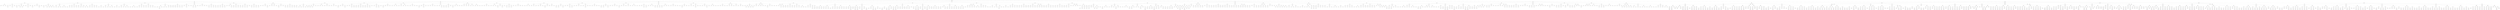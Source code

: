 graph "G" {
  node [
    fontname = "Courier";
  ];
  "41588" [
    label = "Visits: 1034505\nValue: -9688544\n. . O \n. . . \nX . . \n\nO \"O\" jogou, vez do \"X\":\n";
  ];
  "41589" [
    label = "Visits: 252\nValue: -670\n. . O \n. X . \nX . . \n\nO \"X\" jogou, vez do \"O\":\n";
  ];
  "41590" [
    label = "Visits: 33\nValue: -162\nO . O \n. X . \nX . . \n\nO \"O\" jogou, vez do \"X\":\n";
  ];
  "41591" [
    label = "Visits: 4\nValue: -18\nO . O \n. X . \nX X . \n\nO \"X\" jogou, vez do \"O\":\n";
  ];
  "41592" [
    label = "Visits: 1\nValue: -10\nO O O \n. X . \nX X . \n\nO \"O\" jogou, vez do \"X\":\n";
  ];
  "41593" [
    label = "Visits: 1\nValue: 1\nO . O \n. X O \nX X . \n\nO \"O\" jogou, vez do \"X\":\n";
  ];
  "41594" [
    label = "Visits: 1\nValue: 1\nO . O \nO X . \nX X . \n\nO \"O\" jogou, vez do \"X\":\n";
  ];
  "41595" [
    label = "Visits: 7\nValue: -7\nO X O \n. X . \nX . . \n\nO \"X\" jogou, vez do \"O\":\n";
  ];
  "41596" [
    label = "Visits: 2\nValue: -10\nO X O \n. X . \nX O . \n\nO \"O\" jogou, vez do \"X\":\n";
  ];
  "41597" [
    label = "Visits: 1\nValue: 1\nO X O \nX X . \nX O . \n\nO \"X\" jogou, vez do \"O\":\n";
  ];
  "41598" [
    label = "Visits: 1\nValue: 0\nO X O \n. X O \nX . . \n\nO \"O\" jogou, vez do \"X\":\n";
  ];
  "41599" [
    label = "Visits: 2\nValue: -9\nO X O \nO X . \nX . . \n\nO \"O\" jogou, vez do \"X\":\n";
  ];
  "41600" [
    label = "Visits: 1\nValue: 1\nO X O \nO X . \nX X . \n\nO \"X\" jogou, vez do \"O\":\n";
  ];
  "41601" [
    label = "Visits: 1\nValue: -10\nO X O \n. X . \nX . O \n\nO \"O\" jogou, vez do \"X\":\n";
  ];
  "41602" [
    label = "Visits: 8\nValue: -5\nO . O \nX X . \nX . . \n\nO \"X\" jogou, vez do \"O\":\n";
  ];
  "41603" [
    label = "Visits: 2\nValue: -9\nO . O \nX X O \nX . . \n\nO \"O\" jogou, vez do \"X\":\n";
  ];
  "41604" [
    label = "Visits: 1\nValue: -10\nO . O \nX X O \nX X . \n\nO \"X\" jogou, vez do \"O\":\n";
  ];
  "41605" [
    label = "Visits: 1\nValue: -10\nO . O \nX X . \nX . O \n\nO \"O\" jogou, vez do \"X\":\n";
  ];
  "41606" [
    label = "Visits: 3\nValue: -10\nO . O \nX X . \nX O . \n\nO \"O\" jogou, vez do \"X\":\n";
  ];
  "41607" [
    label = "Visits: 1\nValue: 0\nO . O \nX X . \nX O X \n\nO \"X\" jogou, vez do \"O\":\n";
  ];
  "41608" [
    label = "Visits: 1\nValue: 1\nO . O \nX X X \nX O . \n\nO \"X\" jogou, vez do \"O\":\n";
  ];
  "41609" [
    label = "Visits: 1\nValue: -10\nO O O \nX X . \nX . . \n\nO \"O\" jogou, vez do \"X\":\n";
  ];
  "41610" [
    label = "Visits: 7\nValue: -6\nO . O \n. X . \nX . X \n\nO \"X\" jogou, vez do \"O\":\n";
  ];
  "41611" [
    label = "Visits: 1\nValue: -10\nO . O \n. X . \nX O X \n\nO \"O\" jogou, vez do \"X\":\n";
  ];
  "41612" [
    label = "Visits: 2\nValue: 1\nO . O \n. X O \nX . X \n\nO \"O\" jogou, vez do \"X\":\n";
  ];
  "41613" [
    label = "Visits: 1\nValue: 0\nO X O \n. X O \nX . X \n\nO \"X\" jogou, vez do \"O\":\n";
  ];
  "41614" [
    label = "Visits: 1\nValue: -10\nO O O \n. X . \nX . X \n\nO \"O\" jogou, vez do \"X\":\n";
  ];
  "41615" [
    label = "Visits: 2\nValue: -10\nO . O \nO X . \nX . X \n\nO \"O\" jogou, vez do \"X\":\n";
  ];
  "41616" [
    label = "Visits: 1\nValue: 1\nO X O \nO X . \nX . X \n\nO \"X\" jogou, vez do \"O\":\n";
  ];
  "41617" [
    label = "Visits: 6\nValue: -17\nO . O \n. X X \nX . . \n\nO \"X\" jogou, vez do \"O\":\n";
  ];
  "41618" [
    label = "Visits: 1\nValue: 0\nO . O \nO X X \nX . . \n\nO \"O\" jogou, vez do \"X\":\n";
  ];
  "41619" [
    label = "Visits: 1\nValue: -10\nO O O \n. X X \nX . . \n\nO \"O\" jogou, vez do \"X\":\n";
  ];
  "41620" [
    label = "Visits: 2\nValue: 2\nO . O \n. X X \nX . O \n\nO \"O\" jogou, vez do \"X\":\n";
  ];
  "41621" [
    label = "Visits: 1\nValue: -10\nO . O \n. X X \nX X O \n\nO \"X\" jogou, vez do \"O\":\n";
  ];
  "41622" [
    label = "Visits: 1\nValue: -10\nO . O \n. X X \nX O . \n\nO \"O\" jogou, vez do \"X\":\n";
  ];
  "41623" [
    label = "Visits: 50\nValue: -185\n. . O \n. X . \nX O . \n\nO \"O\" jogou, vez do \"X\":\n";
  ];
  "41624" [
    label = "Visits: 6\nValue: -39\nX . O \n. X . \nX O . \n\nO \"X\" jogou, vez do \"O\":\n";
  ];
  "41625" [
    label = "Visits: 2\nValue: 2\nX . O \n. X O \nX O . \n\nO \"O\" jogou, vez do \"X\":\n";
  ];
  "41626" [
    label = "Visits: 1\nValue: -10\nX X O \n. X O \nX O . \n\nO \"X\" jogou, vez do \"O\":\n";
  ];
  "41627" [
    label = "Visits: 1\nValue: 1\nX . O \n. X . \nX O O \n\nO \"O\" jogou, vez do \"X\":\n";
  ];
  "41628" [
    label = "Visits: 1\nValue: 1\nX O O \n. X . \nX O . \n\nO \"O\" jogou, vez do \"X\":\n";
  ];
  "41629" [
    label = "Visits: 1\nValue: 0\nX . O \nO X . \nX O . \n\nO \"O\" jogou, vez do \"X\":\n";
  ];
  "41630" [
    label = "Visits: 15\nValue: -11\n. . O \n. X X \nX O . \n\nO \"X\" jogou, vez do \"O\":\n";
  ];
  "41631" [
    label = "Visits: 4\nValue: -19\nO . O \n. X X \nX O . \n\nO \"O\" jogou, vez do \"X\":\n";
  ];
  "41632" [
    label = "Visits: 1\nValue: 1\nO X O \n. X X \nX O . \n\nO \"X\" jogou, vez do \"O\":\n";
  ];
  "41633" [
    label = "Visits: 1\nValue: -10\nO . O \n. X X \nX O X \n\nO \"X\" jogou, vez do \"O\":\n";
  ];
  "41634" [
    label = "Visits: 1\nValue: 1\nO . O \nX X X \nX O . \n\nO \"X\" jogou, vez do \"O\":\n";
  ];
  "41635" [
    label = "Visits: 3\nValue: -20\n. . O \nO X X \nX O . \n\nO \"O\" jogou, vez do \"X\":\n";
  ];
  "41636" [
    label = "Visits: 1\nValue: 1\n. . O \nO X X \nX O X \n\nO \"X\" jogou, vez do \"O\":\n";
  ];
  "41637" [
    label = "Visits: 1\nValue: 1\nX . O \nO X X \nX O . \n\nO \"X\" jogou, vez do \"O\":\n";
  ];
  "41638" [
    label = "Visits: 3\nValue: -19\n. O O \n. X X \nX O . \n\nO \"O\" jogou, vez do \"X\":\n";
  ];
  "41639" [
    label = "Visits: 1\nValue: 1\nX O O \n. X X \nX O . \n\nO \"X\" jogou, vez do \"O\":\n";
  ];
  "41640" [
    label = "Visits: 1\nValue: 1\n. O O \n. X X \nX O X \n\nO \"X\" jogou, vez do \"O\":\n";
  ];
  "41641" [
    label = "Visits: 4\nValue: -20\n. . O \n. X X \nX O O \n\nO \"O\" jogou, vez do \"X\":\n";
  ];
  "41642" [
    label = "Visits: 1\nValue: 1\n. . O \nX X X \nX O O \n\nO \"X\" jogou, vez do \"O\":\n";
  ];
  "41643" [
    label = "Visits: 1\nValue: 0\n. X O \n. X X \nX O O \n\nO \"X\" jogou, vez do \"O\":\n";
  ];
  "41644" [
    label = "Visits: 1\nValue: 1\nX . O \n. X X \nX O O \n\nO \"X\" jogou, vez do \"O\":\n";
  ];
  "41645" [
    label = "Visits: 8\nValue: -29\n. X O \n. X . \nX O . \n\nO \"X\" jogou, vez do \"O\":\n";
  ];
  "41646" [
    label = "Visits: 2\nValue: -9\n. X O \n. X . \nX O O \n\nO \"O\" jogou, vez do \"X\":\n";
  ];
  "41647" [
    label = "Visits: 1\nValue: 1\n. X O \nX X . \nX O O \n\nO \"X\" jogou, vez do \"O\":\n";
  ];
  "41648" [
    label = "Visits: 2\nValue: 1\n. X O \n. X O \nX O . \n\nO \"O\" jogou, vez do \"X\":\n";
  ];
  "41649" [
    label = "Visits: 1\nValue: 0\n. X O \n. X O \nX O X \n\nO \"X\" jogou, vez do \"O\":\n";
  ];
  "41650" [
    label = "Visits: 1\nValue: 0\nO X O \n. X . \nX O . \n\nO \"O\" jogou, vez do \"X\":\n";
  ];
  "41651" [
    label = "Visits: 2\nValue: 1\n. X O \nO X . \nX O . \n\nO \"O\" jogou, vez do \"X\":\n";
  ];
  "41652" [
    label = "Visits: 1\nValue: 0\n. X O \nO X X \nX O . \n\nO \"X\" jogou, vez do \"O\":\n";
  ];
  "41653" [
    label = "Visits: 11\nValue: -23\n. . O \nX X . \nX O . \n\nO \"X\" jogou, vez do \"O\":\n";
  ];
  "41654" [
    label = "Visits: 3\nValue: -19\n. O O \nX X . \nX O . \n\nO \"O\" jogou, vez do \"X\":\n";
  ];
  "41655" [
    label = "Visits: 1\nValue: 1\n. O O \nX X . \nX O X \n\nO \"X\" jogou, vez do \"O\":\n";
  ];
  "41656" [
    label = "Visits: 1\nValue: 1\nX O O \nX X . \nX O . \n\nO \"X\" jogou, vez do \"O\":\n";
  ];
  "41657" [
    label = "Visits: 3\nValue: -9\n. . O \nX X O \nX O . \n\nO \"O\" jogou, vez do \"X\":\n";
  ];
  "41658" [
    label = "Visits: 1\nValue: 0\n. X O \nX X O \nX O . \n\nO \"X\" jogou, vez do \"O\":\n";
  ];
  "41659" [
    label = "Visits: 1\nValue: 1\nX . O \nX X O \nX O . \n\nO \"X\" jogou, vez do \"O\":\n";
  ];
  "41660" [
    label = "Visits: 2\nValue: -9\nO . O \nX X . \nX O . \n\nO \"O\" jogou, vez do \"X\":\n";
  ];
  "41661" [
    label = "Visits: 1\nValue: 1\nO . O \nX X X \nX O . \n\nO \"X\" jogou, vez do \"O\":\n";
  ];
  "41662" [
    label = "Visits: 2\nValue: -20\n. . O \nX X . \nX O O \n\nO \"O\" jogou, vez do \"X\":\n";
  ];
  "41663" [
    label = "Visits: 1\nValue: 1\n. . O \nX X X \nX O O \n\nO \"X\" jogou, vez do \"O\":\n";
  ];
  "41664" [
    label = "Visits: 9\nValue: -28\n. . O \n. X . \nX O X \n\nO \"X\" jogou, vez do \"O\":\n";
  ];
  "41665" [
    label = "Visits: 2\nValue: -9\n. O O \n. X . \nX O X \n\nO \"O\" jogou, vez do \"X\":\n";
  ];
  "41666" [
    label = "Visits: 1\nValue: 1\nX O O \n. X . \nX O X \n\nO \"X\" jogou, vez do \"O\":\n";
  ];
  "41667" [
    label = "Visits: 2\nValue: 1\n. . O \n. X O \nX O X \n\nO \"O\" jogou, vez do \"X\":\n";
  ];
  "41668" [
    label = "Visits: 1\nValue: 0\n. X O \n. X O \nX O X \n\nO \"X\" jogou, vez do \"O\":\n";
  ];
  "41669" [
    label = "Visits: 2\nValue: 0\nO . O \n. X . \nX O X \n\nO \"O\" jogou, vez do \"X\":\n";
  ];
  "41670" [
    label = "Visits: 1\nValue: 0\nO . O \n. X X \nX O X \n\nO \"X\" jogou, vez do \"O\":\n";
  ];
  "41671" [
    label = "Visits: 2\nValue: 1\n. . O \nO X . \nX O X \n\nO \"O\" jogou, vez do \"X\":\n";
  ];
  "41672" [
    label = "Visits: 1\nValue: 0\n. X O \nO X . \nX O X \n\nO \"X\" jogou, vez do \"O\":\n";
  ];
  "41673" [
    label = "Visits: 63\nValue: -191\n. . O \nO X . \nX . . \n\nO \"O\" jogou, vez do \"X\":\n";
  ];
  "41674" [
    label = "Visits: 12\nValue: -34\n. . O \nO X . \nX . X \n\nO \"X\" jogou, vez do \"O\":\n";
  ];
  "41675" [
    label = "Visits: 3\nValue: -9\nO . O \nO X . \nX . X \n\nO \"O\" jogou, vez do \"X\":\n";
  ];
  "41676" [
    label = "Visits: 1\nValue: 1\nO X O \nO X . \nX . X \n\nO \"X\" jogou, vez do \"O\":\n";
  ];
  "41677" [
    label = "Visits: 1\nValue: 0\nO . O \nO X X \nX . X \n\nO \"X\" jogou, vez do \"O\":\n";
  ];
  "41678" [
    label = "Visits: 3\nValue: -19\n. . O \nO X O \nX . X \n\nO \"O\" jogou, vez do \"X\":\n";
  ];
  "41679" [
    label = "Visits: 1\nValue: 1\n. . O \nO X O \nX X X \n\nO \"X\" jogou, vez do \"O\":\n";
  ];
  "41680" [
    label = "Visits: 1\nValue: 1\n. X O \nO X O \nX . X \n\nO \"X\" jogou, vez do \"O\":\n";
  ];
  "41681" [
    label = "Visits: 3\nValue: -8\n. O O \nO X . \nX . X \n\nO \"O\" jogou, vez do \"X\":\n";
  ];
  "41682" [
    label = "Visits: 1\nValue: 1\nX O O \nO X . \nX . X \n\nO \"X\" jogou, vez do \"O\":\n";
  ];
  "41683" [
    label = "Visits: 1\nValue: -10\n. O O \nO X X \nX . X \n\nO \"X\" jogou, vez do \"O\":\n";
  ];
  "41684" [
    label = "Visits: 2\nValue: -10\n. . O \nO X . \nX O X \n\nO \"O\" jogou, vez do \"X\":\n";
  ];
  "41685" [
    label = "Visits: 1\nValue: 1\nX . O \nO X . \nX O X \n\nO \"X\" jogou, vez do \"O\":\n";
  ];
  "41686" [
    label = "Visits: 12\nValue: -35\n. X O \nO X . \nX . . \n\nO \"X\" jogou, vez do \"O\":\n";
  ];
  "41687" [
    label = "Visits: 3\nValue: -9\n. X O \nO X . \nX . O \n\nO \"O\" jogou, vez do \"X\":\n";
  ];
  "41688" [
    label = "Visits: 1\nValue: 1\n. X O \nO X . \nX X O \n\nO \"X\" jogou, vez do \"O\":\n";
  ];
  "41689" [
    label = "Visits: 1\nValue: 0\n. X O \nO X X \nX . O \n\nO \"X\" jogou, vez do \"O\":\n";
  ];
  "41690" [
    label = "Visits: 3\nValue: -8\n. X O \nO X O \nX . . \n\nO \"O\" jogou, vez do \"X\":\n";
  ];
  "41691" [
    label = "Visits: 1\nValue: 1\n. X O \nO X O \nX . X \n\nO \"X\" jogou, vez do \"O\":\n";
  ];
  "41692" [
    label = "Visits: 1\nValue: -10\nX X O \nO X O \nX . . \n\nO \"X\" jogou, vez do \"O\":\n";
  ];
  "41693" [
    label = "Visits: 3\nValue: -9\nO X O \nO X . \nX . . \n\nO \"O\" jogou, vez do \"X\":\n";
  ];
  "41694" [
    label = "Visits: 1\nValue: 1\nO X O \nO X . \nX X . \n\nO \"X\" jogou, vez do \"O\":\n";
  ];
  "41695" [
    label = "Visits: 1\nValue: 0\nO X O \nO X . \nX . X \n\nO \"X\" jogou, vez do \"O\":\n";
  ];
  "41696" [
    label = "Visits: 2\nValue: -10\n. X O \nO X . \nX O . \n\nO \"O\" jogou, vez do \"X\":\n";
  ];
  "41697" [
    label = "Visits: 1\nValue: 1\n. X O \nO X . \nX O X \n\nO \"X\" jogou, vez do \"O\":\n";
  ];
  "41698" [
    label = "Visits: 12\nValue: -37\nX . O \nO X . \nX . . \n\nO \"X\" jogou, vez do \"O\":\n";
  ];
  "41699" [
    label = "Visits: 4\nValue: 1\nX . O \nO X . \nX . O \n\nO \"O\" jogou, vez do \"X\":\n";
  ];
  "41700" [
    label = "Visits: 1\nValue: 0\nX . O \nO X X \nX . O \n\nO \"X\" jogou, vez do \"O\":\n";
  ];
  "41701" [
    label = "Visits: 1\nValue: 0\nX X O \nO X . \nX . O \n\nO \"X\" jogou, vez do \"O\":\n";
  ];
  "41702" [
    label = "Visits: 1\nValue: -10\nX . O \nO X . \nX X O \n\nO \"X\" jogou, vez do \"O\":\n";
  ];
  "41703" [
    label = "Visits: 3\nValue: -8\nX . O \nO X O \nX . . \n\nO \"O\" jogou, vez do \"X\":\n";
  ];
  "41704" [
    label = "Visits: 1\nValue: -10\nX X O \nO X O \nX . . \n\nO \"X\" jogou, vez do \"O\":\n";
  ];
  "41705" [
    label = "Visits: 1\nValue: 1\nX . O \nO X O \nX . X \n\nO \"X\" jogou, vez do \"O\":\n";
  ];
  "41706" [
    label = "Visits: 2\nValue: -10\nX O O \nO X . \nX . . \n\nO \"O\" jogou, vez do \"X\":\n";
  ];
  "41707" [
    label = "Visits: 1\nValue: 1\nX O O \nO X X \nX . . \n\nO \"X\" jogou, vez do \"O\":\n";
  ];
  "41708" [
    label = "Visits: 2\nValue: -10\nX . O \nO X . \nX O . \n\nO \"O\" jogou, vez do \"X\":\n";
  ];
  "41709" [
    label = "Visits: 1\nValue: 1\nX . O \nO X X \nX O . \n\nO \"X\" jogou, vez do \"O\":\n";
  ];
  "41710" [
    label = "Visits: 10\nValue: -37\n. . O \nO X . \nX X . \n\nO \"X\" jogou, vez do \"O\":\n";
  ];
  "41711" [
    label = "Visits: 2\nValue: -9\n. . O \nO X O \nX X . \n\nO \"O\" jogou, vez do \"X\":\n";
  ];
  "41712" [
    label = "Visits: 1\nValue: 1\n. X O \nO X O \nX X . \n\nO \"X\" jogou, vez do \"O\":\n";
  ];
  "41713" [
    label = "Visits: 2\nValue: 0\n. . O \nO X . \nX X O \n\nO \"O\" jogou, vez do \"X\":\n";
  ];
  "41714" [
    label = "Visits: 1\nValue: 0\n. . O \nO X X \nX X O \n\nO \"X\" jogou, vez do \"O\":\n";
  ];
  "41715" [
    label = "Visits: 2\nValue: 1\n. O O \nO X . \nX X . \n\nO \"O\" jogou, vez do \"X\":\n";
  ];
  "41716" [
    label = "Visits: 1\nValue: 0\n. O O \nO X X \nX X . \n\nO \"X\" jogou, vez do \"O\":\n";
  ];
  "41717" [
    label = "Visits: 3\nValue: -8\nO . O \nO X . \nX X . \n\nO \"O\" jogou, vez do \"X\":\n";
  ];
  "41718" [
    label = "Visits: 1\nValue: -10\nO . O \nO X X \nX X . \n\nO \"X\" jogou, vez do \"O\":\n";
  ];
  "41719" [
    label = "Visits: 1\nValue: 1\nO . O \nO X . \nX X X \n\nO \"X\" jogou, vez do \"O\":\n";
  ];
  "41720" [
    label = "Visits: 16\nValue: -27\n. . O \nO X X \nX . . \n\nO \"X\" jogou, vez do \"O\":\n";
  ];
  "41721" [
    label = "Visits: 5\nValue: 2\nO . O \nO X X \nX . . \n\nO \"O\" jogou, vez do \"X\":\n";
  ];
  "41722" [
    label = "Visits: 1\nValue: -10\nO . O \nO X X \nX X . \n\nO \"X\" jogou, vez do \"O\":\n";
  ];
  "41723" [
    label = "Visits: 2\nValue: 0\nO . O \nO X X \nX . X \n\nO \"X\" jogou, vez do \"O\":\n";
  ];
  "41724" [
    label = "Visits: 1\nValue: 0\nO . O \nO X X \nX O X \n\nO \"O\" jogou, vez do \"X\":\n";
  ];
  "41725" [
    label = "Visits: 1\nValue: 0\nO X O \nO X X \nX . . \n\nO \"X\" jogou, vez do \"O\":\n";
  ];
  "41726" [
    label = "Visits: 3\nValue: -10\n. . O \nO X X \nX O . \n\nO \"O\" jogou, vez do \"X\":\n";
  ];
  "41727" [
    label = "Visits: 1\nValue: 1\nX . O \nO X X \nX O . \n\nO \"X\" jogou, vez do \"O\":\n";
  ];
  "41728" [
    label = "Visits: 1\nValue: 0\n. X O \nO X X \nX O . \n\nO \"X\" jogou, vez do \"O\":\n";
  ];
  "41729" [
    label = "Visits: 4\nValue: -10\n. . O \nO X X \nX . O \n\nO \"O\" jogou, vez do \"X\":\n";
  ];
  "41730" [
    label = "Visits: 1\nValue: 0\nX . O \nO X X \nX . O \n\nO \"X\" jogou, vez do \"O\":\n";
  ];
  "41731" [
    label = "Visits: 1\nValue: 0\n. X O \nO X X \nX . O \n\nO \"X\" jogou, vez do \"O\":\n";
  ];
  "41732" [
    label = "Visits: 1\nValue: 1\n. . O \nO X X \nX X O \n\nO \"X\" jogou, vez do \"O\":\n";
  ];
  "41733" [
    label = "Visits: 3\nValue: -9\n. O O \nO X X \nX . . \n\nO \"O\" jogou, vez do \"X\":\n";
  ];
  "41734" [
    label = "Visits: 1\nValue: -10\n. O O \nO X X \nX X . \n\nO \"X\" jogou, vez do \"O\":\n";
  ];
  "41735" [
    label = "Visits: 1\nValue: 1\n. O O \nO X X \nX . X \n\nO \"X\" jogou, vez do \"O\":\n";
  ];
  "41736" [
    label = "Visits: 35\nValue: -167\n. O O \n. X . \nX . . \n\nO \"O\" jogou, vez do \"X\":\n";
  ];
  "41737" [
    label = "Visits: 6\nValue: -28\n. O O \n. X . \nX X . \n\nO \"X\" jogou, vez do \"O\":\n";
  ];
  "41738" [
    label = "Visits: 1\nValue: -10\nO O O \n. X . \nX X . \n\nO \"O\" jogou, vez do \"X\":\n";
  ];
  "41739" [
    label = "Visits: 2\nValue: 2\n. O O \n. X O \nX X . \n\nO \"O\" jogou, vez do \"X\":\n";
  ];
  "41740" [
    label = "Visits: 1\nValue: -10\nX O O \n. X O \nX X . \n\nO \"X\" jogou, vez do \"O\":\n";
  ];
  "41741" [
    label = "Visits: 1\nValue: -10\n. O O \n. X . \nX X O \n\nO \"O\" jogou, vez do \"X\":\n";
  ];
  "41742" [
    label = "Visits: 1\nValue: 0\n. O O \nO X . \nX X . \n\nO \"O\" jogou, vez do \"X\":\n";
  ];
  "41743" [
    label = "Visits: 7\nValue: -16\nX O O \n. X . \nX . . \n\nO \"X\" jogou, vez do \"O\":\n";
  ];
  "41744" [
    label = "Visits: 2\nValue: -9\nX O O \n. X O \nX . . \n\nO \"O\" jogou, vez do \"X\":\n";
  ];
  "41745" [
    label = "Visits: 1\nValue: 1\nX O O \n. X O \nX X . \n\nO \"X\" jogou, vez do \"O\":\n";
  ];
  "41746" [
    label = "Visits: 1\nValue: -10\nX O O \n. X . \nX . O \n\nO \"O\" jogou, vez do \"X\":\n";
  ];
  "41747" [
    label = "Visits: 2\nValue: -9\nX O O \n. X . \nX O . \n\nO \"O\" jogou, vez do \"X\":\n";
  ];
  "41748" [
    label = "Visits: 1\nValue: 1\nX O O \n. X . \nX O X \n\nO \"X\" jogou, vez do \"O\":\n";
  ];
  "41749" [
    label = "Visits: 1\nValue: 0\nX O O \nO X . \nX . . \n\nO \"O\" jogou, vez do \"X\":\n";
  ];
  "41750" [
    label = "Visits: 7\nValue: -15\n. O O \n. X . \nX . X \n\nO \"X\" jogou, vez do \"O\":\n";
  ];
  "41751" [
    label = "Visits: 1\nValue: -10\n. O O \n. X O \nX . X \n\nO \"O\" jogou, vez do \"X\":\n";
  ];
  "41752" [
    label = "Visits: 2\nValue: -9\n. O O \n. X . \nX O X \n\nO \"O\" jogou, vez do \"X\":\n";
  ];
  "41753" [
    label = "Visits: 1\nValue: 1\n. O O \nX X . \nX O X \n\nO \"X\" jogou, vez do \"O\":\n";
  ];
  "41754" [
    label = "Visits: 2\nValue: -9\n. O O \nO X . \nX . X \n\nO \"O\" jogou, vez do \"X\":\n";
  ];
  "41755" [
    label = "Visits: 1\nValue: 1\nX O O \nO X . \nX . X \n\nO \"X\" jogou, vez do \"O\":\n";
  ];
  "41756" [
    label = "Visits: 1\nValue: -10\nO O O \n. X . \nX . X \n\nO \"O\" jogou, vez do \"X\":\n";
  ];
  "41757" [
    label = "Visits: 5\nValue: -28\n. O O \nX X . \nX . . \n\nO \"X\" jogou, vez do \"O\":\n";
  ];
  "41758" [
    label = "Visits: 1\nValue: -10\nO O O \nX X . \nX . . \n\nO \"O\" jogou, vez do \"X\":\n";
  ];
  "41759" [
    label = "Visits: 1\nValue: 1\n. O O \nX X . \nX . O \n\nO \"O\" jogou, vez do \"X\":\n";
  ];
  "41760" [
    label = "Visits: 1\nValue: -10\n. O O \nX X O \nX . . \n\nO \"O\" jogou, vez do \"X\":\n";
  ];
  "41761" [
    label = "Visits: 1\nValue: 1\n. O O \nX X . \nX O . \n\nO \"O\" jogou, vez do \"X\":\n";
  ];
  "41762" [
    label = "Visits: 9\nValue: -15\n. O O \n. X X \nX . . \n\nO \"X\" jogou, vez do \"O\":\n";
  ];
  "41763" [
    label = "Visits: 2\nValue: -9\n. O O \nO X X \nX . . \n\nO \"O\" jogou, vez do \"X\":\n";
  ];
  "41764" [
    label = "Visits: 1\nValue: -10\n. O O \nO X X \nX . X \n\nO \"X\" jogou, vez do \"O\":\n";
  ];
  "41765" [
    label = "Visits: 2\nValue: -9\n. O O \n. X X \nX O . \n\nO \"O\" jogou, vez do \"X\":\n";
  ];
  "41766" [
    label = "Visits: 1\nValue: 1\nX O O \n. X X \nX O . \n\nO \"X\" jogou, vez do \"O\":\n";
  ];
  "41767" [
    label = "Visits: 3\nValue: -10\n. O O \n. X X \nX . O \n\nO \"O\" jogou, vez do \"X\":\n";
  ];
  "41768" [
    label = "Visits: 1\nValue: 0\nX O O \n. X X \nX . O \n\nO \"X\" jogou, vez do \"O\":\n";
  ];
  "41769" [
    label = "Visits: 1\nValue: 1\n. O O \nX X X \nX . O \n\nO \"X\" jogou, vez do \"O\":\n";
  ];
  "41770" [
    label = "Visits: 1\nValue: -10\nO O O \n. X X \nX . . \n\nO \"O\" jogou, vez do \"X\":\n";
  ];
  "41771" [
    label = "Visits: 43\nValue: -166\n. . O \n. X . \nX . O \n\nO \"O\" jogou, vez do \"X\":\n";
  ];
  "41772" [
    label = "Visits: 9\nValue: -18\nX . O \n. X . \nX . O \n\nO \"X\" jogou, vez do \"O\":\n";
  ];
  "41773" [
    label = "Visits: 2\nValue: -9\nX O O \n. X . \nX . O \n\nO \"O\" jogou, vez do \"X\":\n";
  ];
  "41774" [
    label = "Visits: 1\nValue: 1\nX O O \n. X X \nX . O \n\nO \"X\" jogou, vez do \"O\":\n";
  ];
  "41775" [
    label = "Visits: 3\nValue: 1\nX . O \nO X . \nX . O \n\nO \"O\" jogou, vez do \"X\":\n";
  ];
  "41776" [
    label = "Visits: 1\nValue: 0\nX . O \nO X X \nX . O \n\nO \"X\" jogou, vez do \"O\":\n";
  ];
  "41777" [
    label = "Visits: 1\nValue: -10\nX . O \nO X . \nX X O \n\nO \"X\" jogou, vez do \"O\":\n";
  ];
  "41778" [
    label = "Visits: 2\nValue: 0\nX . O \n. X . \nX O O \n\nO \"O\" jogou, vez do \"X\":\n";
  ];
  "41779" [
    label = "Visits: 1\nValue: 0\nX X O \n. X . \nX O O \n\nO \"X\" jogou, vez do \"O\":\n";
  ];
  "41780" [
    label = "Visits: 1\nValue: -10\nX . O \n. X O \nX . O \n\nO \"O\" jogou, vez do \"X\":\n";
  ];
  "41781" [
    label = "Visits: 4\nValue: -29\n. . O \nX X . \nX . O \n\nO \"X\" jogou, vez do \"O\":\n";
  ];
  "41782" [
    label = "Visits: 1\nValue: 1\n. . O \nX X . \nX O O \n\nO \"O\" jogou, vez do \"X\":\n";
  ];
  "41783" [
    label = "Visits: 1\nValue: -10\n. . O \nX X O \nX . O \n\nO \"O\" jogou, vez do \"X\":\n";
  ];
  "41784" [
    label = "Visits: 1\nValue: 1\nO . O \nX X . \nX . O \n\nO \"O\" jogou, vez do \"X\":\n";
  ];
  "41785" [
    label = "Visits: 10\nValue: -24\n. . O \n. X . \nX X O \n\nO \"X\" jogou, vez do \"O\":\n";
  ];
  "41786" [
    label = "Visits: 2\nValue: -20\nO . O \n. X . \nX X O \n\nO \"O\" jogou, vez do \"X\":\n";
  ];
  "41787" [
    label = "Visits: 1\nValue: 1\nO X O \n. X . \nX X O \n\nO \"X\" jogou, vez do \"O\":\n";
  ];
  "41788" [
    label = "Visits: 3\nValue: -8\n. O O \n. X . \nX X O \n\nO \"O\" jogou, vez do \"X\":\n";
  ];
  "41789" [
    label = "Visits: 1\nValue: -10\n. O O \n. X X \nX X O \n\nO \"X\" jogou, vez do \"O\":\n";
  ];
  "41790" [
    label = "Visits: 1\nValue: -10\n. O O \nX X . \nX X O \n\nO \"X\" jogou, vez do \"O\":\n";
  ];
  "41791" [
    label = "Visits: 2\nValue: -10\n. . O \nO X . \nX X O \n\nO \"O\" jogou, vez do \"X\":\n";
  ];
  "41792" [
    label = "Visits: 1\nValue: 1\n. X O \nO X . \nX X O \n\nO \"X\" jogou, vez do \"O\":\n";
  ];
  "41793" [
    label = "Visits: 2\nValue: -20\n. . O \n. X O \nX X O \n\nO \"O\" jogou, vez do \"X\":\n";
  ];
  "41794" [
    label = "Visits: 10\nValue: -25\n. X O \n. X . \nX . O \n\nO \"X\" jogou, vez do \"O\":\n";
  ];
  "41795" [
    label = "Visits: 3\nValue: -8\n. X O \nO X . \nX . O \n\nO \"O\" jogou, vez do \"X\":\n";
  ];
  "41796" [
    label = "Visits: 1\nValue: 1\n. X O \nO X . \nX X O \n\nO \"X\" jogou, vez do \"O\":\n";
  ];
  "41797" [
    label = "Visits: 1\nValue: -10\nX X O \nO X . \nX . O \n\nO \"X\" jogou, vez do \"O\":\n";
  ];
  "41798" [
    label = "Visits: 2\nValue: -9\nO X O \n. X . \nX . O \n\nO \"O\" jogou, vez do \"X\":\n";
  ];
  "41799" [
    label = "Visits: 1\nValue: 1\nO X O \n. X . \nX X O \n\nO \"X\" jogou, vez do \"O\":\n";
  ];
  "41800" [
    label = "Visits: 2\nValue: -10\n. X O \n. X . \nX O O \n\nO \"O\" jogou, vez do \"X\":\n";
  ];
  "41801" [
    label = "Visits: 1\nValue: 1\n. X O \n. X X \nX O O \n\nO \"X\" jogou, vez do \"O\":\n";
  ];
  "41802" [
    label = "Visits: 2\nValue: -20\n. X O \n. X O \nX . O \n\nO \"O\" jogou, vez do \"X\":\n";
  ];
  "41803" [
    label = "Visits: 9\nValue: -16\n. . O \n. X X \nX . O \n\nO \"X\" jogou, vez do \"O\":\n";
  ];
  "41804" [
    label = "Visits: 2\nValue: -9\nO . O \n. X X \nX . O \n\nO \"O\" jogou, vez do \"X\":\n";
  ];
  "41805" [
    label = "Visits: 1\nValue: 1\nO . O \nX X X \nX . O \n\nO \"X\" jogou, vez do \"O\":\n";
  ];
  "41806" [
    label = "Visits: 3\nValue: 1\n. . O \nO X X \nX . O \n\nO \"O\" jogou, vez do \"X\":\n";
  ];
  "41807" [
    label = "Visits: 1\nValue: 0\n. . O \nO X X \nX X O \n\nO \"X\" jogou, vez do \"O\":\n";
  ];
  "41808" [
    label = "Visits: 1\nValue: 0\nX . O \nO X X \nX . O \n\nO \"X\" jogou, vez do \"O\":\n";
  ];
  "41809" [
    label = "Visits: 1\nValue: -10\n. O O \n. X X \nX . O \n\nO \"O\" jogou, vez do \"X\":\n";
  ];
  "41810" [
    label = "Visits: 2\nValue: -10\n. . O \n. X X \nX O O \n\nO \"O\" jogou, vez do \"X\":\n";
  ];
  "41811" [
    label = "Visits: 1\nValue: 1\nX . O \n. X X \nX O O \n\nO \"X\" jogou, vez do \"O\":\n";
  ];
  "41812" [
    label = "Visits: 27\nValue: -152\n. . O \n. X O \nX . . \n\nO \"O\" jogou, vez do \"X\":\n";
  ];
  "41813" [
    label = "Visits: 6\nValue: -18\n. X O \n. X O \nX . . \n\nO \"X\" jogou, vez do \"O\":\n";
  ];
  "41814" [
    label = "Visits: 1\nValue: 0\n. X O \n. X O \nX O . \n\nO \"O\" jogou, vez do \"X\":\n";
  ];
  "41815" [
    label = "Visits: 1\nValue: 0\nO X O \n. X O \nX . . \n\nO \"O\" jogou, vez do \"X\":\n";
  ];
  "41816" [
    label = "Visits: 1\nValue: -10\n. X O \n. X O \nX . O \n\nO \"O\" jogou, vez do \"X\":\n";
  ];
  "41817" [
    label = "Visits: 2\nValue: 2\n. X O \nO X O \nX . . \n\nO \"O\" jogou, vez do \"X\":\n";
  ];
  "41818" [
    label = "Visits: 1\nValue: -10\nX X O \nO X O \nX . . \n\nO \"X\" jogou, vez do \"O\":\n";
  ];
  "41819" [
    label = "Visits: 3\nValue: -19\nX . O \n. X O \nX . . \n\nO \"X\" jogou, vez do \"O\":\n";
  ];
  "41820" [
    label = "Visits: 1\nValue: 1\nX . O \nO X O \nX . . \n\nO \"O\" jogou, vez do \"X\":\n";
  ];
  "41821" [
    label = "Visits: 1\nValue: 1\nX O O \n. X O \nX . . \n\nO \"O\" jogou, vez do \"X\":\n";
  ];
  "41822" [
    label = "Visits: 3\nValue: -19\n. . O \n. X O \nX . X \n\nO \"X\" jogou, vez do \"O\":\n";
  ];
  "41823" [
    label = "Visits: 1\nValue: 1\n. . O \n. X O \nX O X \n\nO \"O\" jogou, vez do \"X\":\n";
  ];
  "41824" [
    label = "Visits: 1\nValue: 1\n. . O \nO X O \nX . X \n\nO \"O\" jogou, vez do \"X\":\n";
  ];
  "41825" [
    label = "Visits: 7\nValue: -5\n. . O \nX X O \nX . . \n\nO \"X\" jogou, vez do \"O\":\n";
  ];
  "41826" [
    label = "Visits: 2\nValue: -9\nO . O \nX X O \nX . . \n\nO \"O\" jogou, vez do \"X\":\n";
  ];
  "41827" [
    label = "Visits: 1\nValue: -10\nO . O \nX X O \nX X . \n\nO \"X\" jogou, vez do \"O\":\n";
  ];
  "41828" [
    label = "Visits: 1\nValue: -10\n. . O \nX X O \nX . O \n\nO \"O\" jogou, vez do \"X\":\n";
  ];
  "41829" [
    label = "Visits: 1\nValue: -10\n. O O \nX X O \nX . . \n\nO \"O\" jogou, vez do \"X\":\n";
  ];
  "41830" [
    label = "Visits: 2\nValue: -10\n. . O \nX X O \nX O . \n\nO \"O\" jogou, vez do \"X\":\n";
  ];
  "41831" [
    label = "Visits: 1\nValue: 1\nX . O \nX X O \nX O . \n\nO \"X\" jogou, vez do \"O\":\n";
  ];
  "41832" [
    label = "Visits: 7\nValue: -4\n. . O \n. X O \nX X . \n\nO \"X\" jogou, vez do \"O\":\n";
  ];
  "41833" [
    label = "Visits: 2\nValue: -20\n. O O \n. X O \nX X . \n\nO \"O\" jogou, vez do \"X\":\n";
  ];
  "41834" [
    label = "Visits: 1\nValue: 1\nX O O \n. X O \nX X . \n\nO \"X\" jogou, vez do \"O\":\n";
  ];
  "41835" [
    label = "Visits: 2\nValue: -20\n. . O \nO X O \nX X . \n\nO \"O\" jogou, vez do \"X\":\n";
  ];
  "41836" [
    label = "Visits: 1\nValue: 1\n. X O \nO X O \nX X . \n\nO \"X\" jogou, vez do \"O\":\n";
  ];
  "41837" [
    label = "Visits: 1\nValue: -10\n. . O \n. X O \nX X O \n\nO \"O\" jogou, vez do \"X\":\n";
  ];
  "41838" [
    label = "Visits: 1\nValue: -10\nO . O \n. X O \nX X . \n\nO \"O\" jogou, vez do \"X\":\n";
  ];
  "41839" [
    label = "Visits: 173\nValue: -589\n. . O \n. . X \nX . . \n\nO \"X\" jogou, vez do \"O\":\n";
  ];
  "41840" [
    label = "Visits: 33\nValue: -78\n. . O \n. O X \nX . . \n\nO \"O\" jogou, vez do \"X\":\n";
  ];
  "41841" [
    label = "Visits: 15\nValue: 8\n. X O \n. O X \nX . . \n\nO \"X\" jogou, vez do \"O\":\n";
  ];
  "41842" [
    label = "Visits: 4\nValue: -10\nO X O \n. O X \nX . . \n\nO \"O\" jogou, vez do \"X\":\n";
  ];
  "41843" [
    label = "Visits: 1\nValue: 0\nO X O \n. O X \nX . X \n\nO \"X\" jogou, vez do \"O\":\n";
  ];
  "41844" [
    label = "Visits: 1\nValue: 0\nO X O \nX O X \nX . . \n\nO \"X\" jogou, vez do \"O\":\n";
  ];
  "41845" [
    label = "Visits: 1\nValue: 1\nO X O \n. O X \nX X . \n\nO \"X\" jogou, vez do \"O\":\n";
  ];
  "41846" [
    label = "Visits: 2\nValue: -20\n. X O \n. O X \nX . O \n\nO \"O\" jogou, vez do \"X\":\n";
  ];
  "41847" [
    label = "Visits: 1\nValue: 1\n. X O \nX O X \nX . O \n\nO \"X\" jogou, vez do \"O\":\n";
  ];
  "41848" [
    label = "Visits: 4\nValue: -20\n. X O \n. O X \nX O . \n\nO \"O\" jogou, vez do \"X\":\n";
  ];
  "41849" [
    label = "Visits: 1\nValue: 0\n. X O \n. O X \nX O X \n\nO \"X\" jogou, vez do \"O\":\n";
  ];
  "41850" [
    label = "Visits: 1\nValue: 1\n. X O \nX O X \nX O . \n\nO \"X\" jogou, vez do \"O\":\n";
  ];
  "41851" [
    label = "Visits: 1\nValue: 1\nX X O \n. O X \nX O . \n\nO \"X\" jogou, vez do \"O\":\n";
  ];
  "41852" [
    label = "Visits: 4\nValue: -20\n. X O \nO O X \nX . . \n\nO \"O\" jogou, vez do \"X\":\n";
  ];
  "41853" [
    label = "Visits: 1\nValue: 1\n. X O \nO O X \nX X . \n\nO \"X\" jogou, vez do \"O\":\n";
  ];
  "41854" [
    label = "Visits: 1\nValue: 0\nX X O \nO O X \nX . . \n\nO \"X\" jogou, vez do \"O\":\n";
  ];
  "41855" [
    label = "Visits: 1\nValue: 1\n. X O \nO O X \nX . X \n\nO \"X\" jogou, vez do \"O\":\n";
  ];
  "41856" [
    label = "Visits: 5\nValue: -30\n. . O \n. O X \nX X . \n\nO \"X\" jogou, vez do \"O\":\n";
  ];
  "41857" [
    label = "Visits: 1\nValue: 1\n. . O \n. O X \nX X O \n\nO \"O\" jogou, vez do \"X\":\n";
  ];
  "41858" [
    label = "Visits: 1\nValue: 1\nO . O \n. O X \nX X . \n\nO \"O\" jogou, vez do \"X\":\n";
  ];
  "41859" [
    label = "Visits: 1\nValue: 0\n. . O \nO O X \nX X . \n\nO \"O\" jogou, vez do \"X\":\n";
  ];
  "41860" [
    label = "Visits: 1\nValue: 1\n. O O \n. O X \nX X . \n\nO \"O\" jogou, vez do \"X\":\n";
  ];
  "41861" [
    label = "Visits: 4\nValue: -30\n. . O \n. O X \nX . X \n\nO \"X\" jogou, vez do \"O\":\n";
  ];
  "41862" [
    label = "Visits: 1\nValue: 1\n. O O \n. O X \nX . X \n\nO \"O\" jogou, vez do \"X\":\n";
  ];
  "41863" [
    label = "Visits: 1\nValue: 0\n. . O \n. O X \nX O X \n\nO \"O\" jogou, vez do \"X\":\n";
  ];
  "41864" [
    label = "Visits: 1\nValue: 1\nO . O \n. O X \nX . X \n\nO \"O\" jogou, vez do \"X\":\n";
  ];
  "41865" [
    label = "Visits: 5\nValue: -30\nX . O \n. O X \nX . . \n\nO \"X\" jogou, vez do \"O\":\n";
  ];
  "41866" [
    label = "Visits: 1\nValue: 0\nX . O \nO O X \nX . . \n\nO \"O\" jogou, vez do \"X\":\n";
  ];
  "41867" [
    label = "Visits: 1\nValue: 1\nX . O \n. O X \nX . O \n\nO \"O\" jogou, vez do \"X\":\n";
  ];
  "41868" [
    label = "Visits: 1\nValue: 1\nX . O \n. O X \nX O . \n\nO \"O\" jogou, vez do \"X\":\n";
  ];
  "41869" [
    label = "Visits: 1\nValue: 1\nX O O \n. O X \nX . . \n\nO \"O\" jogou, vez do \"X\":\n";
  ];
  "41870" [
    label = "Visits: 3\nValue: -30\n. . O \nX O X \nX . . \n\nO \"X\" jogou, vez do \"O\":\n";
  ];
  "41871" [
    label = "Visits: 1\nValue: 1\n. . O \nX O X \nX . O \n\nO \"O\" jogou, vez do \"X\":\n";
  ];
  "41872" [
    label = "Visits: 1\nValue: 1\n. . O \nX O X \nX O . \n\nO \"O\" jogou, vez do \"X\":\n";
  ];
  "41873" [
    label = "Visits: 39\nValue: -69\n. . O \n. . X \nX O . \n\nO \"O\" jogou, vez do \"X\":\n";
  ];
  "41874" [
    label = "Visits: 7\nValue: -16\n. . O \nX . X \nX O . \n\nO \"X\" jogou, vez do \"O\":\n";
  ];
  "41875" [
    label = "Visits: 2\nValue: -9\n. O O \nX . X \nX O . \n\nO \"O\" jogou, vez do \"X\":\n";
  ];
  "41876" [
    label = "Visits: 1\nValue: 1\n. O O \nX X X \nX O . \n\nO \"X\" jogou, vez do \"O\":\n";
  ];
  "41877" [
    label = "Visits: 1\nValue: 0\n. . O \nX O X \nX O . \n\nO \"O\" jogou, vez do \"X\":\n";
  ];
  "41878" [
    label = "Visits: 1\nValue: -10\nO . O \nX . X \nX O . \n\nO \"O\" jogou, vez do \"X\":\n";
  ];
  "41879" [
    label = "Visits: 2\nValue: -9\n. . O \nX . X \nX O O \n\nO \"O\" jogou, vez do \"X\":\n";
  ];
  "41880" [
    label = "Visits: 1\nValue: 1\n. X O \nX . X \nX O O \n\nO \"X\" jogou, vez do \"O\":\n";
  ];
  "41881" [
    label = "Visits: 5\nValue: -30\n. . O \n. X X \nX O . \n\nO \"X\" jogou, vez do \"O\":\n";
  ];
  "41882" [
    label = "Visits: 1\nValue: 1\n. . O \n. X X \nX O O \n\nO \"O\" jogou, vez do \"X\":\n";
  ];
  "41883" [
    label = "Visits: 1\nValue: 1\nO . O \n. X X \nX O . \n\nO \"O\" jogou, vez do \"X\":\n";
  ];
  "41884" [
    label = "Visits: 1\nValue: 0\n. . O \nO X X \nX O . \n\nO \"O\" jogou, vez do \"X\":\n";
  ];
  "41885" [
    label = "Visits: 1\nValue: 1\n. O O \n. X X \nX O . \n\nO \"O\" jogou, vez do \"X\":\n";
  ];
  "41886" [
    label = "Visits: 12\nValue: -9\n. . O \n. . X \nX O X \n\nO \"X\" jogou, vez do \"O\":\n";
  ];
  "41887" [
    label = "Visits: 3\nValue: 0\nO . O \n. . X \nX O X \n\nO \"O\" jogou, vez do \"X\":\n";
  ];
  "41888" [
    label = "Visits: 1\nValue: 0\nO . O \n. X X \nX O X \n\nO \"X\" jogou, vez do \"O\":\n";
  ];
  "41889" [
    label = "Visits: 1\nValue: 0\nO X O \n. . X \nX O X \n\nO \"X\" jogou, vez do \"O\":\n";
  ];
  "41890" [
    label = "Visits: 3\nValue: 0\n. . O \nO . X \nX O X \n\nO \"O\" jogou, vez do \"X\":\n";
  ];
  "41891" [
    label = "Visits: 1\nValue: 0\n. . O \nO X X \nX O X \n\nO \"X\" jogou, vez do \"O\":\n";
  ];
  "41892" [
    label = "Visits: 1\nValue: 0\n. X O \nO . X \nX O X \n\nO \"X\" jogou, vez do \"O\":\n";
  ];
  "41893" [
    label = "Visits: 2\nValue: -9\n. O O \n. . X \nX O X \n\nO \"O\" jogou, vez do \"X\":\n";
  ];
  "41894" [
    label = "Visits: 1\nValue: -10\n. O O \nX . X \nX O X \n\nO \"X\" jogou, vez do \"O\":\n";
  ];
  "41895" [
    label = "Visits: 3\nValue: 0\n. . O \n. O X \nX O X \n\nO \"O\" jogou, vez do \"X\":\n";
  ];
  "41896" [
    label = "Visits: 1\nValue: 0\n. . O \nX O X \nX O X \n\nO \"X\" jogou, vez do \"O\":\n";
  ];
  "41897" [
    label = "Visits: 1\nValue: 0\n. X O \n. O X \nX O X \n\nO \"X\" jogou, vez do \"O\":\n";
  ];
  "41898" [
    label = "Visits: 7\nValue: -19\n. X O \n. . X \nX O . \n\nO \"X\" jogou, vez do \"O\":\n";
  ];
  "41899" [
    label = "Visits: 2\nValue: 1\n. X O \n. O X \nX O . \n\nO \"O\" jogou, vez do \"X\":\n";
  ];
  "41900" [
    label = "Visits: 1\nValue: 0\n. X O \n. O X \nX O X \n\nO \"X\" jogou, vez do \"O\":\n";
  ];
  "41901" [
    label = "Visits: 1\nValue: 0\nO X O \n. . X \nX O . \n\nO \"O\" jogou, vez do \"X\":\n";
  ];
  "41902" [
    label = "Visits: 2\nValue: 1\n. X O \n. . X \nX O O \n\nO \"O\" jogou, vez do \"X\":\n";
  ];
  "41903" [
    label = "Visits: 1\nValue: 0\nX X O \n. . X \nX O O \n\nO \"X\" jogou, vez do \"O\":\n";
  ];
  "41904" [
    label = "Visits: 1\nValue: 0\n. X O \nO . X \nX O . \n\nO \"O\" jogou, vez do \"X\":\n";
  ];
  "41905" [
    label = "Visits: 7\nValue: -18\nX . O \n. . X \nX O . \n\nO \"X\" jogou, vez do \"O\":\n";
  ];
  "41906" [
    label = "Visits: 1\nValue: 0\nX . O \n. O X \nX O . \n\nO \"O\" jogou, vez do \"X\":\n";
  ];
  "41907" [
    label = "Visits: 2\nValue: -9\nX O O \n. . X \nX O . \n\nO \"O\" jogou, vez do \"X\":\n";
  ];
  "41908" [
    label = "Visits: 1\nValue: 1\nX O O \n. X X \nX O . \n\nO \"X\" jogou, vez do \"O\":\n";
  ];
  "41909" [
    label = "Visits: 2\nValue: -9\nX . O \n. . X \nX O O \n\nO \"O\" jogou, vez do \"X\":\n";
  ];
  "41910" [
    label = "Visits: 1\nValue: 1\nX . O \nX . X \nX O O \n\nO \"X\" jogou, vez do \"O\":\n";
  ];
  "41911" [
    label = "Visits: 1\nValue: 0\nX . O \nO . X \nX O . \n\nO \"O\" jogou, vez do \"X\":\n";
  ];
  "41912" [
    label = "Visits: 23\nValue: -77\n. O O \n. . X \nX . . \n\nO \"O\" jogou, vez do \"X\":\n";
  ];
  "41913" [
    label = "Visits: 6\nValue: -16\n. O O \n. . X \nX . X \n\nO \"X\" jogou, vez do \"O\":\n";
  ];
  "41914" [
    label = "Visits: 2\nValue: -9\n. O O \n. . X \nX O X \n\nO \"O\" jogou, vez do \"X\":\n";
  ];
  "41915" [
    label = "Visits: 1\nValue: -10\n. O O \n. X X \nX O X \n\nO \"X\" jogou, vez do \"O\":\n";
  ];
  "41916" [
    label = "Visits: 1\nValue: -10\n. O O \nO . X \nX . X \n\nO \"O\" jogou, vez do \"X\":\n";
  ];
  "41917" [
    label = "Visits: 1\nValue: -10\n. O O \n. O X \nX . X \n\nO \"O\" jogou, vez do \"X\":\n";
  ];
  "41918" [
    label = "Visits: 1\nValue: -10\nO O O \n. . X \nX . X \n\nO \"O\" jogou, vez do \"X\":\n";
  ];
  "41919" [
    label = "Visits: 4\nValue: -29\nX O O \n. . X \nX . . \n\nO \"X\" jogou, vez do \"O\":\n";
  ];
  "41920" [
    label = "Visits: 1\nValue: 1\nX O O \n. . X \nX O . \n\nO \"O\" jogou, vez do \"X\":\n";
  ];
  "41921" [
    label = "Visits: 1\nValue: 1\nX O O \n. . X \nX . O \n\nO \"O\" jogou, vez do \"X\":\n";
  ];
  "41922" [
    label = "Visits: 1\nValue: 1\nX O O \n. O X \nX . . \n\nO \"O\" jogou, vez do \"X\":\n";
  ];
  "41923" [
    label = "Visits: 3\nValue: -20\n. O O \n. X X \nX . . \n\nO \"X\" jogou, vez do \"O\":\n";
  ];
  "41924" [
    label = "Visits: 1\nValue: 1\n. O O \n. X X \nX . O \n\nO \"O\" jogou, vez do \"X\":\n";
  ];
  "41925" [
    label = "Visits: 1\nValue: 0\n. O O \nO X X \nX . . \n\nO \"O\" jogou, vez do \"X\":\n";
  ];
  "41926" [
    label = "Visits: 4\nValue: -29\n. O O \nX . X \nX . . \n\nO \"X\" jogou, vez do \"O\":\n";
  ];
  "41927" [
    label = "Visits: 1\nValue: 1\n. O O \nX O X \nX . . \n\nO \"O\" jogou, vez do \"X\":\n";
  ];
  "41928" [
    label = "Visits: 1\nValue: 1\n. O O \nX . X \nX . O \n\nO \"O\" jogou, vez do \"X\":\n";
  ];
  "41929" [
    label = "Visits: 1\nValue: 1\n. O O \nX . X \nX O . \n\nO \"O\" jogou, vez do \"X\":\n";
  ];
  "41930" [
    label = "Visits: 5\nValue: -17\n. O O \n. . X \nX X . \n\nO \"X\" jogou, vez do \"O\":\n";
  ];
  "41931" [
    label = "Visits: 1\nValue: -10\nO O O \n. . X \nX X . \n\nO \"O\" jogou, vez do \"X\":\n";
  ];
  "41932" [
    label = "Visits: 1\nValue: 1\n. O O \n. O X \nX X . \n\nO \"O\" jogou, vez do \"X\":\n";
  ];
  "41933" [
    label = "Visits: 1\nValue: 1\n. O O \nO . X \nX X . \n\nO \"O\" jogou, vez do \"X\":\n";
  ];
  "41934" [
    label = "Visits: 1\nValue: -10\n. O O \n. . X \nX X O \n\nO \"O\" jogou, vez do \"X\":\n";
  ];
  "41935" [
    label = "Visits: 32\nValue: -78\n. . O \n. . X \nX . O \n\nO \"O\" jogou, vez do \"X\":\n";
  ];
  "41936" [
    label = "Visits: 7\nValue: -19\n. . O \n. . X \nX X O \n\nO \"X\" jogou, vez do \"O\":\n";
  ];
  "41937" [
    label = "Visits: 2\nValue: 0\n. . O \nO . X \nX X O \n\nO \"O\" jogou, vez do \"X\":\n";
  ];
  "41938" [
    label = "Visits: 1\nValue: 0\nX . O \nO . X \nX X O \n\nO \"X\" jogou, vez do \"O\":\n";
  ];
  "41939" [
    label = "Visits: 1\nValue: -10\nO . O \n. . X \nX X O \n\nO \"O\" jogou, vez do \"X\":\n";
  ];
  "41940" [
    label = "Visits: 2\nValue: 1\n. O O \n. . X \nX X O \n\nO \"O\" jogou, vez do \"X\":\n";
  ];
  "41941" [
    label = "Visits: 1\nValue: 0\n. O O \n. X X \nX X O \n\nO \"X\" jogou, vez do \"O\":\n";
  ];
  "41942" [
    label = "Visits: 1\nValue: 0\n. . O \n. O X \nX X O \n\nO \"O\" jogou, vez do \"X\":\n";
  ];
  "41943" [
    label = "Visits: 5\nValue: -28\n. . O \nX . X \nX . O \n\nO \"X\" jogou, vez do \"O\":\n";
  ];
  "41944" [
    label = "Visits: 1\nValue: 1\n. . O \nX O X \nX . O \n\nO \"O\" jogou, vez do \"X\":\n";
  ];
  "41945" [
    label = "Visits: 1\nValue: 1\n. . O \nX . X \nX O O \n\nO \"O\" jogou, vez do \"X\":\n";
  ];
  "41946" [
    label = "Visits: 1\nValue: -10\n. O O \nX . X \nX . O \n\nO \"O\" jogou, vez do \"X\":\n";
  ];
  "41947" [
    label = "Visits: 1\nValue: 1\nO . O \nX . X \nX . O \n\nO \"O\" jogou, vez do \"X\":\n";
  ];
  "41948" [
    label = "Visits: 7\nValue: -18\n. . O \n. X X \nX . O \n\nO \"X\" jogou, vez do \"O\":\n";
  ];
  "41949" [
    label = "Visits: 1\nValue: 0\n. . O \n. X X \nX O O \n\nO \"O\" jogou, vez do \"X\":\n";
  ];
  "41950" [
    label = "Visits: 1\nValue: 0\n. O O \n. X X \nX . O \n\nO \"O\" jogou, vez do \"X\":\n";
  ];
  "41951" [
    label = "Visits: 2\nValue: -9\n. . O \nO X X \nX . O \n\nO \"O\" jogou, vez do \"X\":\n";
  ];
  "41952" [
    label = "Visits: 1\nValue: 1\n. X O \nO X X \nX . O \n\nO \"X\" jogou, vez do \"O\":\n";
  ];
  "41953" [
    label = "Visits: 2\nValue: -9\nO . O \n. X X \nX . O \n\nO \"O\" jogou, vez do \"X\":\n";
  ];
  "41954" [
    label = "Visits: 1\nValue: 1\nO . O \nX X X \nX . O \n\nO \"X\" jogou, vez do \"O\":\n";
  ];
  "41955" [
    label = "Visits: 8\nValue: -16\n. X O \n. . X \nX . O \n\nO \"X\" jogou, vez do \"O\":\n";
  ];
  "41956" [
    label = "Visits: 2\nValue: -9\n. X O \n. . X \nX O O \n\nO \"O\" jogou, vez do \"X\":\n";
  ];
  "41957" [
    label = "Visits: 1\nValue: 1\n. X O \nX . X \nX O O \n\nO \"X\" jogou, vez do \"O\":\n";
  ];
  "41958" [
    label = "Visits: 2\nValue: -10\n. X O \n. O X \nX . O \n\nO \"O\" jogou, vez do \"X\":\n";
  ];
  "41959" [
    label = "Visits: 1\nValue: 0\n. X O \n. O X \nX X O \n\nO \"X\" jogou, vez do \"O\":\n";
  ];
  "41960" [
    label = "Visits: 1\nValue: -10\nO X O \n. . X \nX . O \n\nO \"O\" jogou, vez do \"X\":\n";
  ];
  "41961" [
    label = "Visits: 2\nValue: -9\n. X O \nO . X \nX . O \n\nO \"O\" jogou, vez do \"X\":\n";
  ];
  "41962" [
    label = "Visits: 1\nValue: 1\n. X O \nO . X \nX X O \n\nO \"X\" jogou, vez do \"O\":\n";
  ];
  "41963" [
    label = "Visits: 4\nValue: -30\nX . O \n. . X \nX . O \n\nO \"X\" jogou, vez do \"O\":\n";
  ];
  "41964" [
    label = "Visits: 1\nValue: 1\nX O O \n. . X \nX . O \n\nO \"O\" jogou, vez do \"X\":\n";
  ];
  "41965" [
    label = "Visits: 1\nValue: 1\nX . O \n. . X \nX O O \n\nO \"O\" jogou, vez do \"X\":\n";
  ];
  "41966" [
    label = "Visits: 1\nValue: 1\nX . O \n. O X \nX . O \n\nO \"O\" jogou, vez do \"X\":\n";
  ];
  "41967" [
    label = "Visits: 15\nValue: -75\nO . O \n. . X \nX . . \n\nO \"O\" jogou, vez do \"X\":\n";
  ];
  "41968" [
    label = "Visits: 3\nValue: -8\nO . O \nX . X \nX . . \n\nO \"X\" jogou, vez do \"O\":\n";
  ];
  "41969" [
    label = "Visits: 1\nValue: -10\nO . O \nX O X \nX . . \n\nO \"O\" jogou, vez do \"X\":\n";
  ];
  "41970" [
    label = "Visits: 1\nValue: -10\nO O O \nX . X \nX . . \n\nO \"O\" jogou, vez do \"X\":\n";
  ];
  "41971" [
    label = "Visits: 2\nValue: -9\nO . O \n. . X \nX . X \n\nO \"X\" jogou, vez do \"O\":\n";
  ];
  "41972" [
    label = "Visits: 1\nValue: -10\nO . O \n. . X \nX O X \n\nO \"O\" jogou, vez do \"X\":\n";
  ];
  "41973" [
    label = "Visits: 3\nValue: -8\nO . O \n. . X \nX X . \n\nO \"X\" jogou, vez do \"O\":\n";
  ];
  "41974" [
    label = "Visits: 1\nValue: -10\nO . O \n. O X \nX X . \n\nO \"O\" jogou, vez do \"X\":\n";
  ];
  "41975" [
    label = "Visits: 1\nValue: 1\nO . O \nO . X \nX X . \n\nO \"O\" jogou, vez do \"X\":\n";
  ];
  "41976" [
    label = "Visits: 2\nValue: -9\nO . O \n. X X \nX . . \n\nO \"X\" jogou, vez do \"O\":\n";
  ];
  "41977" [
    label = "Visits: 1\nValue: -10\nO O O \n. X X \nX . . \n\nO \"O\" jogou, vez do \"X\":\n";
  ];
  "41978" [
    label = "Visits: 4\nValue: -9\nO X O \n. . X \nX . . \n\nO \"X\" jogou, vez do \"O\":\n";
  ];
  "41979" [
    label = "Visits: 1\nValue: 0\nO X O \nO . X \nX . . \n\nO \"O\" jogou, vez do \"X\":\n";
  ];
  "41980" [
    label = "Visits: 1\nValue: -10\nO X O \n. O X \nX . . \n\nO \"O\" jogou, vez do \"X\":\n";
  ];
  "41981" [
    label = "Visits: 1\nValue: 1\nO X O \n. . X \nX . O \n\nO \"O\" jogou, vez do \"X\":\n";
  ];
  "41982" [
    label = "Visits: 30\nValue: -70\n. . O \nO . X \nX . . \n\nO \"O\" jogou, vez do \"X\":\n";
  ];
  "41983" [
    label = "Visits: 5\nValue: -29\n. . O \nO . X \nX . X \n\nO \"X\" jogou, vez do \"O\":\n";
  ];
  "41984" [
    label = "Visits: 1\nValue: 0\nO . O \nO . X \nX . X \n\nO \"O\" jogou, vez do \"X\":\n";
  ];
  "41985" [
    label = "Visits: 1\nValue: 1\n. . O \nO . X \nX O X \n\nO \"O\" jogou, vez do \"X\":\n";
  ];
  "41986" [
    label = "Visits: 1\nValue: 1\n. O O \nO . X \nX . X \n\nO \"O\" jogou, vez do \"X\":\n";
  ];
  "41987" [
    label = "Visits: 1\nValue: 1\n. . O \nO O X \nX . X \n\nO \"O\" jogou, vez do \"X\":\n";
  ];
  "41988" [
    label = "Visits: 4\nValue: -29\n. . O \nO . X \nX X . \n\nO \"X\" jogou, vez do \"O\":\n";
  ];
  "41989" [
    label = "Visits: 1\nValue: 1\nO . O \nO . X \nX X . \n\nO \"O\" jogou, vez do \"X\":\n";
  ];
  "41990" [
    label = "Visits: 1\nValue: 1\n. O O \nO . X \nX X . \n\nO \"O\" jogou, vez do \"X\":\n";
  ];
  "41991" [
    label = "Visits: 1\nValue: 1\n. . O \nO . X \nX X O \n\nO \"O\" jogou, vez do \"X\":\n";
  ];
  "41992" [
    label = "Visits: 7\nValue: -9\nX . O \nO . X \nX . . \n\nO \"X\" jogou, vez do \"O\":\n";
  ];
  "41993" [
    label = "Visits: 2\nValue: 0\nX . O \nO . X \nX O . \n\nO \"O\" jogou, vez do \"X\":\n";
  ];
  "41994" [
    label = "Visits: 1\nValue: 0\nX . O \nO X X \nX O . \n\nO \"X\" jogou, vez do \"O\":\n";
  ];
  "41995" [
    label = "Visits: 1\nValue: 0\nX . O \nO O X \nX . . \n\nO \"O\" jogou, vez do \"X\":\n";
  ];
  "41996" [
    label = "Visits: 2\nValue: -9\nX O O \nO . X \nX . . \n\nO \"O\" jogou, vez do \"X\":\n";
  ];
  "41997" [
    label = "Visits: 1\nValue: 1\nX O O \nO . X \nX . X \n\nO \"X\" jogou, vez do \"O\":\n";
  ];
  "41998" [
    label = "Visits: 1\nValue: 0\nX . O \nO . X \nX . O \n\nO \"O\" jogou, vez do \"X\":\n";
  ];
  "41999" [
    label = "Visits: 8\nValue: -8\n. X O \nO . X \nX . . \n\nO \"X\" jogou, vez do \"O\":\n";
  ];
  "42000" [
    label = "Visits: 2\nValue: -10\n. X O \nO O X \nX . . \n\nO \"O\" jogou, vez do \"X\":\n";
  ];
  "42001" [
    label = "Visits: 1\nValue: 1\n. X O \nO O X \nX X . \n\nO \"X\" jogou, vez do \"O\":\n";
  ];
  "42002" [
    label = "Visits: 2\nValue: 0\n. X O \nO . X \nX . O \n\nO \"O\" jogou, vez do \"X\":\n";
  ];
  "42003" [
    label = "Visits: 1\nValue: 0\nX X O \nO . X \nX . O \n\nO \"X\" jogou, vez do \"O\":\n";
  ];
  "42004" [
    label = "Visits: 2\nValue: -9\nO X O \nO . X \nX . . \n\nO \"O\" jogou, vez do \"X\":\n";
  ];
  "42005" [
    label = "Visits: 1\nValue: 1\nO X O \nO X X \nX . . \n\nO \"X\" jogou, vez do \"O\":\n";
  ];
  "42006" [
    label = "Visits: 1\nValue: 0\n. X O \nO . X \nX O . \n\nO \"O\" jogou, vez do \"X\":\n";
  ];
  "42007" [
    label = "Visits: 5\nValue: -18\n. . O \nO X X \nX . . \n\nO \"X\" jogou, vez do \"O\":\n";
  ];
  "42008" [
    label = "Visits: 1\nValue: 1\n. . O \nO X X \nX O . \n\nO \"O\" jogou, vez do \"X\":\n";
  ];
  "42009" [
    label = "Visits: 1\nValue: 0\n. . O \nO X X \nX . O \n\nO \"O\" jogou, vez do \"X\":\n";
  ];
  "42010" [
    label = "Visits: 1\nValue: -10\n. O O \nO X X \nX . . \n\nO \"O\" jogou, vez do \"X\":\n";
  ];
  "42011" [
    label = "Visits: 1\nValue: 1\nO . O \nO X X \nX . . \n\nO \"O\" jogou, vez do \"X\":\n";
  ];
  "42012" [
    label = "Visits: 155\nValue: -569\n. X O \n. . . \nX . . \n\nO \"X\" jogou, vez do \"O\":\n";
  ];
  "42013" [
    label = "Visits: 21\nValue: -80\n. X O \n. . . \nX . O \n\nO \"O\" jogou, vez do \"X\":\n";
  ];
  "42014" [
    label = "Visits: 4\nValue: -18\n. X O \n. . X \nX . O \n\nO \"X\" jogou, vez do \"O\":\n";
  ];
  "42015" [
    label = "Visits: 1\nValue: 1\n. X O \nO . X \nX . O \n\nO \"O\" jogou, vez do \"X\":\n";
  ];
  "42016" [
    label = "Visits: 1\nValue: 1\n. X O \n. O X \nX . O \n\nO \"O\" jogou, vez do \"X\":\n";
  ];
  "42017" [
    label = "Visits: 1\nValue: -10\nO X O \n. . X \nX . O \n\nO \"O\" jogou, vez do \"X\":\n";
  ];
  "42018" [
    label = "Visits: 3\nValue: -19\n. X O \nX . . \nX . O \n\nO \"X\" jogou, vez do \"O\":\n";
  ];
  "42019" [
    label = "Visits: 1\nValue: -10\n. X O \nX . O \nX . O \n\nO \"O\" jogou, vez do \"X\":\n";
  ];
  "42020" [
    label = "Visits: 1\nValue: 1\n. X O \nX O . \nX . O \n\nO \"O\" jogou, vez do \"X\":\n";
  ];
  "42021" [
    label = "Visits: 5\nValue: -17\n. X O \n. . . \nX X O \n\nO \"X\" jogou, vez do \"O\":\n";
  ];
  "42022" [
    label = "Visits: 1\nValue: -10\n. X O \n. . O \nX X O \n\nO \"O\" jogou, vez do \"X\":\n";
  ];
  "42023" [
    label = "Visits: 1\nValue: -10\nO X O \n. . . \nX X O \n\nO \"O\" jogou, vez do \"X\":\n";
  ];
  "42024" [
    label = "Visits: 1\nValue: -10\n. X O \n. O . \nX X O \n\nO \"O\" jogou, vez do \"X\":\n";
  ];
  "42025" [
    label = "Visits: 1\nValue: 1\n. X O \nO . . \nX X O \n\nO \"O\" jogou, vez do \"X\":\n";
  ];
  "42026" [
    label = "Visits: 6\nValue: -18\nX X O \n. . . \nX . O \n\nO \"X\" jogou, vez do \"O\":\n";
  ];
  "42027" [
    label = "Visits: 2\nValue: 2\nX X O \n. . . \nX O O \n\nO \"O\" jogou, vez do \"X\":\n";
  ];
  "42028" [
    label = "Visits: 1\nValue: -10\nX X O \n. X . \nX O O \n\nO \"X\" jogou, vez do \"O\":\n";
  ];
  "42029" [
    label = "Visits: 1\nValue: 0\nX X O \nO . . \nX . O \n\nO \"O\" jogou, vez do \"X\":\n";
  ];
  "42030" [
    label = "Visits: 1\nValue: -10\nX X O \n. . O \nX . O \n\nO \"O\" jogou, vez do \"X\":\n";
  ];
  "42031" [
    label = "Visits: 1\nValue: -10\nX X O \n. O . \nX . O \n\nO \"O\" jogou, vez do \"X\":\n";
  ];
  "42032" [
    label = "Visits: 2\nValue: -20\n. X O \n. X . \nX . O \n\nO \"X\" jogou, vez do \"O\":\n";
  ];
  "42033" [
    label = "Visits: 1\nValue: 1\n. X O \n. X . \nX O O \n\nO \"O\" jogou, vez do \"X\":\n";
  ];
  "42034" [
    label = "Visits: 32\nValue: -69\n. X O \n. O . \nX . . \n\nO \"O\" jogou, vez do \"X\":\n";
  ];
  "42035" [
    label = "Visits: 8\nValue: -9\n. X O \n. O X \nX . . \n\nO \"X\" jogou, vez do \"O\":\n";
  ];
  "42036" [
    label = "Visits: 2\nValue: 0\n. X O \n. O X \nX O . \n\nO \"O\" jogou, vez do \"X\":\n";
  ];
  "42037" [
    label = "Visits: 1\nValue: 0\n. X O \n. O X \nX O X \n\nO \"X\" jogou, vez do \"O\":\n";
  ];
  "42038" [
    label = "Visits: 2\nValue: 0\n. X O \nO O X \nX . . \n\nO \"O\" jogou, vez do \"X\":\n";
  ];
  "42039" [
    label = "Visits: 1\nValue: 0\nX X O \nO O X \nX . . \n\nO \"X\" jogou, vez do \"O\":\n";
  ];
  "42040" [
    label = "Visits: 1\nValue: 0\n. X O \n. O X \nX . O \n\nO \"O\" jogou, vez do \"X\":\n";
  ];
  "42041" [
    label = "Visits: 2\nValue: 1\nO X O \n. O X \nX . . \n\nO \"O\" jogou, vez do \"X\":\n";
  ];
  "42042" [
    label = "Visits: 1\nValue: 0\nO X O \nX O X \nX . . \n\nO \"X\" jogou, vez do \"O\":\n";
  ];
  "42043" [
    label = "Visits: 7\nValue: -15\nX X O \n. O . \nX . . \n\nO \"X\" jogou, vez do \"O\":\n";
  ];
  "42044" [
    label = "Visits: 1\nValue: -10\nX X O \n. O . \nX . O \n\nO \"O\" jogou, vez do \"X\":\n";
  ];
  "42045" [
    label = "Visits: 1\nValue: -10\nX X O \nO O . \nX . . \n\nO \"O\" jogou, vez do \"X\":\n";
  ];
  "42046" [
    label = "Visits: 2\nValue: -9\nX X O \n. O . \nX O . \n\nO \"O\" jogou, vez do \"X\":\n";
  ];
  "42047" [
    label = "Visits: 1\nValue: 1\nX X O \n. O . \nX O X \n\nO \"X\" jogou, vez do \"O\":\n";
  ];
  "42048" [
    label = "Visits: 2\nValue: -9\nX X O \n. O O \nX . . \n\nO \"O\" jogou, vez do \"X\":\n";
  ];
  "42049" [
    label = "Visits: 1\nValue: 1\nX X O \nX O O \nX . . \n\nO \"X\" jogou, vez do \"O\":\n";
  ];
  "42050" [
    label = "Visits: 5\nValue: -20\n. X O \n. O . \nX . X \n\nO \"X\" jogou, vez do \"O\":\n";
  ];
  "42051" [
    label = "Visits: 1\nValue: 0\n. X O \nO O . \nX . X \n\nO \"O\" jogou, vez do \"X\":\n";
  ];
  "42052" [
    label = "Visits: 1\nValue: 1\n. X O \n. O O \nX . X \n\nO \"O\" jogou, vez do \"X\":\n";
  ];
  "42053" [
    label = "Visits: 1\nValue: 1\nO X O \n. O . \nX . X \n\nO \"O\" jogou, vez do \"X\":\n";
  ];
  "42054" [
    label = "Visits: 1\nValue: 0\n. X O \n. O . \nX O X \n\nO \"O\" jogou, vez do \"X\":\n";
  ];
  "42055" [
    label = "Visits: 6\nValue: -19\n. X O \nX O . \nX . . \n\nO \"X\" jogou, vez do \"O\":\n";
  ];
  "42056" [
    label = "Visits: 1\nValue: -10\n. X O \nX O . \nX . O \n\nO \"O\" jogou, vez do \"X\":\n";
  ];
  "42057" [
    label = "Visits: 2\nValue: 2\n. X O \nX O O \nX . . \n\nO \"O\" jogou, vez do \"X\":\n";
  ];
  "42058" [
    label = "Visits: 1\nValue: -10\n. X O \nX O O \nX X . \n\nO \"X\" jogou, vez do \"O\":\n";
  ];
  "42059" [
    label = "Visits: 1\nValue: 0\n. X O \nX O . \nX O . \n\nO \"O\" jogou, vez do \"X\":\n";
  ];
  "42060" [
    label = "Visits: 1\nValue: 0\nO X O \nX O . \nX . . \n\nO \"O\" jogou, vez do \"X\":\n";
  ];
  "42061" [
    label = "Visits: 5\nValue: -29\n. X O \n. O . \nX X . \n\nO \"X\" jogou, vez do \"O\":\n";
  ];
  "42062" [
    label = "Visits: 1\nValue: 0\n. X O \n. O . \nX X O \n\nO \"O\" jogou, vez do \"X\":\n";
  ];
  "42063" [
    label = "Visits: 1\nValue: 1\nO X O \n. O . \nX X . \n\nO \"O\" jogou, vez do \"X\":\n";
  ];
  "42064" [
    label = "Visits: 1\nValue: -10\n. X O \n. O O \nX X . \n\nO \"O\" jogou, vez do \"X\":\n";
  ];
  "42065" [
    label = "Visits: 1\nValue: 1\n. X O \nO O . \nX X . \n\nO \"O\" jogou, vez do \"X\":\n";
  ];
  "42066" [
    label = "Visits: 27\nValue: -73\n. X O \n. . O \nX . . \n\nO \"O\" jogou, vez do \"X\":\n";
  ];
  "42067" [
    label = "Visits: 8\nValue: -36\nX X O \n. . O \nX . . \n\nO \"X\" jogou, vez do \"O\":\n";
  ];
  "42068" [
    label = "Visits: 2\nValue: -9\nX X O \nO . O \nX . . \n\nO \"O\" jogou, vez do \"X\":\n";
  ];
  "42069" [
    label = "Visits: 1\nValue: -10\nX X O \nO . O \nX . X \n\nO \"X\" jogou, vez do \"O\":\n";
  ];
  "42070" [
    label = "Visits: 2\nValue: -9\nX X O \n. O O \nX . . \n\nO \"O\" jogou, vez do \"X\":\n";
  ];
  "42071" [
    label = "Visits: 1\nValue: 1\nX X O \nX O O \nX . . \n\nO \"X\" jogou, vez do \"O\":\n";
  ];
  "42072" [
    label = "Visits: 1\nValue: -10\nX X O \n. . O \nX . O \n\nO \"O\" jogou, vez do \"X\":\n";
  ];
  "42073" [
    label = "Visits: 2\nValue: -9\nX X O \n. . O \nX O . \n\nO \"O\" jogou, vez do \"X\":\n";
  ];
  "42074" [
    label = "Visits: 1\nValue: 1\nX X O \n. . O \nX O X \n\nO \"X\" jogou, vez do \"O\":\n";
  ];
  "42075" [
    label = "Visits: 5\nValue: -39\n. X O \n. . O \nX X . \n\nO \"X\" jogou, vez do \"O\":\n";
  ];
  "42076" [
    label = "Visits: 1\nValue: -10\n. X O \n. . O \nX X O \n\nO \"O\" jogou, vez do \"X\":\n";
  ];
  "42077" [
    label = "Visits: 1\nValue: 1\nO X O \n. . O \nX X . \n\nO \"O\" jogou, vez do \"X\":\n";
  ];
  "42078" [
    label = "Visits: 1\nValue: 1\n. X O \nO . O \nX X . \n\nO \"O\" jogou, vez do \"X\":\n";
  ];
  "42079" [
    label = "Visits: 1\nValue: 1\n. X O \n. O O \nX X . \n\nO \"O\" jogou, vez do \"X\":\n";
  ];
  "42080" [
    label = "Visits: 6\nValue: -27\n. X O \n. X O \nX . . \n\nO \"X\" jogou, vez do \"O\":\n";
  ];
  "42081" [
    label = "Visits: 2\nValue: -9\n. X O \nO X O \nX . . \n\nO \"O\" jogou, vez do \"X\":\n";
  ];
  "42082" [
    label = "Visits: 1\nValue: 1\n. X O \nO X O \nX . X \n\nO \"X\" jogou, vez do \"O\":\n";
  ];
  "42083" [
    label = "Visits: 1\nValue: 1\n. X O \n. X O \nX O . \n\nO \"O\" jogou, vez do \"X\":\n";
  ];
  "42084" [
    label = "Visits: 1\nValue: 1\nO X O \n. X O \nX . . \n\nO \"O\" jogou, vez do \"X\":\n";
  ];
  "42085" [
    label = "Visits: 1\nValue: -10\n. X O \n. X O \nX . O \n\nO \"O\" jogou, vez do \"X\":\n";
  ];
  "42086" [
    label = "Visits: 3\nValue: -30\n. X O \nX . O \nX . . \n\nO \"X\" jogou, vez do \"O\":\n";
  ];
  "42087" [
    label = "Visits: 1\nValue: 1\n. X O \nX O O \nX . . \n\nO \"O\" jogou, vez do \"X\":\n";
  ];
  "42088" [
    label = "Visits: 1\nValue: 1\n. X O \nX . O \nX O . \n\nO \"O\" jogou, vez do \"X\":\n";
  ];
  "42089" [
    label = "Visits: 4\nValue: -29\n. X O \n. . O \nX . X \n\nO \"X\" jogou, vez do \"O\":\n";
  ];
  "42090" [
    label = "Visits: 1\nValue: 1\nO X O \n. . O \nX . X \n\nO \"O\" jogou, vez do \"X\":\n";
  ];
  "42091" [
    label = "Visits: 1\nValue: 1\n. X O \nO . O \nX . X \n\nO \"O\" jogou, vez do \"X\":\n";
  ];
  "42092" [
    label = "Visits: 1\nValue: 1\n. X O \n. . O \nX O X \n\nO \"O\" jogou, vez do \"X\":\n";
  ];
  "42093" [
    label = "Visits: 30\nValue: -72\n. X O \n. . . \nX O . \n\nO \"O\" jogou, vez do \"X\":\n";
  ];
  "42094" [
    label = "Visits: 7\nValue: -7\n. X O \n. X . \nX O . \n\nO \"X\" jogou, vez do \"O\":\n";
  ];
  "42095" [
    label = "Visits: 1\nValue: -10\n. X O \n. X O \nX O . \n\nO \"O\" jogou, vez do \"X\":\n";
  ];
  "42096" [
    label = "Visits: 1\nValue: -10\n. X O \n. X . \nX O O \n\nO \"O\" jogou, vez do \"X\":\n";
  ];
  "42097" [
    label = "Visits: 2\nValue: 0\n. X O \nO X . \nX O . \n\nO \"O\" jogou, vez do \"X\":\n";
  ];
  "42098" [
    label = "Visits: 1\nValue: 0\n. X O \nO X . \nX O X \n\nO \"X\" jogou, vez do \"O\":\n";
  ];
  "42099" [
    label = "Visits: 2\nValue: -10\nO X O \n. X . \nX O . \n\nO \"O\" jogou, vez do \"X\":\n";
  ];
  "42100" [
    label = "Visits: 1\nValue: 1\nO X O \nX X . \nX O . \n\nO \"X\" jogou, vez do \"O\":\n";
  ];
  "42101" [
    label = "Visits: 4\nValue: -19\n. X O \n. . . \nX O X \n\nO \"X\" jogou, vez do \"O\":\n";
  ];
  "42102" [
    label = "Visits: 1\nValue: 0\nO X O \n. . . \nX O X \n\nO \"O\" jogou, vez do \"X\":\n";
  ];
  "42103" [
    label = "Visits: 1\nValue: 1\n. X O \nO . . \nX O X \n\nO \"O\" jogou, vez do \"X\":\n";
  ];
  "42104" [
    label = "Visits: 1\nValue: 1\n. X O \n. O . \nX O X \n\nO \"O\" jogou, vez do \"X\":\n";
  ];
  "42105" [
    label = "Visits: 9\nValue: 2\n. X O \n. . X \nX O . \n\nO \"X\" jogou, vez do \"O\":\n";
  ];
  "42106" [
    label = "Visits: 2\nValue: -10\nO X O \n. . X \nX O . \n\nO \"O\" jogou, vez do \"X\":\n";
  ];
  "42107" [
    label = "Visits: 1\nValue: 1\nO X O \n. X X \nX O . \n\nO \"X\" jogou, vez do \"O\":\n";
  ];
  "42108" [
    label = "Visits: 2\nValue: 0\n. X O \nO . X \nX O . \n\nO \"O\" jogou, vez do \"X\":\n";
  ];
  "42109" [
    label = "Visits: 1\nValue: 0\n. X O \nO X X \nX O . \n\nO \"X\" jogou, vez do \"O\":\n";
  ];
  "42110" [
    label = "Visits: 2\nValue: 0\n. X O \n. . X \nX O O \n\nO \"O\" jogou, vez do \"X\":\n";
  ];
  "42111" [
    label = "Visits: 1\nValue: 0\nX X O \n. . X \nX O O \n\nO \"X\" jogou, vez do \"O\":\n";
  ];
  "42112" [
    label = "Visits: 2\nValue: -10\n. X O \n. O X \nX O . \n\nO \"O\" jogou, vez do \"X\":\n";
  ];
  "42113" [
    label = "Visits: 1\nValue: 1\nX X O \n. O X \nX O . \n\nO \"X\" jogou, vez do \"O\":\n";
  ];
  "42114" [
    label = "Visits: 4\nValue: -19\nX X O \n. . . \nX O . \n\nO \"X\" jogou, vez do \"O\":\n";
  ];
  "42115" [
    label = "Visits: 1\nValue: 1\nX X O \n. . . \nX O O \n\nO \"O\" jogou, vez do \"X\":\n";
  ];
  "42116" [
    label = "Visits: 1\nValue: 0\nX X O \nO . . \nX O . \n\nO \"O\" jogou, vez do \"X\":\n";
  ];
  "42117" [
    label = "Visits: 1\nValue: 1\nX X O \n. O . \nX O . \n\nO \"O\" jogou, vez do \"X\":\n";
  ];
  "42118" [
    label = "Visits: 5\nValue: -19\n. X O \nX . . \nX O . \n\nO \"X\" jogou, vez do \"O\":\n";
  ];
  "42119" [
    label = "Visits: 1\nValue: 0\nO X O \nX . . \nX O . \n\nO \"O\" jogou, vez do \"X\":\n";
  ];
  "42120" [
    label = "Visits: 1\nValue: 0\n. X O \nX . O \nX O . \n\nO \"O\" jogou, vez do \"X\":\n";
  ];
  "42121" [
    label = "Visits: 1\nValue: 1\n. X O \nX O . \nX O . \n\nO \"O\" jogou, vez do \"X\":\n";
  ];
  "42122" [
    label = "Visits: 1\nValue: 1\n. X O \nX . . \nX O O \n\nO \"O\" jogou, vez do \"X\":\n";
  ];
  "42123" [
    label = "Visits: 26\nValue: -82\n. X O \nO . . \nX . . \n\nO \"O\" jogou, vez do \"X\":\n";
  ];
  "42124" [
    label = "Visits: 6\nValue: -6\n. X O \nO . . \nX X . \n\nO \"X\" jogou, vez do \"O\":\n";
  ];
  "42125" [
    label = "Visits: 1\nValue: 0\n. X O \nO . . \nX X O \n\nO \"O\" jogou, vez do \"X\":\n";
  ];
  "42126" [
    label = "Visits: 2\nValue: -9\nO X O \nO . . \nX X . \n\nO \"O\" jogou, vez do \"X\":\n";
  ];
  "42127" [
    label = "Visits: 1\nValue: 1\nO X O \nO . X \nX X . \n\nO \"X\" jogou, vez do \"O\":\n";
  ];
  "42128" [
    label = "Visits: 1\nValue: -10\n. X O \nO O . \nX X . \n\nO \"O\" jogou, vez do \"X\":\n";
  ];
  "42129" [
    label = "Visits: 1\nValue: -10\n. X O \nO . O \nX X . \n\nO \"O\" jogou, vez do \"X\":\n";
  ];
  "42130" [
    label = "Visits: 3\nValue: -19\n. X O \nO X . \nX . . \n\nO \"X\" jogou, vez do \"O\":\n";
  ];
  "42131" [
    label = "Visits: 1\nValue: 1\nO X O \nO X . \nX . . \n\nO \"O\" jogou, vez do \"X\":\n";
  ];
  "42132" [
    label = "Visits: 1\nValue: 1\n. X O \nO X . \nX . O \n\nO \"O\" jogou, vez do \"X\":\n";
  ];
  "42133" [
    label = "Visits: 6\nValue: -18\nX X O \nO . . \nX . . \n\nO \"X\" jogou, vez do \"O\":\n";
  ];
  "42134" [
    label = "Visits: 1\nValue: -10\nX X O \nO O . \nX . . \n\nO \"O\" jogou, vez do \"X\":\n";
  ];
  "42135" [
    label = "Visits: 2\nValue: 2\nX X O \nO . O \nX . . \n\nO \"O\" jogou, vez do \"X\":\n";
  ];
  "42136" [
    label = "Visits: 1\nValue: -10\nX X O \nO X O \nX . . \n\nO \"X\" jogou, vez do \"O\":\n";
  ];
  "42137" [
    label = "Visits: 1\nValue: -10\nX X O \nO . . \nX . O \n\nO \"O\" jogou, vez do \"X\":\n";
  ];
  "42138" [
    label = "Visits: 1\nValue: 0\nX X O \nO . . \nX O . \n\nO \"O\" jogou, vez do \"X\":\n";
  ];
  "42139" [
    label = "Visits: 6\nValue: -9\n. X O \nO . X \nX . . \n\nO \"X\" jogou, vez do \"O\":\n";
  ];
  "42140" [
    label = "Visits: 1\nValue: 0\n. X O \nO . X \nX . O \n\nO \"O\" jogou, vez do \"X\":\n";
  ];
  "42141" [
    label = "Visits: 1\nValue: 0\n. X O \nO O X \nX . . \n\nO \"O\" jogou, vez do \"X\":\n";
  ];
  "42142" [
    label = "Visits: 2\nValue: -9\nO X O \nO . X \nX . . \n\nO \"O\" jogou, vez do \"X\":\n";
  ];
  "42143" [
    label = "Visits: 1\nValue: 1\nO X O \nO . X \nX . X \n\nO \"X\" jogou, vez do \"O\":\n";
  ];
  "42144" [
    label = "Visits: 1\nValue: 0\n. X O \nO . X \nX O . \n\nO \"O\" jogou, vez do \"X\":\n";
  ];
  "42145" [
    label = "Visits: 4\nValue: -20\n. X O \nO . . \nX . X \n\nO \"X\" jogou, vez do \"O\":\n";
  ];
  "42146" [
    label = "Visits: 1\nValue: 1\nO X O \nO . . \nX . X \n\nO \"O\" jogou, vez do \"X\":\n";
  ];
  "42147" [
    label = "Visits: 1\nValue: 0\n. X O \nO . . \nX O X \n\nO \"O\" jogou, vez do \"X\":\n";
  ];
  "42148" [
    label = "Visits: 1\nValue: 1\n. X O \nO O . \nX . X \n\nO \"O\" jogou, vez do \"X\":\n";
  ];
  "42149" [
    label = "Visits: 18\nValue: -73\nO X O \n. . . \nX . . \n\nO \"O\" jogou, vez do \"X\":\n";
  ];
  "42150" [
    label = "Visits: 5\nValue: -8\nO X O \n. . X \nX . . \n\nO \"X\" jogou, vez do \"O\":\n";
  ];
  "42151" [
    label = "Visits: 1\nValue: 0\nO X O \n. . X \nX O . \n\nO \"O\" jogou, vez do \"X\":\n";
  ];
  "42152" [
    label = "Visits: 1\nValue: 0\nO X O \nO . X \nX . . \n\nO \"O\" jogou, vez do \"X\":\n";
  ];
  "42153" [
    label = "Visits: 1\nValue: -10\nO X O \n. . X \nX . O \n\nO \"O\" jogou, vez do \"X\":\n";
  ];
  "42154" [
    label = "Visits: 1\nValue: 1\nO X O \n. O X \nX . . \n\nO \"O\" jogou, vez do \"X\":\n";
  ];
  "42155" [
    label = "Visits: 3\nValue: -19\nO X O \nX . . \nX . . \n\nO \"X\" jogou, vez do \"O\":\n";
  ];
  "42156" [
    label = "Visits: 1\nValue: 1\nO X O \nX . O \nX . . \n\nO \"O\" jogou, vez do \"X\":\n";
  ];
  "42157" [
    label = "Visits: 1\nValue: 1\nO X O \nX . . \nX . O \n\nO \"O\" jogou, vez do \"X\":\n";
  ];
  "42158" [
    label = "Visits: 3\nValue: -8\nO X O \n. X . \nX . . \n\nO \"X\" jogou, vez do \"O\":\n";
  ];
  "42159" [
    label = "Visits: 1\nValue: -10\nO X O \n. X O \nX . . \n\nO \"O\" jogou, vez do \"X\":\n";
  ];
  "42160" [
    label = "Visits: 1\nValue: 1\nO X O \n. X . \nX O . \n\nO \"O\" jogou, vez do \"X\":\n";
  ];
  "42161" [
    label = "Visits: 3\nValue: -9\nO X O \n. . . \nX . X \n\nO \"X\" jogou, vez do \"O\":\n";
  ];
  "42162" [
    label = "Visits: 1\nValue: 0\nO X O \n. . . \nX O X \n\nO \"O\" jogou, vez do \"X\":\n";
  ];
  "42163" [
    label = "Visits: 1\nValue: 1\nO X O \n. O . \nX . X \n\nO \"O\" jogou, vez do \"X\":\n";
  ];
  "42164" [
    label = "Visits: 3\nValue: -8\nO X O \n. . . \nX X . \n\nO \"X\" jogou, vez do \"O\":\n";
  ];
  "42165" [
    label = "Visits: 1\nValue: -10\nO X O \n. . O \nX X . \n\nO \"O\" jogou, vez do \"X\":\n";
  ];
  "42166" [
    label = "Visits: 1\nValue: 1\nO X O \nO . . \nX X . \n\nO \"O\" jogou, vez do \"X\":\n";
  ];
  "42167" [
    label = "Visits: 492\nValue: -800\nX . O \n. . . \nX . . \n\nO \"X\" jogou, vez do \"O\":\n";
  ];
  "42168" [
    label = "Visits: 45\nValue: -296\nX . O \n. . O \nX . . \n\nO \"O\" jogou, vez do \"X\":\n";
  ];
  "42169" [
    label = "Visits: 10\nValue: -23\nX . O \n. . O \nX X . \n\nO \"X\" jogou, vez do \"O\":\n";
  ];
  "42170" [
    label = "Visits: 2\nValue: -20\nX . O \n. . O \nX X O \n\nO \"O\" jogou, vez do \"X\":\n";
  ];
  "42171" [
    label = "Visits: 2\nValue: -20\nX . O \n. O O \nX X . \n\nO \"O\" jogou, vez do \"X\":\n";
  ];
  "42172" [
    label = "Visits: 1\nValue: 1\nX . O \nX O O \nX X . \n\nO \"X\" jogou, vez do \"O\":\n";
  ];
  "42173" [
    label = "Visits: 3\nValue: -8\nX O O \n. . O \nX X . \n\nO \"O\" jogou, vez do \"X\":\n";
  ];
  "42174" [
    label = "Visits: 1\nValue: -10\nX O O \n. X O \nX X . \n\nO \"X\" jogou, vez do \"O\":\n";
  ];
  "42175" [
    label = "Visits: 1\nValue: 1\nX O O \nX . O \nX X . \n\nO \"X\" jogou, vez do \"O\":\n";
  ];
  "42176" [
    label = "Visits: 2\nValue: -9\nX . O \nO . O \nX X . \n\nO \"O\" jogou, vez do \"X\":\n";
  ];
  "42177" [
    label = "Visits: 1\nValue: -10\nX X O \nO . O \nX X . \n\nO \"X\" jogou, vez do \"O\":\n";
  ];
  "42178" [
    label = "Visits: 3\nValue: -30\nX X O \n. . O \nX . . \n\nO \"X\" jogou, vez do \"O\":\n";
  ];
  "42179" [
    label = "Visits: 1\nValue: 1\nX X O \n. . O \nX O . \n\nO \"O\" jogou, vez do \"X\":\n";
  ];
  "42180" [
    label = "Visits: 1\nValue: 1\nX X O \n. O O \nX . . \n\nO \"O\" jogou, vez do \"X\":\n";
  ];
  "42181" [
    label = "Visits: 20\nValue: 20\nX . O \nX . O \nX . . \n\nO \"X\" jogou, vez do \"O\":\n";
  ];
  "42182" [
    label = "Visits: 5\nValue: -39\nX . O \n. . O \nX . X \n\nO \"X\" jogou, vez do \"O\":\n";
  ];
  "42183" [
    label = "Visits: 1\nValue: 1\nX . O \n. . O \nX O X \n\nO \"O\" jogou, vez do \"X\":\n";
  ];
  "42184" [
    label = "Visits: 1\nValue: 1\nX O O \n. . O \nX . X \n\nO \"O\" jogou, vez do \"X\":\n";
  ];
  "42185" [
    label = "Visits: 1\nValue: 1\nX . O \n. O O \nX . X \n\nO \"O\" jogou, vez do \"X\":\n";
  ];
  "42186" [
    label = "Visits: 1\nValue: 1\nX . O \nO . O \nX . X \n\nO \"O\" jogou, vez do \"X\":\n";
  ];
  "42187" [
    label = "Visits: 6\nValue: -27\nX . O \n. X O \nX . . \n\nO \"X\" jogou, vez do \"O\":\n";
  ];
  "42188" [
    label = "Visits: 2\nValue: -9\nX O O \n. X O \nX . . \n\nO \"O\" jogou, vez do \"X\":\n";
  ];
  "42189" [
    label = "Visits: 1\nValue: 1\nX O O \nX X O \nX . . \n\nO \"X\" jogou, vez do \"O\":\n";
  ];
  "42190" [
    label = "Visits: 1\nValue: 1\nX . O \n. X O \nX O . \n\nO \"O\" jogou, vez do \"X\":\n";
  ];
  "42191" [
    label = "Visits: 1\nValue: 1\nX . O \nO X O \nX . . \n\nO \"O\" jogou, vez do \"X\":\n";
  ];
  "42192" [
    label = "Visits: 1\nValue: -10\nX . O \n. X O \nX . O \n\nO \"O\" jogou, vez do \"X\":\n";
  ];
  "42193" [
    label = "Visits: 57\nValue: -339\nX . O \n. O . \nX . . \n\nO \"O\" jogou, vez do \"X\":\n";
  ];
  "42194" [
    label = "Visits: 20\nValue: 20\nX . O \nX O . \nX . . \n\nO \"X\" jogou, vez do \"O\":\n";
  ];
  "42195" [
    label = "Visits: 5\nValue: -29\nX . O \n. O . \nX . X \n\nO \"X\" jogou, vez do \"O\":\n";
  ];
  "42196" [
    label = "Visits: 1\nValue: 1\nX O O \n. O . \nX . X \n\nO \"O\" jogou, vez do \"X\":\n";
  ];
  "42197" [
    label = "Visits: 1\nValue: 0\nX . O \nO O . \nX . X \n\nO \"O\" jogou, vez do \"X\":\n";
  ];
  "42198" [
    label = "Visits: 1\nValue: 1\nX . O \n. O O \nX . X \n\nO \"O\" jogou, vez do \"X\":\n";
  ];
  "42199" [
    label = "Visits: 1\nValue: 1\nX . O \n. O . \nX O X \n\nO \"O\" jogou, vez do \"X\":\n";
  ];
  "42200" [
    label = "Visits: 11\nValue: -15\nX . O \n. O X \nX . . \n\nO \"X\" jogou, vez do \"O\":\n";
  ];
  "42201" [
    label = "Visits: 2\nValue: -10\nX . O \n. O X \nX O . \n\nO \"O\" jogou, vez do \"X\":\n";
  ];
  "42202" [
    label = "Visits: 1\nValue: 0\nX X O \n. O X \nX O . \n\nO \"X\" jogou, vez do \"O\":\n";
  ];
  "42203" [
    label = "Visits: 3\nValue: -9\nX . O \nO O X \nX . . \n\nO \"O\" jogou, vez do \"X\":\n";
  ];
  "42204" [
    label = "Visits: 1\nValue: 0\nX X O \nO O X \nX . . \n\nO \"X\" jogou, vez do \"O\":\n";
  ];
  "42205" [
    label = "Visits: 1\nValue: 1\nX . O \nO O X \nX X . \n\nO \"X\" jogou, vez do \"O\":\n";
  ];
  "42206" [
    label = "Visits: 2\nValue: -10\nX . O \n. O X \nX . O \n\nO \"O\" jogou, vez do \"X\":\n";
  ];
  "42207" [
    label = "Visits: 1\nValue: 1\nX . O \n. O X \nX X O \n\nO \"X\" jogou, vez do \"O\":\n";
  ];
  "42208" [
    label = "Visits: 3\nValue: -19\nX O O \n. O X \nX . . \n\nO \"O\" jogou, vez do \"X\":\n";
  ];
  "42209" [
    label = "Visits: 1\nValue: 1\nX O O \n. O X \nX X . \n\nO \"X\" jogou, vez do \"O\":\n";
  ];
  "42210" [
    label = "Visits: 1\nValue: 1\nX O O \nX O X \nX . . \n\nO \"X\" jogou, vez do \"O\":\n";
  ];
  "42211" [
    label = "Visits: 11\nValue: -26\nX X O \n. O . \nX . . \n\nO \"X\" jogou, vez do \"O\":\n";
  ];
  "42212" [
    label = "Visits: 2\nValue: -9\nX X O \n. O . \nX . O \n\nO \"O\" jogou, vez do \"X\":\n";
  ];
  "42213" [
    label = "Visits: 1\nValue: -10\nX X O \n. O . \nX X O \n\nO \"X\" jogou, vez do \"O\":\n";
  ];
  "42214" [
    label = "Visits: 2\nValue: -9\nX X O \n. O O \nX . . \n\nO \"O\" jogou, vez do \"X\":\n";
  ];
  "42215" [
    label = "Visits: 1\nValue: 1\nX X O \n. O O \nX . X \n\nO \"X\" jogou, vez do \"O\":\n";
  ];
  "42216" [
    label = "Visits: 2\nValue: -9\nX X O \n. O . \nX O . \n\nO \"O\" jogou, vez do \"X\":\n";
  ];
  "42217" [
    label = "Visits: 1\nValue: 1\nX X O \nX O . \nX O . \n\nO \"X\" jogou, vez do \"O\":\n";
  ];
  "42218" [
    label = "Visits: 4\nValue: 0\nX X O \nO O . \nX . . \n\nO \"O\" jogou, vez do \"X\":\n";
  ];
  "42219" [
    label = "Visits: 1\nValue: 0\nX X O \nO O . \nX . X \n\nO \"X\" jogou, vez do \"O\":\n";
  ];
  "42220" [
    label = "Visits: 1\nValue: 0\nX X O \nO O X \nX . . \n\nO \"X\" jogou, vez do \"O\":\n";
  ];
  "42221" [
    label = "Visits: 1\nValue: 0\nX X O \nO O . \nX X . \n\nO \"X\" jogou, vez do \"O\":\n";
  ];
  "42222" [
    label = "Visits: 9\nValue: -26\nX . O \n. O . \nX X . \n\nO \"X\" jogou, vez do \"O\":\n";
  ];
  "42223" [
    label = "Visits: 2\nValue: -9\nX O O \n. O . \nX X . \n\nO \"O\" jogou, vez do \"X\":\n";
  ];
  "42224" [
    label = "Visits: 1\nValue: 1\nX O O \n. O X \nX X . \n\nO \"X\" jogou, vez do \"O\":\n";
  ];
  "42225" [
    label = "Visits: 2\nValue: -10\nX . O \nO O . \nX X . \n\nO \"O\" jogou, vez do \"X\":\n";
  ];
  "42226" [
    label = "Visits: 1\nValue: 1\nX . O \nO O X \nX X . \n\nO \"X\" jogou, vez do \"O\":\n";
  ];
  "42227" [
    label = "Visits: 2\nValue: 1\nX . O \n. O . \nX X O \n\nO \"O\" jogou, vez do \"X\":\n";
  ];
  "42228" [
    label = "Visits: 1\nValue: -10\nX X O \n. O . \nX X O \n\nO \"X\" jogou, vez do \"O\":\n";
  ];
  "42229" [
    label = "Visits: 2\nValue: -9\nX . O \n. O O \nX X . \n\nO \"O\" jogou, vez do \"X\":\n";
  ];
  "42230" [
    label = "Visits: 1\nValue: 1\nX . O \n. O O \nX X X \n\nO \"X\" jogou, vez do \"O\":\n";
  ];
  "42231" [
    label = "Visits: 212\nValue: -728\nX . O \nO . . \nX . . \n\nO \"O\" jogou, vez do \"X\":\n";
  ];
  "42232" [
    label = "Visits: 32\nValue: -75\nX . O \nO . X \nX . . \n\nO \"X\" jogou, vez do \"O\":\n";
  ];
  "42233" [
    label = "Visits: 8\nValue: -5\nX O O \nO . X \nX . . \n\nO \"O\" jogou, vez do \"X\":\n";
  ];
  "42234" [
    label = "Visits: 2\nValue: -10\nX O O \nO X X \nX . . \n\nO \"X\" jogou, vez do \"O\":\n";
  ];
  "42235" [
    label = "Visits: 1\nValue: 1\nX O O \nO X X \nX O . \n\nO \"O\" jogou, vez do \"X\":\n";
  ];
  "42236" [
    label = "Visits: 2\nValue: -10\nX O O \nO . X \nX X . \n\nO \"X\" jogou, vez do \"O\":\n";
  ];
  "42237" [
    label = "Visits: 1\nValue: 1\nX O O \nO O X \nX X . \n\nO \"O\" jogou, vez do \"X\":\n";
  ];
  "42238" [
    label = "Visits: 3\nValue: -19\nX O O \nO . X \nX . X \n\nO \"X\" jogou, vez do \"O\":\n";
  ];
  "42239" [
    label = "Visits: 1\nValue: 1\nX O O \nO O X \nX . X \n\nO \"O\" jogou, vez do \"X\":\n";
  ];
  "42240" [
    label = "Visits: 1\nValue: 1\nX O O \nO . X \nX O X \n\nO \"O\" jogou, vez do \"X\":\n";
  ];
  "42241" [
    label = "Visits: 8\nValue: -8\nX . O \nO O X \nX . . \n\nO \"O\" jogou, vez do \"X\":\n";
  ];
  "42242" [
    label = "Visits: 2\nValue: -10\nX . O \nO O X \nX X . \n\nO \"X\" jogou, vez do \"O\":\n";
  ];
  "42243" [
    label = "Visits: 1\nValue: 1\nX O O \nO O X \nX X . \n\nO \"O\" jogou, vez do \"X\":\n";
  ];
  "42244" [
    label = "Visits: 3\nValue: -9\nX . O \nO O X \nX . X \n\nO \"X\" jogou, vez do \"O\":\n";
  ];
  "42245" [
    label = "Visits: 1\nValue: 0\nX . O \nO O X \nX O X \n\nO \"O\" jogou, vez do \"X\":\n";
  ];
  "42246" [
    label = "Visits: 1\nValue: 1\nX O O \nO O X \nX . X \n\nO \"O\" jogou, vez do \"X\":\n";
  ];
  "42247" [
    label = "Visits: 2\nValue: 0\nX X O \nO O X \nX . . \n\nO \"X\" jogou, vez do \"O\":\n";
  ];
  "42248" [
    label = "Visits: 1\nValue: 0\nX X O \nO O X \nX O . \n\nO \"O\" jogou, vez do \"X\":\n";
  ];
  "42249" [
    label = "Visits: 10\nValue: 0\nX . O \nO . X \nX . O \n\nO \"O\" jogou, vez do \"X\":\n";
  ];
  "42250" [
    label = "Visits: 3\nValue: 0\nX . O \nO X X \nX . O \n\nO \"X\" jogou, vez do \"O\":\n";
  ];
  "42251" [
    label = "Visits: 1\nValue: 0\nX . O \nO X X \nX O O \n\nO \"O\" jogou, vez do \"X\":\n";
  ];
  "42252" [
    label = "Visits: 1\nValue: 0\nX O O \nO X X \nX . O \n\nO \"O\" jogou, vez do \"X\":\n";
  ];
  "42253" [
    label = "Visits: 3\nValue: 0\nX X O \nO . X \nX . O \n\nO \"X\" jogou, vez do \"O\":\n";
  ];
  "42254" [
    label = "Visits: 1\nValue: 0\nX X O \nO . X \nX O O \n\nO \"O\" jogou, vez do \"X\":\n";
  ];
  "42255" [
    label = "Visits: 1\nValue: 0\nX X O \nO O X \nX . O \n\nO \"O\" jogou, vez do \"X\":\n";
  ];
  "42256" [
    label = "Visits: 3\nValue: 0\nX . O \nO . X \nX X O \n\nO \"X\" jogou, vez do \"O\":\n";
  ];
  "42257" [
    label = "Visits: 1\nValue: 0\nX O O \nO . X \nX X O \n\nO \"O\" jogou, vez do \"X\":\n";
  ];
  "42258" [
    label = "Visits: 1\nValue: 0\nX . O \nO O X \nX X O \n\nO \"O\" jogou, vez do \"X\":\n";
  ];
  "42259" [
    label = "Visits: 5\nValue: -19\nX . O \nO . X \nX O . \n\nO \"O\" jogou, vez do \"X\":\n";
  ];
  "42260" [
    label = "Visits: 2\nValue: 1\nX . O \nO X X \nX O . \n\nO \"X\" jogou, vez do \"O\":\n";
  ];
  "42261" [
    label = "Visits: 1\nValue: 0\nX . O \nO X X \nX O O \n\nO \"O\" jogou, vez do \"X\":\n";
  ];
  "42262" [
    label = "Visits: 1\nValue: 1\nX . O \nO . X \nX O X \n\nO \"X\" jogou, vez do \"O\":\n";
  ];
  "42263" [
    label = "Visits: 1\nValue: 0\nX X O \nO . X \nX O . \n\nO \"X\" jogou, vez do \"O\":\n";
  ];
  "42264" [
    label = "Visits: 41\nValue: -69\nX X O \nO . . \nX . . \n\nO \"X\" jogou, vez do \"O\":\n";
  ];
  "42265" [
    label = "Visits: 4\nValue: -29\nX X O \nO . O \nX . . \n\nO \"O\" jogou, vez do \"X\":\n";
  ];
  "42266" [
    label = "Visits: 1\nValue: 1\nX X O \nO . O \nX . X \n\nO \"X\" jogou, vez do \"O\":\n";
  ];
  "42267" [
    label = "Visits: 1\nValue: 1\nX X O \nO X O \nX . . \n\nO \"X\" jogou, vez do \"O\":\n";
  ];
  "42268" [
    label = "Visits: 1\nValue: -10\nX X O \nO . O \nX X . \n\nO \"X\" jogou, vez do \"O\":\n";
  ];
  "42269" [
    label = "Visits: 9\nValue: -28\nX X O \nO O . \nX . . \n\nO \"O\" jogou, vez do \"X\":\n";
  ];
  "42270" [
    label = "Visits: 2\nValue: -9\nX X O \nO O . \nX X . \n\nO \"X\" jogou, vez do \"O\":\n";
  ];
  "42271" [
    label = "Visits: 1\nValue: -10\nX X O \nO O O \nX X . \n\nO \"O\" jogou, vez do \"X\":\n";
  ];
  "42272" [
    label = "Visits: 2\nValue: -9\nX X O \nO O . \nX . X \n\nO \"X\" jogou, vez do \"O\":\n";
  ];
  "42273" [
    label = "Visits: 1\nValue: -10\nX X O \nO O O \nX . X \n\nO \"O\" jogou, vez do \"X\":\n";
  ];
  "42274" [
    label = "Visits: 4\nValue: 0\nX X O \nO O X \nX . . \n\nO \"X\" jogou, vez do \"O\":\n";
  ];
  "42275" [
    label = "Visits: 2\nValue: 0\nX X O \nO O X \nX O . \n\nO \"O\" jogou, vez do \"X\":\n";
  ];
  "42276" [
    label = "Visits: 1\nValue: 0\nX X O \nO O X \nX O X \n\nO \"X\" jogou, vez do \"O\":\n";
  ];
  "42277" [
    label = "Visits: 1\nValue: 0\nX X O \nO O X \nX . O \n\nO \"O\" jogou, vez do \"X\":\n";
  ];
  "42278" [
    label = "Visits: 15\nValue: -17\nX X O \nO . . \nX O . \n\nO \"O\" jogou, vez do \"X\":\n";
  ];
  "42279" [
    label = "Visits: 6\nValue: 0\nX X O \nO . X \nX O . \n\nO \"X\" jogou, vez do \"O\":\n";
  ];
  "42280" [
    label = "Visits: 3\nValue: 0\nX X O \nO . X \nX O O \n\nO \"O\" jogou, vez do \"X\":\n";
  ];
  "42281" [
    label = "Visits: 2\nValue: 0\nX X O \nO X X \nX O O \n\nO \"X\" jogou, vez do \"O\":\n";
  ];
  "42282" [
    label = "Visits: 2\nValue: 0\nX X O \nO O X \nX O . \n\nO \"O\" jogou, vez do \"X\":\n";
  ];
  "42283" [
    label = "Visits: 1\nValue: 0\nX X O \nO O X \nX O X \n\nO \"X\" jogou, vez do \"O\":\n";
  ];
  "42284" [
    label = "Visits: 4\nValue: -9\nX X O \nO X . \nX O . \n\nO \"X\" jogou, vez do \"O\":\n";
  ];
  "42285" [
    label = "Visits: 1\nValue: 0\nX X O \nO X . \nX O O \n\nO \"O\" jogou, vez do \"X\":\n";
  ];
  "42286" [
    label = "Visits: 2\nValue: -9\nX X O \nO X O \nX O . \n\nO \"O\" jogou, vez do \"X\":\n";
  ];
  "42287" [
    label = "Visits: 1\nValue: 1\nX X O \nO X O \nX O X \n\nO \"X\" jogou, vez do \"O\":\n";
  ];
  "42288" [
    label = "Visits: 4\nValue: -9\nX X O \nO . . \nX O X \n\nO \"X\" jogou, vez do \"O\":\n";
  ];
  "42289" [
    label = "Visits: 1\nValue: 0\nX X O \nO O . \nX O X \n\nO \"O\" jogou, vez do \"X\":\n";
  ];
  "42290" [
    label = "Visits: 2\nValue: -9\nX X O \nO . O \nX O X \n\nO \"O\" jogou, vez do \"X\":\n";
  ];
  "42291" [
    label = "Visits: 1\nValue: 1\nX X O \nO X O \nX O X \n\nO \"X\" jogou, vez do \"O\":\n";
  ];
  "42292" [
    label = "Visits: 12\nValue: -28\nX X O \nO . . \nX . O \n\nO \"O\" jogou, vez do \"X\":\n";
  ];
  "42293" [
    label = "Visits: 3\nValue: -9\nX X O \nO X . \nX . O \n\nO \"X\" jogou, vez do \"O\":\n";
  ];
  "42294" [
    label = "Visits: 1\nValue: 0\nX X O \nO X . \nX O O \n\nO \"O\" jogou, vez do \"X\":\n";
  ];
  "42295" [
    label = "Visits: 1\nValue: -10\nX X O \nO X O \nX . O \n\nO \"O\" jogou, vez do \"X\":\n";
  ];
  "42296" [
    label = "Visits: 5\nValue: 0\nX X O \nO . X \nX . O \n\nO \"X\" jogou, vez do \"O\":\n";
  ];
  "42297" [
    label = "Visits: 2\nValue: 0\nX X O \nO . X \nX O O \n\nO \"O\" jogou, vez do \"X\":\n";
  ];
  "42298" [
    label = "Visits: 1\nValue: 0\nX X O \nO X X \nX O O \n\nO \"X\" jogou, vez do \"O\":\n";
  ];
  "42299" [
    label = "Visits: 2\nValue: 0\nX X O \nO O X \nX . O \n\nO \"O\" jogou, vez do \"X\":\n";
  ];
  "42300" [
    label = "Visits: 1\nValue: 0\nX X O \nO O X \nX X O \n\nO \"X\" jogou, vez do \"O\":\n";
  ];
  "42301" [
    label = "Visits: 3\nValue: -9\nX X O \nO . . \nX X O \n\nO \"X\" jogou, vez do \"O\":\n";
  ];
  "42302" [
    label = "Visits: 1\nValue: -10\nX X O \nO . O \nX X O \n\nO \"O\" jogou, vez do \"X\":\n";
  ];
  "42303" [
    label = "Visits: 1\nValue: 0\nX X O \nO O . \nX X O \n\nO \"O\" jogou, vez do \"X\":\n";
  ];
  "42304" [
    label = "Visits: 54\nValue: -59\nX . O \nO . . \nX X . \n\nO \"X\" jogou, vez do \"O\":\n";
  ];
  "42305" [
    label = "Visits: 23\nValue: -38\nX . O \nO . . \nX X O \n\nO \"O\" jogou, vez do \"X\":\n";
  ];
  "42306" [
    label = "Visits: 7\nValue: -8\nX . O \nO X . \nX X O \n\nO \"X\" jogou, vez do \"O\":\n";
  ];
  "42307" [
    label = "Visits: 4\nValue: 0\nX O O \nO X . \nX X O \n\nO \"O\" jogou, vez do \"X\":\n";
  ];
  "42308" [
    label = "Visits: 3\nValue: 0\nX O O \nO X X \nX X O \n\nO \"X\" jogou, vez do \"O\":\n";
  ];
  "42309" [
    label = "Visits: 2\nValue: -20\nX . O \nO X O \nX X O \n\nO \"O\" jogou, vez do \"X\":\n";
  ];
  "42310" [
    label = "Visits: 9\nValue: 0\nX . O \nO . X \nX X O \n\nO \"X\" jogou, vez do \"O\":\n";
  ];
  "42311" [
    label = "Visits: 4\nValue: 0\nX O O \nO . X \nX X O \n\nO \"O\" jogou, vez do \"X\":\n";
  ];
  "42312" [
    label = "Visits: 3\nValue: 0\nX O O \nO X X \nX X O \n\nO \"X\" jogou, vez do \"O\":\n";
  ];
  "42313" [
    label = "Visits: 4\nValue: 0\nX . O \nO O X \nX X O \n\nO \"O\" jogou, vez do \"X\":\n";
  ];
  "42314" [
    label = "Visits: 3\nValue: 0\nX X O \nO O X \nX X O \n\nO \"X\" jogou, vez do \"O\":\n";
  ];
  "42315" [
    label = "Visits: 6\nValue: -9\nX X O \nO . . \nX X O \n\nO \"X\" jogou, vez do \"O\":\n";
  ];
  "42316" [
    label = "Visits: 1\nValue: -10\nX X O \nO . O \nX X O \n\nO \"O\" jogou, vez do \"X\":\n";
  ];
  "42317" [
    label = "Visits: 4\nValue: 0\nX X O \nO O . \nX X O \n\nO \"O\" jogou, vez do \"X\":\n";
  ];
  "42318" [
    label = "Visits: 3\nValue: 0\nX X O \nO O X \nX X O \n\nO \"X\" jogou, vez do \"O\":\n";
  ];
  "42319" [
    label = "Visits: 13\nValue: -58\nX . O \nO O . \nX X . \n\nO \"O\" jogou, vez do \"X\":\n";
  ];
  "42320" [
    label = "Visits: 4\nValue: 1\nX X O \nO O . \nX X . \n\nO \"X\" jogou, vez do \"O\":\n";
  ];
  "42321" [
    label = "Visits: 2\nValue: 0\nX X O \nO O . \nX X O \n\nO \"O\" jogou, vez do \"X\":\n";
  ];
  "42322" [
    label = "Visits: 1\nValue: 0\nX X O \nO O X \nX X O \n\nO \"X\" jogou, vez do \"O\":\n";
  ];
  "42323" [
    label = "Visits: 1\nValue: -10\nX X O \nO O O \nX X . \n\nO \"O\" jogou, vez do \"X\":\n";
  ];
  "42324" [
    label = "Visits: 5\nValue: 5\nX . O \nO O . \nX X X \n\nO \"X\" jogou, vez do \"O\":\n";
  ];
  "42325" [
    label = "Visits: 3\nValue: -10\nX . O \nO O X \nX X . \n\nO \"X\" jogou, vez do \"O\":\n";
  ];
  "42326" [
    label = "Visits: 1\nValue: 0\nX . O \nO O X \nX X O \n\nO \"O\" jogou, vez do \"X\":\n";
  ];
  "42327" [
    label = "Visits: 1\nValue: 1\nX O O \nO O X \nX X . \n\nO \"O\" jogou, vez do \"X\":\n";
  ];
  "42328" [
    label = "Visits: 9\nValue: -48\nX O O \nO . . \nX X . \n\nO \"O\" jogou, vez do \"X\":\n";
  ];
  "42329" [
    label = "Visits: 2\nValue: -9\nX O O \nO X . \nX X . \n\nO \"X\" jogou, vez do \"O\":\n";
  ];
  "42330" [
    label = "Visits: 1\nValue: 1\nX O O \nO X O \nX X . \n\nO \"O\" jogou, vez do \"X\":\n";
  ];
  "42331" [
    label = "Visits: 3\nValue: -9\nX O O \nO . X \nX X . \n\nO \"X\" jogou, vez do \"O\":\n";
  ];
  "42332" [
    label = "Visits: 1\nValue: 0\nX O O \nO . X \nX X O \n\nO \"O\" jogou, vez do \"X\":\n";
  ];
  "42333" [
    label = "Visits: 1\nValue: 1\nX O O \nO O X \nX X . \n\nO \"O\" jogou, vez do \"X\":\n";
  ];
  "42334" [
    label = "Visits: 3\nValue: 3\nX O O \nO . . \nX X X \n\nO \"X\" jogou, vez do \"O\":\n";
  ];
  "42335" [
    label = "Visits: 8\nValue: -58\nX . O \nO . O \nX X . \n\nO \"O\" jogou, vez do \"X\":\n";
  ];
  "42336" [
    label = "Visits: 1\nValue: -10\nX X O \nO . O \nX X . \n\nO \"X\" jogou, vez do \"O\":\n";
  ];
  "42337" [
    label = "Visits: 1\nValue: -10\nX . O \nO X O \nX X . \n\nO \"X\" jogou, vez do \"O\":\n";
  ];
  "42338" [
    label = "Visits: 5\nValue: 5\nX . O \nO . O \nX X X \n\nO \"X\" jogou, vez do \"O\":\n";
  ];
  "42339" [
    label = "Visits: 43\nValue: -74\nX . O \nO X . \nX . . \n\nO \"X\" jogou, vez do \"O\":\n";
  ];
  "42340" [
    label = "Visits: 5\nValue: -39\nX . O \nO X O \nX . . \n\nO \"O\" jogou, vez do \"X\":\n";
  ];
  "42341" [
    label = "Visits: 2\nValue: 2\nX X O \nO X O \nX . . \n\nO \"X\" jogou, vez do \"O\":\n";
  ];
  "42342" [
    label = "Visits: 1\nValue: -10\nX X O \nO X O \nX . O \n\nO \"O\" jogou, vez do \"X\":\n";
  ];
  "42343" [
    label = "Visits: 1\nValue: 1\nX . O \nO X O \nX . X \n\nO \"X\" jogou, vez do \"O\":\n";
  ];
  "42344" [
    label = "Visits: 1\nValue: 1\nX . O \nO X O \nX X . \n\nO \"X\" jogou, vez do \"O\":\n";
  ];
  "42345" [
    label = "Visits: 17\nValue: -28\nX . O \nO X . \nX . O \n\nO \"O\" jogou, vez do \"X\":\n";
  ];
  "42346" [
    label = "Visits: 6\nValue: 0\nX . O \nO X X \nX . O \n\nO \"X\" jogou, vez do \"O\":\n";
  ];
  "42347" [
    label = "Visits: 3\nValue: 0\nX O O \nO X X \nX . O \n\nO \"O\" jogou, vez do \"X\":\n";
  ];
  "42348" [
    label = "Visits: 2\nValue: 0\nX O O \nO X X \nX X O \n\nO \"X\" jogou, vez do \"O\":\n";
  ];
  "42349" [
    label = "Visits: 2\nValue: 0\nX . O \nO X X \nX O O \n\nO \"O\" jogou, vez do \"X\":\n";
  ];
  "42350" [
    label = "Visits: 1\nValue: 0\nX X O \nO X X \nX O O \n\nO \"X\" jogou, vez do \"O\":\n";
  ];
  "42351" [
    label = "Visits: 5\nValue: -9\nX X O \nO X . \nX . O \n\nO \"X\" jogou, vez do \"O\":\n";
  ];
  "42352" [
    label = "Visits: 1\nValue: -10\nX X O \nO X O \nX . O \n\nO \"O\" jogou, vez do \"X\":\n";
  ];
  "42353" [
    label = "Visits: 3\nValue: 0\nX X O \nO X . \nX O O \n\nO \"O\" jogou, vez do \"X\":\n";
  ];
  "42354" [
    label = "Visits: 2\nValue: 0\nX X O \nO X X \nX O O \n\nO \"X\" jogou, vez do \"O\":\n";
  ];
  "42355" [
    label = "Visits: 5\nValue: -9\nX . O \nO X . \nX X O \n\nO \"X\" jogou, vez do \"O\":\n";
  ];
  "42356" [
    label = "Visits: 1\nValue: -10\nX . O \nO X O \nX X O \n\nO \"O\" jogou, vez do \"X\":\n";
  ];
  "42357" [
    label = "Visits: 3\nValue: 0\nX O O \nO X . \nX X O \n\nO \"O\" jogou, vez do \"X\":\n";
  ];
  "42358" [
    label = "Visits: 2\nValue: 0\nX O O \nO X X \nX X O \n\nO \"X\" jogou, vez do \"O\":\n";
  ];
  "42359" [
    label = "Visits: 11\nValue: -47\nX O O \nO X . \nX . . \n\nO \"O\" jogou, vez do \"X\":\n";
  ];
  "42360" [
    label = "Visits: 2\nValue: -10\nX O O \nO X X \nX . . \n\nO \"X\" jogou, vez do \"O\":\n";
  ];
  "42361" [
    label = "Visits: 1\nValue: 1\nX O O \nO X X \nX O . \n\nO \"O\" jogou, vez do \"X\":\n";
  ];
  "42362" [
    label = "Visits: 3\nValue: -10\nX O O \nO X . \nX X . \n\nO \"X\" jogou, vez do \"O\":\n";
  ];
  "42363" [
    label = "Visits: 1\nValue: 0\nX O O \nO X . \nX X O \n\nO \"O\" jogou, vez do \"X\":\n";
  ];
  "42364" [
    label = "Visits: 1\nValue: 1\nX O O \nO X O \nX X . \n\nO \"O\" jogou, vez do \"X\":\n";
  ];
  "42365" [
    label = "Visits: 5\nValue: 5\nX O O \nO X . \nX . X \n\nO \"X\" jogou, vez do \"O\":\n";
  ];
  "42366" [
    label = "Visits: 9\nValue: -38\nX . O \nO X . \nX O . \n\nO \"O\" jogou, vez do \"X\":\n";
  ];
  "42367" [
    label = "Visits: 2\nValue: -10\nX X O \nO X . \nX O . \n\nO \"X\" jogou, vez do \"O\":\n";
  ];
  "42368" [
    label = "Visits: 1\nValue: 1\nX X O \nO X O \nX O . \n\nO \"O\" jogou, vez do \"X\":\n";
  ];
  "42369" [
    label = "Visits: 3\nValue: 3\nX . O \nO X . \nX O X \n\nO \"X\" jogou, vez do \"O\":\n";
  ];
  "42370" [
    label = "Visits: 3\nValue: -9\nX . O \nO X X \nX O . \n\nO \"X\" jogou, vez do \"O\":\n";
  ];
  "42371" [
    label = "Visits: 1\nValue: 0\nX . O \nO X X \nX O O \n\nO \"O\" jogou, vez do \"X\":\n";
  ];
  "42372" [
    label = "Visits: 1\nValue: 1\nX O O \nO X X \nX O . \n\nO \"O\" jogou, vez do \"X\":\n";
  ];
  "42373" [
    label = "Visits: 41\nValue: -66\nX . O \nO . . \nX . X \n\nO \"X\" jogou, vez do \"O\":\n";
  ];
  "42374" [
    label = "Visits: 8\nValue: -58\nX . O \nO . O \nX . X \n\nO \"O\" jogou, vez do \"X\":\n";
  ];
  "42375" [
    label = "Visits: 3\nValue: 3\nX . O \nO X O \nX . X \n\nO \"X\" jogou, vez do \"O\":\n";
  ];
  "42376" [
    label = "Visits: 1\nValue: -10\nX X O \nO . O \nX . X \n\nO \"X\" jogou, vez do \"O\":\n";
  ];
  "42377" [
    label = "Visits: 3\nValue: 3\nX . O \nO . O \nX X X \n\nO \"X\" jogou, vez do \"O\":\n";
  ];
  "42378" [
    label = "Visits: 12\nValue: -57\nX . O \nO . . \nX O X \n\nO \"O\" jogou, vez do \"X\":\n";
  ];
  "42379" [
    label = "Visits: 3\nValue: -10\nX X O \nO . . \nX O X \n\nO \"X\" jogou, vez do \"O\":\n";
  ];
  "42380" [
    label = "Visits: 1\nValue: 1\nX X O \nO . O \nX O X \n\nO \"O\" jogou, vez do \"X\":\n";
  ];
  "42381" [
    label = "Visits: 1\nValue: 0\nX X O \nO O . \nX O X \n\nO \"O\" jogou, vez do \"X\":\n";
  ];
  "42382" [
    label = "Visits: 3\nValue: -9\nX . O \nO . X \nX O X \n\nO \"X\" jogou, vez do \"O\":\n";
  ];
  "42383" [
    label = "Visits: 1\nValue: 0\nX . O \nO O X \nX O X \n\nO \"O\" jogou, vez do \"X\":\n";
  ];
  "42384" [
    label = "Visits: 1\nValue: 1\nX O O \nO . X \nX O X \n\nO \"O\" jogou, vez do \"X\":\n";
  ];
  "42385" [
    label = "Visits: 5\nValue: 5\nX . O \nO X . \nX O X \n\nO \"X\" jogou, vez do \"O\":\n";
  ];
  "42386" [
    label = "Visits: 12\nValue: -58\nX . O \nO O . \nX . X \n\nO \"O\" jogou, vez do \"X\":\n";
  ];
  "42387" [
    label = "Visits: 3\nValue: -9\nX X O \nO O . \nX . X \n\nO \"X\" jogou, vez do \"O\":\n";
  ];
  "42388" [
    label = "Visits: 1\nValue: 0\nX X O \nO O . \nX O X \n\nO \"O\" jogou, vez do \"X\":\n";
  ];
  "42389" [
    label = "Visits: 1\nValue: -10\nX X O \nO O O \nX . X \n\nO \"O\" jogou, vez do \"X\":\n";
  ];
  "42390" [
    label = "Visits: 5\nValue: 5\nX . O \nO O . \nX X X \n\nO \"X\" jogou, vez do \"O\":\n";
  ];
  "42391" [
    label = "Visits: 3\nValue: -10\nX . O \nO O X \nX . X \n\nO \"X\" jogou, vez do \"O\":\n";
  ];
  "42392" [
    label = "Visits: 1\nValue: 0\nX . O \nO O X \nX O X \n\nO \"O\" jogou, vez do \"X\":\n";
  ];
  "42393" [
    label = "Visits: 1\nValue: 1\nX O O \nO O X \nX . X \n\nO \"O\" jogou, vez do \"X\":\n";
  ];
  "42394" [
    label = "Visits: 8\nValue: -58\nX O O \nO . . \nX . X \n\nO \"O\" jogou, vez do \"X\":\n";
  ];
  "42395" [
    label = "Visits: 3\nValue: 3\nX O O \nO X . \nX . X \n\nO \"X\" jogou, vez do \"O\":\n";
  ];
  "42396" [
    label = "Visits: 2\nValue: -9\nX O O \nO . X \nX . X \n\nO \"X\" jogou, vez do \"O\":\n";
  ];
  "42397" [
    label = "Visits: 1\nValue: 1\nX O O \nO O X \nX . X \n\nO \"O\" jogou, vez do \"X\":\n";
  ];
  "42398" [
    label = "Visits: 2\nValue: 2\nX O O \nO . . \nX X X \n\nO \"X\" jogou, vez do \"O\":\n";
  ];
  "42399" [
    label = "Visits: 70\nValue: -380\nX . O \n. . . \nX . O \n\nO \"O\" jogou, vez do \"X\":\n";
  ];
  "42400" [
    label = "Visits: 22\nValue: 22\nX . O \nX . . \nX . O \n\nO \"X\" jogou, vez do \"O\":\n";
  ];
  "42401" [
    label = "Visits: 8\nValue: -28\nX . O \n. . . \nX X O \n\nO \"X\" jogou, vez do \"O\":\n";
  ];
  "42402" [
    label = "Visits: 2\nValue: -9\nX . O \n. O . \nX X O \n\nO \"O\" jogou, vez do \"X\":\n";
  ];
  "42403" [
    label = "Visits: 1\nValue: 1\nX . O \nX O . \nX X O \n\nO \"X\" jogou, vez do \"O\":\n";
  ];
  "42404" [
    label = "Visits: 1\nValue: -10\nX . O \n. . O \nX X O \n\nO \"O\" jogou, vez do \"X\":\n";
  ];
  "42405" [
    label = "Visits: 2\nValue: 0\nX . O \nO . . \nX X O \n\nO \"O\" jogou, vez do \"X\":\n";
  ];
  "42406" [
    label = "Visits: 1\nValue: 0\nX . O \nO . X \nX X O \n\nO \"X\" jogou, vez do \"O\":\n";
  ];
  "42407" [
    label = "Visits: 2\nValue: 1\nX O O \n. . . \nX X O \n\nO \"O\" jogou, vez do \"X\":\n";
  ];
  "42408" [
    label = "Visits: 1\nValue: 0\nX O O \n. . X \nX X O \n\nO \"X\" jogou, vez do \"O\":\n";
  ];
  "42409" [
    label = "Visits: 13\nValue: -16\nX X O \n. . . \nX . O \n\nO \"X\" jogou, vez do \"O\":\n";
  ];
  "42410" [
    label = "Visits: 4\nValue: 0\nX X O \nO . . \nX . O \n\nO \"O\" jogou, vez do \"X\":\n";
  ];
  "42411" [
    label = "Visits: 1\nValue: 0\nX X O \nO . X \nX . O \n\nO \"X\" jogou, vez do \"O\":\n";
  ];
  "42412" [
    label = "Visits: 1\nValue: 0\nX X O \nO . . \nX X O \n\nO \"X\" jogou, vez do \"O\":\n";
  ];
  "42413" [
    label = "Visits: 1\nValue: 0\nX X O \nO X . \nX . O \n\nO \"X\" jogou, vez do \"O\":\n";
  ];
  "42414" [
    label = "Visits: 3\nValue: -9\nX X O \n. O . \nX . O \n\nO \"O\" jogou, vez do \"X\":\n";
  ];
  "42415" [
    label = "Visits: 1\nValue: -10\nX X O \n. O . \nX X O \n\nO \"X\" jogou, vez do \"O\":\n";
  ];
  "42416" [
    label = "Visits: 1\nValue: 1\nX X O \nX O . \nX . O \n\nO \"X\" jogou, vez do \"O\":\n";
  ];
  "42417" [
    label = "Visits: 2\nValue: -20\nX X O \n. . O \nX . O \n\nO \"O\" jogou, vez do \"X\":\n";
  ];
  "42418" [
    label = "Visits: 3\nValue: -9\nX X O \n. . . \nX O O \n\nO \"O\" jogou, vez do \"X\":\n";
  ];
  "42419" [
    label = "Visits: 1\nValue: 1\nX X O \n. . X \nX O O \n\nO \"X\" jogou, vez do \"O\":\n";
  ];
  "42420" [
    label = "Visits: 1\nValue: -10\nX X O \n. X . \nX O O \n\nO \"X\" jogou, vez do \"O\":\n";
  ];
  "42421" [
    label = "Visits: 15\nValue: -5\nX . O \n. . X \nX . O \n\nO \"X\" jogou, vez do \"O\":\n";
  ];
  "42422" [
    label = "Visits: 3\nValue: -19\nX O O \n. . X \nX . O \n\nO \"O\" jogou, vez do \"X\":\n";
  ];
  "42423" [
    label = "Visits: 1\nValue: 1\nX O O \nX . X \nX . O \n\nO \"X\" jogou, vez do \"O\":\n";
  ];
  "42424" [
    label = "Visits: 1\nValue: 1\nX O O \n. X X \nX . O \n\nO \"X\" jogou, vez do \"O\":\n";
  ];
  "42425" [
    label = "Visits: 3\nValue: -20\nX . O \n. . X \nX O O \n\nO \"O\" jogou, vez do \"X\":\n";
  ];
  "42426" [
    label = "Visits: 1\nValue: 1\nX . O \n. X X \nX O O \n\nO \"X\" jogou, vez do \"O\":\n";
  ];
  "42427" [
    label = "Visits: 1\nValue: 1\nX . O \nX . X \nX O O \n\nO \"X\" jogou, vez do \"O\":\n";
  ];
  "42428" [
    label = "Visits: 5\nValue: 0\nX . O \nO . X \nX . O \n\nO \"O\" jogou, vez do \"X\":\n";
  ];
  "42429" [
    label = "Visits: 2\nValue: 0\nX X O \nO . X \nX . O \n\nO \"X\" jogou, vez do \"O\":\n";
  ];
  "42430" [
    label = "Visits: 1\nValue: 0\nX X O \nO . X \nX O O \n\nO \"O\" jogou, vez do \"X\":\n";
  ];
  "42431" [
    label = "Visits: 1\nValue: 0\nX . O \nO . X \nX X O \n\nO \"X\" jogou, vez do \"O\":\n";
  ];
  "42432" [
    label = "Visits: 1\nValue: 0\nX . O \nO X X \nX . O \n\nO \"X\" jogou, vez do \"O\":\n";
  ];
  "42433" [
    label = "Visits: 3\nValue: -10\nX . O \n. O X \nX . O \n\nO \"O\" jogou, vez do \"X\":\n";
  ];
  "42434" [
    label = "Visits: 1\nValue: 1\nX . O \nX O X \nX . O \n\nO \"X\" jogou, vez do \"O\":\n";
  ];
  "42435" [
    label = "Visits: 1\nValue: 0\nX X O \n. O X \nX . O \n\nO \"X\" jogou, vez do \"O\":\n";
  ];
  "42436" [
    label = "Visits: 11\nValue: -24\nX . O \n. X . \nX . O \n\nO \"X\" jogou, vez do \"O\":\n";
  ];
  "42437" [
    label = "Visits: 3\nValue: -9\nX O O \n. X . \nX . O \n\nO \"O\" jogou, vez do \"X\":\n";
  ];
  "42438" [
    label = "Visits: 1\nValue: 1\nX O O \nX X . \nX . O \n\nO \"X\" jogou, vez do \"O\":\n";
  ];
  "42439" [
    label = "Visits: 1\nValue: -10\nX O O \n. X . \nX X O \n\nO \"X\" jogou, vez do \"O\":\n";
  ];
  "42440" [
    label = "Visits: 2\nValue: -10\nX . O \nO X . \nX . O \n\nO \"O\" jogou, vez do \"X\":\n";
  ];
  "42441" [
    label = "Visits: 1\nValue: 0\nX . O \nO X X \nX . O \n\nO \"X\" jogou, vez do \"O\":\n";
  ];
  "42442" [
    label = "Visits: 2\nValue: -20\nX . O \n. X O \nX . O \n\nO \"O\" jogou, vez do \"X\":\n";
  ];
  "42443" [
    label = "Visits: 3\nValue: -19\nX . O \n. X . \nX O O \n\nO \"O\" jogou, vez do \"X\":\n";
  ];
  "42444" [
    label = "Visits: 1\nValue: -10\nX X O \n. X . \nX O O \n\nO \"X\" jogou, vez do \"O\":\n";
  ];
  "42445" [
    label = "Visits: 1\nValue: 1\nX . O \nX X . \nX O O \n\nO \"X\" jogou, vez do \"O\":\n";
  ];
  "42446" [
    label = "Visits: 59\nValue: -346\nX . O \n. . . \nX O . \n\nO \"O\" jogou, vez do \"X\":\n";
  ];
  "42447" [
    label = "Visits: 5\nValue: -39\nX . O \n. X . \nX O . \n\nO \"X\" jogou, vez do \"O\":\n";
  ];
  "42448" [
    label = "Visits: 1\nValue: 1\nX O O \n. X . \nX O . \n\nO \"O\" jogou, vez do \"X\":\n";
  ];
  "42449" [
    label = "Visits: 1\nValue: 1\nX . O \n. X O \nX O . \n\nO \"O\" jogou, vez do \"X\":\n";
  ];
  "42450" [
    label = "Visits: 1\nValue: 1\nX . O \n. X . \nX O O \n\nO \"O\" jogou, vez do \"X\":\n";
  ];
  "42451" [
    label = "Visits: 1\nValue: 1\nX . O \nO X . \nX O . \n\nO \"O\" jogou, vez do \"X\":\n";
  ];
  "42452" [
    label = "Visits: 13\nValue: -15\nX X O \n. . . \nX O . \n\nO \"X\" jogou, vez do \"O\":\n";
  ];
  "42453" [
    label = "Visits: 3\nValue: -19\nX X O \n. . O \nX O . \n\nO \"O\" jogou, vez do \"X\":\n";
  ];
  "42454" [
    label = "Visits: 1\nValue: 1\nX X O \nX . O \nX O . \n\nO \"X\" jogou, vez do \"O\":\n";
  ];
  "42455" [
    label = "Visits: 1\nValue: 1\nX X O \n. X O \nX O . \n\nO \"X\" jogou, vez do \"O\":\n";
  ];
  "42456" [
    label = "Visits: 2\nValue: -9\nX X O \n. O . \nX O . \n\nO \"O\" jogou, vez do \"X\":\n";
  ];
  "42457" [
    label = "Visits: 1\nValue: 1\nX X O \nX O . \nX O . \n\nO \"X\" jogou, vez do \"O\":\n";
  ];
  "42458" [
    label = "Visits: 3\nValue: -10\nX X O \n. . . \nX O O \n\nO \"O\" jogou, vez do \"X\":\n";
  ];
  "42459" [
    label = "Visits: 1\nValue: 0\nX X O \n. . X \nX O O \n\nO \"X\" jogou, vez do \"O\":\n";
  ];
  "42460" [
    label = "Visits: 1\nValue: 1\nX X O \nX . . \nX O O \n\nO \"X\" jogou, vez do \"O\":\n";
  ];
  "42461" [
    label = "Visits: 4\nValue: 0\nX X O \nO . . \nX O . \n\nO \"O\" jogou, vez do \"X\":\n";
  ];
  "42462" [
    label = "Visits: 1\nValue: 0\nX X O \nO . . \nX O X \n\nO \"X\" jogou, vez do \"O\":\n";
  ];
  "42463" [
    label = "Visits: 1\nValue: 0\nX X O \nO . X \nX O . \n\nO \"X\" jogou, vez do \"O\":\n";
  ];
  "42464" [
    label = "Visits: 1\nValue: 0\nX X O \nO X . \nX O . \n\nO \"X\" jogou, vez do \"O\":\n";
  ];
  "42465" [
    label = "Visits: 10\nValue: -24\nX . O \n. . . \nX O X \n\nO \"X\" jogou, vez do \"O\":\n";
  ];
  "42466" [
    label = "Visits: 3\nValue: -19\nX O O \n. . . \nX O X \n\nO \"O\" jogou, vez do \"X\":\n";
  ];
  "42467" [
    label = "Visits: 1\nValue: 1\nX O O \n. . X \nX O X \n\nO \"X\" jogou, vez do \"O\":\n";
  ];
  "42468" [
    label = "Visits: 1\nValue: 1\nX O O \nX . . \nX O X \n\nO \"X\" jogou, vez do \"O\":\n";
  ];
  "42469" [
    label = "Visits: 2\nValue: -10\nX . O \n. O . \nX O X \n\nO \"O\" jogou, vez do \"X\":\n";
  ];
  "42470" [
    label = "Visits: 1\nValue: 1\nX . O \nX O . \nX O X \n\nO \"X\" jogou, vez do \"O\":\n";
  ];
  "42471" [
    label = "Visits: 2\nValue: -9\nX . O \n. . O \nX O X \n\nO \"O\" jogou, vez do \"X\":\n";
  ];
  "42472" [
    label = "Visits: 1\nValue: 1\nX X O \n. . O \nX O X \n\nO \"X\" jogou, vez do \"O\":\n";
  ];
  "42473" [
    label = "Visits: 2\nValue: -9\nX . O \nO . . \nX O X \n\nO \"O\" jogou, vez do \"X\":\n";
  ];
  "42474" [
    label = "Visits: 1\nValue: 1\nX . O \nO X . \nX O X \n\nO \"X\" jogou, vez do \"O\":\n";
  ];
  "42475" [
    label = "Visits: 24\nValue: 24\nX . O \nX . . \nX O . \n\nO \"X\" jogou, vez do \"O\":\n";
  ];
  "42476" [
    label = "Visits: 6\nValue: -40\nX . O \n. . X \nX O . \n\nO \"X\" jogou, vez do \"O\":\n";
  ];
  "42477" [
    label = "Visits: 1\nValue: 0\nX . O \n. O X \nX O . \n\nO \"O\" jogou, vez do \"X\":\n";
  ];
  "42478" [
    label = "Visits: 2\nValue: 2\nX O O \n. . X \nX O . \n\nO \"O\" jogou, vez do \"X\":\n";
  ];
  "42479" [
    label = "Visits: 1\nValue: -10\nX O O \n. . X \nX O X \n\nO \"X\" jogou, vez do \"O\":\n";
  ];
  "42480" [
    label = "Visits: 1\nValue: 0\nX . O \n. . X \nX O O \n\nO \"O\" jogou, vez do \"X\":\n";
  ];
  "42481" [
    label = "Visits: 1\nValue: 1\nX . O \nO . X \nX O . \n\nO \"O\" jogou, vez do \"X\":\n";
  ];
  "42482" [
    label = "Visits: 48\nValue: -307\nX O O \n. . . \nX . . \n\nO \"O\" jogou, vez do \"X\":\n";
  ];
  "42483" [
    label = "Visits: 12\nValue: -12\nX O O \n. . X \nX . . \n\nO \"X\" jogou, vez do \"O\":\n";
  ];
  "42484" [
    label = "Visits: 2\nValue: -20\nX O O \n. . X \nX O . \n\nO \"O\" jogou, vez do \"X\":\n";
  ];
  "42485" [
    label = "Visits: 1\nValue: 1\nX O O \nX . X \nX O . \n\nO \"X\" jogou, vez do \"O\":\n";
  ];
  "42486" [
    label = "Visits: 3\nValue: -19\nX O O \n. O X \nX . . \n\nO \"O\" jogou, vez do \"X\":\n";
  ];
  "42487" [
    label = "Visits: 1\nValue: 1\nX O O \nX O X \nX . . \n\nO \"X\" jogou, vez do \"O\":\n";
  ];
  "42488" [
    label = "Visits: 1\nValue: 1\nX O O \n. O X \nX . X \n\nO \"X\" jogou, vez do \"O\":\n";
  ];
  "42489" [
    label = "Visits: 3\nValue: -9\nX O O \nO . X \nX . . \n\nO \"O\" jogou, vez do \"X\":\n";
  ];
  "42490" [
    label = "Visits: 1\nValue: 0\nX O O \nO X X \nX . . \n\nO \"X\" jogou, vez do \"O\":\n";
  ];
  "42491" [
    label = "Visits: 1\nValue: 1\nX O O \nO . X \nX . X \n\nO \"X\" jogou, vez do \"O\":\n";
  ];
  "42492" [
    label = "Visits: 3\nValue: -20\nX O O \n. . X \nX . O \n\nO \"O\" jogou, vez do \"X\":\n";
  ];
  "42493" [
    label = "Visits: 1\nValue: 1\nX O O \nX . X \nX . O \n\nO \"X\" jogou, vez do \"O\":\n";
  ];
  "42494" [
    label = "Visits: 1\nValue: 1\nX O O \n. . X \nX X O \n\nO \"X\" jogou, vez do \"O\":\n";
  ];
  "42495" [
    label = "Visits: 6\nValue: -38\nX O O \n. . . \nX X . \n\nO \"X\" jogou, vez do \"O\":\n";
  ];
  "42496" [
    label = "Visits: 2\nValue: 2\nX O O \n. . . \nX X O \n\nO \"O\" jogou, vez do \"X\":\n";
  ];
  "42497" [
    label = "Visits: 1\nValue: -10\nX O O \n. X . \nX X O \n\nO \"X\" jogou, vez do \"O\":\n";
  ];
  "42498" [
    label = "Visits: 1\nValue: 1\nX O O \n. O . \nX X . \n\nO \"O\" jogou, vez do \"X\":\n";
  ];
  "42499" [
    label = "Visits: 1\nValue: -10\nX O O \n. . O \nX X . \n\nO \"O\" jogou, vez do \"X\":\n";
  ];
  "42500" [
    label = "Visits: 1\nValue: 1\nX O O \nO . . \nX X . \n\nO \"O\" jogou, vez do \"X\":\n";
  ];
  "42501" [
    label = "Visits: 5\nValue: -29\nX O O \n. X . \nX . . \n\nO \"X\" jogou, vez do \"O\":\n";
  ];
  "42502" [
    label = "Visits: 1\nValue: 0\nX O O \nO X . \nX . . \n\nO \"O\" jogou, vez do \"X\":\n";
  ];
  "42503" [
    label = "Visits: 1\nValue: 1\nX O O \n. X O \nX . . \n\nO \"O\" jogou, vez do \"X\":\n";
  ];
  "42504" [
    label = "Visits: 1\nValue: 1\nX O O \n. X . \nX O . \n\nO \"O\" jogou, vez do \"X\":\n";
  ];
  "42505" [
    label = "Visits: 1\nValue: 1\nX O O \n. X . \nX . O \n\nO \"O\" jogou, vez do \"X\":\n";
  ];
  "42506" [
    label = "Visits: 20\nValue: 20\nX O O \nX . . \nX . . \n\nO \"X\" jogou, vez do \"O\":\n";
  ];
  "42507" [
    label = "Visits: 4\nValue: -29\nX O O \n. . . \nX . X \n\nO \"X\" jogou, vez do \"O\":\n";
  ];
  "42508" [
    label = "Visits: 1\nValue: 1\nX O O \n. . O \nX . X \n\nO \"O\" jogou, vez do \"X\":\n";
  ];
  "42509" [
    label = "Visits: 1\nValue: 1\nX O O \n. O . \nX . X \n\nO \"O\" jogou, vez do \"X\":\n";
  ];
  "42510" [
    label = "Visits: 1\nValue: 1\nX O O \n. . . \nX O X \n\nO \"O\" jogou, vez do \"X\":\n";
  ];
  "42511" [
    label = "Visits: 446\nValue: -782\n. . O \n. . . \nX X . \n\nO \"X\" jogou, vez do \"O\":\n";
  ];
  "42512" [
    label = "Visits: 133\nValue: -657\n. . O \n. . . \nX X O \n\nO \"O\" jogou, vez do \"X\":\n";
  ];
  "42513" [
    label = "Visits: 27\nValue: -55\n. . O \n. X . \nX X O \n\nO \"X\" jogou, vez do \"O\":\n";
  ];
  "42514" [
    label = "Visits: 9\nValue: -37\n. O O \n. X . \nX X O \n\nO \"O\" jogou, vez do \"X\":\n";
  ];
  "42515" [
    label = "Visits: 3\nValue: -9\n. O O \n. X X \nX X O \n\nO \"X\" jogou, vez do \"O\":\n";
  ];
  "42516" [
    label = "Visits: 1\nValue: 0\n. O O \nO X X \nX X O \n\nO \"O\" jogou, vez do \"X\":\n";
  ];
  "42517" [
    label = "Visits: 1\nValue: -10\nO O O \n. X X \nX X O \n\nO \"O\" jogou, vez do \"X\":\n";
  ];
  "42518" [
    label = "Visits: 2\nValue: -10\nX O O \n. X . \nX X O \n\nO \"X\" jogou, vez do \"O\":\n";
  ];
  "42519" [
    label = "Visits: 1\nValue: 0\nX O O \nO X . \nX X O \n\nO \"O\" jogou, vez do \"X\":\n";
  ];
  "42520" [
    label = "Visits: 3\nValue: -8\n. O O \nX X . \nX X O \n\nO \"X\" jogou, vez do \"O\":\n";
  ];
  "42521" [
    label = "Visits: 1\nValue: -10\nO O O \nX X . \nX X O \n\nO \"O\" jogou, vez do \"X\":\n";
  ];
  "42522" [
    label = "Visits: 1\nValue: -10\n. O O \nX X O \nX X O \n\nO \"O\" jogou, vez do \"X\":\n";
  ];
  "42523" [
    label = "Visits: 3\nValue: -30\n. . O \n. X O \nX X O \n\nO \"O\" jogou, vez do \"X\":\n";
  ];
  "42524" [
    label = "Visits: 6\nValue: -38\nO . O \n. X . \nX X O \n\nO \"O\" jogou, vez do \"X\":\n";
  ];
  "42525" [
    label = "Visits: 1\nValue: -10\nO . O \nX X . \nX X O \n\nO \"X\" jogou, vez do \"O\":\n";
  ];
  "42526" [
    label = "Visits: 1\nValue: -10\nO . O \n. X X \nX X O \n\nO \"X\" jogou, vez do \"O\":\n";
  ];
  "42527" [
    label = "Visits: 3\nValue: 3\nO X O \n. X . \nX X O \n\nO \"X\" jogou, vez do \"O\":\n";
  ];
  "42528" [
    label = "Visits: 8\nValue: -28\n. . O \nO X . \nX X O \n\nO \"O\" jogou, vez do \"X\":\n";
  ];
  "42529" [
    label = "Visits: 3\nValue: -10\n. . O \nO X X \nX X O \n\nO \"X\" jogou, vez do \"O\":\n";
  ];
  "42530" [
    label = "Visits: 1\nValue: 0\n. O O \nO X X \nX X O \n\nO \"O\" jogou, vez do \"X\":\n";
  ];
  "42531" [
    label = "Visits: 1\nValue: 1\nO . O \nO X X \nX X O \n\nO \"O\" jogou, vez do \"X\":\n";
  ];
  "42532" [
    label = "Visits: 1\nValue: -10\nX . O \nO X . \nX X O \n\nO \"X\" jogou, vez do \"O\":\n";
  ];
  "42533" [
    label = "Visits: 3\nValue: 3\n. X O \nO X . \nX X O \n\nO \"X\" jogou, vez do \"O\":\n";
  ];
  "42534" [
    label = "Visits: 17\nValue: -60\n. . O \nX . . \nX X O \n\nO \"X\" jogou, vez do \"O\":\n";
  ];
  "42535" [
    label = "Visits: 5\nValue: -28\n. . O \nX O . \nX X O \n\nO \"O\" jogou, vez do \"X\":\n";
  ];
  "42536" [
    label = "Visits: 2\nValue: 2\n. . O \nX O X \nX X O \n\nO \"X\" jogou, vez do \"O\":\n";
  ];
  "42537" [
    label = "Visits: 1\nValue: -10\nO . O \nX O X \nX X O \n\nO \"O\" jogou, vez do \"X\":\n";
  ];
  "42538" [
    label = "Visits: 1\nValue: 1\nX . O \nX O . \nX X O \n\nO \"X\" jogou, vez do \"O\":\n";
  ];
  "42539" [
    label = "Visits: 1\nValue: -10\n. X O \nX O . \nX X O \n\nO \"X\" jogou, vez do \"O\":\n";
  ];
  "42540" [
    label = "Visits: 4\nValue: -29\n. O O \nX . . \nX X O \n\nO \"O\" jogou, vez do \"X\":\n";
  ];
  "42541" [
    label = "Visits: 1\nValue: 1\nX O O \nX . . \nX X O \n\nO \"X\" jogou, vez do \"O\":\n";
  ];
  "42542" [
    label = "Visits: 1\nValue: -10\n. O O \nX X . \nX X O \n\nO \"X\" jogou, vez do \"O\":\n";
  ];
  "42543" [
    label = "Visits: 1\nValue: 1\n. O O \nX . X \nX X O \n\nO \"X\" jogou, vez do \"O\":\n";
  ];
  "42544" [
    label = "Visits: 2\nValue: -20\n. . O \nX . O \nX X O \n\nO \"O\" jogou, vez do \"X\":\n";
  ];
  "42545" [
    label = "Visits: 5\nValue: -17\nO . O \nX . . \nX X O \n\nO \"O\" jogou, vez do \"X\":\n";
  ];
  "42546" [
    label = "Visits: 2\nValue: -9\nO . O \nX X . \nX X O \n\nO \"X\" jogou, vez do \"O\":\n";
  ];
  "42547" [
    label = "Visits: 1\nValue: -10\nO . O \nX X O \nX X O \n\nO \"O\" jogou, vez do \"X\":\n";
  ];
  "42548" [
    label = "Visits: 1\nValue: -10\nO X O \nX . . \nX X O \n\nO \"X\" jogou, vez do \"O\":\n";
  ];
  "42549" [
    label = "Visits: 1\nValue: -10\nO . O \nX . X \nX X O \n\nO \"X\" jogou, vez do \"O\":\n";
  ];
  "42550" [
    label = "Visits: 19\nValue: -63\n. . O \n. . X \nX X O \n\nO \"X\" jogou, vez do \"O\":\n";
  ];
  "42551" [
    label = "Visits: 4\nValue: -20\n. . O \nO . X \nX X O \n\nO \"O\" jogou, vez do \"X\":\n";
  ];
  "42552" [
    label = "Visits: 1\nValue: 0\nX . O \nO . X \nX X O \n\nO \"X\" jogou, vez do \"O\":\n";
  ];
  "42553" [
    label = "Visits: 1\nValue: 1\n. X O \nO . X \nX X O \n\nO \"X\" jogou, vez do \"O\":\n";
  ];
  "42554" [
    label = "Visits: 1\nValue: 1\n. . O \nO X X \nX X O \n\nO \"X\" jogou, vez do \"O\":\n";
  ];
  "42555" [
    label = "Visits: 6\nValue: -7\n. . O \n. O X \nX X O \n\nO \"O\" jogou, vez do \"X\":\n";
  ];
  "42556" [
    label = "Visits: 2\nValue: -10\nX . O \n. O X \nX X O \n\nO \"X\" jogou, vez do \"O\":\n";
  ];
  "42557" [
    label = "Visits: 1\nValue: 1\nX O O \n. O X \nX X O \n\nO \"O\" jogou, vez do \"X\":\n";
  ];
  "42558" [
    label = "Visits: 2\nValue: 1\n. X O \n. O X \nX X O \n\nO \"X\" jogou, vez do \"O\":\n";
  ];
  "42559" [
    label = "Visits: 1\nValue: -10\nO X O \n. O X \nX X O \n\nO \"O\" jogou, vez do \"X\":\n";
  ];
  "42560" [
    label = "Visits: 1\nValue: -10\n. . O \nX O X \nX X O \n\nO \"X\" jogou, vez do \"O\":\n";
  ];
  "42561" [
    label = "Visits: 3\nValue: -19\nO . O \n. . X \nX X O \n\nO \"O\" jogou, vez do \"X\":\n";
  ];
  "42562" [
    label = "Visits: 1\nValue: 1\nO X O \n. . X \nX X O \n\nO \"X\" jogou, vez do \"O\":\n";
  ];
  "42563" [
    label = "Visits: 1\nValue: 1\nO . O \n. X X \nX X O \n\nO \"X\" jogou, vez do \"O\":\n";
  ];
  "42564" [
    label = "Visits: 5\nValue: -7\n. O O \n. . X \nX X O \n\nO \"O\" jogou, vez do \"X\":\n";
  ];
  "42565" [
    label = "Visits: 2\nValue: -9\n. O O \nX . X \nX X O \n\nO \"X\" jogou, vez do \"O\":\n";
  ];
  "42566" [
    label = "Visits: 1\nValue: 1\n. O O \nX O X \nX X O \n\nO \"O\" jogou, vez do \"X\":\n";
  ];
  "42567" [
    label = "Visits: 1\nValue: -10\n. O O \n. X X \nX X O \n\nO \"X\" jogou, vez do \"O\":\n";
  ];
  "42568" [
    label = "Visits: 1\nValue: 0\nX O O \n. . X \nX X O \n\nO \"X\" jogou, vez do \"O\":\n";
  ];
  "42569" [
    label = "Visits: 29\nValue: -57\nX . O \n. . . \nX X O \n\nO \"X\" jogou, vez do \"O\":\n";
  ];
  "42570" [
    label = "Visits: 11\nValue: -29\nX . O \nO . . \nX X O \n\nO \"O\" jogou, vez do \"X\":\n";
  ];
  "42571" [
    label = "Visits: 4\nValue: 0\nX . O \nO . X \nX X O \n\nO \"X\" jogou, vez do \"O\":\n";
  ];
  "42572" [
    label = "Visits: 2\nValue: 0\nX . O \nO O X \nX X O \n\nO \"O\" jogou, vez do \"X\":\n";
  ];
  "42573" [
    label = "Visits: 1\nValue: 0\nX X O \nO O X \nX X O \n\nO \"X\" jogou, vez do \"O\":\n";
  ];
  "42574" [
    label = "Visits: 1\nValue: 0\nX O O \nO . X \nX X O \n\nO \"O\" jogou, vez do \"X\":\n";
  ];
  "42575" [
    label = "Visits: 2\nValue: -9\nX . O \nO X . \nX X O \n\nO \"X\" jogou, vez do \"O\":\n";
  ];
  "42576" [
    label = "Visits: 1\nValue: -10\nX . O \nO X O \nX X O \n\nO \"O\" jogou, vez do \"X\":\n";
  ];
  "42577" [
    label = "Visits: 4\nValue: 1\nX X O \nO . . \nX X O \n\nO \"X\" jogou, vez do \"O\":\n";
  ];
  "42578" [
    label = "Visits: 1\nValue: -10\nX X O \nO . O \nX X O \n\nO \"O\" jogou, vez do \"X\":\n";
  ];
  "42579" [
    label = "Visits: 2\nValue: 0\nX X O \nO O . \nX X O \n\nO \"O\" jogou, vez do \"X\":\n";
  ];
  "42580" [
    label = "Visits: 1\nValue: 0\nX X O \nO O X \nX X O \n\nO \"X\" jogou, vez do \"O\":\n";
  ];
  "42581" [
    label = "Visits: 7\nValue: -28\nX O O \n. . . \nX X O \n\nO \"O\" jogou, vez do \"X\":\n";
  ];
  "42582" [
    label = "Visits: 2\nValue: 1\nX O O \n. X . \nX X O \n\nO \"X\" jogou, vez do \"O\":\n";
  ];
  "42583" [
    label = "Visits: 1\nValue: -10\nX O O \n. X O \nX X O \n\nO \"O\" jogou, vez do \"X\":\n";
  ];
  "42584" [
    label = "Visits: 2\nValue: 2\nX O O \nX . . \nX X O \n\nO \"X\" jogou, vez do \"O\":\n";
  ];
  "42585" [
    label = "Visits: 2\nValue: -10\nX O O \n. . X \nX X O \n\nO \"X\" jogou, vez do \"O\":\n";
  ];
  "42586" [
    label = "Visits: 1\nValue: 1\nX O O \n. O X \nX X O \n\nO \"O\" jogou, vez do \"X\":\n";
  ];
  "42587" [
    label = "Visits: 3\nValue: -30\nX . O \n. . O \nX X O \n\nO \"O\" jogou, vez do \"X\":\n";
  ];
  "42588" [
    label = "Visits: 7\nValue: -37\nX . O \n. O . \nX X O \n\nO \"O\" jogou, vez do \"X\":\n";
  ];
  "42589" [
    label = "Visits: 1\nValue: -10\nX X O \n. O . \nX X O \n\nO \"X\" jogou, vez do \"O\":\n";
  ];
  "42590" [
    label = "Visits: 2\nValue: -9\nX . O \n. O X \nX X O \n\nO \"X\" jogou, vez do \"O\":\n";
  ];
  "42591" [
    label = "Visits: 1\nValue: 1\nX O O \n. O X \nX X O \n\nO \"O\" jogou, vez do \"X\":\n";
  ];
  "42592" [
    label = "Visits: 3\nValue: 3\nX . O \nX O . \nX X O \n\nO \"X\" jogou, vez do \"O\":\n";
  ];
  "42593" [
    label = "Visits: 40\nValue: -27\n. X O \n. . . \nX X O \n\nO \"X\" jogou, vez do \"O\":\n";
  ];
  "42594" [
    label = "Visits: 11\nValue: -59\n. X O \nO . . \nX X O \n\nO \"O\" jogou, vez do \"X\":\n";
  ];
  "42595" [
    label = "Visits: 3\nValue: 1\nX X O \nO . . \nX X O \n\nO \"X\" jogou, vez do \"O\":\n";
  ];
  "42596" [
    label = "Visits: 1\nValue: -10\nX X O \nO . O \nX X O \n\nO \"O\" jogou, vez do \"X\":\n";
  ];
  "42597" [
    label = "Visits: 1\nValue: 0\nX X O \nO O . \nX X O \n\nO \"O\" jogou, vez do \"X\":\n";
  ];
  "42598" [
    label = "Visits: 3\nValue: -10\n. X O \nO . X \nX X O \n\nO \"X\" jogou, vez do \"O\":\n";
  ];
  "42599" [
    label = "Visits: 1\nValue: 0\n. X O \nO O X \nX X O \n\nO \"O\" jogou, vez do \"X\":\n";
  ];
  "42600" [
    label = "Visits: 1\nValue: 1\nO X O \nO . X \nX X O \n\nO \"O\" jogou, vez do \"X\":\n";
  ];
  "42601" [
    label = "Visits: 4\nValue: 4\n. X O \nO X . \nX X O \n\nO \"X\" jogou, vez do \"O\":\n";
  ];
  "42602" [
    label = "Visits: 8\nValue: -58\nO X O \n. . . \nX X O \n\nO \"O\" jogou, vez do \"X\":\n";
  ];
  "42603" [
    label = "Visits: 1\nValue: -10\nO X O \n. . X \nX X O \n\nO \"X\" jogou, vez do \"O\":\n";
  ];
  "42604" [
    label = "Visits: 5\nValue: 5\nO X O \n. X . \nX X O \n\nO \"X\" jogou, vez do \"O\":\n";
  ];
  "42605" [
    label = "Visits: 1\nValue: -10\nO X O \nX . . \nX X O \n\nO \"X\" jogou, vez do \"O\":\n";
  ];
  "42606" [
    label = "Visits: 5\nValue: -50\n. X O \n. . O \nX X O \n\nO \"O\" jogou, vez do \"X\":\n";
  ];
  "42607" [
    label = "Visits: 15\nValue: -59\n. X O \n. O . \nX X O \n\nO \"O\" jogou, vez do \"X\":\n";
  ];
  "42608" [
    label = "Visits: 5\nValue: 1\n. X O \n. O X \nX X O \n\nO \"X\" jogou, vez do \"O\":\n";
  ];
  "42609" [
    label = "Visits: 1\nValue: -10\nO X O \n. O X \nX X O \n\nO \"O\" jogou, vez do \"X\":\n";
  ];
  "42610" [
    label = "Visits: 3\nValue: 0\n. X O \nO O X \nX X O \n\nO \"O\" jogou, vez do \"X\":\n";
  ];
  "42611" [
    label = "Visits: 2\nValue: 0\nX X O \nO O X \nX X O \n\nO \"X\" jogou, vez do \"O\":\n";
  ];
  "42612" [
    label = "Visits: 5\nValue: 1\nX X O \n. O . \nX X O \n\nO \"X\" jogou, vez do \"O\":\n";
  ];
  "42613" [
    label = "Visits: 1\nValue: -10\nX X O \n. O O \nX X O \n\nO \"O\" jogou, vez do \"X\":\n";
  ];
  "42614" [
    label = "Visits: 3\nValue: 0\nX X O \nO O . \nX X O \n\nO \"O\" jogou, vez do \"X\":\n";
  ];
  "42615" [
    label = "Visits: 2\nValue: 0\nX X O \nO O X \nX X O \n\nO \"X\" jogou, vez do \"O\":\n";
  ];
  "42616" [
    label = "Visits: 4\nValue: -7\n. X O \nX O . \nX X O \n\nO \"X\" jogou, vez do \"O\":\n";
  ];
  "42617" [
    label = "Visits: 2\nValue: -20\n. X O \nX O O \nX X O \n\nO \"O\" jogou, vez do \"X\":\n";
  ];
  "42618" [
    label = "Visits: 1\nValue: -10\nO X O \nX O . \nX X O \n\nO \"O\" jogou, vez do \"X\":\n";
  ];
  "42619" [
    label = "Visits: 49\nValue: -347\n. . O \n. . O \nX X . \n\nO \"O\" jogou, vez do \"X\":\n";
  ];
  "42620" [
    label = "Visits: 3\nValue: -30\n. X O \n. . O \nX X . \n\nO \"X\" jogou, vez do \"O\":\n";
  ];
  "42621" [
    label = "Visits: 1\nValue: 1\n. X O \nO . O \nX X . \n\nO \"O\" jogou, vez do \"X\":\n";
  ];
  "42622" [
    label = "Visits: 1\nValue: 1\nO X O \n. . O \nX X . \n\nO \"O\" jogou, vez do \"X\":\n";
  ];
  "42623" [
    label = "Visits: 7\nValue: -26\nX . O \n. . O \nX X . \n\nO \"X\" jogou, vez do \"O\":\n";
  ];
  "42624" [
    label = "Visits: 2\nValue: -9\nX . O \n. O O \nX X . \n\nO \"O\" jogou, vez do \"X\":\n";
  ];
  "42625" [
    label = "Visits: 1\nValue: 1\nX . O \nX O O \nX X . \n\nO \"X\" jogou, vez do \"O\":\n";
  ];
  "42626" [
    label = "Visits: 2\nValue: -9\nX O O \n. . O \nX X . \n\nO \"O\" jogou, vez do \"X\":\n";
  ];
  "42627" [
    label = "Visits: 1\nValue: 1\nX O O \nX . O \nX X . \n\nO \"X\" jogou, vez do \"O\":\n";
  ];
  "42628" [
    label = "Visits: 1\nValue: 1\nX . O \nO . O \nX X . \n\nO \"O\" jogou, vez do \"X\":\n";
  ];
  "42629" [
    label = "Visits: 1\nValue: -10\nX . O \n. . O \nX X O \n\nO \"O\" jogou, vez do \"X\":\n";
  ];
  "42630" [
    label = "Visits: 20\nValue: 20\n. . O \n. . O \nX X X \n\nO \"X\" jogou, vez do \"O\":\n";
  ];
  "42631" [
    label = "Visits: 11\nValue: -22\n. . O \nX . O \nX X . \n\nO \"X\" jogou, vez do \"O\":\n";
  ];
  "42632" [
    label = "Visits: 2\nValue: -20\n. . O \nX O O \nX X . \n\nO \"O\" jogou, vez do \"X\":\n";
  ];
  "42633" [
    label = "Visits: 1\nValue: 1\nX . O \nX O O \nX X . \n\nO \"X\" jogou, vez do \"O\":\n";
  ];
  "42634" [
    label = "Visits: 3\nValue: -19\n. O O \nX . O \nX X . \n\nO \"O\" jogou, vez do \"X\":\n";
  ];
  "42635" [
    label = "Visits: 1\nValue: -10\n. O O \nX X O \nX X . \n\nO \"X\" jogou, vez do \"O\":\n";
  ];
  "42636" [
    label = "Visits: 1\nValue: 1\nX O O \nX . O \nX X . \n\nO \"X\" jogou, vez do \"O\":\n";
  ];
  "42637" [
    label = "Visits: 3\nValue: -8\nO . O \nX . O \nX X . \n\nO \"O\" jogou, vez do \"X\":\n";
  ];
  "42638" [
    label = "Visits: 1\nValue: 1\nO . O \nX . O \nX X X \n\nO \"X\" jogou, vez do \"O\":\n";
  ];
  "42639" [
    label = "Visits: 1\nValue: -10\nO . O \nX X O \nX X . \n\nO \"X\" jogou, vez do \"O\":\n";
  ];
  "42640" [
    label = "Visits: 2\nValue: -20\n. . O \nX . O \nX X O \n\nO \"O\" jogou, vez do \"X\":\n";
  ];
  "42641" [
    label = "Visits: 7\nValue: -26\n. . O \n. X O \nX X . \n\nO \"X\" jogou, vez do \"O\":\n";
  ];
  "42642" [
    label = "Visits: 1\nValue: -10\nO . O \n. X O \nX X . \n\nO \"O\" jogou, vez do \"X\":\n";
  ];
  "42643" [
    label = "Visits: 2\nValue: -9\n. O O \n. X O \nX X . \n\nO \"O\" jogou, vez do \"X\":\n";
  ];
  "42644" [
    label = "Visits: 1\nValue: 1\n. O O \n. X O \nX X X \n\nO \"X\" jogou, vez do \"O\":\n";
  ];
  "42645" [
    label = "Visits: 2\nValue: -9\n. . O \nO X O \nX X . \n\nO \"O\" jogou, vez do \"X\":\n";
  ];
  "42646" [
    label = "Visits: 1\nValue: 1\n. . O \nO X O \nX X X \n\nO \"X\" jogou, vez do \"O\":\n";
  ];
  "42647" [
    label = "Visits: 1\nValue: -10\n. . O \n. X O \nX X O \n\nO \"O\" jogou, vez do \"X\":\n";
  ];
  "42648" [
    label = "Visits: 60\nValue: -386\n. O O \n. . . \nX X . \n\nO \"O\" jogou, vez do \"X\":\n";
  ];
  "42649" [
    label = "Visits: 8\nValue: -25\n. O O \nX . . \nX X . \n\nO \"X\" jogou, vez do \"O\":\n";
  ];
  "42650" [
    label = "Visits: 2\nValue: -20\n. O O \nX . . \nX X O \n\nO \"O\" jogou, vez do \"X\":\n";
  ];
  "42651" [
    label = "Visits: 1\nValue: 1\nX O O \nX . . \nX X O \n\nO \"X\" jogou, vez do \"O\":\n";
  ];
  "42652" [
    label = "Visits: 2\nValue: -9\n. O O \nX O . \nX X . \n\nO \"O\" jogou, vez do \"X\":\n";
  ];
  "42653" [
    label = "Visits: 1\nValue: 1\nX O O \nX O . \nX X . \n\nO \"X\" jogou, vez do \"O\":\n";
  ];
  "42654" [
    label = "Visits: 1\nValue: -10\nO O O \nX . . \nX X . \n\nO \"O\" jogou, vez do \"X\":\n";
  ];
  "42655" [
    label = "Visits: 2\nValue: -9\n. O O \nX . O \nX X . \n\nO \"O\" jogou, vez do \"X\":\n";
  ];
  "42656" [
    label = "Visits: 1\nValue: 1\n. O O \nX . O \nX X X \n\nO \"X\" jogou, vez do \"O\":\n";
  ];
  "42657" [
    label = "Visits: 11\nValue: -23\n. O O \n. X . \nX X . \n\nO \"X\" jogou, vez do \"O\":\n";
  ];
  "42658" [
    label = "Visits: 2\nValue: -20\n. O O \n. X O \nX X . \n\nO \"O\" jogou, vez do \"X\":\n";
  ];
  "42659" [
    label = "Visits: 1\nValue: 1\n. O O \n. X O \nX X X \n\nO \"X\" jogou, vez do \"O\":\n";
  ];
  "42660" [
    label = "Visits: 3\nValue: -19\n. O O \nO X . \nX X . \n\nO \"O\" jogou, vez do \"X\":\n";
  ];
  "42661" [
    label = "Visits: 1\nValue: 1\n. O O \nO X . \nX X X \n\nO \"X\" jogou, vez do \"O\":\n";
  ];
  "42662" [
    label = "Visits: 1\nValue: 1\nX O O \nO X . \nX X . \n\nO \"X\" jogou, vez do \"O\":\n";
  ];
  "42663" [
    label = "Visits: 3\nValue: -9\n. O O \n. X . \nX X O \n\nO \"O\" jogou, vez do \"X\":\n";
  ];
  "42664" [
    label = "Visits: 1\nValue: 0\n. O O \n. X X \nX X O \n\nO \"X\" jogou, vez do \"O\":\n";
  ];
  "42665" [
    label = "Visits: 1\nValue: -10\n. O O \nX X . \nX X O \n\nO \"X\" jogou, vez do \"O\":\n";
  ];
  "42666" [
    label = "Visits: 2\nValue: -20\nO O O \n. X . \nX X . \n\nO \"O\" jogou, vez do \"X\":\n";
  ];
  "42667" [
    label = "Visits: 12\nValue: -25\nX O O \n. . . \nX X . \n\nO \"X\" jogou, vez do \"O\":\n";
  ];
  "42668" [
    label = "Visits: 4\nValue: -9\nX O O \nO . . \nX X . \n\nO \"O\" jogou, vez do \"X\":\n";
  ];
  "42669" [
    label = "Visits: 1\nValue: 0\nX O O \nO X . \nX X . \n\nO \"X\" jogou, vez do \"O\":\n";
  ];
  "42670" [
    label = "Visits: 1\nValue: 0\nX O O \nO . X \nX X . \n\nO \"X\" jogou, vez do \"O\":\n";
  ];
  "42671" [
    label = "Visits: 1\nValue: 1\nX O O \nO . . \nX X X \n\nO \"X\" jogou, vez do \"O\":\n";
  ];
  "42672" [
    label = "Visits: 2\nValue: -9\nX O O \n. . O \nX X . \n\nO \"O\" jogou, vez do \"X\":\n";
  ];
  "42673" [
    label = "Visits: 1\nValue: -10\nX O O \n. X O \nX X . \n\nO \"X\" jogou, vez do \"O\":\n";
  ];
  "42674" [
    label = "Visits: 2\nValue: -9\nX O O \n. O . \nX X . \n\nO \"O\" jogou, vez do \"X\":\n";
  ];
  "42675" [
    label = "Visits: 1\nValue: 1\nX O O \n. O X \nX X . \n\nO \"X\" jogou, vez do \"O\":\n";
  ];
  "42676" [
    label = "Visits: 3\nValue: -10\nX O O \n. . . \nX X O \n\nO \"O\" jogou, vez do \"X\":\n";
  ];
  "42677" [
    label = "Visits: 1\nValue: 0\nX O O \n. . X \nX X O \n\nO \"X\" jogou, vez do \"O\":\n";
  ];
  "42678" [
    label = "Visits: 1\nValue: 1\nX O O \nX . . \nX X O \n\nO \"X\" jogou, vez do \"O\":\n";
  ];
  "42679" [
    label = "Visits: 7\nValue: -38\n. O O \n. . X \nX X . \n\nO \"X\" jogou, vez do \"O\":\n";
  ];
  "42680" [
    label = "Visits: 2\nValue: -9\n. O O \n. O X \nX X . \n\nO \"O\" jogou, vez do \"X\":\n";
  ];
  "42681" [
    label = "Visits: 1\nValue: 1\n. O O \nX O X \nX X . \n\nO \"X\" jogou, vez do \"O\":\n";
  ];
  "42682" [
    label = "Visits: 2\nValue: 2\n. O O \nO . X \nX X . \n\nO \"O\" jogou, vez do \"X\":\n";
  ];
  "42683" [
    label = "Visits: 1\nValue: -10\n. O O \nO X X \nX X . \n\nO \"X\" jogou, vez do \"O\":\n";
  ];
  "42684" [
    label = "Visits: 1\nValue: 0\n. O O \n. . X \nX X O \n\nO \"O\" jogou, vez do \"X\":\n";
  ];
  "42685" [
    label = "Visits: 1\nValue: -10\nO O O \n. . X \nX X . \n\nO \"O\" jogou, vez do \"X\":\n";
  ];
  "42686" [
    label = "Visits: 21\nValue: 21\n. O O \n. . . \nX X X \n\nO \"X\" jogou, vez do \"O\":\n";
  ];
  "42687" [
    label = "Visits: 57\nValue: -383\nO . O \n. . . \nX X . \n\nO \"O\" jogou, vez do \"X\":\n";
  ];
  "42688" [
    label = "Visits: 8\nValue: -36\nO X O \n. . . \nX X . \n\nO \"X\" jogou, vez do \"O\":\n";
  ];
  "42689" [
    label = "Visits: 2\nValue: -9\nO X O \nO . . \nX X . \n\nO \"O\" jogou, vez do \"X\":\n";
  ];
  "42690" [
    label = "Visits: 1\nValue: 1\nO X O \nO X . \nX X . \n\nO \"X\" jogou, vez do \"O\":\n";
  ];
  "42691" [
    label = "Visits: 1\nValue: -10\nO X O \n. . O \nX X . \n\nO \"O\" jogou, vez do \"X\":\n";
  ];
  "42692" [
    label = "Visits: 2\nValue: -9\nO X O \n. O . \nX X . \n\nO \"O\" jogou, vez do \"X\":\n";
  ];
  "42693" [
    label = "Visits: 1\nValue: 1\nO X O \nX O . \nX X . \n\nO \"X\" jogou, vez do \"O\":\n";
  ];
  "42694" [
    label = "Visits: 2\nValue: 2\nO X O \n. . . \nX X O \n\nO \"O\" jogou, vez do \"X\":\n";
  ];
  "42695" [
    label = "Visits: 1\nValue: -10\nO X O \n. . X \nX X O \n\nO \"X\" jogou, vez do \"O\":\n";
  ];
  "42696" [
    label = "Visits: 10\nValue: -34\nO . O \nX . . \nX X . \n\nO \"X\" jogou, vez do \"O\":\n";
  ];
  "42697" [
    label = "Visits: 3\nValue: -8\nO . O \nX O . \nX X . \n\nO \"O\" jogou, vez do \"X\":\n";
  ];
  "42698" [
    label = "Visits: 1\nValue: -10\nO . O \nX O X \nX X . \n\nO \"X\" jogou, vez do \"O\":\n";
  ];
  "42699" [
    label = "Visits: 1\nValue: 1\nO X O \nX O . \nX X . \n\nO \"X\" jogou, vez do \"O\":\n";
  ];
  "42700" [
    label = "Visits: 2\nValue: -20\nO O O \nX . . \nX X . \n\nO \"O\" jogou, vez do \"X\":\n";
  ];
  "42701" [
    label = "Visits: 2\nValue: -9\nO . O \nX . . \nX X O \n\nO \"O\" jogou, vez do \"X\":\n";
  ];
  "42702" [
    label = "Visits: 1\nValue: -10\nO . O \nX . X \nX X O \n\nO \"X\" jogou, vez do \"O\":\n";
  ];
  "42703" [
    label = "Visits: 2\nValue: -9\nO . O \nX . O \nX X . \n\nO \"O\" jogou, vez do \"X\":\n";
  ];
  "42704" [
    label = "Visits: 1\nValue: -10\nO . O \nX X O \nX X . \n\nO \"X\" jogou, vez do \"O\":\n";
  ];
  "42705" [
    label = "Visits: 24\nValue: 24\nO . O \n. . . \nX X X \n\nO \"X\" jogou, vez do \"O\":\n";
  ];
  "42706" [
    label = "Visits: 6\nValue: -38\nO . O \n. X . \nX X . \n\nO \"X\" jogou, vez do \"O\":\n";
  ];
  "42707" [
    label = "Visits: 2\nValue: 2\nO . O \n. X . \nX X O \n\nO \"O\" jogou, vez do \"X\":\n";
  ];
  "42708" [
    label = "Visits: 1\nValue: -10\nO . O \nX X . \nX X O \n\nO \"X\" jogou, vez do \"O\":\n";
  ];
  "42709" [
    label = "Visits: 1\nValue: 1\nO . O \nO X . \nX X . \n\nO \"O\" jogou, vez do \"X\":\n";
  ];
  "42710" [
    label = "Visits: 1\nValue: -10\nO . O \n. X O \nX X . \n\nO \"O\" jogou, vez do \"X\":\n";
  ];
  "42711" [
    label = "Visits: 1\nValue: -10\nO O O \n. X . \nX X . \n\nO \"O\" jogou, vez do \"X\":\n";
  ];
  "42712" [
    label = "Visits: 8\nValue: -36\nO . O \n. . X \nX X . \n\nO \"X\" jogou, vez do \"O\":\n";
  ];
  "42713" [
    label = "Visits: 2\nValue: -9\nO . O \nO . X \nX X . \n\nO \"O\" jogou, vez do \"X\":\n";
  ];
  "42714" [
    label = "Visits: 1\nValue: 1\nO X O \nO . X \nX X . \n\nO \"X\" jogou, vez do \"O\":\n";
  ];
  "42715" [
    label = "Visits: 2\nValue: -9\nO . O \n. . X \nX X O \n\nO \"O\" jogou, vez do \"X\":\n";
  ];
  "42716" [
    label = "Visits: 1\nValue: -10\nO X O \n. . X \nX X O \n\nO \"X\" jogou, vez do \"O\":\n";
  ];
  "42717" [
    label = "Visits: 1\nValue: -10\nO O O \n. . X \nX X . \n\nO \"O\" jogou, vez do \"X\":\n";
  ];
  "42718" [
    label = "Visits: 2\nValue: -9\nO . O \n. O X \nX X . \n\nO \"O\" jogou, vez do \"X\":\n";
  ];
  "42719" [
    label = "Visits: 1\nValue: 1\nO X O \n. O X \nX X . \n\nO \"X\" jogou, vez do \"O\":\n";
  ];
  "42720" [
    label = "Visits: 81\nValue: -478\n. . O \nO . . \nX X . \n\nO \"O\" jogou, vez do \"X\":\n";
  ];
  "42721" [
    label = "Visits: 13\nValue: -23\n. X O \nO . . \nX X . \n\nO \"X\" jogou, vez do \"O\":\n";
  ];
  "42722" [
    label = "Visits: 3\nValue: -10\n. X O \nO O . \nX X . \n\nO \"O\" jogou, vez do \"X\":\n";
  ];
  "42723" [
    label = "Visits: 1\nValue: 0\nX X O \nO O . \nX X . \n\nO \"X\" jogou, vez do \"O\":\n";
  ];
  "42724" [
    label = "Visits: 1\nValue: 1\n. X O \nO O . \nX X X \n\nO \"X\" jogou, vez do \"O\":\n";
  ];
  "42725" [
    label = "Visits: 3\nValue: -19\nO X O \nO . . \nX X . \n\nO \"O\" jogou, vez do \"X\":\n";
  ];
  "42726" [
    label = "Visits: 1\nValue: 1\nO X O \nO . . \nX X X \n\nO \"X\" jogou, vez do \"O\":\n";
  ];
  "42727" [
    label = "Visits: 1\nValue: 1\nO X O \nO X . \nX X . \n\nO \"X\" jogou, vez do \"O\":\n";
  ];
  "42728" [
    label = "Visits: 3\nValue: -9\n. X O \nO . . \nX X O \n\nO \"O\" jogou, vez do \"X\":\n";
  ];
  "42729" [
    label = "Visits: 1\nValue: 1\n. X O \nO X . \nX X O \n\nO \"X\" jogou, vez do \"O\":\n";
  ];
  "42730" [
    label = "Visits: 1\nValue: 0\nX X O \nO . . \nX X O \n\nO \"X\" jogou, vez do \"O\":\n";
  ];
  "42731" [
    label = "Visits: 3\nValue: -19\n. X O \nO . O \nX X . \n\nO \"O\" jogou, vez do \"X\":\n";
  ];
  "42732" [
    label = "Visits: 1\nValue: 1\n. X O \nO . O \nX X X \n\nO \"X\" jogou, vez do \"O\":\n";
  ];
  "42733" [
    label = "Visits: 1\nValue: 1\n. X O \nO X O \nX X . \n\nO \"X\" jogou, vez do \"O\":\n";
  ];
  "42734" [
    label = "Visits: 27\nValue: 27\n. . O \nO . . \nX X X \n\nO \"X\" jogou, vez do \"O\":\n";
  ];
  "42735" [
    label = "Visits: 19\nValue: -12\nX . O \nO . . \nX X . \n\nO \"X\" jogou, vez do \"O\":\n";
  ];
  "42736" [
    label = "Visits: 3\nValue: -19\nX . O \nO . O \nX X . \n\nO \"O\" jogou, vez do \"X\":\n";
  ];
  "42737" [
    label = "Visits: 1\nValue: 1\nX . O \nO . O \nX X X \n\nO \"X\" jogou, vez do \"O\":\n";
  ];
  "42738" [
    label = "Visits: 1\nValue: -10\nX . O \nO X O \nX X . \n\nO \"X\" jogou, vez do \"O\":\n";
  ];
  "42739" [
    label = "Visits: 5\nValue: -19\nX . O \nO O . \nX X . \n\nO \"O\" jogou, vez do \"X\":\n";
  ];
  "42740" [
    label = "Visits: 1\nValue: 0\nX . O \nO O X \nX X . \n\nO \"X\" jogou, vez do \"O\":\n";
  ];
  "42741" [
    label = "Visits: 1\nValue: -10\nX X O \nO O . \nX X . \n\nO \"X\" jogou, vez do \"O\":\n";
  ];
  "42742" [
    label = "Visits: 2\nValue: 2\nX . O \nO O . \nX X X \n\nO \"X\" jogou, vez do \"O\":\n";
  ];
  "42743" [
    label = "Visits: 7\nValue: -10\nX . O \nO . . \nX X O \n\nO \"O\" jogou, vez do \"X\":\n";
  ];
  "42744" [
    label = "Visits: 2\nValue: 0\nX . O \nO . X \nX X O \n\nO \"X\" jogou, vez do \"O\":\n";
  ];
  "42745" [
    label = "Visits: 1\nValue: 0\nX . O \nO O X \nX X O \n\nO \"O\" jogou, vez do \"X\":\n";
  ];
  "42746" [
    label = "Visits: 2\nValue: 1\nX . O \nO X . \nX X O \n\nO \"X\" jogou, vez do \"O\":\n";
  ];
  "42747" [
    label = "Visits: 1\nValue: -10\nX . O \nO X O \nX X O \n\nO \"O\" jogou, vez do \"X\":\n";
  ];
  "42748" [
    label = "Visits: 2\nValue: 0\nX X O \nO . . \nX X O \n\nO \"X\" jogou, vez do \"O\":\n";
  ];
  "42749" [
    label = "Visits: 1\nValue: 0\nX X O \nO O . \nX X O \n\nO \"O\" jogou, vez do \"X\":\n";
  ];
  "42750" [
    label = "Visits: 3\nValue: -20\nX O O \nO . . \nX X . \n\nO \"O\" jogou, vez do \"X\":\n";
  ];
  "42751" [
    label = "Visits: 1\nValue: 1\nX O O \nO X . \nX X . \n\nO \"X\" jogou, vez do \"O\":\n";
  ];
  "42752" [
    label = "Visits: 1\nValue: 1\nX O O \nO . X \nX X . \n\nO \"X\" jogou, vez do \"O\":\n";
  ];
  "42753" [
    label = "Visits: 5\nValue: -40\n. . O \nO X . \nX X . \n\nO \"X\" jogou, vez do \"O\":\n";
  ];
  "42754" [
    label = "Visits: 1\nValue: 1\n. . O \nO X O \nX X . \n\nO \"O\" jogou, vez do \"X\":\n";
  ];
  "42755" [
    label = "Visits: 1\nValue: 1\n. O O \nO X . \nX X . \n\nO \"O\" jogou, vez do \"X\":\n";
  ];
  "42756" [
    label = "Visits: 1\nValue: 0\n. . O \nO X . \nX X O \n\nO \"O\" jogou, vez do \"X\":\n";
  ];
  "42757" [
    label = "Visits: 1\nValue: 1\nO . O \nO X . \nX X . \n\nO \"O\" jogou, vez do \"X\":\n";
  ];
  "42758" [
    label = "Visits: 16\nValue: -13\n. . O \nO . X \nX X . \n\nO \"X\" jogou, vez do \"O\":\n";
  ];
  "42759" [
    label = "Visits: 3\nValue: -19\nO . O \nO . X \nX X . \n\nO \"O\" jogou, vez do \"X\":\n";
  ];
  "42760" [
    label = "Visits: 1\nValue: 1\nO X O \nO . X \nX X . \n\nO \"X\" jogou, vez do \"O\":\n";
  ];
  "42761" [
    label = "Visits: 1\nValue: 1\nO . O \nO . X \nX X X \n\nO \"X\" jogou, vez do \"O\":\n";
  ];
  "42762" [
    label = "Visits: 5\nValue: -19\n. . O \nO O X \nX X . \n\nO \"O\" jogou, vez do \"X\":\n";
  ];
  "42763" [
    label = "Visits: 1\nValue: 0\nX . O \nO O X \nX X . \n\nO \"X\" jogou, vez do \"O\":\n";
  ];
  "42764" [
    label = "Visits: 1\nValue: 0\n. X O \nO O X \nX X . \n\nO \"X\" jogou, vez do \"O\":\n";
  ];
  "42765" [
    label = "Visits: 2\nValue: 2\n. . O \nO O X \nX X X \n\nO \"X\" jogou, vez do \"O\":\n";
  ];
  "42766" [
    label = "Visits: 4\nValue: -10\n. . O \nO . X \nX X O \n\nO \"O\" jogou, vez do \"X\":\n";
  ];
  "42767" [
    label = "Visits: 1\nValue: 0\n. . O \nO X X \nX X O \n\nO \"X\" jogou, vez do \"O\":\n";
  ];
  "42768" [
    label = "Visits: 1\nValue: 0\nX . O \nO . X \nX X O \n\nO \"X\" jogou, vez do \"O\":\n";
  ];
  "42769" [
    label = "Visits: 1\nValue: 1\n. X O \nO . X \nX X O \n\nO \"X\" jogou, vez do \"O\":\n";
  ];
  "42770" [
    label = "Visits: 3\nValue: -20\n. O O \nO . X \nX X . \n\nO \"O\" jogou, vez do \"X\":\n";
  ];
  "42771" [
    label = "Visits: 1\nValue: 0\nX O O \nO . X \nX X . \n\nO \"X\" jogou, vez do \"O\":\n";
  ];
  "42772" [
    label = "Visits: 1\nValue: 1\n. O O \nO . X \nX X X \n\nO \"X\" jogou, vez do \"O\":\n";
  ];
  "42773" [
    label = "Visits: 65\nValue: -413\n. . O \n. O . \nX X . \n\nO \"O\" jogou, vez do \"X\":\n";
  ];
  "42774" [
    label = "Visits: 9\nValue: -36\n. . O \n. O X \nX X . \n\nO \"X\" jogou, vez do \"O\":\n";
  ];
  "42775" [
    label = "Visits: 2\nValue: -9\n. . O \nO O X \nX X . \n\nO \"O\" jogou, vez do \"X\":\n";
  ];
  "42776" [
    label = "Visits: 1\nValue: 1\n. X O \nO O X \nX X . \n\nO \"X\" jogou, vez do \"O\":\n";
  ];
  "42777" [
    label = "Visits: 1\nValue: -10\nO . O \n. O X \nX X . \n\nO \"O\" jogou, vez do \"X\":\n";
  ];
  "42778" [
    label = "Visits: 2\nValue: -9\n. O O \n. O X \nX X . \n\nO \"O\" jogou, vez do \"X\":\n";
  ];
  "42779" [
    label = "Visits: 1\nValue: 1\n. O O \nX O X \nX X . \n\nO \"X\" jogou, vez do \"O\":\n";
  ];
  "42780" [
    label = "Visits: 3\nValue: 2\n. . O \n. O X \nX X O \n\nO \"O\" jogou, vez do \"X\":\n";
  ];
  "42781" [
    label = "Visits: 1\nValue: -10\n. . O \nX O X \nX X O \n\nO \"X\" jogou, vez do \"O\":\n";
  ];
  "42782" [
    label = "Visits: 1\nValue: -10\n. X O \n. O X \nX X O \n\nO \"X\" jogou, vez do \"O\":\n";
  ];
  "42783" [
    label = "Visits: 13\nValue: -34\n. X O \n. O . \nX X . \n\nO \"X\" jogou, vez do \"O\":\n";
  ];
  "42784" [
    label = "Visits: 4\nValue: -7\nO X O \n. O . \nX X . \n\nO \"O\" jogou, vez do \"X\":\n";
  ];
  "42785" [
    label = "Visits: 1\nValue: -10\nO X O \nX O . \nX X . \n\nO \"X\" jogou, vez do \"O\":\n";
  ];
  "42786" [
    label = "Visits: 1\nValue: 1\nO X O \n. O . \nX X X \n\nO \"X\" jogou, vez do \"O\":\n";
  ];
  "42787" [
    label = "Visits: 1\nValue: -10\nO X O \n. O X \nX X . \n\nO \"X\" jogou, vez do \"O\":\n";
  ];
  "42788" [
    label = "Visits: 3\nValue: -10\n. X O \n. O . \nX X O \n\nO \"O\" jogou, vez do \"X\":\n";
  ];
  "42789" [
    label = "Visits: 1\nValue: 0\nX X O \n. O . \nX X O \n\nO \"X\" jogou, vez do \"O\":\n";
  ];
  "42790" [
    label = "Visits: 1\nValue: 0\n. X O \n. O X \nX X O \n\nO \"X\" jogou, vez do \"O\":\n";
  ];
  "42791" [
    label = "Visits: 3\nValue: -9\n. X O \nO O . \nX X . \n\nO \"O\" jogou, vez do \"X\":\n";
  ];
  "42792" [
    label = "Visits: 1\nValue: 1\n. X O \nO O . \nX X X \n\nO \"X\" jogou, vez do \"O\":\n";
  ];
  "42793" [
    label = "Visits: 1\nValue: 0\nX X O \nO O . \nX X . \n\nO \"X\" jogou, vez do \"O\":\n";
  ];
  "42794" [
    label = "Visits: 2\nValue: -20\n. X O \n. O O \nX X . \n\nO \"O\" jogou, vez do \"X\":\n";
  ];
  "42795" [
    label = "Visits: 1\nValue: 1\n. X O \nX O O \nX X . \n\nO \"X\" jogou, vez do \"O\":\n";
  ];
  "42796" [
    label = "Visits: 7\nValue: -37\n. . O \nX O . \nX X . \n\nO \"X\" jogou, vez do \"O\":\n";
  ];
  "42797" [
    label = "Visits: 2\nValue: -9\n. . O \nX O O \nX X . \n\nO \"O\" jogou, vez do \"X\":\n";
  ];
  "42798" [
    label = "Visits: 1\nValue: 1\n. X O \nX O O \nX X . \n\nO \"X\" jogou, vez do \"O\":\n";
  ];
  "42799" [
    label = "Visits: 1\nValue: -10\n. . O \nX O . \nX X O \n\nO \"O\" jogou, vez do \"X\":\n";
  ];
  "42800" [
    label = "Visits: 1\nValue: -10\nO . O \nX O . \nX X . \n\nO \"O\" jogou, vez do \"X\":\n";
  ];
  "42801" [
    label = "Visits: 2\nValue: 2\n. O O \nX O . \nX X . \n\nO \"O\" jogou, vez do \"X\":\n";
  ];
  "42802" [
    label = "Visits: 1\nValue: -10\n. O O \nX O X \nX X . \n\nO \"X\" jogou, vez do \"O\":\n";
  ];
  "42803" [
    label = "Visits: 5\nValue: -40\nX . O \n. O . \nX X . \n\nO \"X\" jogou, vez do \"O\":\n";
  ];
  "42804" [
    label = "Visits: 1\nValue: 1\nX . O \n. O O \nX X . \n\nO \"O\" jogou, vez do \"X\":\n";
  ];
  "42805" [
    label = "Visits: 1\nValue: 1\nX . O \n. O . \nX X O \n\nO \"O\" jogou, vez do \"X\":\n";
  ];
  "42806" [
    label = "Visits: 1\nValue: 0\nX . O \nO O . \nX X . \n\nO \"O\" jogou, vez do \"X\":\n";
  ];
  "42807" [
    label = "Visits: 1\nValue: 1\nX O O \n. O . \nX X . \n\nO \"O\" jogou, vez do \"X\":\n";
  ];
  "42808" [
    label = "Visits: 30\nValue: 30\n. . O \n. O . \nX X X \n\nO \"X\" jogou, vez do \"O\":\n";
  ];
  "42809" [
    label = "Visits: 372\nValue: -750\n. . O \nX . . \nX . . \n\nO \"X\" jogou, vez do \"O\":\n";
  ];
  "42810" [
    label = "Visits: 109\nValue: -522\nO . O \nX . . \nX . . \n\nO \"O\" jogou, vez do \"X\":\n";
  ];
  "42811" [
    label = "Visits: 20\nValue: -46\nO . O \nX . . \nX X . \n\nO \"X\" jogou, vez do \"O\":\n";
  ];
  "42812" [
    label = "Visits: 5\nValue: -39\nO . O \nX . O \nX X . \n\nO \"O\" jogou, vez do \"X\":\n";
  ];
  "42813" [
    label = "Visits: 2\nValue: 2\nO . O \nX . O \nX X X \n\nO \"X\" jogou, vez do \"O\":\n";
  ];
  "42814" [
    label = "Visits: 1\nValue: -10\nO . O \nX X O \nX X . \n\nO \"X\" jogou, vez do \"O\":\n";
  ];
  "42815" [
    label = "Visits: 1\nValue: 1\nO X O \nX . O \nX X . \n\nO \"X\" jogou, vez do \"O\":\n";
  ];
  "42816" [
    label = "Visits: 7\nValue: -37\nO . O \nX . . \nX X O \n\nO \"O\" jogou, vez do \"X\":\n";
  ];
  "42817" [
    label = "Visits: 2\nValue: -9\nO . O \nX X . \nX X O \n\nO \"X\" jogou, vez do \"O\":\n";
  ];
  "42818" [
    label = "Visits: 1\nValue: -10\nO O O \nX X . \nX X O \n\nO \"O\" jogou, vez do \"X\":\n";
  ];
  "42819" [
    label = "Visits: 2\nValue: -9\nO . O \nX . X \nX X O \n\nO \"X\" jogou, vez do \"O\":\n";
  ];
  "42820" [
    label = "Visits: 1\nValue: -10\nO . O \nX O X \nX X O \n\nO \"O\" jogou, vez do \"X\":\n";
  ];
  "42821" [
    label = "Visits: 2\nValue: -9\nO X O \nX . . \nX X O \n\nO \"X\" jogou, vez do \"O\":\n";
  ];
  "42822" [
    label = "Visits: 1\nValue: -10\nO X O \nX O . \nX X O \n\nO \"O\" jogou, vez do \"X\":\n";
  ];
  "42823" [
    label = "Visits: 3\nValue: -30\nO O O \nX . . \nX X . \n\nO \"O\" jogou, vez do \"X\":\n";
  ];
  "42824" [
    label = "Visits: 4\nValue: -29\nO . O \nX O . \nX X . \n\nO \"O\" jogou, vez do \"X\":\n";
  ];
  "42825" [
    label = "Visits: 1\nValue: -10\nO . O \nX O X \nX X . \n\nO \"X\" jogou, vez do \"O\":\n";
  ];
  "42826" [
    label = "Visits: 1\nValue: 1\nO X O \nX O . \nX X . \n\nO \"X\" jogou, vez do \"O\":\n";
  ];
  "42827" [
    label = "Visits: 1\nValue: 1\nO . O \nX O . \nX X X \n\nO \"X\" jogou, vez do \"O\":\n";
  ];
  "42828" [
    label = "Visits: 14\nValue: -53\nO . O \nX . X \nX . . \n\nO \"X\" jogou, vez do \"O\":\n";
  ];
  "42829" [
    label = "Visits: 4\nValue: -7\nO . O \nX . X \nX . O \n\nO \"O\" jogou, vez do \"X\":\n";
  ];
  "42830" [
    label = "Visits: 1\nValue: 1\nO . O \nX X X \nX . O \n\nO \"X\" jogou, vez do \"O\":\n";
  ];
  "42831" [
    label = "Visits: 1\nValue: -10\nO . O \nX . X \nX X O \n\nO \"X\" jogou, vez do \"O\":\n";
  ];
  "42832" [
    label = "Visits: 1\nValue: -10\nO X O \nX . X \nX . O \n\nO \"X\" jogou, vez do \"O\":\n";
  ];
  "42833" [
    label = "Visits: 2\nValue: -20\nO O O \nX . X \nX . . \n\nO \"O\" jogou, vez do \"X\":\n";
  ];
  "42834" [
    label = "Visits: 3\nValue: -19\nO . O \nX . X \nX O . \n\nO \"O\" jogou, vez do \"X\":\n";
  ];
  "42835" [
    label = "Visits: 1\nValue: 1\nO X O \nX . X \nX O . \n\nO \"X\" jogou, vez do \"O\":\n";
  ];
  "42836" [
    label = "Visits: 1\nValue: 1\nO . O \nX X X \nX O . \n\nO \"X\" jogou, vez do \"O\":\n";
  ];
  "42837" [
    label = "Visits: 4\nValue: -8\nO . O \nX O X \nX . . \n\nO \"O\" jogou, vez do \"X\":\n";
  ];
  "42838" [
    label = "Visits: 1\nValue: -10\nO . O \nX O X \nX X . \n\nO \"X\" jogou, vez do \"O\":\n";
  ];
  "42839" [
    label = "Visits: 1\nValue: 0\nO . O \nX O X \nX . X \n\nO \"X\" jogou, vez do \"O\":\n";
  ];
  "42840" [
    label = "Visits: 1\nValue: -10\nO X O \nX O X \nX . . \n\nO \"X\" jogou, vez do \"O\":\n";
  ];
  "42841" [
    label = "Visits: 18\nValue: -59\nO . O \nX X . \nX . . \n\nO \"X\" jogou, vez do \"O\":\n";
  ];
  "42842" [
    label = "Visits: 6\nValue: -27\nO . O \nX X O \nX . . \n\nO \"O\" jogou, vez do \"X\":\n";
  ];
  "42843" [
    label = "Visits: 2\nValue: -9\nO X O \nX X O \nX . . \n\nO \"X\" jogou, vez do \"O\":\n";
  ];
  "42844" [
    label = "Visits: 1\nValue: -10\nO X O \nX X O \nX . O \n\nO \"O\" jogou, vez do \"X\":\n";
  ];
  "42845" [
    label = "Visits: 2\nValue: -9\nO . O \nX X O \nX . X \n\nO \"X\" jogou, vez do \"O\":\n";
  ];
  "42846" [
    label = "Visits: 1\nValue: -10\nO O O \nX X O \nX . X \n\nO \"O\" jogou, vez do \"X\":\n";
  ];
  "42847" [
    label = "Visits: 1\nValue: -10\nO . O \nX X O \nX X . \n\nO \"X\" jogou, vez do \"O\":\n";
  ];
  "42848" [
    label = "Visits: 3\nValue: -30\nO O O \nX X . \nX . . \n\nO \"O\" jogou, vez do \"X\":\n";
  ];
  "42849" [
    label = "Visits: 4\nValue: -29\nO . O \nX X . \nX O . \n\nO \"O\" jogou, vez do \"X\":\n";
  ];
  "42850" [
    label = "Visits: 1\nValue: -10\nO . O \nX X . \nX O X \n\nO \"X\" jogou, vez do \"O\":\n";
  ];
  "42851" [
    label = "Visits: 1\nValue: 1\nO X O \nX X . \nX O . \n\nO \"X\" jogou, vez do \"O\":\n";
  ];
  "42852" [
    label = "Visits: 1\nValue: 1\nO . O \nX X X \nX O . \n\nO \"X\" jogou, vez do \"O\":\n";
  ];
  "42853" [
    label = "Visits: 4\nValue: -18\nO . O \nX X . \nX . O \n\nO \"O\" jogou, vez do \"X\":\n";
  ];
  "42854" [
    label = "Visits: 1\nValue: 1\nO . O \nX X X \nX . O \n\nO \"X\" jogou, vez do \"O\":\n";
  ];
  "42855" [
    label = "Visits: 1\nValue: -10\nO X O \nX X . \nX . O \n\nO \"X\" jogou, vez do \"O\":\n";
  ];
  "42856" [
    label = "Visits: 1\nValue: -10\nO . O \nX X . \nX X O \n\nO \"X\" jogou, vez do \"O\":\n";
  ];
  "42857" [
    label = "Visits: 30\nValue: -28\nO . O \nX . . \nX . X \n\nO \"X\" jogou, vez do \"O\":\n";
  ];
  "42858" [
    label = "Visits: 3\nValue: -30\nO . O \nX O . \nX . X \n\nO \"O\" jogou, vez do \"X\":\n";
  ];
  "42859" [
    label = "Visits: 1\nValue: 1\nO . O \nX O . \nX X X \n\nO \"X\" jogou, vez do \"O\":\n";
  ];
  "42860" [
    label = "Visits: 1\nValue: 1\nO X O \nX O . \nX . X \n\nO \"X\" jogou, vez do \"O\":\n";
  ];
  "42861" [
    label = "Visits: 9\nValue: -37\nO . O \nX . O \nX . X \n\nO \"O\" jogou, vez do \"X\":\n";
  ];
  "42862" [
    label = "Visits: 1\nValue: -10\nO . O \nX X O \nX . X \n\nO \"X\" jogou, vez do \"O\":\n";
  ];
  "42863" [
    label = "Visits: 4\nValue: 4\nO . O \nX . O \nX X X \n\nO \"X\" jogou, vez do \"O\":\n";
  ];
  "42864" [
    label = "Visits: 3\nValue: -10\nO X O \nX . O \nX . X \n\nO \"X\" jogou, vez do \"O\":\n";
  ];
  "42865" [
    label = "Visits: 1\nValue: 0\nO X O \nX . O \nX O X \n\nO \"O\" jogou, vez do \"X\":\n";
  ];
  "42866" [
    label = "Visits: 1\nValue: 1\nO X O \nX O O \nX . X \n\nO \"O\" jogou, vez do \"X\":\n";
  ];
  "42867" [
    label = "Visits: 14\nValue: -19\nO . O \nX . . \nX O X \n\nO \"O\" jogou, vez do \"X\":\n";
  ];
  "42868" [
    label = "Visits: 5\nValue: 0\nO X O \nX . . \nX O X \n\nO \"X\" jogou, vez do \"O\":\n";
  ];
  "42869" [
    label = "Visits: 2\nValue: 0\nO X O \nX . O \nX O X \n\nO \"O\" jogou, vez do \"X\":\n";
  ];
  "42870" [
    label = "Visits: 1\nValue: 0\nO X O \nX X O \nX O X \n\nO \"X\" jogou, vez do \"O\":\n";
  ];
  "42871" [
    label = "Visits: 2\nValue: 0\nO X O \nX O . \nX O X \n\nO \"O\" jogou, vez do \"X\":\n";
  ];
  "42872" [
    label = "Visits: 1\nValue: 0\nO X O \nX O X \nX O X \n\nO \"X\" jogou, vez do \"O\":\n";
  ];
  "42873" [
    label = "Visits: 3\nValue: -9\nO . O \nX . X \nX O X \n\nO \"X\" jogou, vez do \"O\":\n";
  ];
  "42874" [
    label = "Visits: 1\nValue: 0\nO . O \nX O X \nX O X \n\nO \"O\" jogou, vez do \"X\":\n";
  ];
  "42875" [
    label = "Visits: 1\nValue: -10\nO O O \nX . X \nX O X \n\nO \"O\" jogou, vez do \"X\":\n";
  ];
  "42876" [
    label = "Visits: 5\nValue: 1\nO . O \nX X . \nX O X \n\nO \"X\" jogou, vez do \"O\":\n";
  ];
  "42877" [
    label = "Visits: 3\nValue: 0\nO . O \nX X O \nX O X \n\nO \"O\" jogou, vez do \"X\":\n";
  ];
  "42878" [
    label = "Visits: 2\nValue: 0\nO X O \nX X O \nX O X \n\nO \"X\" jogou, vez do \"O\":\n";
  ];
  "42879" [
    label = "Visits: 1\nValue: -10\nO O O \nX X . \nX O X \n\nO \"O\" jogou, vez do \"X\":\n";
  ];
  "42880" [
    label = "Visits: 3\nValue: -30\nO O O \nX . . \nX . X \n\nO \"O\" jogou, vez do \"X\":\n";
  ];
  "42881" [
    label = "Visits: 26\nValue: -40\nO X O \nX . . \nX . . \n\nO \"X\" jogou, vez do \"O\":\n";
  ];
  "42882" [
    label = "Visits: 3\nValue: -30\nO X O \nX . . \nX . O \n\nO \"O\" jogou, vez do \"X\":\n";
  ];
  "42883" [
    label = "Visits: 1\nValue: 1\nO X O \nX X . \nX . O \n\nO \"X\" jogou, vez do \"O\":\n";
  ];
  "42884" [
    label = "Visits: 1\nValue: 1\nO X O \nX . X \nX . O \n\nO \"X\" jogou, vez do \"O\":\n";
  ];
  "42885" [
    label = "Visits: 11\nValue: -7\nO X O \nX . . \nX O . \n\nO \"O\" jogou, vez do \"X\":\n";
  ];
  "42886" [
    label = "Visits: 2\nValue: -10\nO X O \nX . X \nX O . \n\nO \"X\" jogou, vez do \"O\":\n";
  ];
  "42887" [
    label = "Visits: 1\nValue: 1\nO X O \nX . X \nX O O \n\nO \"O\" jogou, vez do \"X\":\n";
  ];
  "42888" [
    label = "Visits: 3\nValue: -9\nO X O \nX X . \nX O . \n\nO \"X\" jogou, vez do \"O\":\n";
  ];
  "42889" [
    label = "Visits: 1\nValue: 1\nO X O \nX X . \nX O O \n\nO \"O\" jogou, vez do \"X\":\n";
  ];
  "42890" [
    label = "Visits: 1\nValue: 0\nO X O \nX X O \nX O . \n\nO \"O\" jogou, vez do \"X\":\n";
  ];
  "42891" [
    label = "Visits: 5\nValue: 0\nO X O \nX . . \nX O X \n\nO \"X\" jogou, vez do \"O\":\n";
  ];
  "42892" [
    label = "Visits: 2\nValue: 0\nO X O \nX O . \nX O X \n\nO \"O\" jogou, vez do \"X\":\n";
  ];
  "42893" [
    label = "Visits: 1\nValue: 0\nO X O \nX O X \nX O X \n\nO \"X\" jogou, vez do \"O\":\n";
  ];
  "42894" [
    label = "Visits: 2\nValue: 0\nO X O \nX . O \nX O X \n\nO \"O\" jogou, vez do \"X\":\n";
  ];
  "42895" [
    label = "Visits: 1\nValue: 0\nO X O \nX X O \nX O X \n\nO \"X\" jogou, vez do \"O\":\n";
  ];
  "42896" [
    label = "Visits: 8\nValue: -18\nO X O \nX . O \nX . . \n\nO \"O\" jogou, vez do \"X\":\n";
  ];
  "42897" [
    label = "Visits: 2\nValue: 0\nO X O \nX X O \nX . . \n\nO \"X\" jogou, vez do \"O\":\n";
  ];
  "42898" [
    label = "Visits: 1\nValue: 0\nO X O \nX X O \nX O . \n\nO \"O\" jogou, vez do \"X\":\n";
  ];
  "42899" [
    label = "Visits: 2\nValue: -10\nO X O \nX . O \nX . X \n\nO \"X\" jogou, vez do \"O\":\n";
  ];
  "42900" [
    label = "Visits: 1\nValue: 1\nO X O \nX O O \nX . X \n\nO \"O\" jogou, vez do \"X\":\n";
  ];
  "42901" [
    label = "Visits: 3\nValue: -8\nO X O \nX . O \nX X . \n\nO \"X\" jogou, vez do \"O\":\n";
  ];
  "42902" [
    label = "Visits: 1\nValue: -10\nO X O \nX . O \nX X O \n\nO \"O\" jogou, vez do \"X\":\n";
  ];
  "42903" [
    label = "Visits: 1\nValue: 1\nO X O \nX O O \nX X . \n\nO \"O\" jogou, vez do \"X\":\n";
  ];
  "42904" [
    label = "Visits: 3\nValue: -30\nO X O \nX O . \nX . . \n\nO \"O\" jogou, vez do \"X\":\n";
  ];
  "42905" [
    label = "Visits: 1\nValue: 1\nO X O \nX O . \nX . X \n\nO \"X\" jogou, vez do \"O\":\n";
  ];
  "42906" [
    label = "Visits: 1\nValue: 1\nO X O \nX O . \nX X . \n\nO \"X\" jogou, vez do \"O\":\n";
  ];
  "42907" [
    label = "Visits: 41\nValue: -289\n. O O \nX . . \nX . . \n\nO \"O\" jogou, vez do \"X\":\n";
  ];
  "42908" [
    label = "Visits: 8\nValue: -14\n. O O \nX . X \nX . . \n\nO \"X\" jogou, vez do \"O\":\n";
  ];
  "42909" [
    label = "Visits: 2\nValue: -20\n. O O \nX O X \nX . . \n\nO \"O\" jogou, vez do \"X\":\n";
  ];
  "42910" [
    label = "Visits: 1\nValue: 1\nX O O \nX O X \nX . . \n\nO \"X\" jogou, vez do \"O\":\n";
  ];
  "42911" [
    label = "Visits: 2\nValue: -9\n. O O \nX . X \nX O . \n\nO \"O\" jogou, vez do \"X\":\n";
  ];
  "42912" [
    label = "Visits: 1\nValue: 1\n. O O \nX X X \nX O . \n\nO \"X\" jogou, vez do \"O\":\n";
  ];
  "42913" [
    label = "Visits: 2\nValue: -9\n. O O \nX . X \nX . O \n\nO \"O\" jogou, vez do \"X\":\n";
  ];
  "42914" [
    label = "Visits: 1\nValue: 1\nX O O \nX . X \nX . O \n\nO \"X\" jogou, vez do \"O\":\n";
  ];
  "42915" [
    label = "Visits: 1\nValue: -10\nO O O \nX . X \nX . . \n\nO \"O\" jogou, vez do \"X\":\n";
  ];
  "42916" [
    label = "Visits: 7\nValue: -26\n. O O \nX X . \nX . . \n\nO \"X\" jogou, vez do \"O\":\n";
  ];
  "42917" [
    label = "Visits: 2\nValue: -9\n. O O \nX X O \nX . . \n\nO \"O\" jogou, vez do \"X\":\n";
  ];
  "42918" [
    label = "Visits: 1\nValue: -10\n. O O \nX X O \nX X . \n\nO \"X\" jogou, vez do \"O\":\n";
  ];
  "42919" [
    label = "Visits: 2\nValue: -9\n. O O \nX X . \nX O . \n\nO \"O\" jogou, vez do \"X\":\n";
  ];
  "42920" [
    label = "Visits: 1\nValue: 1\nX O O \nX X . \nX O . \n\nO \"X\" jogou, vez do \"O\":\n";
  ];
  "42921" [
    label = "Visits: 1\nValue: -10\n. O O \nX X . \nX . O \n\nO \"O\" jogou, vez do \"X\":\n";
  ];
  "42922" [
    label = "Visits: 1\nValue: -10\nO O O \nX X . \nX . . \n\nO \"O\" jogou, vez do \"X\":\n";
  ];
  "42923" [
    label = "Visits: 4\nValue: -29\n. O O \nX . . \nX X . \n\nO \"X\" jogou, vez do \"O\":\n";
  ];
  "42924" [
    label = "Visits: 1\nValue: 1\n. O O \nX . . \nX X O \n\nO \"O\" jogou, vez do \"X\":\n";
  ];
  "42925" [
    label = "Visits: 1\nValue: -10\n. O O \nX . O \nX X . \n\nO \"O\" jogou, vez do \"X\":\n";
  ];
  "42926" [
    label = "Visits: 1\nValue: 1\n. O O \nX O . \nX X . \n\nO \"O\" jogou, vez do \"X\":\n";
  ];
  "42927" [
    label = "Visits: 7\nValue: -15\n. O O \nX . . \nX . X \n\nO \"X\" jogou, vez do \"O\":\n";
  ];
  "42928" [
    label = "Visits: 1\nValue: -10\n. O O \nX . . \nX O X \n\nO \"O\" jogou, vez do \"X\":\n";
  ];
  "42929" [
    label = "Visits: 1\nValue: -10\nO O O \nX . . \nX . X \n\nO \"O\" jogou, vez do \"X\":\n";
  ];
  "42930" [
    label = "Visits: 3\nValue: -8\n. O O \nX O . \nX . X \n\nO \"O\" jogou, vez do \"X\":\n";
  ];
  "42931" [
    label = "Visits: 1\nValue: -10\n. O O \nX O X \nX . X \n\nO \"X\" jogou, vez do \"O\":\n";
  ];
  "42932" [
    label = "Visits: 1\nValue: 1\n. O O \nX O . \nX X X \n\nO \"X\" jogou, vez do \"O\":\n";
  ];
  "42933" [
    label = "Visits: 1\nValue: -10\n. O O \nX . O \nX . X \n\nO \"O\" jogou, vez do \"X\":\n";
  ];
  "42934" [
    label = "Visits: 14\nValue: 14\nX O O \nX . . \nX . . \n\nO \"X\" jogou, vez do \"O\":\n";
  ];
  "42935" [
    label = "Visits: 52\nValue: -333\n. . O \nX . . \nX . O \n\nO \"O\" jogou, vez do \"X\":\n";
  ];
  "42936" [
    label = "Visits: 10\nValue: -34\n. . O \nX . X \nX . O \n\nO \"X\" jogou, vez do \"O\":\n";
  ];
  "42937" [
    label = "Visits: 3\nValue: -8\n. O O \nX . X \nX . O \n\nO \"O\" jogou, vez do \"X\":\n";
  ];
  "42938" [
    label = "Visits: 1\nValue: 1\nX O O \nX . X \nX . O \n\nO \"X\" jogou, vez do \"O\":\n";
  ];
  "42939" [
    label = "Visits: 1\nValue: -10\n. O O \nX . X \nX X O \n\nO \"X\" jogou, vez do \"O\":\n";
  ];
  "42940" [
    label = "Visits: 2\nValue: -20\nO . O \nX . X \nX . O \n\nO \"O\" jogou, vez do \"X\":\n";
  ];
  "42941" [
    label = "Visits: 1\nValue: 1\nO . O \nX X X \nX . O \n\nO \"X\" jogou, vez do \"O\":\n";
  ];
  "42942" [
    label = "Visits: 2\nValue: -9\n. . O \nX O X \nX . O \n\nO \"O\" jogou, vez do \"X\":\n";
  ];
  "42943" [
    label = "Visits: 1\nValue: 1\nX . O \nX O X \nX . O \n\nO \"X\" jogou, vez do \"O\":\n";
  ];
  "42944" [
    label = "Visits: 2\nValue: -9\n. . O \nX . X \nX O O \n\nO \"O\" jogou, vez do \"X\":\n";
  ];
  "42945" [
    label = "Visits: 1\nValue: 1\n. . O \nX X X \nX O O \n\nO \"X\" jogou, vez do \"O\":\n";
  ];
  "42946" [
    label = "Visits: 5\nValue: -39\n. . O \nX X . \nX . O \n\nO \"X\" jogou, vez do \"O\":\n";
  ];
  "42947" [
    label = "Visits: 1\nValue: 1\n. . O \nX X . \nX O O \n\nO \"O\" jogou, vez do \"X\":\n";
  ];
  "42948" [
    label = "Visits: 1\nValue: -10\n. . O \nX X O \nX . O \n\nO \"O\" jogou, vez do \"X\":\n";
  ];
  "42949" [
    label = "Visits: 1\nValue: 1\n. O O \nX X . \nX . O \n\nO \"O\" jogou, vez do \"X\":\n";
  ];
  "42950" [
    label = "Visits: 1\nValue: 1\nO . O \nX X . \nX . O \n\nO \"O\" jogou, vez do \"X\":\n";
  ];
  "42951" [
    label = "Visits: 8\nValue: -36\n. . O \nX . . \nX X O \n\nO \"X\" jogou, vez do \"O\":\n";
  ];
  "42952" [
    label = "Visits: 2\nValue: -9\nO . O \nX . . \nX X O \n\nO \"O\" jogou, vez do \"X\":\n";
  ];
  "42953" [
    label = "Visits: 1\nValue: -10\nO X O \nX . . \nX X O \n\nO \"X\" jogou, vez do \"O\":\n";
  ];
  "42954" [
    label = "Visits: 2\nValue: -9\n. O O \nX . . \nX X O \n\nO \"O\" jogou, vez do \"X\":\n";
  ];
  "42955" [
    label = "Visits: 1\nValue: -10\n. O O \nX X . \nX X O \n\nO \"X\" jogou, vez do \"O\":\n";
  ];
  "42956" [
    label = "Visits: 2\nValue: -9\n. . O \nX O . \nX X O \n\nO \"O\" jogou, vez do \"X\":\n";
  ];
  "42957" [
    label = "Visits: 1\nValue: 1\n. . O \nX O X \nX X O \n\nO \"X\" jogou, vez do \"O\":\n";
  ];
  "42958" [
    label = "Visits: 1\nValue: -10\n. . O \nX . O \nX X O \n\nO \"O\" jogou, vez do \"X\":\n";
  ];
  "42959" [
    label = "Visits: 5\nValue: -39\n. X O \nX . . \nX . O \n\nO \"X\" jogou, vez do \"O\":\n";
  ];
  "42960" [
    label = "Visits: 1\nValue: 1\nO X O \nX . . \nX . O \n\nO \"O\" jogou, vez do \"X\":\n";
  ];
  "42961" [
    label = "Visits: 1\nValue: -10\n. X O \nX . O \nX . O \n\nO \"O\" jogou, vez do \"X\":\n";
  ];
  "42962" [
    label = "Visits: 1\nValue: 1\n. X O \nX O . \nX . O \n\nO \"O\" jogou, vez do \"X\":\n";
  ];
  "42963" [
    label = "Visits: 1\nValue: 1\n. X O \nX . . \nX O O \n\nO \"O\" jogou, vez do \"X\":\n";
  ];
  "42964" [
    label = "Visits: 23\nValue: 23\nX . O \nX . . \nX . O \n\nO \"X\" jogou, vez do \"O\":\n";
  ];
  "42965" [
    label = "Visits: 47\nValue: -308\n. . O \nX . O \nX . . \n\nO \"O\" jogou, vez do \"X\":\n";
  ];
  "42966" [
    label = "Visits: 6\nValue: -27\n. . O \nX . O \nX X . \n\nO \"X\" jogou, vez do \"O\":\n";
  ];
  "42967" [
    label = "Visits: 1\nValue: -10\n. . O \nX . O \nX X O \n\nO \"O\" jogou, vez do \"X\":\n";
  ];
  "42968" [
    label = "Visits: 2\nValue: 2\n. O O \nX . O \nX X . \n\nO \"O\" jogou, vez do \"X\":\n";
  ];
  "42969" [
    label = "Visits: 1\nValue: -10\n. O O \nX X O \nX X . \n\nO \"X\" jogou, vez do \"O\":\n";
  ];
  "42970" [
    label = "Visits: 1\nValue: 1\n. . O \nX O O \nX X . \n\nO \"O\" jogou, vez do \"X\":\n";
  ];
  "42971" [
    label = "Visits: 1\nValue: -10\nO . O \nX . O \nX X . \n\nO \"O\" jogou, vez do \"X\":\n";
  ];
  "42972" [
    label = "Visits: 9\nValue: -13\n. X O \nX . O \nX . . \n\nO \"X\" jogou, vez do \"O\":\n";
  ];
  "42973" [
    label = "Visits: 2\nValue: -20\n. X O \nX O O \nX . . \n\nO \"O\" jogou, vez do \"X\":\n";
  ];
  "42974" [
    label = "Visits: 1\nValue: 1\nX X O \nX O O \nX . . \n\nO \"X\" jogou, vez do \"O\":\n";
  ];
  "42975" [
    label = "Visits: 2\nValue: -9\n. X O \nX . O \nX O . \n\nO \"O\" jogou, vez do \"X\":\n";
  ];
  "42976" [
    label = "Visits: 1\nValue: 1\nX X O \nX . O \nX O . \n\nO \"X\" jogou, vez do \"O\":\n";
  ];
  "42977" [
    label = "Visits: 2\nValue: -20\nO X O \nX . O \nX . . \n\nO \"O\" jogou, vez do \"X\":\n";
  ];
  "42978" [
    label = "Visits: 1\nValue: 1\nO X O \nX . O \nX . X \n\nO \"X\" jogou, vez do \"O\":\n";
  ];
  "42979" [
    label = "Visits: 2\nValue: -20\n. X O \nX . O \nX . O \n\nO \"O\" jogou, vez do \"X\":\n";
  ];
  "42980" [
    label = "Visits: 9\nValue: -25\n. . O \nX X O \nX . . \n\nO \"X\" jogou, vez do \"O\":\n";
  ];
  "42981" [
    label = "Visits: 2\nValue: -10\nO . O \nX X O \nX . . \n\nO \"O\" jogou, vez do \"X\":\n";
  ];
  "42982" [
    label = "Visits: 1\nValue: 0\nO . O \nX X O \nX . X \n\nO \"X\" jogou, vez do \"O\":\n";
  ];
  "42983" [
    label = "Visits: 2\nValue: -20\n. . O \nX X O \nX . O \n\nO \"O\" jogou, vez do \"X\":\n";
  ];
  "42984" [
    label = "Visits: 2\nValue: -9\n. . O \nX X O \nX O . \n\nO \"O\" jogou, vez do \"X\":\n";
  ];
  "42985" [
    label = "Visits: 1\nValue: 1\nX . O \nX X O \nX O . \n\nO \"X\" jogou, vez do \"O\":\n";
  ];
  "42986" [
    label = "Visits: 2\nValue: -9\n. O O \nX X O \nX . . \n\nO \"O\" jogou, vez do \"X\":\n";
  ];
  "42987" [
    label = "Visits: 1\nValue: -10\n. O O \nX X O \nX . X \n\nO \"X\" jogou, vez do \"O\":\n";
  ];
  "42988" [
    label = "Visits: 7\nValue: -28\n. . O \nX . O \nX . X \n\nO \"X\" jogou, vez do \"O\":\n";
  ];
  "42989" [
    label = "Visits: 2\nValue: -9\n. . O \nX O O \nX . X \n\nO \"O\" jogou, vez do \"X\":\n";
  ];
  "42990" [
    label = "Visits: 1\nValue: 1\n. X O \nX O O \nX . X \n\nO \"X\" jogou, vez do \"O\":\n";
  ];
  "42991" [
    label = "Visits: 1\nValue: 0\n. . O \nX . O \nX O X \n\nO \"O\" jogou, vez do \"X\":\n";
  ];
  "42992" [
    label = "Visits: 1\nValue: 0\nO . O \nX . O \nX . X \n\nO \"O\" jogou, vez do \"X\":\n";
  ];
  "42993" [
    label = "Visits: 2\nValue: 2\n. O O \nX . O \nX . X \n\nO \"O\" jogou, vez do \"X\":\n";
  ];
  "42994" [
    label = "Visits: 1\nValue: -10\n. O O \nX X O \nX . X \n\nO \"X\" jogou, vez do \"O\":\n";
  ];
  "42995" [
    label = "Visits: 15\nValue: 15\nX . O \nX . O \nX . . \n\nO \"X\" jogou, vez do \"O\":\n";
  ];
  "42996" [
    label = "Visits: 56\nValue: -353\n. . O \nX O . \nX . . \n\nO \"O\" jogou, vez do \"X\":\n";
  ];
  "42997" [
    label = "Visits: 34\nValue: 34\nX . O \nX O . \nX . . \n\nO \"X\" jogou, vez do \"O\":\n";
  ];
  "42998" [
    label = "Visits: 5\nValue: -39\n. . O \nX O . \nX X . \n\nO \"X\" jogou, vez do \"O\":\n";
  ];
  "42999" [
    label = "Visits: 1\nValue: 1\n. . O \nX O O \nX X . \n\nO \"O\" jogou, vez do \"X\":\n";
  ];
  "43000" [
    label = "Visits: 1\nValue: -10\n. O O \nX O . \nX X . \n\nO \"O\" jogou, vez do \"X\":\n";
  ];
  "43001" [
    label = "Visits: 1\nValue: 1\nO . O \nX O . \nX X . \n\nO \"O\" jogou, vez do \"X\":\n";
  ];
  "43002" [
    label = "Visits: 1\nValue: 1\n. . O \nX O . \nX X O \n\nO \"O\" jogou, vez do \"X\":\n";
  ];
  "43003" [
    label = "Visits: 4\nValue: -40\n. X O \nX O . \nX . . \n\nO \"X\" jogou, vez do \"O\":\n";
  ];
  "43004" [
    label = "Visits: 1\nValue: 1\n. X O \nX O . \nX O . \n\nO \"O\" jogou, vez do \"X\":\n";
  ];
  "43005" [
    label = "Visits: 1\nValue: 1\n. X O \nX O O \nX . . \n\nO \"O\" jogou, vez do \"X\":\n";
  ];
  "43006" [
    label = "Visits: 1\nValue: 1\n. X O \nX O . \nX . O \n\nO \"O\" jogou, vez do \"X\":\n";
  ];
  "43007" [
    label = "Visits: 8\nValue: -38\n. . O \nX O X \nX . . \n\nO \"X\" jogou, vez do \"O\":\n";
  ];
  "43008" [
    label = "Visits: 2\nValue: 1\n. . O \nX O X \nX O . \n\nO \"O\" jogou, vez do \"X\":\n";
  ];
  "43009" [
    label = "Visits: 1\nValue: 0\n. X O \nX O X \nX O . \n\nO \"X\" jogou, vez do \"O\":\n";
  ];
  "43010" [
    label = "Visits: 2\nValue: -9\n. . O \nX O X \nX . O \n\nO \"O\" jogou, vez do \"X\":\n";
  ];
  "43011" [
    label = "Visits: 1\nValue: 1\n. X O \nX O X \nX . O \n\nO \"X\" jogou, vez do \"O\":\n";
  ];
  "43012" [
    label = "Visits: 2\nValue: 2\n. O O \nX O X \nX . . \n\nO \"O\" jogou, vez do \"X\":\n";
  ];
  "43013" [
    label = "Visits: 1\nValue: -10\n. O O \nX O X \nX . X \n\nO \"X\" jogou, vez do \"O\":\n";
  ];
  "43014" [
    label = "Visits: 1\nValue: -10\nO . O \nX O X \nX . . \n\nO \"O\" jogou, vez do \"X\":\n";
  ];
  "43015" [
    label = "Visits: 4\nValue: -40\n. . O \nX O . \nX . X \n\nO \"X\" jogou, vez do \"O\":\n";
  ];
  "43016" [
    label = "Visits: 1\nValue: 1\n. O O \nX O . \nX . X \n\nO \"O\" jogou, vez do \"X\":\n";
  ];
  "43017" [
    label = "Visits: 1\nValue: 1\n. . O \nX O O \nX . X \n\nO \"O\" jogou, vez do \"X\":\n";
  ];
  "43018" [
    label = "Visits: 1\nValue: 1\nO . O \nX O . \nX . X \n\nO \"O\" jogou, vez do \"X\":\n";
  ];
  "43019" [
    label = "Visits: 66\nValue: -387\n. . O \nX . . \nX O . \n\nO \"O\" jogou, vez do \"X\":\n";
  ];
  "43020" [
    label = "Visits: 5\nValue: -40\n. . O \nX X . \nX O . \n\nO \"X\" jogou, vez do \"O\":\n";
  ];
  "43021" [
    label = "Visits: 1\nValue: 1\n. O O \nX X . \nX O . \n\nO \"O\" jogou, vez do \"X\":\n";
  ];
  "43022" [
    label = "Visits: 1\nValue: 0\nO . O \nX X . \nX O . \n\nO \"O\" jogou, vez do \"X\":\n";
  ];
  "43023" [
    label = "Visits: 1\nValue: 1\n. . O \nX X . \nX O O \n\nO \"O\" jogou, vez do \"X\":\n";
  ];
  "43024" [
    label = "Visits: 1\nValue: 1\n. . O \nX X O \nX O . \n\nO \"O\" jogou, vez do \"X\":\n";
  ];
  "43025" [
    label = "Visits: 24\nValue: 24\nX . O \nX . . \nX O . \n\nO \"X\" jogou, vez do \"O\":\n";
  ];
  "43026" [
    label = "Visits: 10\nValue: -26\n. X O \nX . . \nX O . \n\nO \"X\" jogou, vez do \"O\":\n";
  ];
  "43027" [
    label = "Visits: 1\nValue: -10\n. X O \nX . O \nX O . \n\nO \"O\" jogou, vez do \"X\":\n";
  ];
  "43028" [
    label = "Visits: 3\nValue: -10\nO X O \nX . . \nX O . \n\nO \"O\" jogou, vez do \"X\":\n";
  ];
  "43029" [
    label = "Visits: 1\nValue: 0\nO X O \nX . . \nX O X \n\nO \"X\" jogou, vez do \"O\":\n";
  ];
  "43030" [
    label = "Visits: 1\nValue: 1\nO X O \nX . X \nX O . \n\nO \"X\" jogou, vez do \"O\":\n";
  ];
  "43031" [
    label = "Visits: 2\nValue: -9\n. X O \nX . . \nX O O \n\nO \"O\" jogou, vez do \"X\":\n";
  ];
  "43032" [
    label = "Visits: 1\nValue: 1\n. X O \nX X . \nX O O \n\nO \"X\" jogou, vez do \"O\":\n";
  ];
  "43033" [
    label = "Visits: 3\nValue: -9\n. X O \nX O . \nX O . \n\nO \"O\" jogou, vez do \"X\":\n";
  ];
  "43034" [
    label = "Visits: 1\nValue: 0\n. X O \nX O . \nX O X \n\nO \"X\" jogou, vez do \"O\":\n";
  ];
  "43035" [
    label = "Visits: 1\nValue: 1\n. X O \nX O X \nX O . \n\nO \"X\" jogou, vez do \"O\":\n";
  ];
  "43036" [
    label = "Visits: 15\nValue: -14\n. . O \nX . . \nX O X \n\nO \"X\" jogou, vez do \"O\":\n";
  ];
  "43037" [
    label = "Visits: 2\nValue: -20\n. O O \nX . . \nX O X \n\nO \"O\" jogou, vez do \"X\":\n";
  ];
  "43038" [
    label = "Visits: 1\nValue: 1\nX O O \nX . . \nX O X \n\nO \"X\" jogou, vez do \"O\":\n";
  ];
  "43039" [
    label = "Visits: 4\nValue: -20\n. . O \nX . O \nX O X \n\nO \"O\" jogou, vez do \"X\":\n";
  ];
  "43040" [
    label = "Visits: 1\nValue: 0\n. . O \nX X O \nX O X \n\nO \"X\" jogou, vez do \"O\":\n";
  ];
  "43041" [
    label = "Visits: 1\nValue: 1\nX . O \nX . O \nX O X \n\nO \"X\" jogou, vez do \"O\":\n";
  ];
  "43042" [
    label = "Visits: 1\nValue: 1\n. X O \nX . O \nX O X \n\nO \"X\" jogou, vez do \"O\":\n";
  ];
  "43043" [
    label = "Visits: 4\nValue: -9\nO . O \nX . . \nX O X \n\nO \"O\" jogou, vez do \"X\":\n";
  ];
  "43044" [
    label = "Visits: 1\nValue: 0\nO X O \nX . . \nX O X \n\nO \"X\" jogou, vez do \"O\":\n";
  ];
  "43045" [
    label = "Visits: 1\nValue: 0\nO . O \nX . X \nX O X \n\nO \"X\" jogou, vez do \"O\":\n";
  ];
  "43046" [
    label = "Visits: 1\nValue: -10\nO . O \nX X . \nX O X \n\nO \"X\" jogou, vez do \"O\":\n";
  ];
  "43047" [
    label = "Visits: 4\nValue: -9\n. . O \nX O . \nX O X \n\nO \"O\" jogou, vez do \"X\":\n";
  ];
  "43048" [
    label = "Visits: 1\nValue: 0\n. . O \nX O X \nX O X \n\nO \"X\" jogou, vez do \"O\":\n";
  ];
  "43049" [
    label = "Visits: 1\nValue: 0\n. X O \nX O . \nX O X \n\nO \"X\" jogou, vez do \"O\":\n";
  ];
  "43050" [
    label = "Visits: 1\nValue: 1\nX . O \nX O . \nX O X \n\nO \"X\" jogou, vez do \"O\":\n";
  ];
  "43051" [
    label = "Visits: 11\nValue: -24\n. . O \nX . X \nX O . \n\nO \"X\" jogou, vez do \"O\":\n";
  ];
  "43052" [
    label = "Visits: 3\nValue: -10\n. . O \nX O X \nX O . \n\nO \"O\" jogou, vez do \"X\":\n";
  ];
  "43053" [
    label = "Visits: 1\nValue: 0\n. . O \nX O X \nX O X \n\nO \"X\" jogou, vez do \"O\":\n";
  ];
  "43054" [
    label = "Visits: 1\nValue: 1\nX . O \nX O X \nX O . \n\nO \"X\" jogou, vez do \"O\":\n";
  ];
  "43055" [
    label = "Visits: 2\nValue: -20\nO . O \nX . X \nX O . \n\nO \"O\" jogou, vez do \"X\":\n";
  ];
  "43056" [
    label = "Visits: 1\nValue: 1\nO . O \nX X X \nX O . \n\nO \"X\" jogou, vez do \"O\":\n";
  ];
  "43057" [
    label = "Visits: 3\nValue: -8\n. O O \nX . X \nX O . \n\nO \"O\" jogou, vez do \"X\":\n";
  ];
  "43058" [
    label = "Visits: 1\nValue: -10\n. O O \nX . X \nX O X \n\nO \"X\" jogou, vez do \"O\":\n";
  ];
  "43059" [
    label = "Visits: 1\nValue: 1\n. O O \nX X X \nX O . \n\nO \"X\" jogou, vez do \"O\":\n";
  ];
  "43060" [
    label = "Visits: 2\nValue: -9\n. . O \nX . X \nX O O \n\nO \"O\" jogou, vez do \"X\":\n";
  ];
  "43061" [
    label = "Visits: 1\nValue: 1\nX . O \nX . X \nX O O \n\nO \"X\" jogou, vez do \"O\":\n";
  ];
  "43062" [
    label = "Visits: 1032615\nValue: 965530\n. . O \n. . . \nX . X \n\nO \"X\" jogou, vez do \"O\":\n";
  ];
  "43063" [
    label = "Visits: 225844\nValue: -2115024\n. . O \n. O . \nX . X \n\nO \"O\" jogou, vez do \"X\":\n";
  ];
  "43064" [
    label = "Visits: 40217\nValue: 35131\n. . O \nX O . \nX . X \n\nO \"X\" jogou, vez do \"O\":\n";
  ];
  "43065" [
    label = "Visits: 954\nValue: -9507\n. . O \nX O O \nX . X \n\nO \"O\" jogou, vez do \"X\":\n";
  ];
  "43066" [
    label = "Visits: 324\nValue: 324\nX . O \nX O O \nX . X \n\nO \"X\" jogou, vez do \"O\":\n";
  ];
  "43067" [
    label = "Visits: 305\nValue: 283\n. X O \nX O O \nX . X \n\nO \"X\" jogou, vez do \"O\":\n";
  ];
  "43068" [
    label = "Visits: 152\nValue: -1509\nO X O \nX O O \nX . X \n\nO \"O\" jogou, vez do \"X\":\n";
  ];
  "43069" [
    label = "Visits: 151\nValue: 151\nO X O \nX O O \nX X X \n\nO \"X\" jogou, vez do \"O\":\n";
  ];
  "43070" [
    label = "Visits: 152\nValue: -1509\n. X O \nX O O \nX O X \n\nO \"O\" jogou, vez do \"X\":\n";
  ];
  "43071" [
    label = "Visits: 151\nValue: 151\nX X O \nX O O \nX O X \n\nO \"X\" jogou, vez do \"O\":\n";
  ];
  "43072" [
    label = "Visits: 324\nValue: 324\n. . O \nX O O \nX X X \n\nO \"X\" jogou, vez do \"O\":\n";
  ];
  "43073" [
    label = "Visits: 941\nValue: -9388\n. O O \nX O . \nX . X \n\nO \"O\" jogou, vez do \"X\":\n";
  ];
  "43074" [
    label = "Visits: 307\nValue: 296\n. O O \nX O X \nX . X \n\nO \"X\" jogou, vez do \"O\":\n";
  ];
  "43075" [
    label = "Visits: 153\nValue: -1530\n. O O \nX O X \nX O X \n\nO \"O\" jogou, vez do \"X\":\n";
  ];
  "43076" [
    label = "Visits: 153\nValue: -1530\nO O O \nX O X \nX . X \n\nO \"O\" jogou, vez do \"X\":\n";
  ];
  "43077" [
    label = "Visits: 317\nValue: 317\nX O O \nX O . \nX . X \n\nO \"X\" jogou, vez do \"O\":\n";
  ];
  "43078" [
    label = "Visits: 316\nValue: 316\n. O O \nX O . \nX X X \n\nO \"X\" jogou, vez do \"O\":\n";
  ];
  "43079" [
    label = "Visits: 19161\nValue: -166598\n. . O \nX O . \nX O X \n\nO \"O\" jogou, vez do \"X\":\n";
  ];
  "43080" [
    label = "Visits: 16630\nValue: 16630\nX . O \nX O . \nX O X \n\nO \"X\" jogou, vez do \"O\":\n";
  ];
  "43081" [
    label = "Visits: 1271\nValue: 14\n. . O \nX O X \nX O X \n\nO \"X\" jogou, vez do \"O\":\n";
  ];
  "43082" [
    label = "Visits: 14\nValue: -140\n. O O \nX O X \nX O X \n\nO \"O\" jogou, vez do \"X\":\n";
  ];
  "43083" [
    label = "Visits: 1256\nValue: 0\nO . O \nX O X \nX O X \n\nO \"O\" jogou, vez do \"X\":\n";
  ];
  "43084" [
    label = "Visits: 1255\nValue: 0\nO X O \nX O X \nX O X \n\nO \"X\" jogou, vez do \"O\":\n";
  ];
  "43085" [
    label = "Visits: 1259\nValue: 6\n. X O \nX O . \nX O X \n\nO \"X\" jogou, vez do \"O\":\n";
  ];
  "43086" [
    label = "Visits: 1242\nValue: 0\nO X O \nX O . \nX O X \n\nO \"O\" jogou, vez do \"X\":\n";
  ];
  "43087" [
    label = "Visits: 1241\nValue: 0\nO X O \nX O X \nX O X \n\nO \"X\" jogou, vez do \"O\":\n";
  ];
  "43088" [
    label = "Visits: 16\nValue: -149\n. X O \nX O O \nX O X \n\nO \"O\" jogou, vez do \"X\":\n";
  ];
  "43089" [
    label = "Visits: 15\nValue: 15\nX X O \nX O O \nX O X \n\nO \"X\" jogou, vez do \"O\":\n";
  ];
  "43090" [
    label = "Visits: 19160\nValue: -166599\nO . O \nX O . \nX . X \n\nO \"O\" jogou, vez do \"X\":\n";
  ];
  "43091" [
    label = "Visits: 1270\nValue: 14\nO . O \nX O X \nX . X \n\nO \"X\" jogou, vez do \"O\":\n";
  ];
  "43092" [
    label = "Visits: 14\nValue: -140\nO O O \nX O X \nX . X \n\nO \"O\" jogou, vez do \"X\":\n";
  ];
  "43093" [
    label = "Visits: 1255\nValue: 0\nO . O \nX O X \nX O X \n\nO \"O\" jogou, vez do \"X\":\n";
  ];
  "43094" [
    label = "Visits: 1254\nValue: 0\nO X O \nX O X \nX O X \n\nO \"X\" jogou, vez do \"O\":\n";
  ];
  "43095" [
    label = "Visits: 1259\nValue: 6\nO X O \nX O . \nX . X \n\nO \"X\" jogou, vez do \"O\":\n";
  ];
  "43096" [
    label = "Visits: 16\nValue: -149\nO X O \nX O O \nX . X \n\nO \"O\" jogou, vez do \"X\":\n";
  ];
  "43097" [
    label = "Visits: 15\nValue: 15\nO X O \nX O O \nX X X \n\nO \"X\" jogou, vez do \"O\":\n";
  ];
  "43098" [
    label = "Visits: 1242\nValue: 0\nO X O \nX O . \nX O X \n\nO \"O\" jogou, vez do \"X\":\n";
  ];
  "43099" [
    label = "Visits: 1241\nValue: 0\nO X O \nX O X \nX O X \n\nO \"X\" jogou, vez do \"O\":\n";
  ];
  "43100" [
    label = "Visits: 16630\nValue: 16630\nO . O \nX O . \nX X X \n\nO \"X\" jogou, vez do \"O\":\n";
  ];
  "43101" [
    label = "Visits: 2229\nValue: -19\n. X O \n. O . \nX . X \n\nO \"X\" jogou, vez do \"O\":\n";
  ];
  "43102" [
    label = "Visits: 47\nValue: -258\nO X O \n. O . \nX . X \n\nO \"O\" jogou, vez do \"X\":\n";
  ];
  "43103" [
    label = "Visits: 13\nValue: -7\nO X O \nX O . \nX . X \n\nO \"X\" jogou, vez do \"O\":\n";
  ];
  "43104" [
    label = "Visits: 9\nValue: 0\nO X O \nX O . \nX O X \n\nO \"O\" jogou, vez do \"X\":\n";
  ];
  "43105" [
    label = "Visits: 8\nValue: 0\nO X O \nX O X \nX O X \n\nO \"X\" jogou, vez do \"O\":\n";
  ];
  "43106" [
    label = "Visits: 3\nValue: -19\nO X O \nX O O \nX . X \n\nO \"O\" jogou, vez do \"X\":\n";
  ];
  "43107" [
    label = "Visits: 2\nValue: 2\nO X O \nX O O \nX X X \n\nO \"X\" jogou, vez do \"O\":\n";
  ];
  "43108" [
    label = "Visits: 20\nValue: 20\nO X O \n. O . \nX X X \n\nO \"X\" jogou, vez do \"O\":\n";
  ];
  "43109" [
    label = "Visits: 13\nValue: -7\nO X O \n. O X \nX . X \n\nO \"X\" jogou, vez do \"O\":\n";
  ];
  "43110" [
    label = "Visits: 9\nValue: 0\nO X O \n. O X \nX O X \n\nO \"O\" jogou, vez do \"X\":\n";
  ];
  "43111" [
    label = "Visits: 8\nValue: 0\nO X O \nX O X \nX O X \n\nO \"X\" jogou, vez do \"O\":\n";
  ];
  "43112" [
    label = "Visits: 3\nValue: -19\nO X O \nO O X \nX . X \n\nO \"O\" jogou, vez do \"X\":\n";
  ];
  "43113" [
    label = "Visits: 2\nValue: 2\nO X O \nO O X \nX X X \n\nO \"X\" jogou, vez do \"O\":\n";
  ];
  "43114" [
    label = "Visits: 2104\nValue: -268\n. X O \n. O . \nX O X \n\nO \"O\" jogou, vez do \"X\":\n";
  ];
  "43115" [
    label = "Visits: 702\nValue: 3\n. X O \nX O . \nX O X \n\nO \"X\" jogou, vez do \"O\":\n";
  ];
  "43116" [
    label = "Visits: 687\nValue: 0\nO X O \nX O . \nX O X \n\nO \"O\" jogou, vez do \"X\":\n";
  ];
  "43117" [
    label = "Visits: 686\nValue: 0\nO X O \nX O X \nX O X \n\nO \"X\" jogou, vez do \"O\":\n";
  ];
  "43118" [
    label = "Visits: 14\nValue: -129\n. X O \nX O O \nX O X \n\nO \"O\" jogou, vez do \"X\":\n";
  ];
  "43119" [
    label = "Visits: 13\nValue: 13\nX X O \nX O O \nX O X \n\nO \"X\" jogou, vez do \"O\":\n";
  ];
  "43120" [
    label = "Visits: 703\nValue: 4\nX X O \n. O . \nX O X \n\nO \"X\" jogou, vez do \"O\":\n";
  ];
  "43121" [
    label = "Visits: 688\nValue: 0\nX X O \nO O . \nX O X \n\nO \"O\" jogou, vez do \"X\":\n";
  ];
  "43122" [
    label = "Visits: 687\nValue: 0\nX X O \nO O X \nX O X \n\nO \"X\" jogou, vez do \"O\":\n";
  ];
  "43123" [
    label = "Visits: 14\nValue: -129\nX X O \n. O O \nX O X \n\nO \"O\" jogou, vez do \"X\":\n";
  ];
  "43124" [
    label = "Visits: 13\nValue: 13\nX X O \nX O O \nX O X \n\nO \"X\" jogou, vez do \"O\":\n";
  ];
  "43125" [
    label = "Visits: 698\nValue: 0\n. X O \n. O X \nX O X \n\nO \"X\" jogou, vez do \"O\":\n";
  ];
  "43126" [
    label = "Visits: 349\nValue: 0\n. X O \nO O X \nX O X \n\nO \"O\" jogou, vez do \"X\":\n";
  ];
  "43127" [
    label = "Visits: 348\nValue: 0\nX X O \nO O X \nX O X \n\nO \"X\" jogou, vez do \"O\":\n";
  ];
  "43128" [
    label = "Visits: 348\nValue: 0\nO X O \n. O X \nX O X \n\nO \"O\" jogou, vez do \"X\":\n";
  ];
  "43129" [
    label = "Visits: 347\nValue: 0\nO X O \nX O X \nX O X \n\nO \"X\" jogou, vez do \"O\":\n";
  ];
  "43130" [
    label = "Visits: 26\nValue: -205\n. X O \n. O O \nX . X \n\nO \"O\" jogou, vez do \"X\":\n";
  ];
  "43131" [
    label = "Visits: 13\nValue: 13\n. X O \n. O O \nX X X \n\nO \"X\" jogou, vez do \"O\":\n";
  ];
  "43132" [
    label = "Visits: 6\nValue: -16\nX X O \n. O O \nX . X \n\nO \"X\" jogou, vez do \"O\":\n";
  ];
  "43133" [
    label = "Visits: 3\nValue: -19\nX X O \n. O O \nX O X \n\nO \"O\" jogou, vez do \"X\":\n";
  ];
  "43134" [
    label = "Visits: 2\nValue: 2\nX X O \nX O O \nX O X \n\nO \"X\" jogou, vez do \"O\":\n";
  ];
  "43135" [
    label = "Visits: 2\nValue: -20\nX X O \nO O O \nX . X \n\nO \"O\" jogou, vez do \"X\":\n";
  ];
  "43136" [
    label = "Visits: 6\nValue: -16\n. X O \nX O O \nX . X \n\nO \"X\" jogou, vez do \"O\":\n";
  ];
  "43137" [
    label = "Visits: 3\nValue: -19\nO X O \nX O O \nX . X \n\nO \"O\" jogou, vez do \"X\":\n";
  ];
  "43138" [
    label = "Visits: 2\nValue: 2\nO X O \nX O O \nX X X \n\nO \"X\" jogou, vez do \"O\":\n";
  ];
  "43139" [
    label = "Visits: 2\nValue: -9\n. X O \nX O O \nX O X \n\nO \"O\" jogou, vez do \"X\":\n";
  ];
  "43140" [
    label = "Visits: 1\nValue: 1\nX X O \nX O O \nX O X \n\nO \"X\" jogou, vez do \"O\":\n";
  ];
  "43141" [
    label = "Visits: 51\nValue: -267\n. X O \nO O . \nX . X \n\nO \"O\" jogou, vez do \"X\":\n";
  ];
  "43142" [
    label = "Visits: 14\nValue: -8\nX X O \nO O . \nX . X \n\nO \"X\" jogou, vez do \"O\":\n";
  ];
  "43143" [
    label = "Visits: 2\nValue: -20\nX X O \nO O O \nX . X \n\nO \"O\" jogou, vez do \"X\":\n";
  ];
  "43144" [
    label = "Visits: 11\nValue: 0\nX X O \nO O . \nX O X \n\nO \"O\" jogou, vez do \"X\":\n";
  ];
  "43145" [
    label = "Visits: 10\nValue: 0\nX X O \nO O X \nX O X \n\nO \"X\" jogou, vez do \"O\":\n";
  ];
  "43146" [
    label = "Visits: 15\nValue: -6\n. X O \nO O X \nX . X \n\nO \"X\" jogou, vez do \"O\":\n";
  ];
  "43147" [
    label = "Visits: 4\nValue: -29\nO X O \nO O X \nX . X \n\nO \"O\" jogou, vez do \"X\":\n";
  ];
  "43148" [
    label = "Visits: 3\nValue: 3\nO X O \nO O X \nX X X \n\nO \"X\" jogou, vez do \"O\":\n";
  ];
  "43149" [
    label = "Visits: 10\nValue: 0\n. X O \nO O X \nX O X \n\nO \"O\" jogou, vez do \"X\":\n";
  ];
  "43150" [
    label = "Visits: 9\nValue: 0\nX X O \nO O X \nX O X \n\nO \"X\" jogou, vez do \"O\":\n";
  ];
  "43151" [
    label = "Visits: 21\nValue: 21\n. X O \nO O . \nX X X \n\nO \"X\" jogou, vez do \"O\":\n";
  ];
  "43152" [
    label = "Visits: 40217\nValue: 35130\nX . O \n. O . \nX . X \n\nO \"X\" jogou, vez do \"O\":\n";
  ];
  "43153" [
    label = "Visits: 19161\nValue: -166599\nX . O \nO O . \nX . X \n\nO \"O\" jogou, vez do \"X\":\n";
  ];
  "43154" [
    label = "Visits: 1259\nValue: 6\nX . O \nO O X \nX . X \n\nO \"X\" jogou, vez do \"O\":\n";
  ];
  "43155" [
    label = "Visits: 16\nValue: -149\nX O O \nO O X \nX . X \n\nO \"O\" jogou, vez do \"X\":\n";
  ];
  "43156" [
    label = "Visits: 15\nValue: 15\nX O O \nO O X \nX X X \n\nO \"X\" jogou, vez do \"O\":\n";
  ];
  "43157" [
    label = "Visits: 1242\nValue: 0\nX . O \nO O X \nX O X \n\nO \"O\" jogou, vez do \"X\":\n";
  ];
  "43158" [
    label = "Visits: 1241\nValue: 0\nX X O \nO O X \nX O X \n\nO \"X\" jogou, vez do \"O\":\n";
  ];
  "43159" [
    label = "Visits: 16630\nValue: 16630\nX . O \nO O . \nX X X \n\nO \"X\" jogou, vez do \"O\":\n";
  ];
  "43160" [
    label = "Visits: 1271\nValue: 14\nX X O \nO O . \nX . X \n\nO \"X\" jogou, vez do \"O\":\n";
  ];
  "43161" [
    label = "Visits: 1256\nValue: 0\nX X O \nO O . \nX O X \n\nO \"O\" jogou, vez do \"X\":\n";
  ];
  "43162" [
    label = "Visits: 1255\nValue: 0\nX X O \nO O X \nX O X \n\nO \"X\" jogou, vez do \"O\":\n";
  ];
  "43163" [
    label = "Visits: 14\nValue: -140\nX X O \nO O O \nX . X \n\nO \"O\" jogou, vez do \"X\":\n";
  ];
  "43164" [
    label = "Visits: 941\nValue: -9388\nX . O \n. O O \nX . X \n\nO \"O\" jogou, vez do \"X\":\n";
  ];
  "43165" [
    label = "Visits: 317\nValue: 317\nX . O \nX O O \nX . X \n\nO \"X\" jogou, vez do \"O\":\n";
  ];
  "43166" [
    label = "Visits: 316\nValue: 316\nX . O \n. O O \nX X X \n\nO \"X\" jogou, vez do \"O\":\n";
  ];
  "43167" [
    label = "Visits: 307\nValue: 296\nX X O \n. O O \nX . X \n\nO \"X\" jogou, vez do \"O\":\n";
  ];
  "43168" [
    label = "Visits: 149\nValue: -1490\nX X O \nO O O \nX . X \n\nO \"O\" jogou, vez do \"X\":\n";
  ];
  "43169" [
    label = "Visits: 157\nValue: -1559\nX X O \n. O O \nX O X \n\nO \"O\" jogou, vez do \"X\":\n";
  ];
  "43170" [
    label = "Visits: 156\nValue: 156\nX X O \nX O O \nX O X \n\nO \"X\" jogou, vez do \"O\":\n";
  ];
  "43171" [
    label = "Visits: 954\nValue: -9507\nX O O \n. O . \nX . X \n\nO \"O\" jogou, vez do \"X\":\n";
  ];
  "43172" [
    label = "Visits: 324\nValue: 324\nX O O \nX O . \nX . X \n\nO \"X\" jogou, vez do \"O\":\n";
  ];
  "43173" [
    label = "Visits: 324\nValue: 324\nX O O \n. O . \nX X X \n\nO \"X\" jogou, vez do \"O\":\n";
  ];
  "43174" [
    label = "Visits: 305\nValue: 283\nX O O \n. O X \nX . X \n\nO \"X\" jogou, vez do \"O\":\n";
  ];
  "43175" [
    label = "Visits: 156\nValue: -1549\nX O O \nO O X \nX . X \n\nO \"O\" jogou, vez do \"X\":\n";
  ];
  "43176" [
    label = "Visits: 155\nValue: 155\nX O O \nO O X \nX X X \n\nO \"X\" jogou, vez do \"O\":\n";
  ];
  "43177" [
    label = "Visits: 148\nValue: -1480\nX O O \n. O X \nX O X \n\nO \"O\" jogou, vez do \"X\":\n";
  ];
  "43178" [
    label = "Visits: 19160\nValue: -166599\nX . O \n. O . \nX O X \n\nO \"O\" jogou, vez do \"X\":\n";
  ];
  "43179" [
    label = "Visits: 1270\nValue: 14\nX . O \n. O X \nX O X \n\nO \"X\" jogou, vez do \"O\":\n";
  ];
  "43180" [
    label = "Visits: 1255\nValue: 0\nX . O \nO O X \nX O X \n\nO \"O\" jogou, vez do \"X\":\n";
  ];
  "43181" [
    label = "Visits: 1254\nValue: 0\nX X O \nO O X \nX O X \n\nO \"X\" jogou, vez do \"O\":\n";
  ];
  "43182" [
    label = "Visits: 14\nValue: -140\nX O O \n. O X \nX O X \n\nO \"O\" jogou, vez do \"X\":\n";
  ];
  "43183" [
    label = "Visits: 1259\nValue: 6\nX X O \n. O . \nX O X \n\nO \"X\" jogou, vez do \"O\":\n";
  ];
  "43184" [
    label = "Visits: 16\nValue: -149\nX X O \n. O O \nX O X \n\nO \"O\" jogou, vez do \"X\":\n";
  ];
  "43185" [
    label = "Visits: 15\nValue: 15\nX X O \nX O O \nX O X \n\nO \"X\" jogou, vez do \"O\":\n";
  ];
  "43186" [
    label = "Visits: 1242\nValue: 0\nX X O \nO O . \nX O X \n\nO \"O\" jogou, vez do \"X\":\n";
  ];
  "43187" [
    label = "Visits: 1241\nValue: 0\nX X O \nO O X \nX O X \n\nO \"X\" jogou, vez do \"O\":\n";
  ];
  "43188" [
    label = "Visits: 16630\nValue: 16630\nX . O \nX O . \nX O X \n\nO \"X\" jogou, vez do \"O\":\n";
  ];
  "43189" [
    label = "Visits: 140885\nValue: 140885\n. . O \n. O . \nX X X \n\nO \"X\" jogou, vez do \"O\":\n";
  ];
  "43190" [
    label = "Visits: 2295\nValue: 19\n. . O \n. O X \nX . X \n\nO \"X\" jogou, vez do \"O\":\n";
  ];
  "43191" [
    label = "Visits: 2170\nValue: -259\n. . O \n. O X \nX O X \n\nO \"O\" jogou, vez do \"X\":\n";
  ];
  "43192" [
    label = "Visits: 717\nValue: 0\n. X O \n. O X \nX O X \n\nO \"X\" jogou, vez do \"O\":\n";
  ];
  "43193" [
    label = "Visits: 358\nValue: 0\nO X O \n. O X \nX O X \n\nO \"O\" jogou, vez do \"X\":\n";
  ];
  "43194" [
    label = "Visits: 357\nValue: 0\nO X O \nX O X \nX O X \n\nO \"X\" jogou, vez do \"O\":\n";
  ];
  "43195" [
    label = "Visits: 358\nValue: 0\n. X O \nO O X \nX O X \n\nO \"O\" jogou, vez do \"X\":\n";
  ];
  "43196" [
    label = "Visits: 357\nValue: 0\nX X O \nO O X \nX O X \n\nO \"X\" jogou, vez do \"O\":\n";
  ];
  "43197" [
    label = "Visits: 719\nValue: 2\nX . O \n. O X \nX O X \n\nO \"X\" jogou, vez do \"O\":\n";
  ];
  "43198" [
    label = "Visits: 12\nValue: -120\nX O O \n. O X \nX O X \n\nO \"O\" jogou, vez do \"X\":\n";
  ];
  "43199" [
    label = "Visits: 706\nValue: 0\nX . O \nO O X \nX O X \n\nO \"O\" jogou, vez do \"X\":\n";
  ];
  "43200" [
    label = "Visits: 705\nValue: 0\nX X O \nO O X \nX O X \n\nO \"X\" jogou, vez do \"O\":\n";
  ];
  "43201" [
    label = "Visits: 733\nValue: 13\n. . O \nX O X \nX O X \n\nO \"X\" jogou, vez do \"O\":\n";
  ];
  "43202" [
    label = "Visits: 13\nValue: -130\n. O O \nX O X \nX O X \n\nO \"O\" jogou, vez do \"X\":\n";
  ];
  "43203" [
    label = "Visits: 719\nValue: 0\nO . O \nX O X \nX O X \n\nO \"O\" jogou, vez do \"X\":\n";
  ];
  "43204" [
    label = "Visits: 718\nValue: 0\nO X O \nX O X \nX O X \n\nO \"X\" jogou, vez do \"O\":\n";
  ];
  "43205" [
    label = "Visits: 20\nValue: -178\n. O O \n. O X \nX . X \n\nO \"O\" jogou, vez do \"X\":\n";
  ];
  "43206" [
    label = "Visits: 8\nValue: 8\n. O O \n. O X \nX X X \n\nO \"X\" jogou, vez do \"O\":\n";
  ];
  "43207" [
    label = "Visits: 6\nValue: -5\nX O O \n. O X \nX . X \n\nO \"X\" jogou, vez do \"O\":\n";
  ];
  "43208" [
    label = "Visits: 3\nValue: -19\nX O O \nO O X \nX . X \n\nO \"O\" jogou, vez do \"X\":\n";
  ];
  "43209" [
    label = "Visits: 2\nValue: 2\nX O O \nO O X \nX X X \n\nO \"X\" jogou, vez do \"O\":\n";
  ];
  "43210" [
    label = "Visits: 2\nValue: -20\nX O O \n. O X \nX O X \n\nO \"O\" jogou, vez do \"X\":\n";
  ];
  "43211" [
    label = "Visits: 5\nValue: -6\n. O O \nX O X \nX . X \n\nO \"X\" jogou, vez do \"O\":\n";
  ];
  "43212" [
    label = "Visits: 2\nValue: -20\n. O O \nX O X \nX O X \n\nO \"O\" jogou, vez do \"X\":\n";
  ];
  "43213" [
    label = "Visits: 2\nValue: -20\nO O O \nX O X \nX . X \n\nO \"O\" jogou, vez do \"X\":\n";
  ];
  "43214" [
    label = "Visits: 54\nValue: -279\nO . O \n. O X \nX . X \n\nO \"O\" jogou, vez do \"X\":\n";
  ];
  "43215" [
    label = "Visits: 15\nValue: -6\nO X O \n. O X \nX . X \n\nO \"X\" jogou, vez do \"O\":\n";
  ];
  "43216" [
    label = "Visits: 4\nValue: -29\nO X O \nO O X \nX . X \n\nO \"O\" jogou, vez do \"X\":\n";
  ];
  "43217" [
    label = "Visits: 3\nValue: 3\nO X O \nO O X \nX X X \n\nO \"X\" jogou, vez do \"O\":\n";
  ];
  "43218" [
    label = "Visits: 10\nValue: 0\nO X O \n. O X \nX O X \n\nO \"O\" jogou, vez do \"X\":\n";
  ];
  "43219" [
    label = "Visits: 9\nValue: 0\nO X O \nX O X \nX O X \n\nO \"X\" jogou, vez do \"O\":\n";
  ];
  "43220" [
    label = "Visits: 21\nValue: 21\nO . O \n. O X \nX X X \n\nO \"X\" jogou, vez do \"O\":\n";
  ];
  "43221" [
    label = "Visits: 17\nValue: 3\nO . O \nX O X \nX . X \n\nO \"X\" jogou, vez do \"O\":\n";
  ];
  "43222" [
    label = "Visits: 13\nValue: 0\nO . O \nX O X \nX O X \n\nO \"O\" jogou, vez do \"X\":\n";
  ];
  "43223" [
    label = "Visits: 12\nValue: 0\nO X O \nX O X \nX O X \n\nO \"X\" jogou, vez do \"O\":\n";
  ];
  "43224" [
    label = "Visits: 3\nValue: -30\nO O O \nX O X \nX . X \n\nO \"O\" jogou, vez do \"X\":\n";
  ];
  "43225" [
    label = "Visits: 50\nValue: -267\n. . O \nO O X \nX . X \n\nO \"O\" jogou, vez do \"X\":\n";
  ];
  "43226" [
    label = "Visits: 14\nValue: -7\n. X O \nO O X \nX . X \n\nO \"X\" jogou, vez do \"O\":\n";
  ];
  "43227" [
    label = "Visits: 3\nValue: -19\nO X O \nO O X \nX . X \n\nO \"O\" jogou, vez do \"X\":\n";
  ];
  "43228" [
    label = "Visits: 2\nValue: 2\nO X O \nO O X \nX X X \n\nO \"X\" jogou, vez do \"O\":\n";
  ];
  "43229" [
    label = "Visits: 10\nValue: 0\n. X O \nO O X \nX O X \n\nO \"O\" jogou, vez do \"X\":\n";
  ];
  "43230" [
    label = "Visits: 9\nValue: 0\nX X O \nO O X \nX O X \n\nO \"X\" jogou, vez do \"O\":\n";
  ];
  "43231" [
    label = "Visits: 14\nValue: -7\nX . O \nO O X \nX . X \n\nO \"X\" jogou, vez do \"O\":\n";
  ];
  "43232" [
    label = "Visits: 10\nValue: 0\nX . O \nO O X \nX O X \n\nO \"O\" jogou, vez do \"X\":\n";
  ];
  "43233" [
    label = "Visits: 9\nValue: 0\nX X O \nO O X \nX O X \n\nO \"X\" jogou, vez do \"O\":\n";
  ];
  "43234" [
    label = "Visits: 3\nValue: -19\nX O O \nO O X \nX . X \n\nO \"O\" jogou, vez do \"X\":\n";
  ];
  "43235" [
    label = "Visits: 2\nValue: 2\nX O O \nO O X \nX X X \n\nO \"X\" jogou, vez do \"O\":\n";
  ];
  "43236" [
    label = "Visits: 21\nValue: 21\n. . O \nO O X \nX X X \n\nO \"X\" jogou, vez do \"O\":\n";
  ];
  "43237" [
    label = "Visits: 140008\nValue: -1315770\nO . O \n. . . \nX . X \n\nO \"O\" jogou, vez do \"X\":\n";
  ];
  "43238" [
    label = "Visits: 131216\nValue: 131216\nO . O \n. . . \nX X X \n\nO \"X\" jogou, vez do \"O\":\n";
  ];
  "43239" [
    label = "Visits: 2166\nValue: 0\nO X O \n. . . \nX . X \n\nO \"X\" jogou, vez do \"O\":\n";
  ];
  "43240" [
    label = "Visits: 47\nValue: -257\nO X O \n. . O \nX . X \n\nO \"O\" jogou, vez do \"X\":\n";
  ];
  "43241" [
    label = "Visits: 13\nValue: -7\nO X O \n. X O \nX . X \n\nO \"X\" jogou, vez do \"O\":\n";
  ];
  "43242" [
    label = "Visits: 3\nValue: -19\nO X O \nO X O \nX . X \n\nO \"O\" jogou, vez do \"X\":\n";
  ];
  "43243" [
    label = "Visits: 2\nValue: 2\nO X O \nO X O \nX X X \n\nO \"X\" jogou, vez do \"O\":\n";
  ];
  "43244" [
    label = "Visits: 9\nValue: 0\nO X O \n. X O \nX O X \n\nO \"O\" jogou, vez do \"X\":\n";
  ];
  "43245" [
    label = "Visits: 8\nValue: 0\nO X O \nX X O \nX O X \n\nO \"X\" jogou, vez do \"O\":\n";
  ];
  "43246" [
    label = "Visits: 20\nValue: 20\nO X O \n. . O \nX X X \n\nO \"X\" jogou, vez do \"O\":\n";
  ];
  "43247" [
    label = "Visits: 13\nValue: -7\nO X O \nX . O \nX . X \n\nO \"X\" jogou, vez do \"O\":\n";
  ];
  "43248" [
    label = "Visits: 3\nValue: -19\nO X O \nX O O \nX . X \n\nO \"O\" jogou, vez do \"X\":\n";
  ];
  "43249" [
    label = "Visits: 2\nValue: 2\nO X O \nX O O \nX X X \n\nO \"X\" jogou, vez do \"O\":\n";
  ];
  "43250" [
    label = "Visits: 9\nValue: 0\nO X O \nX . O \nX O X \n\nO \"O\" jogou, vez do \"X\":\n";
  ];
  "43251" [
    label = "Visits: 8\nValue: 0\nO X O \nX X O \nX O X \n\nO \"X\" jogou, vez do \"O\":\n";
  ];
  "43252" [
    label = "Visits: 52\nValue: -267\nO X O \nO . . \nX . X \n\nO \"O\" jogou, vez do \"X\":\n";
  ];
  "43253" [
    label = "Visits: 15\nValue: -7\nO X O \nO X . \nX . X \n\nO \"X\" jogou, vez do \"O\":\n";
  ];
  "43254" [
    label = "Visits: 10\nValue: 0\nO X O \nO X . \nX O X \n\nO \"O\" jogou, vez do \"X\":\n";
  ];
  "43255" [
    label = "Visits: 9\nValue: 0\nO X O \nO X X \nX O X \n\nO \"X\" jogou, vez do \"O\":\n";
  ];
  "43256" [
    label = "Visits: 4\nValue: -29\nO X O \nO X O \nX . X \n\nO \"O\" jogou, vez do \"X\":\n";
  ];
  "43257" [
    label = "Visits: 3\nValue: 3\nO X O \nO X O \nX X X \n\nO \"X\" jogou, vez do \"O\":\n";
  ];
  "43258" [
    label = "Visits: 14\nValue: -8\nO X O \nO . X \nX . X \n\nO \"X\" jogou, vez do \"O\":\n";
  ];
  "43259" [
    label = "Visits: 3\nValue: -19\nO X O \nO O X \nX . X \n\nO \"O\" jogou, vez do \"X\":\n";
  ];
  "43260" [
    label = "Visits: 2\nValue: 2\nO X O \nO O X \nX X X \n\nO \"X\" jogou, vez do \"O\":\n";
  ];
  "43261" [
    label = "Visits: 10\nValue: 0\nO X O \nO . X \nX O X \n\nO \"O\" jogou, vez do \"X\":\n";
  ];
  "43262" [
    label = "Visits: 9\nValue: 0\nO X O \nO X X \nX O X \n\nO \"X\" jogou, vez do \"O\":\n";
  ];
  "43263" [
    label = "Visits: 22\nValue: 22\nO X O \nO . . \nX X X \n\nO \"X\" jogou, vez do \"O\":\n";
  ];
  "43264" [
    label = "Visits: 52\nValue: -268\nO X O \n. O . \nX . X \n\nO \"O\" jogou, vez do \"X\":\n";
  ];
  "43265" [
    label = "Visits: 15\nValue: -7\nO X O \nX O . \nX . X \n\nO \"X\" jogou, vez do \"O\":\n";
  ];
  "43266" [
    label = "Visits: 10\nValue: 0\nO X O \nX O . \nX O X \n\nO \"O\" jogou, vez do \"X\":\n";
  ];
  "43267" [
    label = "Visits: 9\nValue: 0\nO X O \nX O X \nX O X \n\nO \"X\" jogou, vez do \"O\":\n";
  ];
  "43268" [
    label = "Visits: 4\nValue: -29\nO X O \nX O O \nX . X \n\nO \"O\" jogou, vez do \"X\":\n";
  ];
  "43269" [
    label = "Visits: 3\nValue: 3\nO X O \nX O O \nX X X \n\nO \"X\" jogou, vez do \"O\":\n";
  ];
  "43270" [
    label = "Visits: 14\nValue: -8\nO X O \n. O X \nX . X \n\nO \"X\" jogou, vez do \"O\":\n";
  ];
  "43271" [
    label = "Visits: 10\nValue: 0\nO X O \n. O X \nX O X \n\nO \"O\" jogou, vez do \"X\":\n";
  ];
  "43272" [
    label = "Visits: 9\nValue: 0\nO X O \nX O X \nX O X \n\nO \"X\" jogou, vez do \"O\":\n";
  ];
  "43273" [
    label = "Visits: 3\nValue: -19\nO X O \nO O X \nX . X \n\nO \"O\" jogou, vez do \"X\":\n";
  ];
  "43274" [
    label = "Visits: 2\nValue: 2\nO X O \nO O X \nX X X \n\nO \"X\" jogou, vez do \"O\":\n";
  ];
  "43275" [
    label = "Visits: 22\nValue: 22\nO X O \n. O . \nX X X \n\nO \"X\" jogou, vez do \"O\":\n";
  ];
  "43276" [
    label = "Visits: 2014\nValue: 0\nO X O \n. . . \nX O X \n\nO \"O\" jogou, vez do \"X\":\n";
  ];
  "43277" [
    label = "Visits: 671\nValue: 0\nO X O \nX . . \nX O X \n\nO \"X\" jogou, vez do \"O\":\n";
  ];
  "43278" [
    label = "Visits: 335\nValue: 0\nO X O \nX . O \nX O X \n\nO \"O\" jogou, vez do \"X\":\n";
  ];
  "43279" [
    label = "Visits: 334\nValue: 0\nO X O \nX X O \nX O X \n\nO \"X\" jogou, vez do \"O\":\n";
  ];
  "43280" [
    label = "Visits: 335\nValue: 0\nO X O \nX O . \nX O X \n\nO \"O\" jogou, vez do \"X\":\n";
  ];
  "43281" [
    label = "Visits: 334\nValue: 0\nO X O \nX O X \nX O X \n\nO \"X\" jogou, vez do \"O\":\n";
  ];
  "43282" [
    label = "Visits: 671\nValue: 0\nO X O \n. . X \nX O X \n\nO \"X\" jogou, vez do \"O\":\n";
  ];
  "43283" [
    label = "Visits: 335\nValue: 0\nO X O \nO . X \nX O X \n\nO \"O\" jogou, vez do \"X\":\n";
  ];
  "43284" [
    label = "Visits: 334\nValue: 0\nO X O \nO X X \nX O X \n\nO \"X\" jogou, vez do \"O\":\n";
  ];
  "43285" [
    label = "Visits: 335\nValue: 0\nO X O \n. O X \nX O X \n\nO \"O\" jogou, vez do \"X\":\n";
  ];
  "43286" [
    label = "Visits: 334\nValue: 0\nO X O \nX O X \nX O X \n\nO \"X\" jogou, vez do \"O\":\n";
  ];
  "43287" [
    label = "Visits: 671\nValue: 0\nO X O \n. X . \nX O X \n\nO \"X\" jogou, vez do \"O\":\n";
  ];
  "43288" [
    label = "Visits: 335\nValue: 0\nO X O \nO X . \nX O X \n\nO \"O\" jogou, vez do \"X\":\n";
  ];
  "43289" [
    label = "Visits: 334\nValue: 0\nO X O \nO X X \nX O X \n\nO \"X\" jogou, vez do \"O\":\n";
  ];
  "43290" [
    label = "Visits: 335\nValue: 0\nO X O \n. X O \nX O X \n\nO \"O\" jogou, vez do \"X\":\n";
  ];
  "43291" [
    label = "Visits: 334\nValue: 0\nO X O \nX X O \nX O X \n\nO \"X\" jogou, vez do \"O\":\n";
  ];
  "43292" [
    label = "Visits: 2209\nValue: 25\nO . O \nX . . \nX . X \n\nO \"X\" jogou, vez do \"O\":\n";
  ];
  "43293" [
    label = "Visits: 2090\nValue: -248\nO . O \nX . . \nX O X \n\nO \"O\" jogou, vez do \"X\":\n";
  ];
  "43294" [
    label = "Visits: 695\nValue: 0\nO X O \nX . . \nX O X \n\nO \"X\" jogou, vez do \"O\":\n";
  ];
  "43295" [
    label = "Visits: 347\nValue: 0\nO X O \nX . O \nX O X \n\nO \"O\" jogou, vez do \"X\":\n";
  ];
  "43296" [
    label = "Visits: 346\nValue: 0\nO X O \nX X O \nX O X \n\nO \"X\" jogou, vez do \"O\":\n";
  ];
  "43297" [
    label = "Visits: 347\nValue: 0\nO X O \nX O . \nX O X \n\nO \"O\" jogou, vez do \"X\":\n";
  ];
  "43298" [
    label = "Visits: 346\nValue: 0\nO X O \nX O X \nX O X \n\nO \"X\" jogou, vez do \"O\":\n";
  ];
  "43299" [
    label = "Visits: 697\nValue: 2\nO . O \nX X . \nX O X \n\nO \"X\" jogou, vez do \"O\":\n";
  ];
  "43300" [
    label = "Visits: 12\nValue: -120\nO O O \nX X . \nX O X \n\nO \"O\" jogou, vez do \"X\":\n";
  ];
  "43301" [
    label = "Visits: 684\nValue: 0\nO . O \nX X O \nX O X \n\nO \"O\" jogou, vez do \"X\":\n";
  ];
  "43302" [
    label = "Visits: 683\nValue: 0\nO X O \nX X O \nX O X \n\nO \"X\" jogou, vez do \"O\":\n";
  ];
  "43303" [
    label = "Visits: 697\nValue: 2\nO . O \nX . X \nX O X \n\nO \"X\" jogou, vez do \"O\":\n";
  ];
  "43304" [
    label = "Visits: 12\nValue: -120\nO O O \nX . X \nX O X \n\nO \"O\" jogou, vez do \"X\":\n";
  ];
  "43305" [
    label = "Visits: 684\nValue: 0\nO . O \nX O X \nX O X \n\nO \"O\" jogou, vez do \"X\":\n";
  ];
  "43306" [
    label = "Visits: 683\nValue: 0\nO X O \nX O X \nX O X \n\nO \"X\" jogou, vez do \"O\":\n";
  ];
  "43307" [
    label = "Visits: 51\nValue: -267\nO . O \nX O . \nX . X \n\nO \"O\" jogou, vez do \"X\":\n";
  ];
  "43308" [
    label = "Visits: 21\nValue: 21\nO . O \nX O . \nX X X \n\nO \"X\" jogou, vez do \"O\":\n";
  ];
  "43309" [
    label = "Visits: 15\nValue: -6\nO X O \nX O . \nX . X \n\nO \"X\" jogou, vez do \"O\":\n";
  ];
  "43310" [
    label = "Visits: 10\nValue: 0\nO X O \nX O . \nX O X \n\nO \"O\" jogou, vez do \"X\":\n";
  ];
  "43311" [
    label = "Visits: 9\nValue: 0\nO X O \nX O X \nX O X \n\nO \"X\" jogou, vez do \"O\":\n";
  ];
  "43312" [
    label = "Visits: 4\nValue: -29\nO X O \nX O O \nX . X \n\nO \"O\" jogou, vez do \"X\":\n";
  ];
  "43313" [
    label = "Visits: 3\nValue: 3\nO X O \nX O O \nX X X \n\nO \"X\" jogou, vez do \"O\":\n";
  ];
  "43314" [
    label = "Visits: 14\nValue: -8\nO . O \nX O X \nX . X \n\nO \"X\" jogou, vez do \"O\":\n";
  ];
  "43315" [
    label = "Visits: 11\nValue: 0\nO . O \nX O X \nX O X \n\nO \"O\" jogou, vez do \"X\":\n";
  ];
  "43316" [
    label = "Visits: 10\nValue: 0\nO X O \nX O X \nX O X \n\nO \"X\" jogou, vez do \"O\":\n";
  ];
  "43317" [
    label = "Visits: 2\nValue: -20\nO O O \nX O X \nX . X \n\nO \"O\" jogou, vez do \"X\":\n";
  ];
  "43318" [
    label = "Visits: 51\nValue: -268\nO . O \nX . O \nX . X \n\nO \"O\" jogou, vez do \"X\":\n";
  ];
  "43319" [
    label = "Visits: 15\nValue: -6\nO X O \nX . O \nX . X \n\nO \"X\" jogou, vez do \"O\":\n";
  ];
  "43320" [
    label = "Visits: 4\nValue: -29\nO X O \nX O O \nX . X \n\nO \"O\" jogou, vez do \"X\":\n";
  ];
  "43321" [
    label = "Visits: 3\nValue: 3\nO X O \nX O O \nX X X \n\nO \"X\" jogou, vez do \"O\":\n";
  ];
  "43322" [
    label = "Visits: 10\nValue: 0\nO X O \nX . O \nX O X \n\nO \"O\" jogou, vez do \"X\":\n";
  ];
  "43323" [
    label = "Visits: 9\nValue: 0\nO X O \nX X O \nX O X \n\nO \"X\" jogou, vez do \"O\":\n";
  ];
  "43324" [
    label = "Visits: 21\nValue: 21\nO . O \nX . O \nX X X \n\nO \"X\" jogou, vez do \"O\":\n";
  ];
  "43325" [
    label = "Visits: 14\nValue: -8\nO . O \nX X O \nX . X \n\nO \"X\" jogou, vez do \"O\":\n";
  ];
  "43326" [
    label = "Visits: 11\nValue: 0\nO . O \nX X O \nX O X \n\nO \"O\" jogou, vez do \"X\":\n";
  ];
  "43327" [
    label = "Visits: 10\nValue: 0\nO X O \nX X O \nX O X \n\nO \"X\" jogou, vez do \"O\":\n";
  ];
  "43328" [
    label = "Visits: 2\nValue: -20\nO O O \nX X O \nX . X \n\nO \"O\" jogou, vez do \"X\":\n";
  ];
  "43329" [
    label = "Visits: 16\nValue: -160\nO O O \nX . . \nX . X \n\nO \"O\" jogou, vez do \"X\":\n";
  ];
  "43330" [
    label = "Visits: 2207\nValue: 24\nO . O \n. . X \nX . X \n\nO \"X\" jogou, vez do \"O\":\n";
  ];
  "43331" [
    label = "Visits: 51\nValue: -268\nO . O \nO . X \nX . X \n\nO \"O\" jogou, vez do \"X\":\n";
  ];
  "43332" [
    label = "Visits: 22\nValue: 22\nO . O \nO . X \nX X X \n\nO \"X\" jogou, vez do \"O\":\n";
  ];
  "43333" [
    label = "Visits: 14\nValue: -8\nO X O \nO . X \nX . X \n\nO \"X\" jogou, vez do \"O\":\n";
  ];
  "43334" [
    label = "Visits: 10\nValue: 0\nO X O \nO . X \nX O X \n\nO \"O\" jogou, vez do \"X\":\n";
  ];
  "43335" [
    label = "Visits: 9\nValue: 0\nO X O \nO X X \nX O X \n\nO \"X\" jogou, vez do \"O\":\n";
  ];
  "43336" [
    label = "Visits: 3\nValue: -19\nO X O \nO O X \nX . X \n\nO \"O\" jogou, vez do \"X\":\n";
  ];
  "43337" [
    label = "Visits: 2\nValue: 2\nO X O \nO O X \nX X X \n\nO \"X\" jogou, vez do \"O\":\n";
  ];
  "43338" [
    label = "Visits: 14\nValue: -8\nO . O \nO X X \nX . X \n\nO \"X\" jogou, vez do \"O\":\n";
  ];
  "43339" [
    label = "Visits: 11\nValue: 0\nO . O \nO X X \nX O X \n\nO \"O\" jogou, vez do \"X\":\n";
  ];
  "43340" [
    label = "Visits: 10\nValue: 0\nO X O \nO X X \nX O X \n\nO \"X\" jogou, vez do \"O\":\n";
  ];
  "43341" [
    label = "Visits: 2\nValue: -20\nO O O \nO X X \nX . X \n\nO \"O\" jogou, vez do \"X\":\n";
  ];
  "43342" [
    label = "Visits: 51\nValue: -267\nO . O \n. O X \nX . X \n\nO \"O\" jogou, vez do \"X\":\n";
  ];
  "43343" [
    label = "Visits: 14\nValue: -8\nO . O \nX O X \nX . X \n\nO \"X\" jogou, vez do \"O\":\n";
  ];
  "43344" [
    label = "Visits: 2\nValue: -20\nO O O \nX O X \nX . X \n\nO \"O\" jogou, vez do \"X\":\n";
  ];
  "43345" [
    label = "Visits: 11\nValue: 0\nO . O \nX O X \nX O X \n\nO \"O\" jogou, vez do \"X\":\n";
  ];
  "43346" [
    label = "Visits: 10\nValue: 0\nO X O \nX O X \nX O X \n\nO \"X\" jogou, vez do \"O\":\n";
  ];
  "43347" [
    label = "Visits: 15\nValue: -6\nO X O \n. O X \nX . X \n\nO \"X\" jogou, vez do \"O\":\n";
  ];
  "43348" [
    label = "Visits: 4\nValue: -29\nO X O \nO O X \nX . X \n\nO \"O\" jogou, vez do \"X\":\n";
  ];
  "43349" [
    label = "Visits: 3\nValue: 3\nO X O \nO O X \nX X X \n\nO \"X\" jogou, vez do \"O\":\n";
  ];
  "43350" [
    label = "Visits: 10\nValue: 0\nO X O \n. O X \nX O X \n\nO \"O\" jogou, vez do \"X\":\n";
  ];
  "43351" [
    label = "Visits: 9\nValue: 0\nO X O \nX O X \nX O X \n\nO \"X\" jogou, vez do \"O\":\n";
  ];
  "43352" [
    label = "Visits: 21\nValue: 21\nO . O \n. O X \nX X X \n\nO \"X\" jogou, vez do \"O\":\n";
  ];
  "43353" [
    label = "Visits: 2088\nValue: -239\nO . O \n. . X \nX O X \n\nO \"O\" jogou, vez do \"X\":\n";
  ];
  "43354" [
    label = "Visits: 705\nValue: 12\nO . O \n. X X \nX O X \n\nO \"X\" jogou, vez do \"O\":\n";
  ];
  "43355" [
    label = "Visits: 12\nValue: -120\nO O O \n. X X \nX O X \n\nO \"O\" jogou, vez do \"X\":\n";
  ];
  "43356" [
    label = "Visits: 692\nValue: 0\nO . O \nO X X \nX O X \n\nO \"O\" jogou, vez do \"X\":\n";
  ];
  "43357" [
    label = "Visits: 691\nValue: 0\nO X O \nO X X \nX O X \n\nO \"X\" jogou, vez do \"O\":\n";
  ];
  "43358" [
    label = "Visits: 692\nValue: 2\nO . O \nX . X \nX O X \n\nO \"X\" jogou, vez do \"O\":\n";
  ];
  "43359" [
    label = "Visits: 679\nValue: 0\nO . O \nX O X \nX O X \n\nO \"O\" jogou, vez do \"X\":\n";
  ];
  "43360" [
    label = "Visits: 678\nValue: 0\nO X O \nX O X \nX O X \n\nO \"X\" jogou, vez do \"O\":\n";
  ];
  "43361" [
    label = "Visits: 12\nValue: -120\nO O O \nX . X \nX O X \n\nO \"O\" jogou, vez do \"X\":\n";
  ];
  "43362" [
    label = "Visits: 690\nValue: 0\nO X O \n. . X \nX O X \n\nO \"X\" jogou, vez do \"O\":\n";
  ];
  "43363" [
    label = "Visits: 345\nValue: 0\nO X O \n. O X \nX O X \n\nO \"O\" jogou, vez do \"X\":\n";
  ];
  "43364" [
    label = "Visits: 344\nValue: 0\nO X O \nX O X \nX O X \n\nO \"X\" jogou, vez do \"O\":\n";
  ];
  "43365" [
    label = "Visits: 344\nValue: 0\nO X O \nO . X \nX O X \n\nO \"O\" jogou, vez do \"X\":\n";
  ];
  "43366" [
    label = "Visits: 343\nValue: 0\nO X O \nO X X \nX O X \n\nO \"X\" jogou, vez do \"O\":\n";
  ];
  "43367" [
    label = "Visits: 16\nValue: -160\nO O O \n. . X \nX . X \n\nO \"O\" jogou, vez do \"X\":\n";
  ];
  "43368" [
    label = "Visits: 2209\nValue: 25\nO . O \n. X . \nX . X \n\nO \"X\" jogou, vez do \"O\":\n";
  ];
  "43369" [
    label = "Visits: 2094\nValue: -248\nO . O \n. X . \nX O X \n\nO \"O\" jogou, vez do \"X\":\n";
  ];
  "43370" [
    label = "Visits: 699\nValue: 2\nO . O \nX X . \nX O X \n\nO \"X\" jogou, vez do \"O\":\n";
  ];
  "43371" [
    label = "Visits: 686\nValue: 0\nO . O \nX X O \nX O X \n\nO \"O\" jogou, vez do \"X\":\n";
  ];
  "43372" [
    label = "Visits: 685\nValue: 0\nO X O \nX X O \nX O X \n\nO \"X\" jogou, vez do \"O\":\n";
  ];
  "43373" [
    label = "Visits: 12\nValue: -120\nO O O \nX X . \nX O X \n\nO \"O\" jogou, vez do \"X\":\n";
  ];
  "43374" [
    label = "Visits: 696\nValue: 0\nO X O \n. X . \nX O X \n\nO \"X\" jogou, vez do \"O\":\n";
  ];
  "43375" [
    label = "Visits: 348\nValue: 0\nO X O \n. X O \nX O X \n\nO \"O\" jogou, vez do \"X\":\n";
  ];
  "43376" [
    label = "Visits: 347\nValue: 0\nO X O \nX X O \nX O X \n\nO \"X\" jogou, vez do \"O\":\n";
  ];
  "43377" [
    label = "Visits: 347\nValue: 0\nO X O \nO X . \nX O X \n\nO \"O\" jogou, vez do \"X\":\n";
  ];
  "43378" [
    label = "Visits: 346\nValue: 0\nO X O \nO X X \nX O X \n\nO \"X\" jogou, vez do \"O\":\n";
  ];
  "43379" [
    label = "Visits: 698\nValue: 2\nO . O \n. X X \nX O X \n\nO \"X\" jogou, vez do \"O\":\n";
  ];
  "43380" [
    label = "Visits: 12\nValue: -120\nO O O \n. X X \nX O X \n\nO \"O\" jogou, vez do \"X\":\n";
  ];
  "43381" [
    label = "Visits: 685\nValue: 0\nO . O \nO X X \nX O X \n\nO \"O\" jogou, vez do \"X\":\n";
  ];
  "43382" [
    label = "Visits: 684\nValue: 0\nO X O \nO X X \nX O X \n\nO \"X\" jogou, vez do \"O\":\n";
  ];
  "43383" [
    label = "Visits: 16\nValue: -160\nO O O \n. X . \nX . X \n\nO \"O\" jogou, vez do \"X\":\n";
  ];
  "43384" [
    label = "Visits: 51\nValue: -267\nO . O \nO X . \nX . X \n\nO \"O\" jogou, vez do \"X\":\n";
  ];
  "43385" [
    label = "Visits: 14\nValue: -8\nO . O \nO X X \nX . X \n\nO \"X\" jogou, vez do \"O\":\n";
  ];
  "43386" [
    label = "Visits: 11\nValue: 0\nO . O \nO X X \nX O X \n\nO \"O\" jogou, vez do \"X\":\n";
  ];
  "43387" [
    label = "Visits: 10\nValue: 0\nO X O \nO X X \nX O X \n\nO \"X\" jogou, vez do \"O\":\n";
  ];
  "43388" [
    label = "Visits: 2\nValue: -20\nO O O \nO X X \nX . X \n\nO \"O\" jogou, vez do \"X\":\n";
  ];
  "43389" [
    label = "Visits: 15\nValue: -6\nO X O \nO X . \nX . X \n\nO \"X\" jogou, vez do \"O\":\n";
  ];
  "43390" [
    label = "Visits: 10\nValue: 0\nO X O \nO X . \nX O X \n\nO \"O\" jogou, vez do \"X\":\n";
  ];
  "43391" [
    label = "Visits: 9\nValue: 0\nO X O \nO X X \nX O X \n\nO \"X\" jogou, vez do \"O\":\n";
  ];
  "43392" [
    label = "Visits: 4\nValue: -29\nO X O \nO X O \nX . X \n\nO \"O\" jogou, vez do \"X\":\n";
  ];
  "43393" [
    label = "Visits: 3\nValue: 3\nO X O \nO X O \nX X X \n\nO \"X\" jogou, vez do \"O\":\n";
  ];
  "43394" [
    label = "Visits: 21\nValue: 21\nO . O \nO X . \nX X X \n\nO \"X\" jogou, vez do \"O\":\n";
  ];
  "43395" [
    label = "Visits: 47\nValue: -258\nO . O \n. X O \nX . X \n\nO \"O\" jogou, vez do \"X\":\n";
  ];
  "43396" [
    label = "Visits: 20\nValue: 20\nO . O \n. X O \nX X X \n\nO \"X\" jogou, vez do \"O\":\n";
  ];
  "43397" [
    label = "Visits: 13\nValue: -8\nO . O \nX X O \nX . X \n\nO \"X\" jogou, vez do \"O\":\n";
  ];
  "43398" [
    label = "Visits: 2\nValue: -20\nO O O \nX X O \nX . X \n\nO \"O\" jogou, vez do \"X\":\n";
  ];
  "43399" [
    label = "Visits: 10\nValue: 0\nO . O \nX X O \nX O X \n\nO \"O\" jogou, vez do \"X\":\n";
  ];
  "43400" [
    label = "Visits: 9\nValue: 0\nO X O \nX X O \nX O X \n\nO \"X\" jogou, vez do \"O\":\n";
  ];
  "43401" [
    label = "Visits: 13\nValue: -7\nO X O \n. X O \nX . X \n\nO \"X\" jogou, vez do \"O\":\n";
  ];
  "43402" [
    label = "Visits: 9\nValue: 0\nO X O \n. X O \nX O X \n\nO \"O\" jogou, vez do \"X\":\n";
  ];
  "43403" [
    label = "Visits: 8\nValue: 0\nO X O \nX X O \nX O X \n\nO \"X\" jogou, vez do \"O\":\n";
  ];
  "43404" [
    label = "Visits: 3\nValue: -19\nO X O \nO X O \nX . X \n\nO \"O\" jogou, vez do \"X\":\n";
  ];
  "43405" [
    label = "Visits: 2\nValue: 2\nO X O \nO X O \nX X X \n\nO \"X\" jogou, vez do \"O\":\n";
  ];
  "43406" [
    label = "Visits: 149659\nValue: -1405712\n. . O \n. . O \nX . X \n\nO \"O\" jogou, vez do \"X\":\n";
  ];
  "43407" [
    label = "Visits: 13306\nValue: 10154\n. . O \n. X O \nX . X \n\nO \"X\" jogou, vez do \"O\":\n";
  ];
  "43408" [
    label = "Visits: 281\nValue: -2777\n. . O \nO X O \nX . X \n\nO \"O\" jogou, vez do \"X\":\n";
  ];
  "43409" [
    label = "Visits: 85\nValue: 63\n. X O \nO X O \nX . X \n\nO \"X\" jogou, vez do \"O\":\n";
  ];
  "43410" [
    label = "Visits: 42\nValue: -409\nO X O \nO X O \nX . X \n\nO \"O\" jogou, vez do \"X\":\n";
  ];
  "43411" [
    label = "Visits: 41\nValue: 41\nO X O \nO X O \nX X X \n\nO \"X\" jogou, vez do \"O\":\n";
  ];
  "43412" [
    label = "Visits: 42\nValue: -409\n. X O \nO X O \nX O X \n\nO \"O\" jogou, vez do \"X\":\n";
  ];
  "43413" [
    label = "Visits: 41\nValue: 41\nX X O \nO X O \nX O X \n\nO \"X\" jogou, vez do \"O\":\n";
  ];
  "43414" [
    label = "Visits: 98\nValue: 98\n. . O \nO X O \nX X X \n\nO \"X\" jogou, vez do \"O\":\n";
  ];
  "43415" [
    label = "Visits: 97\nValue: 97\nX . O \nO X O \nX . X \n\nO \"X\" jogou, vez do \"O\":\n";
  ];
  "43416" [
    label = "Visits: 281\nValue: -2777\n. O O \n. X O \nX . X \n\nO \"O\" jogou, vez do \"X\":\n";
  ];
  "43417" [
    label = "Visits: 98\nValue: 98\nX O O \n. X O \nX . X \n\nO \"X\" jogou, vez do \"O\":\n";
  ];
  "43418" [
    label = "Visits: 85\nValue: 63\n. O O \nX X O \nX . X \n\nO \"X\" jogou, vez do \"O\":\n";
  ];
  "43419" [
    label = "Visits: 40\nValue: -400\nO O O \nX X O \nX . X \n\nO \"O\" jogou, vez do \"X\":\n";
  ];
  "43420" [
    label = "Visits: 44\nValue: -429\n. O O \nX X O \nX O X \n\nO \"O\" jogou, vez do \"X\":\n";
  ];
  "43421" [
    label = "Visits: 43\nValue: 43\nX O O \nX X O \nX O X \n\nO \"X\" jogou, vez do \"O\":\n";
  ];
  "43422" [
    label = "Visits: 97\nValue: 97\n. O O \n. X O \nX X X \n\nO \"X\" jogou, vez do \"O\":\n";
  ];
  "43423" [
    label = "Visits: 6372\nValue: -48587\n. . O \n. X O \nX O X \n\nO \"O\" jogou, vez do \"X\":\n";
  ];
  "43424" [
    label = "Visits: 770\nValue: 4\n. X O \n. X O \nX O X \n\nO \"X\" jogou, vez do \"O\":\n";
  ];
  "43425" [
    label = "Visits: 15\nValue: -139\n. X O \nO X O \nX O X \n\nO \"O\" jogou, vez do \"X\":\n";
  ];
  "43426" [
    label = "Visits: 14\nValue: 14\nX X O \nO X O \nX O X \n\nO \"X\" jogou, vez do \"O\":\n";
  ];
  "43427" [
    label = "Visits: 754\nValue: 0\nO X O \n. X O \nX O X \n\nO \"O\" jogou, vez do \"X\":\n";
  ];
  "43428" [
    label = "Visits: 753\nValue: 0\nO X O \nX X O \nX O X \n\nO \"X\" jogou, vez do \"O\":\n";
  ];
  "43429" [
    label = "Visits: 4830\nValue: 4830\nX . O \n. X O \nX O X \n\nO \"X\" jogou, vez do \"O\":\n";
  ];
  "43430" [
    label = "Visits: 771\nValue: 5\n. . O \nX X O \nX O X \n\nO \"X\" jogou, vez do \"O\":\n";
  ];
  "43431" [
    label = "Visits: 755\nValue: 0\nO . O \nX X O \nX O X \n\nO \"O\" jogou, vez do \"X\":\n";
  ];
  "43432" [
    label = "Visits: 754\nValue: 0\nO X O \nX X O \nX O X \n\nO \"X\" jogou, vez do \"O\":\n";
  ];
  "43433" [
    label = "Visits: 15\nValue: -139\n. O O \nX X O \nX O X \n\nO \"O\" jogou, vez do \"X\":\n";
  ];
  "43434" [
    label = "Visits: 14\nValue: 14\nX O O \nX X O \nX O X \n\nO \"X\" jogou, vez do \"O\":\n";
  ];
  "43435" [
    label = "Visits: 6371\nValue: -48588\nO . O \n. X O \nX . X \n\nO \"O\" jogou, vez do \"X\":\n";
  ];
  "43436" [
    label = "Visits: 768\nValue: 3\nO . O \nX X O \nX . X \n\nO \"X\" jogou, vez do \"O\":\n";
  ];
  "43437" [
    label = "Visits: 754\nValue: 0\nO . O \nX X O \nX O X \n\nO \"O\" jogou, vez do \"X\":\n";
  ];
  "43438" [
    label = "Visits: 753\nValue: 0\nO X O \nX X O \nX O X \n\nO \"X\" jogou, vez do \"O\":\n";
  ];
  "43439" [
    label = "Visits: 13\nValue: -130\nO O O \nX X O \nX . X \n\nO \"O\" jogou, vez do \"X\":\n";
  ];
  "43440" [
    label = "Visits: 771\nValue: 5\nO X O \n. X O \nX . X \n\nO \"X\" jogou, vez do \"O\":\n";
  ];
  "43441" [
    label = "Visits: 15\nValue: -139\nO X O \nO X O \nX . X \n\nO \"O\" jogou, vez do \"X\":\n";
  ];
  "43442" [
    label = "Visits: 14\nValue: 14\nO X O \nO X O \nX X X \n\nO \"X\" jogou, vez do \"O\":\n";
  ];
  "43443" [
    label = "Visits: 755\nValue: 0\nO X O \n. X O \nX O X \n\nO \"O\" jogou, vez do \"X\":\n";
  ];
  "43444" [
    label = "Visits: 754\nValue: 0\nO X O \nX X O \nX O X \n\nO \"X\" jogou, vez do \"O\":\n";
  ];
  "43445" [
    label = "Visits: 4831\nValue: 4831\nO . O \n. X O \nX X X \n\nO \"X\" jogou, vez do \"O\":\n";
  ];
  "43446" [
    label = "Visits: 54608\nValue: 54509\nX . O \n. . O \nX . X \n\nO \"X\" jogou, vez do \"O\":\n";
  ];
  "43447" [
    label = "Visits: 13639\nValue: -136368\nX . O \nO . O \nX . X \n\nO \"O\" jogou, vez do \"X\":\n";
  ];
  "43448" [
    label = "Visits: 4525\nValue: 4514\nX X O \nO . O \nX . X \n\nO \"X\" jogou, vez do \"O\":\n";
  ];
  "43449" [
    label = "Visits: 2274\nValue: -22729\nX X O \nO . O \nX O X \n\nO \"O\" jogou, vez do \"X\":\n";
  ];
  "43450" [
    label = "Visits: 2273\nValue: 2273\nX X O \nO X O \nX O X \n\nO \"X\" jogou, vez do \"O\":\n";
  ];
  "43451" [
    label = "Visits: 2250\nValue: -22500\nX X O \nO O O \nX . X \n\nO \"O\" jogou, vez do \"X\":\n";
  ];
  "43452" [
    label = "Visits: 4557\nValue: 4557\nX . O \nO X O \nX . X \n\nO \"X\" jogou, vez do \"O\":\n";
  ];
  "43453" [
    label = "Visits: 4556\nValue: 4556\nX . O \nO . O \nX X X \n\nO \"X\" jogou, vez do \"O\":\n";
  ];
  "43454" [
    label = "Visits: 13689\nValue: -136857\nX . O \n. O O \nX . X \n\nO \"O\" jogou, vez do \"X\":\n";
  ];
  "43455" [
    label = "Visits: 4584\nValue: 4584\nX . O \n. O O \nX X X \n\nO \"X\" jogou, vez do \"O\":\n";
  ];
  "43456" [
    label = "Visits: 4521\nValue: 4499\nX X O \n. O O \nX . X \n\nO \"X\" jogou, vez do \"O\":\n";
  ];
  "43457" [
    label = "Visits: 2248\nValue: -22480\nX X O \nO O O \nX . X \n\nO \"O\" jogou, vez do \"X\":\n";
  ];
  "43458" [
    label = "Visits: 2272\nValue: -22709\nX X O \n. O O \nX O X \n\nO \"O\" jogou, vez do \"X\":\n";
  ];
  "43459" [
    label = "Visits: 2271\nValue: 2271\nX X O \nX O O \nX O X \n\nO \"X\" jogou, vez do \"O\":\n";
  ];
  "43460" [
    label = "Visits: 4583\nValue: 4583\nX . O \nX O O \nX . X \n\nO \"X\" jogou, vez do \"O\":\n";
  ];
  "43461" [
    label = "Visits: 13689\nValue: -136857\nX . O \n. . O \nX O X \n\nO \"O\" jogou, vez do \"X\":\n";
  ];
  "43462" [
    label = "Visits: 4584\nValue: 4584\nX . O \n. X O \nX O X \n\nO \"X\" jogou, vez do \"O\":\n";
  ];
  "43463" [
    label = "Visits: 4583\nValue: 4583\nX . O \nX . O \nX O X \n\nO \"X\" jogou, vez do \"O\":\n";
  ];
  "43464" [
    label = "Visits: 4521\nValue: 4499\nX X O \n. . O \nX O X \n\nO \"X\" jogou, vez do \"O\":\n";
  ];
  "43465" [
    label = "Visits: 2260\nValue: -22589\nX X O \nO . O \nX O X \n\nO \"O\" jogou, vez do \"X\":\n";
  ];
  "43466" [
    label = "Visits: 2259\nValue: 2259\nX X O \nO X O \nX O X \n\nO \"X\" jogou, vez do \"O\":\n";
  ];
  "43467" [
    label = "Visits: 2260\nValue: -22589\nX X O \n. O O \nX O X \n\nO \"O\" jogou, vez do \"X\":\n";
  ];
  "43468" [
    label = "Visits: 2259\nValue: 2259\nX X O \nX O O \nX O X \n\nO \"X\" jogou, vez do \"O\":\n";
  ];
  "43469" [
    label = "Visits: 13590\nValue: -135889\nX O O \n. . O \nX . X \n\nO \"O\" jogou, vez do \"X\":\n";
  ];
  "43470" [
    label = "Visits: 4530\nValue: 4530\nX O O \n. X O \nX . X \n\nO \"X\" jogou, vez do \"O\":\n";
  ];
  "43471" [
    label = "Visits: 4530\nValue: 4530\nX O O \nX . O \nX . X \n\nO \"X\" jogou, vez do \"O\":\n";
  ];
  "43472" [
    label = "Visits: 4529\nValue: 4529\nX O O \n. . O \nX X X \n\nO \"X\" jogou, vez do \"O\":\n";
  ];
  "43473" [
    label = "Visits: 13381\nValue: 10229\n. . O \nX . O \nX . X \n\nO \"X\" jogou, vez do \"O\":\n";
  ];
  "43474" [
    label = "Visits: 6372\nValue: -48588\n. . O \nX . O \nX O X \n\nO \"O\" jogou, vez do \"X\":\n";
  ];
  "43475" [
    label = "Visits: 4830\nValue: 4830\nX . O \nX . O \nX O X \n\nO \"X\" jogou, vez do \"O\":\n";
  ];
  "43476" [
    label = "Visits: 770\nValue: 4\n. X O \nX . O \nX O X \n\nO \"X\" jogou, vez do \"O\":\n";
  ];
  "43477" [
    label = "Visits: 15\nValue: -139\n. X O \nX O O \nX O X \n\nO \"O\" jogou, vez do \"X\":\n";
  ];
  "43478" [
    label = "Visits: 14\nValue: 14\nX X O \nX O O \nX O X \n\nO \"X\" jogou, vez do \"O\":\n";
  ];
  "43479" [
    label = "Visits: 754\nValue: 0\nO X O \nX . O \nX O X \n\nO \"O\" jogou, vez do \"X\":\n";
  ];
  "43480" [
    label = "Visits: 753\nValue: 0\nO X O \nX X O \nX O X \n\nO \"X\" jogou, vez do \"O\":\n";
  ];
  "43481" [
    label = "Visits: 771\nValue: 5\n. . O \nX X O \nX O X \n\nO \"X\" jogou, vez do \"O\":\n";
  ];
  "43482" [
    label = "Visits: 15\nValue: -139\n. O O \nX X O \nX O X \n\nO \"O\" jogou, vez do \"X\":\n";
  ];
  "43483" [
    label = "Visits: 14\nValue: 14\nX O O \nX X O \nX O X \n\nO \"X\" jogou, vez do \"O\":\n";
  ];
  "43484" [
    label = "Visits: 755\nValue: 0\nO . O \nX X O \nX O X \n\nO \"O\" jogou, vez do \"X\":\n";
  ];
  "43485" [
    label = "Visits: 754\nValue: 0\nO X O \nX X O \nX O X \n\nO \"X\" jogou, vez do \"O\":\n";
  ];
  "43486" [
    label = "Visits: 6446\nValue: -49138\nO . O \nX . O \nX . X \n\nO \"O\" jogou, vez do \"X\":\n";
  ];
  "43487" [
    label = "Visits: 774\nValue: 4\nO X O \nX . O \nX . X \n\nO \"X\" jogou, vez do \"O\":\n";
  ];
  "43488" [
    label = "Visits: 758\nValue: 0\nO X O \nX . O \nX O X \n\nO \"O\" jogou, vez do \"X\":\n";
  ];
  "43489" [
    label = "Visits: 757\nValue: 0\nO X O \nX X O \nX O X \n\nO \"X\" jogou, vez do \"O\":\n";
  ];
  "43490" [
    label = "Visits: 15\nValue: -139\nO X O \nX O O \nX . X \n\nO \"O\" jogou, vez do \"X\":\n";
  ];
  "43491" [
    label = "Visits: 14\nValue: 14\nO X O \nX O O \nX X X \n\nO \"X\" jogou, vez do \"O\":\n";
  ];
  "43492" [
    label = "Visits: 4887\nValue: 4887\nO . O \nX . O \nX X X \n\nO \"X\" jogou, vez do \"O\":\n";
  ];
  "43493" [
    label = "Visits: 784\nValue: 13\nO . O \nX X O \nX . X \n\nO \"X\" jogou, vez do \"O\":\n";
  ];
  "43494" [
    label = "Visits: 13\nValue: -130\nO O O \nX X O \nX . X \n\nO \"O\" jogou, vez do \"X\":\n";
  ];
  "43495" [
    label = "Visits: 770\nValue: 0\nO . O \nX X O \nX O X \n\nO \"O\" jogou, vez do \"X\":\n";
  ];
  "43496" [
    label = "Visits: 769\nValue: 0\nO X O \nX X O \nX O X \n\nO \"X\" jogou, vez do \"O\":\n";
  ];
  "43497" [
    label = "Visits: 281\nValue: -2777\n. . O \nX O O \nX . X \n\nO \"O\" jogou, vez do \"X\":\n";
  ];
  "43498" [
    label = "Visits: 85\nValue: 63\n. X O \nX O O \nX . X \n\nO \"X\" jogou, vez do \"O\":\n";
  ];
  "43499" [
    label = "Visits: 42\nValue: -409\nO X O \nX O O \nX . X \n\nO \"O\" jogou, vez do \"X\":\n";
  ];
  "43500" [
    label = "Visits: 41\nValue: 41\nO X O \nX O O \nX X X \n\nO \"X\" jogou, vez do \"O\":\n";
  ];
  "43501" [
    label = "Visits: 42\nValue: -409\n. X O \nX O O \nX O X \n\nO \"O\" jogou, vez do \"X\":\n";
  ];
  "43502" [
    label = "Visits: 41\nValue: 41\nX X O \nX O O \nX O X \n\nO \"X\" jogou, vez do \"O\":\n";
  ];
  "43503" [
    label = "Visits: 98\nValue: 98\n. . O \nX O O \nX X X \n\nO \"X\" jogou, vez do \"O\":\n";
  ];
  "43504" [
    label = "Visits: 97\nValue: 97\nX . O \nX O O \nX . X \n\nO \"X\" jogou, vez do \"O\":\n";
  ];
  "43505" [
    label = "Visits: 281\nValue: -2777\n. O O \nX . O \nX . X \n\nO \"O\" jogou, vez do \"X\":\n";
  ];
  "43506" [
    label = "Visits: 98\nValue: 98\n. O O \nX . O \nX X X \n\nO \"X\" jogou, vez do \"O\":\n";
  ];
  "43507" [
    label = "Visits: 97\nValue: 97\nX O O \nX . O \nX . X \n\nO \"X\" jogou, vez do \"O\":\n";
  ];
  "43508" [
    label = "Visits: 85\nValue: 63\n. O O \nX X O \nX . X \n\nO \"X\" jogou, vez do \"O\":\n";
  ];
  "43509" [
    label = "Visits: 44\nValue: -429\n. O O \nX X O \nX O X \n\nO \"O\" jogou, vez do \"X\":\n";
  ];
  "43510" [
    label = "Visits: 43\nValue: 43\nX O O \nX X O \nX O X \n\nO \"X\" jogou, vez do \"O\":\n";
  ];
  "43511" [
    label = "Visits: 40\nValue: -400\nO O O \nX X O \nX . X \n\nO \"O\" jogou, vez do \"X\":\n";
  ];
  "43512" [
    label = "Visits: 12880\nValue: 9731\n. X O \n. . O \nX . X \n\nO \"X\" jogou, vez do \"O\":\n";
  ];
  "43513" [
    label = "Visits: 6122\nValue: -46418\nO X O \n. . O \nX . X \n\nO \"O\" jogou, vez do \"X\":\n";
  ];
  "43514" [
    label = "Visits: 4614\nValue: 4614\nO X O \n. . O \nX X X \n\nO \"X\" jogou, vez do \"O\":\n";
  ];
  "43515" [
    label = "Visits: 754\nValue: 4\nO X O \n. X O \nX . X \n\nO \"X\" jogou, vez do \"O\":\n";
  ];
  "43516" [
    label = "Visits: 14\nValue: -129\nO X O \nO X O \nX . X \n\nO \"O\" jogou, vez do \"X\":\n";
  ];
  "43517" [
    label = "Visits: 13\nValue: 13\nO X O \nO X O \nX X X \n\nO \"X\" jogou, vez do \"O\":\n";
  ];
  "43518" [
    label = "Visits: 739\nValue: 0\nO X O \n. X O \nX O X \n\nO \"O\" jogou, vez do \"X\":\n";
  ];
  "43519" [
    label = "Visits: 738\nValue: 0\nO X O \nX X O \nX O X \n\nO \"X\" jogou, vez do \"O\":\n";
  ];
  "43520" [
    label = "Visits: 753\nValue: 4\nO X O \nX . O \nX . X \n\nO \"X\" jogou, vez do \"O\":\n";
  ];
  "43521" [
    label = "Visits: 738\nValue: 0\nO X O \nX . O \nX O X \n\nO \"O\" jogou, vez do \"X\":\n";
  ];
  "43522" [
    label = "Visits: 737\nValue: 0\nO X O \nX X O \nX O X \n\nO \"X\" jogou, vez do \"O\":\n";
  ];
  "43523" [
    label = "Visits: 14\nValue: -129\nO X O \nX O O \nX . X \n\nO \"O\" jogou, vez do \"X\":\n";
  ];
  "43524" [
    label = "Visits: 13\nValue: 13\nO X O \nX O O \nX X X \n\nO \"X\" jogou, vez do \"O\":\n";
  ];
  "43525" [
    label = "Visits: 284\nValue: -2785\n. X O \nO . O \nX . X \n\nO \"O\" jogou, vez do \"X\":\n";
  ];
  "43526" [
    label = "Visits: 90\nValue: 68\n. X O \nO X O \nX . X \n\nO \"X\" jogou, vez do \"O\":\n";
  ];
  "43527" [
    label = "Visits: 45\nValue: -439\n. X O \nO X O \nX O X \n\nO \"O\" jogou, vez do \"X\":\n";
  ];
  "43528" [
    label = "Visits: 44\nValue: 44\nX X O \nO X O \nX O X \n\nO \"X\" jogou, vez do \"O\":\n";
  ];
  "43529" [
    label = "Visits: 44\nValue: -429\nO X O \nO X O \nX . X \n\nO \"O\" jogou, vez do \"X\":\n";
  ];
  "43530" [
    label = "Visits: 43\nValue: 43\nO X O \nO X O \nX X X \n\nO \"X\" jogou, vez do \"O\":\n";
  ];
  "43531" [
    label = "Visits: 90\nValue: 68\nX X O \nO . O \nX . X \n\nO \"X\" jogou, vez do \"O\":\n";
  ];
  "43532" [
    label = "Visits: 42\nValue: -420\nX X O \nO O O \nX . X \n\nO \"O\" jogou, vez do \"X\":\n";
  ];
  "43533" [
    label = "Visits: 47\nValue: -459\nX X O \nO . O \nX O X \n\nO \"O\" jogou, vez do \"X\":\n";
  ];
  "43534" [
    label = "Visits: 46\nValue: 46\nX X O \nO X O \nX O X \n\nO \"X\" jogou, vez do \"O\":\n";
  ];
  "43535" [
    label = "Visits: 103\nValue: 103\n. X O \nO . O \nX X X \n\nO \"X\" jogou, vez do \"O\":\n";
  ];
  "43536" [
    label = "Visits: 277\nValue: -2726\n. X O \n. O O \nX . X \n\nO \"O\" jogou, vez do \"X\":\n";
  ];
  "43537" [
    label = "Visits: 86\nValue: 64\n. X O \nX O O \nX . X \n\nO \"X\" jogou, vez do \"O\":\n";
  ];
  "43538" [
    label = "Visits: 43\nValue: -419\n. X O \nX O O \nX O X \n\nO \"O\" jogou, vez do \"X\":\n";
  ];
  "43539" [
    label = "Visits: 42\nValue: 42\nX X O \nX O O \nX O X \n\nO \"X\" jogou, vez do \"O\":\n";
  ];
  "43540" [
    label = "Visits: 42\nValue: -409\nO X O \nX O O \nX . X \n\nO \"O\" jogou, vez do \"X\":\n";
  ];
  "43541" [
    label = "Visits: 41\nValue: 41\nO X O \nX O O \nX X X \n\nO \"X\" jogou, vez do \"O\":\n";
  ];
  "43542" [
    label = "Visits: 98\nValue: 98\n. X O \n. O O \nX X X \n\nO \"X\" jogou, vez do \"O\":\n";
  ];
  "43543" [
    label = "Visits: 92\nValue: 81\nX X O \n. O O \nX . X \n\nO \"X\" jogou, vez do \"O\":\n";
  ];
  "43544" [
    label = "Visits: 48\nValue: -469\nX X O \n. O O \nX O X \n\nO \"O\" jogou, vez do \"X\":\n";
  ];
  "43545" [
    label = "Visits: 47\nValue: 47\nX X O \nX O O \nX O X \n\nO \"X\" jogou, vez do \"O\":\n";
  ];
  "43546" [
    label = "Visits: 43\nValue: -430\nX X O \nO O O \nX . X \n\nO \"O\" jogou, vez do \"X\":\n";
  ];
  "43547" [
    label = "Visits: 6196\nValue: -46965\n. X O \n. . O \nX O X \n\nO \"O\" jogou, vez do \"X\":\n";
  ];
  "43548" [
    label = "Visits: 4671\nValue: 4649\nX X O \n. . O \nX O X \n\nO \"X\" jogou, vez do \"O\":\n";
  ];
  "43549" [
    label = "Visits: 2335\nValue: -23339\nX X O \n. O O \nX O X \n\nO \"O\" jogou, vez do \"X\":\n";
  ];
  "43550" [
    label = "Visits: 2334\nValue: 2334\nX X O \nX O O \nX O X \n\nO \"X\" jogou, vez do \"O\":\n";
  ];
  "43551" [
    label = "Visits: 2335\nValue: -23339\nX X O \nO . O \nX O X \n\nO \"O\" jogou, vez do \"X\":\n";
  ];
  "43552" [
    label = "Visits: 2334\nValue: 2334\nX X O \nO X O \nX O X \n\nO \"X\" jogou, vez do \"O\":\n";
  ];
  "43553" [
    label = "Visits: 761\nValue: 3\n. X O \nX . O \nX O X \n\nO \"X\" jogou, vez do \"O\":\n";
  ];
  "43554" [
    label = "Visits: 746\nValue: 0\nO X O \nX . O \nX O X \n\nO \"O\" jogou, vez do \"X\":\n";
  ];
  "43555" [
    label = "Visits: 745\nValue: 0\nO X O \nX X O \nX O X \n\nO \"X\" jogou, vez do \"O\":\n";
  ];
  "43556" [
    label = "Visits: 14\nValue: -129\n. X O \nX O O \nX O X \n\nO \"O\" jogou, vez do \"X\":\n";
  ];
  "43557" [
    label = "Visits: 13\nValue: 13\nX X O \nX O O \nX O X \n\nO \"X\" jogou, vez do \"O\":\n";
  ];
  "43558" [
    label = "Visits: 763\nValue: 5\n. X O \n. X O \nX O X \n\nO \"X\" jogou, vez do \"O\":\n";
  ];
  "43559" [
    label = "Visits: 747\nValue: 0\nO X O \n. X O \nX O X \n\nO \"O\" jogou, vez do \"X\":\n";
  ];
  "43560" [
    label = "Visits: 746\nValue: 0\nO X O \nX X O \nX O X \n\nO \"X\" jogou, vez do \"O\":\n";
  ];
  "43561" [
    label = "Visits: 15\nValue: -139\n. X O \nO X O \nX O X \n\nO \"O\" jogou, vez do \"X\":\n";
  ];
  "43562" [
    label = "Visits: 14\nValue: 14\nX X O \nO X O \nX O X \n\nO \"X\" jogou, vez do \"O\":\n";
  ];
  "43563" [
    label = "Visits: 55483\nValue: 55483\n. . O \n. . O \nX X X \n\nO \"X\" jogou, vez do \"O\":\n";
  ];
  "43564" [
    label = "Visits: 6856\nValue: -68153\n. O O \n. . . \nX . X \n\nO \"O\" jogou, vez do \"X\":\n";
  ];
  "43565" [
    label = "Visits: 1376\nValue: 1299\n. O O \n. X . \nX . X \n\nO \"X\" jogou, vez do \"O\":\n";
  ];
  "43566" [
    label = "Visits: 327\nValue: -3270\nO O O \n. X . \nX . X \n\nO \"O\" jogou, vez do \"X\":\n";
  ];
  "43567" [
    label = "Visits: 346\nValue: -3438\n. O O \n. X O \nX . X \n\nO \"O\" jogou, vez do \"X\":\n";
  ];
  "43568" [
    label = "Visits: 120\nValue: 120\n. O O \n. X O \nX X X \n\nO \"X\" jogou, vez do \"O\":\n";
  ];
  "43569" [
    label = "Visits: 119\nValue: 119\nX O O \n. X O \nX . X \n\nO \"X\" jogou, vez do \"O\":\n";
  ];
  "43570" [
    label = "Visits: 106\nValue: 84\n. O O \nX X O \nX . X \n\nO \"X\" jogou, vez do \"O\":\n";
  ];
  "43571" [
    label = "Visits: 50\nValue: -500\nO O O \nX X O \nX . X \n\nO \"O\" jogou, vez do \"X\":\n";
  ];
  "43572" [
    label = "Visits: 55\nValue: -539\n. O O \nX X O \nX O X \n\nO \"O\" jogou, vez do \"X\":\n";
  ];
  "43573" [
    label = "Visits: 54\nValue: 54\nX O O \nX X O \nX O X \n\nO \"X\" jogou, vez do \"O\":\n";
  ];
  "43574" [
    label = "Visits: 356\nValue: -3527\n. O O \n. X . \nX O X \n\nO \"O\" jogou, vez do \"X\":\n";
  ];
  "43575" [
    label = "Visits: 125\nValue: 125\nX O O \n. X . \nX O X \n\nO \"X\" jogou, vez do \"O\":\n";
  ];
  "43576" [
    label = "Visits: 118\nValue: 107\n. O O \n. X X \nX O X \n\nO \"X\" jogou, vez do \"O\":\n";
  ];
  "43577" [
    label = "Visits: 61\nValue: -599\n. O O \nO X X \nX O X \n\nO \"O\" jogou, vez do \"X\":\n";
  ];
  "43578" [
    label = "Visits: 60\nValue: 60\nX O O \nO X X \nX O X \n\nO \"X\" jogou, vez do \"O\":\n";
  ];
  "43579" [
    label = "Visits: 56\nValue: -560\nO O O \n. X X \nX O X \n\nO \"O\" jogou, vez do \"X\":\n";
  ];
  "43580" [
    label = "Visits: 112\nValue: 90\n. O O \nX X . \nX O X \n\nO \"X\" jogou, vez do \"O\":\n";
  ];
  "43581" [
    label = "Visits: 58\nValue: -569\n. O O \nX X O \nX O X \n\nO \"O\" jogou, vez do \"X\":\n";
  ];
  "43582" [
    label = "Visits: 57\nValue: 57\nX O O \nX X O \nX O X \n\nO \"X\" jogou, vez do \"O\":\n";
  ];
  "43583" [
    label = "Visits: 53\nValue: -530\nO O O \nX X . \nX O X \n\nO \"O\" jogou, vez do \"X\":\n";
  ];
  "43584" [
    label = "Visits: 346\nValue: -3438\n. O O \nO X . \nX . X \n\nO \"O\" jogou, vez do \"X\":\n";
  ];
  "43585" [
    label = "Visits: 120\nValue: 120\n. O O \nO X . \nX X X \n\nO \"X\" jogou, vez do \"O\":\n";
  ];
  "43586" [
    label = "Visits: 119\nValue: 119\nX O O \nO X . \nX . X \n\nO \"X\" jogou, vez do \"O\":\n";
  ];
  "43587" [
    label = "Visits: 106\nValue: 84\n. O O \nO X X \nX . X \n\nO \"X\" jogou, vez do \"O\":\n";
  ];
  "43588" [
    label = "Visits: 50\nValue: -500\nO O O \nO X X \nX . X \n\nO \"O\" jogou, vez do \"X\":\n";
  ];
  "43589" [
    label = "Visits: 55\nValue: -539\n. O O \nO X X \nX O X \n\nO \"O\" jogou, vez do \"X\":\n";
  ];
  "43590" [
    label = "Visits: 54\nValue: 54\nX O O \nO X X \nX O X \n\nO \"X\" jogou, vez do \"O\":\n";
  ];
  "43591" [
    label = "Visits: 1356\nValue: 1268\nX O O \n. . . \nX . X \n\nO \"X\" jogou, vez do \"O\":\n";
  ];
  "43592" [
    label = "Visits: 339\nValue: -3368\nX O O \n. O . \nX . X \n\nO \"O\" jogou, vez do \"X\":\n";
  ];
  "43593" [
    label = "Visits: 108\nValue: 97\nX O O \n. O X \nX . X \n\nO \"X\" jogou, vez do \"O\":\n";
  ];
  "43594" [
    label = "Visits: 51\nValue: -510\nX O O \n. O X \nX O X \n\nO \"O\" jogou, vez do \"X\":\n";
  ];
  "43595" [
    label = "Visits: 56\nValue: -549\nX O O \nO O X \nX . X \n\nO \"O\" jogou, vez do \"X\":\n";
  ];
  "43596" [
    label = "Visits: 55\nValue: 55\nX O O \nO O X \nX X X \n\nO \"X\" jogou, vez do \"O\":\n";
  ];
  "43597" [
    label = "Visits: 115\nValue: 115\nX O O \nX O . \nX . X \n\nO \"X\" jogou, vez do \"O\":\n";
  ];
  "43598" [
    label = "Visits: 115\nValue: 115\nX O O \n. O . \nX X X \n\nO \"X\" jogou, vez do \"O\":\n";
  ];
  "43599" [
    label = "Visits: 348\nValue: -3447\nX O O \nO . . \nX . X \n\nO \"O\" jogou, vez do \"X\":\n";
  ];
  "43600" [
    label = "Visits: 120\nValue: 120\nX O O \nO . . \nX X X \n\nO \"X\" jogou, vez do \"O\":\n";
  ];
  "43601" [
    label = "Visits: 107\nValue: 85\nX O O \nO . X \nX . X \n\nO \"X\" jogou, vez do \"O\":\n";
  ];
  "43602" [
    label = "Visits: 53\nValue: -519\nX O O \nO O X \nX . X \n\nO \"O\" jogou, vez do \"X\":\n";
  ];
  "43603" [
    label = "Visits: 52\nValue: 52\nX O O \nO O X \nX X X \n\nO \"X\" jogou, vez do \"O\":\n";
  ];
  "43604" [
    label = "Visits: 53\nValue: -519\nX O O \nO . X \nX O X \n\nO \"O\" jogou, vez do \"X\":\n";
  ];
  "43605" [
    label = "Visits: 52\nValue: 52\nX O O \nO X X \nX O X \n\nO \"X\" jogou, vez do \"O\":\n";
  ];
  "43606" [
    label = "Visits: 120\nValue: 120\nX O O \nO X . \nX . X \n\nO \"X\" jogou, vez do \"O\":\n";
  ];
  "43607" [
    label = "Visits: 339\nValue: -3368\nX O O \n. . . \nX O X \n\nO \"O\" jogou, vez do \"X\":\n";
  ];
  "43608" [
    label = "Visits: 115\nValue: 115\nX O O \n. X . \nX O X \n\nO \"X\" jogou, vez do \"O\":\n";
  ];
  "43609" [
    label = "Visits: 108\nValue: 97\nX O O \n. . X \nX O X \n\nO \"X\" jogou, vez do \"O\":\n";
  ];
  "43610" [
    label = "Visits: 56\nValue: -549\nX O O \nO . X \nX O X \n\nO \"O\" jogou, vez do \"X\":\n";
  ];
  "43611" [
    label = "Visits: 55\nValue: 55\nX O O \nO X X \nX O X \n\nO \"X\" jogou, vez do \"O\":\n";
  ];
  "43612" [
    label = "Visits: 51\nValue: -510\nX O O \n. O X \nX O X \n\nO \"O\" jogou, vez do \"X\":\n";
  ];
  "43613" [
    label = "Visits: 115\nValue: 115\nX O O \nX . . \nX O X \n\nO \"X\" jogou, vez do \"O\":\n";
  ];
  "43614" [
    label = "Visits: 329\nValue: -3279\nX O O \n. . O \nX . X \n\nO \"O\" jogou, vez do \"X\":\n";
  ];
  "43615" [
    label = "Visits: 110\nValue: 110\nX O O \n. X O \nX . X \n\nO \"X\" jogou, vez do \"O\":\n";
  ];
  "43616" [
    label = "Visits: 109\nValue: 109\nX O O \n. . O \nX X X \n\nO \"X\" jogou, vez do \"O\":\n";
  ];
  "43617" [
    label = "Visits: 109\nValue: 109\nX O O \nX . O \nX . X \n\nO \"X\" jogou, vez do \"O\":\n";
  ];
  "43618" [
    label = "Visits: 1277\nValue: 1145\n. O O \n. . X \nX . X \n\nO \"X\" jogou, vez do \"O\":\n";
  ];
  "43619" [
    label = "Visits: 295\nValue: -2950\nO O O \n. . X \nX . X \n\nO \"O\" jogou, vez do \"X\":\n";
  ];
  "43620" [
    label = "Visits: 321\nValue: -3177\n. O O \n. . X \nX O X \n\nO \"O\" jogou, vez do \"X\":\n";
  ];
  "43621" [
    label = "Visits: 107\nValue: 96\n. O O \nX . X \nX O X \n\nO \"X\" jogou, vez do \"O\":\n";
  ];
  "43622" [
    label = "Visits: 53\nValue: -530\nO O O \nX . X \nX O X \n\nO \"O\" jogou, vez do \"X\":\n";
  ];
  "43623" [
    label = "Visits: 53\nValue: -530\n. O O \nX O X \nX O X \n\nO \"O\" jogou, vez do \"X\":\n";
  ];
  "43624" [
    label = "Visits: 107\nValue: 96\nX O O \n. . X \nX O X \n\nO \"X\" jogou, vez do \"O\":\n";
  ];
  "43625" [
    label = "Visits: 51\nValue: -510\nX O O \n. O X \nX O X \n\nO \"O\" jogou, vez do \"X\":\n";
  ];
  "43626" [
    label = "Visits: 55\nValue: -539\nX O O \nO . X \nX O X \n\nO \"O\" jogou, vez do \"X\":\n";
  ];
  "43627" [
    label = "Visits: 54\nValue: 54\nX O O \nO X X \nX O X \n\nO \"X\" jogou, vez do \"O\":\n";
  ];
  "43628" [
    label = "Visits: 106\nValue: 95\n. O O \n. X X \nX O X \n\nO \"X\" jogou, vez do \"O\":\n";
  ];
  "43629" [
    label = "Visits: 50\nValue: -500\nO O O \n. X X \nX O X \n\nO \"O\" jogou, vez do \"X\":\n";
  ];
  "43630" [
    label = "Visits: 55\nValue: -539\n. O O \nO X X \nX O X \n\nO \"O\" jogou, vez do \"X\":\n";
  ];
  "43631" [
    label = "Visits: 54\nValue: 54\nX O O \nO X X \nX O X \n\nO \"X\" jogou, vez do \"O\":\n";
  ];
  "43632" [
    label = "Visits: 321\nValue: -3177\n. O O \n. O X \nX . X \n\nO \"O\" jogou, vez do \"X\":\n";
  ];
  "43633" [
    label = "Visits: 113\nValue: 113\n. O O \n. O X \nX X X \n\nO \"X\" jogou, vez do \"O\":\n";
  ];
  "43634" [
    label = "Visits: 100\nValue: 78\nX O O \n. O X \nX . X \n\nO \"X\" jogou, vez do \"O\":\n";
  ];
  "43635" [
    label = "Visits: 47\nValue: -470\nX O O \n. O X \nX O X \n\nO \"O\" jogou, vez do \"X\":\n";
  ];
  "43636" [
    label = "Visits: 52\nValue: -509\nX O O \nO O X \nX . X \n\nO \"O\" jogou, vez do \"X\":\n";
  ];
  "43637" [
    label = "Visits: 51\nValue: 51\nX O O \nO O X \nX X X \n\nO \"X\" jogou, vez do \"O\":\n";
  ];
  "43638" [
    label = "Visits: 107\nValue: 96\n. O O \nX O X \nX . X \n\nO \"X\" jogou, vez do \"O\":\n";
  ];
  "43639" [
    label = "Visits: 53\nValue: -530\nO O O \nX O X \nX . X \n\nO \"O\" jogou, vez do \"X\":\n";
  ];
  "43640" [
    label = "Visits: 53\nValue: -530\n. O O \nX O X \nX O X \n\nO \"O\" jogou, vez do \"X\":\n";
  ];
  "43641" [
    label = "Visits: 339\nValue: -3335\n. O O \nO . X \nX . X \n\nO \"O\" jogou, vez do \"X\":\n";
  ];
  "43642" [
    label = "Visits: 122\nValue: 122\n. O O \nO . X \nX X X \n\nO \"X\" jogou, vez do \"O\":\n";
  ];
  "43643" [
    label = "Visits: 108\nValue: 86\n. O O \nO X X \nX . X \n\nO \"X\" jogou, vez do \"O\":\n";
  ];
  "43644" [
    label = "Visits: 56\nValue: -549\n. O O \nO X X \nX O X \n\nO \"O\" jogou, vez do \"X\":\n";
  ];
  "43645" [
    label = "Visits: 55\nValue: 55\nX O O \nO X X \nX O X \n\nO \"X\" jogou, vez do \"O\":\n";
  ];
  "43646" [
    label = "Visits: 51\nValue: -510\nO O O \nO X X \nX . X \n\nO \"O\" jogou, vez do \"X\":\n";
  ];
  "43647" [
    label = "Visits: 108\nValue: 86\nX O O \nO . X \nX . X \n\nO \"X\" jogou, vez do \"O\":\n";
  ];
  "43648" [
    label = "Visits: 54\nValue: -529\nX O O \nO . X \nX O X \n\nO \"O\" jogou, vez do \"X\":\n";
  ];
  "43649" [
    label = "Visits: 53\nValue: 53\nX O O \nO X X \nX O X \n\nO \"X\" jogou, vez do \"O\":\n";
  ];
  "43650" [
    label = "Visits: 53\nValue: -519\nX O O \nO O X \nX . X \n\nO \"O\" jogou, vez do \"X\":\n";
  ];
  "43651" [
    label = "Visits: 52\nValue: 52\nX O O \nO O X \nX X X \n\nO \"X\" jogou, vez do \"O\":\n";
  ];
  "43652" [
    label = "Visits: 1337\nValue: 1238\n. O O \nX . . \nX . X \n\nO \"X\" jogou, vez do \"O\":\n";
  ];
  "43653" [
    label = "Visits: 343\nValue: -3397\n. O O \nX . O \nX . X \n\nO \"O\" jogou, vez do \"X\":\n";
  ];
  "43654" [
    label = "Visits: 119\nValue: 119\nX O O \nX . O \nX . X \n\nO \"X\" jogou, vez do \"O\":\n";
  ];
  "43655" [
    label = "Visits: 105\nValue: 83\n. O O \nX X O \nX . X \n\nO \"X\" jogou, vez do \"O\":\n";
  ];
  "43656" [
    label = "Visits: 50\nValue: -500\nO O O \nX X O \nX . X \n\nO \"O\" jogou, vez do \"X\":\n";
  ];
  "43657" [
    label = "Visits: 54\nValue: -529\n. O O \nX X O \nX O X \n\nO \"O\" jogou, vez do \"X\":\n";
  ];
  "43658" [
    label = "Visits: 53\nValue: 53\nX O O \nX X O \nX O X \n\nO \"X\" jogou, vez do \"O\":\n";
  ];
  "43659" [
    label = "Visits: 118\nValue: 118\n. O O \nX . O \nX X X \n\nO \"X\" jogou, vez do \"O\":\n";
  ];
  "43660" [
    label = "Visits: 316\nValue: -3160\nO O O \nX . . \nX . X \n\nO \"O\" jogou, vez do \"X\":\n";
  ];
  "43661" [
    label = "Visits: 343\nValue: -3397\n. O O \nX . . \nX O X \n\nO \"O\" jogou, vez do \"X\":\n";
  ];
  "43662" [
    label = "Visits: 121\nValue: 121\nX O O \nX . . \nX O X \n\nO \"X\" jogou, vez do \"O\":\n";
  ];
  "43663" [
    label = "Visits: 114\nValue: 103\n. O O \nX . X \nX O X \n\nO \"X\" jogou, vez do \"O\":\n";
  ];
  "43664" [
    label = "Visits: 57\nValue: -570\n. O O \nX O X \nX O X \n\nO \"O\" jogou, vez do \"X\":\n";
  ];
  "43665" [
    label = "Visits: 56\nValue: -560\nO O O \nX . X \nX O X \n\nO \"O\" jogou, vez do \"X\":\n";
  ];
  "43666" [
    label = "Visits: 107\nValue: 85\n. O O \nX X . \nX O X \n\nO \"X\" jogou, vez do \"O\":\n";
  ];
  "43667" [
    label = "Visits: 51\nValue: -510\nO O O \nX X . \nX O X \n\nO \"O\" jogou, vez do \"X\":\n";
  ];
  "43668" [
    label = "Visits: 55\nValue: -539\n. O O \nX X O \nX O X \n\nO \"O\" jogou, vez do \"X\":\n";
  ];
  "43669" [
    label = "Visits: 54\nValue: 54\nX O O \nX X O \nX O X \n\nO \"X\" jogou, vez do \"O\":\n";
  ];
  "43670" [
    label = "Visits: 334\nValue: -3318\n. O O \nX O . \nX . X \n\nO \"O\" jogou, vez do \"X\":\n";
  ];
  "43671" [
    label = "Visits: 113\nValue: 113\n. O O \nX O . \nX X X \n\nO \"X\" jogou, vez do \"O\":\n";
  ];
  "43672" [
    label = "Visits: 113\nValue: 113\nX O O \nX O . \nX . X \n\nO \"X\" jogou, vez do \"O\":\n";
  ];
  "43673" [
    label = "Visits: 107\nValue: 96\n. O O \nX O X \nX . X \n\nO \"X\" jogou, vez do \"O\":\n";
  ];
  "43674" [
    label = "Visits: 53\nValue: -530\nO O O \nX O X \nX . X \n\nO \"O\" jogou, vez do \"X\":\n";
  ];
  "43675" [
    label = "Visits: 53\nValue: -530\n. O O \nX O X \nX O X \n\nO \"O\" jogou, vez do \"X\":\n";
  ];
  "43676" [
    label = "Visits: 1509\nValue: 1509\n. O O \n. . . \nX X X \n\nO \"X\" jogou, vez do \"O\":\n";
  ];
  "43677" [
    label = "Visits: 223641\nValue: -2094536\n. . O \nO . . \nX . X \n\nO \"O\" jogou, vez do \"X\":\n";
  ];
  "43678" [
    label = "Visits: 39769\nValue: 34708\nX . O \nO . . \nX . X \n\nO \"X\" jogou, vez do \"O\":\n";
  ];
  "43679" [
    label = "Visits: 920\nValue: -9189\nX . O \nO . O \nX . X \n\nO \"O\" jogou, vez do \"X\":\n";
  ];
  "43680" [
    label = "Visits: 310\nValue: 310\nX . O \nO . O \nX X X \n\nO \"X\" jogou, vez do \"O\":\n";
  ];
  "43681" [
    label = "Visits: 309\nValue: 309\nX . O \nO X O \nX . X \n\nO \"X\" jogou, vez do \"O\":\n";
  ];
  "43682" [
    label = "Visits: 300\nValue: 289\nX X O \nO . O \nX . X \n\nO \"X\" jogou, vez do \"O\":\n";
  ];
  "43683" [
    label = "Visits: 153\nValue: -1519\nX X O \nO . O \nX O X \n\nO \"O\" jogou, vez do \"X\":\n";
  ];
  "43684" [
    label = "Visits: 152\nValue: 152\nX X O \nO X O \nX O X \n\nO \"X\" jogou, vez do \"O\":\n";
  ];
  "43685" [
    label = "Visits: 146\nValue: -1460\nX X O \nO O O \nX . X \n\nO \"O\" jogou, vez do \"X\":\n";
  ];
  "43686" [
    label = "Visits: 19018\nValue: -165248\nX . O \nO O . \nX . X \n\nO \"O\" jogou, vez do \"X\":\n";
  ];
  "43687" [
    label = "Visits: 16495\nValue: 16495\nX . O \nO O . \nX X X \n\nO \"X\" jogou, vez do \"O\":\n";
  ];
  "43688" [
    label = "Visits: 1255\nValue: 6\nX . O \nO O X \nX . X \n\nO \"X\" jogou, vez do \"O\":\n";
  ];
  "43689" [
    label = "Visits: 16\nValue: -149\nX O O \nO O X \nX . X \n\nO \"O\" jogou, vez do \"X\":\n";
  ];
  "43690" [
    label = "Visits: 15\nValue: 15\nX O O \nO O X \nX X X \n\nO \"X\" jogou, vez do \"O\":\n";
  ];
  "43691" [
    label = "Visits: 1238\nValue: 0\nX . O \nO O X \nX O X \n\nO \"O\" jogou, vez do \"X\":\n";
  ];
  "43692" [
    label = "Visits: 1237\nValue: 0\nX X O \nO O X \nX O X \n\nO \"X\" jogou, vez do \"O\":\n";
  ];
  "43693" [
    label = "Visits: 1267\nValue: 14\nX X O \nO O . \nX . X \n\nO \"X\" jogou, vez do \"O\":\n";
  ];
  "43694" [
    label = "Visits: 14\nValue: -140\nX X O \nO O O \nX . X \n\nO \"O\" jogou, vez do \"X\":\n";
  ];
  "43695" [
    label = "Visits: 1252\nValue: 0\nX X O \nO O . \nX O X \n\nO \"O\" jogou, vez do \"X\":\n";
  ];
  "43696" [
    label = "Visits: 1251\nValue: 0\nX X O \nO O X \nX O X \n\nO \"X\" jogou, vez do \"O\":\n";
  ];
  "43697" [
    label = "Visits: 18885\nValue: -164117\nX . O \nO . . \nX O X \n\nO \"O\" jogou, vez do \"X\":\n";
  ];
  "43698" [
    label = "Visits: 1251\nValue: 5\nX . O \nO . X \nX O X \n\nO \"X\" jogou, vez do \"O\":\n";
  ];
  "43699" [
    label = "Visits: 1234\nValue: 0\nX . O \nO O X \nX O X \n\nO \"O\" jogou, vez do \"X\":\n";
  ];
  "43700" [
    label = "Visits: 1233\nValue: 0\nX X O \nO O X \nX O X \n\nO \"X\" jogou, vez do \"O\":\n";
  ];
  "43701" [
    label = "Visits: 16\nValue: -149\nX O O \nO . X \nX O X \n\nO \"O\" jogou, vez do \"X\":\n";
  ];
  "43702" [
    label = "Visits: 15\nValue: 15\nX O O \nO X X \nX O X \n\nO \"X\" jogou, vez do \"O\":\n";
  ];
  "43703" [
    label = "Visits: 16381\nValue: 16381\nX . O \nO X . \nX O X \n\nO \"X\" jogou, vez do \"O\":\n";
  ];
  "43704" [
    label = "Visits: 1252\nValue: 6\nX X O \nO . . \nX O X \n\nO \"X\" jogou, vez do \"O\":\n";
  ];
  "43705" [
    label = "Visits: 1235\nValue: 0\nX X O \nO O . \nX O X \n\nO \"O\" jogou, vez do \"X\":\n";
  ];
  "43706" [
    label = "Visits: 1234\nValue: 0\nX X O \nO O X \nX O X \n\nO \"X\" jogou, vez do \"O\":\n";
  ];
  "43707" [
    label = "Visits: 16\nValue: -149\nX X O \nO . O \nX O X \n\nO \"O\" jogou, vez do \"X\":\n";
  ];
  "43708" [
    label = "Visits: 15\nValue: 15\nX X O \nO X O \nX O X \n\nO \"X\" jogou, vez do \"O\":\n";
  ];
  "43709" [
    label = "Visits: 945\nValue: -9417\nX O O \nO . . \nX . X \n\nO \"O\" jogou, vez do \"X\":\n";
  ];
  "43710" [
    label = "Visits: 321\nValue: 321\nX O O \nO X . \nX . X \n\nO \"X\" jogou, vez do \"O\":\n";
  ];
  "43711" [
    label = "Visits: 321\nValue: 321\nX O O \nO . . \nX X X \n\nO \"X\" jogou, vez do \"O\":\n";
  ];
  "43712" [
    label = "Visits: 302\nValue: 280\nX O O \nO . X \nX . X \n\nO \"X\" jogou, vez do \"O\":\n";
  ];
  "43713" [
    label = "Visits: 151\nValue: -1499\nX O O \nO . X \nX O X \n\nO \"O\" jogou, vez do \"X\":\n";
  ];
  "43714" [
    label = "Visits: 150\nValue: 150\nX O O \nO X X \nX O X \n\nO \"X\" jogou, vez do \"O\":\n";
  ];
  "43715" [
    label = "Visits: 150\nValue: -1489\nX O O \nO O X \nX . X \n\nO \"O\" jogou, vez do \"X\":\n";
  ];
  "43716" [
    label = "Visits: 149\nValue: 149\nX O O \nO O X \nX X X \n\nO \"X\" jogou, vez do \"O\":\n";
  ];
  "43717" [
    label = "Visits: 39838\nValue: 34777\n. . O \nO X . \nX . X \n\nO \"X\" jogou, vez do \"O\":\n";
  ];
  "43718" [
    label = "Visits: 18969\nValue: -164908\n. . O \nO X . \nX O X \n\nO \"O\" jogou, vez do \"X\":\n";
  ];
  "43719" [
    label = "Visits: 1255\nValue: 6\n. . O \nO X X \nX O X \n\nO \"X\" jogou, vez do \"O\":\n";
  ];
  "43720" [
    label = "Visits: 16\nValue: -149\n. O O \nO X X \nX O X \n\nO \"O\" jogou, vez do \"X\":\n";
  ];
  "43721" [
    label = "Visits: 15\nValue: 15\nX O O \nO X X \nX O X \n\nO \"X\" jogou, vez do \"O\":\n";
  ];
  "43722" [
    label = "Visits: 1238\nValue: 0\nO . O \nO X X \nX O X \n\nO \"O\" jogou, vez do \"X\":\n";
  ];
  "43723" [
    label = "Visits: 1237\nValue: 0\nO X O \nO X X \nX O X \n\nO \"X\" jogou, vez do \"O\":\n";
  ];
  "43724" [
    label = "Visits: 16460\nValue: 16460\nX . O \nO X . \nX O X \n\nO \"X\" jogou, vez do \"O\":\n";
  ];
  "43725" [
    label = "Visits: 1253\nValue: 5\n. X O \nO X . \nX O X \n\nO \"X\" jogou, vez do \"O\":\n";
  ];
  "43726" [
    label = "Visits: 16\nValue: -149\n. X O \nO X O \nX O X \n\nO \"O\" jogou, vez do \"X\":\n";
  ];
  "43727" [
    label = "Visits: 15\nValue: 15\nX X O \nO X O \nX O X \n\nO \"X\" jogou, vez do \"O\":\n";
  ];
  "43728" [
    label = "Visits: 1236\nValue: 0\nO X O \nO X . \nX O X \n\nO \"O\" jogou, vez do \"X\":\n";
  ];
  "43729" [
    label = "Visits: 1235\nValue: 0\nO X O \nO X X \nX O X \n\nO \"X\" jogou, vez do \"O\":\n";
  ];
  "43730" [
    label = "Visits: 18968\nValue: -164908\nO . O \nO X . \nX . X \n\nO \"O\" jogou, vez do \"X\":\n";
  ];
  "43731" [
    label = "Visits: 1253\nValue: 5\nO X O \nO X . \nX . X \n\nO \"X\" jogou, vez do \"O\":\n";
  ];
  "43732" [
    label = "Visits: 16\nValue: -149\nO X O \nO X O \nX . X \n\nO \"O\" jogou, vez do \"X\":\n";
  ];
  "43733" [
    label = "Visits: 15\nValue: 15\nO X O \nO X O \nX X X \n\nO \"X\" jogou, vez do \"O\":\n";
  ];
  "43734" [
    label = "Visits: 1236\nValue: 0\nO X O \nO X . \nX O X \n\nO \"O\" jogou, vez do \"X\":\n";
  ];
  "43735" [
    label = "Visits: 1235\nValue: 0\nO X O \nO X X \nX O X \n\nO \"X\" jogou, vez do \"O\":\n";
  ];
  "43736" [
    label = "Visits: 16462\nValue: 16462\nO . O \nO X . \nX X X \n\nO \"X\" jogou, vez do \"O\":\n";
  ];
  "43737" [
    label = "Visits: 1252\nValue: 4\nO . O \nO X X \nX . X \n\nO \"X\" jogou, vez do \"O\":\n";
  ];
  "43738" [
    label = "Visits: 14\nValue: -140\nO O O \nO X X \nX . X \n\nO \"O\" jogou, vez do \"X\":\n";
  ];
  "43739" [
    label = "Visits: 1237\nValue: 0\nO . O \nO X X \nX O X \n\nO \"O\" jogou, vez do \"X\":\n";
  ];
  "43740" [
    label = "Visits: 1236\nValue: 0\nO X O \nO X X \nX O X \n\nO \"X\" jogou, vez do \"O\":\n";
  ];
  "43741" [
    label = "Visits: 950\nValue: -9467\n. . O \nO X O \nX . X \n\nO \"O\" jogou, vez do \"X\":\n";
  ];
  "43742" [
    label = "Visits: 303\nValue: 281\n. X O \nO X O \nX . X \n\nO \"X\" jogou, vez do \"O\":\n";
  ];
  "43743" [
    label = "Visits: 151\nValue: -1499\n. X O \nO X O \nX O X \n\nO \"O\" jogou, vez do \"X\":\n";
  ];
  "43744" [
    label = "Visits: 150\nValue: 150\nX X O \nO X O \nX O X \n\nO \"X\" jogou, vez do \"O\":\n";
  ];
  "43745" [
    label = "Visits: 151\nValue: -1499\nO X O \nO X O \nX . X \n\nO \"O\" jogou, vez do \"X\":\n";
  ];
  "43746" [
    label = "Visits: 150\nValue: 150\nO X O \nO X O \nX X X \n\nO \"X\" jogou, vez do \"O\":\n";
  ];
  "43747" [
    label = "Visits: 323\nValue: 323\n. . O \nO X O \nX X X \n\nO \"X\" jogou, vez do \"O\":\n";
  ];
  "43748" [
    label = "Visits: 323\nValue: 323\nX . O \nO X O \nX . X \n\nO \"X\" jogou, vez do \"O\":\n";
  ];
  "43749" [
    label = "Visits: 950\nValue: -9467\n. O O \nO X . \nX . X \n\nO \"O\" jogou, vez do \"X\":\n";
  ];
  "43750" [
    label = "Visits: 323\nValue: 323\nX O O \nO X . \nX . X \n\nO \"X\" jogou, vez do \"O\":\n";
  ];
  "43751" [
    label = "Visits: 323\nValue: 323\n. O O \nO X . \nX X X \n\nO \"X\" jogou, vez do \"O\":\n";
  ];
  "43752" [
    label = "Visits: 303\nValue: 281\n. O O \nO X X \nX . X \n\nO \"X\" jogou, vez do \"O\":\n";
  ];
  "43753" [
    label = "Visits: 147\nValue: -1470\nO O O \nO X X \nX . X \n\nO \"O\" jogou, vez do \"X\":\n";
  ];
  "43754" [
    label = "Visits: 155\nValue: -1539\n. O O \nO X X \nX O X \n\nO \"O\" jogou, vez do \"X\":\n";
  ];
  "43755" [
    label = "Visits: 154\nValue: 154\nX O O \nO X X \nX O X \n\nO \"X\" jogou, vez do \"O\":\n";
  ];
  "43756" [
    label = "Visits: 2209\nValue: -28\n. . O \nO . X \nX . X \n\nO \"X\" jogou, vez do \"O\":\n";
  ];
  "43757" [
    label = "Visits: 51\nValue: -267\nO . O \nO . X \nX . X \n\nO \"O\" jogou, vez do \"X\":\n";
  ];
  "43758" [
    label = "Visits: 15\nValue: -6\nO X O \nO . X \nX . X \n\nO \"X\" jogou, vez do \"O\":\n";
  ];
  "43759" [
    label = "Visits: 10\nValue: 0\nO X O \nO . X \nX O X \n\nO \"O\" jogou, vez do \"X\":\n";
  ];
  "43760" [
    label = "Visits: 9\nValue: 0\nO X O \nO X X \nX O X \n\nO \"X\" jogou, vez do \"O\":\n";
  ];
  "43761" [
    label = "Visits: 4\nValue: -29\nO X O \nO O X \nX . X \n\nO \"O\" jogou, vez do \"X\":\n";
  ];
  "43762" [
    label = "Visits: 3\nValue: 3\nO X O \nO O X \nX X X \n\nO \"X\" jogou, vez do \"O\":\n";
  ];
  "43763" [
    label = "Visits: 14\nValue: -8\nO . O \nO X X \nX . X \n\nO \"X\" jogou, vez do \"O\":\n";
  ];
  "43764" [
    label = "Visits: 2\nValue: -20\nO O O \nO X X \nX . X \n\nO \"O\" jogou, vez do \"X\":\n";
  ];
  "43765" [
    label = "Visits: 11\nValue: 0\nO . O \nO X X \nX O X \n\nO \"O\" jogou, vez do \"X\":\n";
  ];
  "43766" [
    label = "Visits: 10\nValue: 0\nO X O \nO X X \nX O X \n\nO \"X\" jogou, vez do \"O\":\n";
  ];
  "43767" [
    label = "Visits: 21\nValue: 21\nO . O \nO . X \nX X X \n\nO \"X\" jogou, vez do \"O\":\n";
  ];
  "43768" [
    label = "Visits: 2084\nValue: -278\n. . O \nO . X \nX O X \n\nO \"O\" jogou, vez do \"X\":\n";
  ];
  "43769" [
    label = "Visits: 696\nValue: 4\n. . O \nO X X \nX O X \n\nO \"X\" jogou, vez do \"O\":\n";
  ];
  "43770" [
    label = "Visits: 681\nValue: 0\nO . O \nO X X \nX O X \n\nO \"O\" jogou, vez do \"X\":\n";
  ];
  "43771" [
    label = "Visits: 680\nValue: 0\nO X O \nO X X \nX O X \n\nO \"X\" jogou, vez do \"O\":\n";
  ];
  "43772" [
    label = "Visits: 14\nValue: -129\n. O O \nO X X \nX O X \n\nO \"O\" jogou, vez do \"X\":\n";
  ];
  "43773" [
    label = "Visits: 13\nValue: 13\nX O O \nO X X \nX O X \n\nO \"X\" jogou, vez do \"O\":\n";
  ];
  "43774" [
    label = "Visits: 696\nValue: 4\nX . O \nO . X \nX O X \n\nO \"X\" jogou, vez do \"O\":\n";
  ];
  "43775" [
    label = "Visits: 14\nValue: -129\nX O O \nO . X \nX O X \n\nO \"O\" jogou, vez do \"X\":\n";
  ];
  "43776" [
    label = "Visits: 13\nValue: 13\nX O O \nO X X \nX O X \n\nO \"X\" jogou, vez do \"O\":\n";
  ];
  "43777" [
    label = "Visits: 681\nValue: 0\nX . O \nO O X \nX O X \n\nO \"O\" jogou, vez do \"X\":\n";
  ];
  "43778" [
    label = "Visits: 680\nValue: 0\nX X O \nO O X \nX O X \n\nO \"X\" jogou, vez do \"O\":\n";
  ];
  "43779" [
    label = "Visits: 691\nValue: 0\n. X O \nO . X \nX O X \n\nO \"X\" jogou, vez do \"O\":\n";
  ];
  "43780" [
    label = "Visits: 345\nValue: 0\nO X O \nO . X \nX O X \n\nO \"O\" jogou, vez do \"X\":\n";
  ];
  "43781" [
    label = "Visits: 344\nValue: 0\nO X O \nO X X \nX O X \n\nO \"X\" jogou, vez do \"O\":\n";
  ];
  "43782" [
    label = "Visits: 345\nValue: 0\n. X O \nO O X \nX O X \n\nO \"O\" jogou, vez do \"X\":\n";
  ];
  "43783" [
    label = "Visits: 344\nValue: 0\nX X O \nO O X \nX O X \n\nO \"X\" jogou, vez do \"O\":\n";
  ];
  "43784" [
    label = "Visits: 48\nValue: -257\n. . O \nO O X \nX . X \n\nO \"O\" jogou, vez do \"X\":\n";
  ];
  "43785" [
    label = "Visits: 14\nValue: -7\n. X O \nO O X \nX . X \n\nO \"X\" jogou, vez do \"O\":\n";
  ];
  "43786" [
    label = "Visits: 10\nValue: 0\n. X O \nO O X \nX O X \n\nO \"O\" jogou, vez do \"X\":\n";
  ];
  "43787" [
    label = "Visits: 9\nValue: 0\nX X O \nO O X \nX O X \n\nO \"X\" jogou, vez do \"O\":\n";
  ];
  "43788" [
    label = "Visits: 3\nValue: -19\nO X O \nO O X \nX . X \n\nO \"O\" jogou, vez do \"X\":\n";
  ];
  "43789" [
    label = "Visits: 2\nValue: 2\nO X O \nO O X \nX X X \n\nO \"X\" jogou, vez do \"O\":\n";
  ];
  "43790" [
    label = "Visits: 13\nValue: -7\nX . O \nO O X \nX . X \n\nO \"X\" jogou, vez do \"O\":\n";
  ];
  "43791" [
    label = "Visits: 9\nValue: 0\nX . O \nO O X \nX O X \n\nO \"O\" jogou, vez do \"X\":\n";
  ];
  "43792" [
    label = "Visits: 8\nValue: 0\nX X O \nO O X \nX O X \n\nO \"X\" jogou, vez do \"O\":\n";
  ];
  "43793" [
    label = "Visits: 3\nValue: -19\nX O O \nO O X \nX . X \n\nO \"O\" jogou, vez do \"X\":\n";
  ];
  "43794" [
    label = "Visits: 2\nValue: 2\nX O O \nO O X \nX X X \n\nO \"X\" jogou, vez do \"O\":\n";
  ];
  "43795" [
    label = "Visits: 20\nValue: 20\n. . O \nO O X \nX X X \n\nO \"X\" jogou, vez do \"O\":\n";
  ];
  "43796" [
    label = "Visits: 25\nValue: -195\n. O O \nO . X \nX . X \n\nO \"O\" jogou, vez do \"X\":\n";
  ];
  "43797" [
    label = "Visits: 13\nValue: 13\n. O O \nO . X \nX X X \n\nO \"X\" jogou, vez do \"O\":\n";
  ];
  "43798" [
    label = "Visits: 6\nValue: -16\n. O O \nO X X \nX . X \n\nO \"X\" jogou, vez do \"O\":\n";
  ];
  "43799" [
    label = "Visits: 2\nValue: -20\nO O O \nO X X \nX . X \n\nO \"O\" jogou, vez do \"X\":\n";
  ];
  "43800" [
    label = "Visits: 3\nValue: -19\n. O O \nO X X \nX O X \n\nO \"O\" jogou, vez do \"X\":\n";
  ];
  "43801" [
    label = "Visits: 2\nValue: 2\nX O O \nO X X \nX O X \n\nO \"X\" jogou, vez do \"O\":\n";
  ];
  "43802" [
    label = "Visits: 5\nValue: -17\nX O O \nO . X \nX . X \n\nO \"X\" jogou, vez do \"O\":\n";
  ];
  "43803" [
    label = "Visits: 2\nValue: -9\nX O O \nO . X \nX O X \n\nO \"O\" jogou, vez do \"X\":\n";
  ];
  "43804" [
    label = "Visits: 1\nValue: 1\nX O O \nO X X \nX O X \n\nO \"X\" jogou, vez do \"O\":\n";
  ];
  "43805" [
    label = "Visits: 2\nValue: -9\nX O O \nO O X \nX . X \n\nO \"O\" jogou, vez do \"X\":\n";
  ];
  "43806" [
    label = "Visits: 1\nValue: 1\nX O O \nO O X \nX X X \n\nO \"X\" jogou, vez do \"O\":\n";
  ];
  "43807" [
    label = "Visits: 139577\nValue: 139577\n. . O \nO . . \nX X X \n\nO \"X\" jogou, vez do \"O\":\n";
  ];
  "43808" [
    label = "Visits: 2247\nValue: -6\n. X O \nO . . \nX . X \n\nO \"X\" jogou, vez do \"O\":\n";
  ];
  "43809" [
    label = "Visits: 53\nValue: -278\nO X O \nO . . \nX . X \n\nO \"O\" jogou, vez do \"X\":\n";
  ];
  "43810" [
    label = "Visits: 15\nValue: -7\nO X O \nO . X \nX . X \n\nO \"X\" jogou, vez do \"O\":\n";
  ];
  "43811" [
    label = "Visits: 4\nValue: -29\nO X O \nO O X \nX . X \n\nO \"O\" jogou, vez do \"X\":\n";
  ];
  "43812" [
    label = "Visits: 3\nValue: 3\nO X O \nO O X \nX X X \n\nO \"X\" jogou, vez do \"O\":\n";
  ];
  "43813" [
    label = "Visits: 10\nValue: 0\nO X O \nO . X \nX O X \n\nO \"O\" jogou, vez do \"X\":\n";
  ];
  "43814" [
    label = "Visits: 9\nValue: 0\nO X O \nO X X \nX O X \n\nO \"X\" jogou, vez do \"O\":\n";
  ];
  "43815" [
    label = "Visits: 15\nValue: -7\nO X O \nO X . \nX . X \n\nO \"X\" jogou, vez do \"O\":\n";
  ];
  "43816" [
    label = "Visits: 10\nValue: 0\nO X O \nO X . \nX O X \n\nO \"O\" jogou, vez do \"X\":\n";
  ];
  "43817" [
    label = "Visits: 9\nValue: 0\nO X O \nO X X \nX O X \n\nO \"X\" jogou, vez do \"O\":\n";
  ];
  "43818" [
    label = "Visits: 4\nValue: -29\nO X O \nO X O \nX . X \n\nO \"O\" jogou, vez do \"X\":\n";
  ];
  "43819" [
    label = "Visits: 3\nValue: 3\nO X O \nO X O \nX X X \n\nO \"X\" jogou, vez do \"O\":\n";
  ];
  "43820" [
    label = "Visits: 22\nValue: 22\nO X O \nO . . \nX X X \n\nO \"X\" jogou, vez do \"O\":\n";
  ];
  "43821" [
    label = "Visits: 2112\nValue: -268\n. X O \nO . . \nX O X \n\nO \"O\" jogou, vez do \"X\":\n";
  ];
  "43822" [
    label = "Visits: 704\nValue: 3\n. X O \nO X . \nX O X \n\nO \"X\" jogou, vez do \"O\":\n";
  ];
  "43823" [
    label = "Visits: 689\nValue: 0\nO X O \nO X . \nX O X \n\nO \"O\" jogou, vez do \"X\":\n";
  ];
  "43824" [
    label = "Visits: 688\nValue: 0\nO X O \nO X X \nX O X \n\nO \"X\" jogou, vez do \"O\":\n";
  ];
  "43825" [
    label = "Visits: 14\nValue: -129\n. X O \nO X O \nX O X \n\nO \"O\" jogou, vez do \"X\":\n";
  ];
  "43826" [
    label = "Visits: 13\nValue: 13\nX X O \nO X O \nX O X \n\nO \"X\" jogou, vez do \"O\":\n";
  ];
  "43827" [
    label = "Visits: 706\nValue: 4\nX X O \nO . . \nX O X \n\nO \"X\" jogou, vez do \"O\":\n";
  ];
  "43828" [
    label = "Visits: 14\nValue: -129\nX X O \nO . O \nX O X \n\nO \"O\" jogou, vez do \"X\":\n";
  ];
  "43829" [
    label = "Visits: 13\nValue: 13\nX X O \nO X O \nX O X \n\nO \"X\" jogou, vez do \"O\":\n";
  ];
  "43830" [
    label = "Visits: 691\nValue: 0\nX X O \nO O . \nX O X \n\nO \"O\" jogou, vez do \"X\":\n";
  ];
  "43831" [
    label = "Visits: 690\nValue: 0\nX X O \nO O X \nX O X \n\nO \"X\" jogou, vez do \"O\":\n";
  ];
  "43832" [
    label = "Visits: 701\nValue: 0\n. X O \nO . X \nX O X \n\nO \"X\" jogou, vez do \"O\":\n";
  ];
  "43833" [
    label = "Visits: 350\nValue: 0\n. X O \nO O X \nX O X \n\nO \"O\" jogou, vez do \"X\":\n";
  ];
  "43834" [
    label = "Visits: 349\nValue: 0\nX X O \nO O X \nX O X \n\nO \"X\" jogou, vez do \"O\":\n";
  ];
  "43835" [
    label = "Visits: 350\nValue: 0\nO X O \nO . X \nX O X \n\nO \"O\" jogou, vez do \"X\":\n";
  ];
  "43836" [
    label = "Visits: 349\nValue: 0\nO X O \nO X X \nX O X \n\nO \"X\" jogou, vez do \"O\":\n";
  ];
  "43837" [
    label = "Visits: 55\nValue: -278\n. X O \nO O . \nX . X \n\nO \"O\" jogou, vez do \"X\":\n";
  ];
  "43838" [
    label = "Visits: 22\nValue: 22\n. X O \nO O . \nX X X \n\nO \"X\" jogou, vez do \"O\":\n";
  ];
  "43839" [
    label = "Visits: 15\nValue: -7\n. X O \nO O X \nX . X \n\nO \"X\" jogou, vez do \"O\":\n";
  ];
  "43840" [
    label = "Visits: 4\nValue: -29\nO X O \nO O X \nX . X \n\nO \"O\" jogou, vez do \"X\":\n";
  ];
  "43841" [
    label = "Visits: 3\nValue: 3\nO X O \nO O X \nX X X \n\nO \"X\" jogou, vez do \"O\":\n";
  ];
  "43842" [
    label = "Visits: 10\nValue: 0\n. X O \nO O X \nX O X \n\nO \"O\" jogou, vez do \"X\":\n";
  ];
  "43843" [
    label = "Visits: 9\nValue: 0\nX X O \nO O X \nX O X \n\nO \"X\" jogou, vez do \"O\":\n";
  ];
  "43844" [
    label = "Visits: 17\nValue: 3\nX X O \nO O . \nX . X \n\nO \"X\" jogou, vez do \"O\":\n";
  ];
  "43845" [
    label = "Visits: 3\nValue: -30\nX X O \nO O O \nX . X \n\nO \"O\" jogou, vez do \"X\":\n";
  ];
  "43846" [
    label = "Visits: 13\nValue: 0\nX X O \nO O . \nX O X \n\nO \"O\" jogou, vez do \"X\":\n";
  ];
  "43847" [
    label = "Visits: 12\nValue: 0\nX X O \nO O X \nX O X \n\nO \"X\" jogou, vez do \"O\":\n";
  ];
  "43848" [
    label = "Visits: 26\nValue: -205\n. X O \nO . O \nX . X \n\nO \"O\" jogou, vez do \"X\":\n";
  ];
  "43849" [
    label = "Visits: 13\nValue: 13\n. X O \nO . O \nX X X \n\nO \"X\" jogou, vez do \"O\":\n";
  ];
  "43850" [
    label = "Visits: 6\nValue: -16\n. X O \nO X O \nX . X \n\nO \"X\" jogou, vez do \"O\":\n";
  ];
  "43851" [
    label = "Visits: 3\nValue: -19\n. X O \nO X O \nX O X \n\nO \"O\" jogou, vez do \"X\":\n";
  ];
  "43852" [
    label = "Visits: 2\nValue: 2\nX X O \nO X O \nX O X \n\nO \"X\" jogou, vez do \"O\":\n";
  ];
  "43853" [
    label = "Visits: 2\nValue: -9\nO X O \nO X O \nX . X \n\nO \"O\" jogou, vez do \"X\":\n";
  ];
  "43854" [
    label = "Visits: 1\nValue: 1\nO X O \nO X O \nX X X \n\nO \"X\" jogou, vez do \"O\":\n";
  ];
  "43855" [
    label = "Visits: 6\nValue: -16\nX X O \nO . O \nX . X \n\nO \"X\" jogou, vez do \"O\":\n";
  ];
  "43856" [
    label = "Visits: 2\nValue: -20\nX X O \nO O O \nX . X \n\nO \"O\" jogou, vez do \"X\":\n";
  ];
  "43857" [
    label = "Visits: 3\nValue: -19\nX X O \nO . O \nX O X \n\nO \"O\" jogou, vez do \"X\":\n";
  ];
  "43858" [
    label = "Visits: 2\nValue: 2\nX X O \nO X O \nX O X \n\nO \"X\" jogou, vez do \"O\":\n";
  ];
  "43859" [
    label = "Visits: 286606\nValue: -2680162\n. . O \n. . . \nX O X \n\nO \"O\" jogou, vez do \"X\":\n";
  ];
  "43860" [
    label = "Visits: 2607\nValue: -9\n. . O \n. X . \nX O X \n\nO \"X\" jogou, vez do \"O\":\n";
  ];
  "43861" [
    label = "Visits: 21\nValue: -188\n. O O \n. X . \nX O X \n\nO \"O\" jogou, vez do \"X\":\n";
  ];
  "43862" [
    label = "Visits: 6\nValue: -5\n. O O \n. X X \nX O X \n\nO \"X\" jogou, vez do \"O\":\n";
  ];
  "43863" [
    label = "Visits: 3\nValue: -19\n. O O \nO X X \nX O X \n\nO \"O\" jogou, vez do \"X\":\n";
  ];
  "43864" [
    label = "Visits: 2\nValue: 2\nX O O \nO X X \nX O X \n\nO \"X\" jogou, vez do \"O\":\n";
  ];
  "43865" [
    label = "Visits: 2\nValue: -20\nO O O \n. X X \nX O X \n\nO \"O\" jogou, vez do \"X\":\n";
  ];
  "43866" [
    label = "Visits: 8\nValue: 8\nX O O \n. X . \nX O X \n\nO \"X\" jogou, vez do \"O\":\n";
  ];
  "43867" [
    label = "Visits: 6\nValue: -5\n. O O \nX X . \nX O X \n\nO \"X\" jogou, vez do \"O\":\n";
  ];
  "43868" [
    label = "Visits: 2\nValue: -20\nO O O \nX X . \nX O X \n\nO \"O\" jogou, vez do \"X\":\n";
  ];
  "43869" [
    label = "Visits: 3\nValue: -19\n. O O \nX X O \nX O X \n\nO \"O\" jogou, vez do \"X\":\n";
  ];
  "43870" [
    label = "Visits: 2\nValue: 2\nX O O \nX X O \nX O X \n\nO \"X\" jogou, vez do \"O\":\n";
  ];
  "43871" [
    label = "Visits: 53\nValue: -277\n. . O \n. X O \nX O X \n\nO \"O\" jogou, vez do \"X\":\n";
  ];
  "43872" [
    label = "Visits: 15\nValue: -7\n. . O \nX X O \nX O X \n\nO \"X\" jogou, vez do \"O\":\n";
  ];
  "43873" [
    label = "Visits: 10\nValue: 0\nO . O \nX X O \nX O X \n\nO \"O\" jogou, vez do \"X\":\n";
  ];
  "43874" [
    label = "Visits: 9\nValue: 0\nO X O \nX X O \nX O X \n\nO \"X\" jogou, vez do \"O\":\n";
  ];
  "43875" [
    label = "Visits: 4\nValue: -29\n. O O \nX X O \nX O X \n\nO \"O\" jogou, vez do \"X\":\n";
  ];
  "43876" [
    label = "Visits: 3\nValue: 3\nX O O \nX X O \nX O X \n\nO \"X\" jogou, vez do \"O\":\n";
  ];
  "43877" [
    label = "Visits: 22\nValue: 22\nX . O \n. X O \nX O X \n\nO \"X\" jogou, vez do \"O\":\n";
  ];
  "43878" [
    label = "Visits: 15\nValue: -7\n. X O \n. X O \nX O X \n\nO \"X\" jogou, vez do \"O\":\n";
  ];
  "43879" [
    label = "Visits: 4\nValue: -29\n. X O \nO X O \nX O X \n\nO \"O\" jogou, vez do \"X\":\n";
  ];
  "43880" [
    label = "Visits: 3\nValue: 3\nX X O \nO X O \nX O X \n\nO \"X\" jogou, vez do \"O\":\n";
  ];
  "43881" [
    label = "Visits: 10\nValue: 0\nO X O \n. X O \nX O X \n\nO \"O\" jogou, vez do \"X\":\n";
  ];
  "43882" [
    label = "Visits: 9\nValue: 0\nO X O \nX X O \nX O X \n\nO \"X\" jogou, vez do \"O\":\n";
  ];
  "43883" [
    label = "Visits: 53\nValue: -277\n. . O \nO X . \nX O X \n\nO \"O\" jogou, vez do \"X\":\n";
  ];
  "43884" [
    label = "Visits: 15\nValue: -7\n. X O \nO X . \nX O X \n\nO \"X\" jogou, vez do \"O\":\n";
  ];
  "43885" [
    label = "Visits: 4\nValue: -29\n. X O \nO X O \nX O X \n\nO \"O\" jogou, vez do \"X\":\n";
  ];
  "43886" [
    label = "Visits: 3\nValue: 3\nX X O \nO X O \nX O X \n\nO \"X\" jogou, vez do \"O\":\n";
  ];
  "43887" [
    label = "Visits: 10\nValue: 0\nO X O \nO X . \nX O X \n\nO \"O\" jogou, vez do \"X\":\n";
  ];
  "43888" [
    label = "Visits: 9\nValue: 0\nO X O \nO X X \nX O X \n\nO \"X\" jogou, vez do \"O\":\n";
  ];
  "43889" [
    label = "Visits: 15\nValue: -7\n. . O \nO X X \nX O X \n\nO \"X\" jogou, vez do \"O\":\n";
  ];
  "43890" [
    label = "Visits: 4\nValue: -29\n. O O \nO X X \nX O X \n\nO \"O\" jogou, vez do \"X\":\n";
  ];
  "43891" [
    label = "Visits: 3\nValue: 3\nX O O \nO X X \nX O X \n\nO \"X\" jogou, vez do \"O\":\n";
  ];
  "43892" [
    label = "Visits: 10\nValue: 0\nO . O \nO X X \nX O X \n\nO \"O\" jogou, vez do \"X\":\n";
  ];
  "43893" [
    label = "Visits: 9\nValue: 0\nO X O \nO X X \nX O X \n\nO \"X\" jogou, vez do \"O\":\n";
  ];
  "43894" [
    label = "Visits: 22\nValue: 22\nX . O \nO X . \nX O X \n\nO \"X\" jogou, vez do \"O\":\n";
  ];
  "43895" [
    label = "Visits: 2479\nValue: -258\nO . O \n. X . \nX O X \n\nO \"O\" jogou, vez do \"X\":\n";
  ];
  "43896" [
    label = "Visits: 827\nValue: 3\nO . O \nX X . \nX O X \n\nO \"X\" jogou, vez do \"O\":\n";
  ];
  "43897" [
    label = "Visits: 13\nValue: -130\nO O O \nX X . \nX O X \n\nO \"O\" jogou, vez do \"X\":\n";
  ];
  "43898" [
    label = "Visits: 813\nValue: 0\nO . O \nX X O \nX O X \n\nO \"O\" jogou, vez do \"X\":\n";
  ];
  "43899" [
    label = "Visits: 812\nValue: 0\nO X O \nX X O \nX O X \n\nO \"X\" jogou, vez do \"O\":\n";
  ];
  "43900" [
    label = "Visits: 827\nValue: 3\nO . O \n. X X \nX O X \n\nO \"X\" jogou, vez do \"O\":\n";
  ];
  "43901" [
    label = "Visits: 813\nValue: 0\nO . O \nO X X \nX O X \n\nO \"O\" jogou, vez do \"X\":\n";
  ];
  "43902" [
    label = "Visits: 812\nValue: 0\nO X O \nO X X \nX O X \n\nO \"X\" jogou, vez do \"O\":\n";
  ];
  "43903" [
    label = "Visits: 13\nValue: -130\nO O O \n. X X \nX O X \n\nO \"O\" jogou, vez do \"X\":\n";
  ];
  "43904" [
    label = "Visits: 824\nValue: 0\nO X O \n. X . \nX O X \n\nO \"X\" jogou, vez do \"O\":\n";
  ];
  "43905" [
    label = "Visits: 412\nValue: 0\nO X O \n. X O \nX O X \n\nO \"O\" jogou, vez do \"X\":\n";
  ];
  "43906" [
    label = "Visits: 411\nValue: 0\nO X O \nX X O \nX O X \n\nO \"X\" jogou, vez do \"O\":\n";
  ];
  "43907" [
    label = "Visits: 411\nValue: 0\nO X O \nO X . \nX O X \n\nO \"O\" jogou, vez do \"X\":\n";
  ];
  "43908" [
    label = "Visits: 410\nValue: 0\nO X O \nO X X \nX O X \n\nO \"X\" jogou, vez do \"O\":\n";
  ];
  "43909" [
    label = "Visits: 2684\nValue: 33\n. . O \nX . . \nX O X \n\nO \"X\" jogou, vez do \"O\":\n";
  ];
  "43910" [
    label = "Visits: 23\nValue: -197\n. O O \nX . . \nX O X \n\nO \"O\" jogou, vez do \"X\":\n";
  ];
  "43911" [
    label = "Visits: 9\nValue: 9\nX O O \nX . . \nX O X \n\nO \"X\" jogou, vez do \"O\":\n";
  ];
  "43912" [
    label = "Visits: 7\nValue: -4\n. O O \nX . X \nX O X \n\nO \"X\" jogou, vez do \"O\":\n";
  ];
  "43913" [
    label = "Visits: 3\nValue: -30\n. O O \nX O X \nX O X \n\nO \"O\" jogou, vez do \"X\":\n";
  ];
  "43914" [
    label = "Visits: 3\nValue: -30\nO O O \nX . X \nX O X \n\nO \"O\" jogou, vez do \"X\":\n";
  ];
  "43915" [
    label = "Visits: 6\nValue: -5\n. O O \nX X . \nX O X \n\nO \"X\" jogou, vez do \"O\":\n";
  ];
  "43916" [
    label = "Visits: 3\nValue: -19\n. O O \nX X O \nX O X \n\nO \"O\" jogou, vez do \"X\":\n";
  ];
  "43917" [
    label = "Visits: 2\nValue: 2\nX O O \nX X O \nX O X \n\nO \"X\" jogou, vez do \"O\":\n";
  ];
  "43918" [
    label = "Visits: 2\nValue: -20\nO O O \nX X . \nX O X \n\nO \"O\" jogou, vez do \"X\":\n";
  ];
  "43919" [
    label = "Visits: 51\nValue: -278\n. . O \nX . O \nX O X \n\nO \"O\" jogou, vez do \"X\":\n";
  ];
  "43920" [
    label = "Visits: 15\nValue: -6\n. . O \nX X O \nX O X \n\nO \"X\" jogou, vez do \"O\":\n";
  ];
  "43921" [
    label = "Visits: 4\nValue: -29\n. O O \nX X O \nX O X \n\nO \"O\" jogou, vez do \"X\":\n";
  ];
  "43922" [
    label = "Visits: 3\nValue: 3\nX O O \nX X O \nX O X \n\nO \"X\" jogou, vez do \"O\":\n";
  ];
  "43923" [
    label = "Visits: 10\nValue: 0\nO . O \nX X O \nX O X \n\nO \"O\" jogou, vez do \"X\":\n";
  ];
  "43924" [
    label = "Visits: 9\nValue: 0\nO X O \nX X O \nX O X \n\nO \"X\" jogou, vez do \"O\":\n";
  ];
  "43925" [
    label = "Visits: 21\nValue: 21\nX . O \nX . O \nX O X \n\nO \"X\" jogou, vez do \"O\":\n";
  ];
  "43926" [
    label = "Visits: 14\nValue: -7\n. X O \nX . O \nX O X \n\nO \"X\" jogou, vez do \"O\":\n";
  ];
  "43927" [
    label = "Visits: 10\nValue: 0\nO X O \nX . O \nX O X \n\nO \"O\" jogou, vez do \"X\":\n";
  ];
  "43928" [
    label = "Visits: 9\nValue: 0\nO X O \nX X O \nX O X \n\nO \"X\" jogou, vez do \"O\":\n";
  ];
  "43929" [
    label = "Visits: 3\nValue: -19\n. X O \nX O O \nX O X \n\nO \"O\" jogou, vez do \"X\":\n";
  ];
  "43930" [
    label = "Visits: 2\nValue: 2\nX X O \nX O O \nX O X \n\nO \"X\" jogou, vez do \"O\":\n";
  ];
  "43931" [
    label = "Visits: 2552\nValue: -259\nO . O \nX . . \nX O X \n\nO \"O\" jogou, vez do \"X\":\n";
  ];
  "43932" [
    label = "Visits: 843\nValue: 0\nO X O \nX . . \nX O X \n\nO \"X\" jogou, vez do \"O\":\n";
  ];
  "43933" [
    label = "Visits: 421\nValue: 0\nO X O \nX . O \nX O X \n\nO \"O\" jogou, vez do \"X\":\n";
  ];
  "43934" [
    label = "Visits: 420\nValue: 0\nO X O \nX X O \nX O X \n\nO \"X\" jogou, vez do \"O\":\n";
  ];
  "43935" [
    label = "Visits: 421\nValue: 0\nO X O \nX O . \nX O X \n\nO \"O\" jogou, vez do \"X\":\n";
  ];
  "43936" [
    label = "Visits: 420\nValue: 0\nO X O \nX O X \nX O X \n\nO \"X\" jogou, vez do \"O\":\n";
  ];
  "43937" [
    label = "Visits: 861\nValue: 13\nO . O \nX . X \nX O X \n\nO \"X\" jogou, vez do \"O\":\n";
  ];
  "43938" [
    label = "Visits: 13\nValue: -130\nO O O \nX . X \nX O X \n\nO \"O\" jogou, vez do \"X\":\n";
  ];
  "43939" [
    label = "Visits: 847\nValue: 0\nO . O \nX O X \nX O X \n\nO \"O\" jogou, vez do \"X\":\n";
  ];
  "43940" [
    label = "Visits: 846\nValue: 0\nO X O \nX O X \nX O X \n\nO \"X\" jogou, vez do \"O\":\n";
  ];
  "43941" [
    label = "Visits: 847\nValue: 3\nO . O \nX X . \nX O X \n\nO \"X\" jogou, vez do \"O\":\n";
  ];
  "43942" [
    label = "Visits: 833\nValue: 0\nO . O \nX X O \nX O X \n\nO \"O\" jogou, vez do \"X\":\n";
  ];
  "43943" [
    label = "Visits: 832\nValue: 0\nO X O \nX X O \nX O X \n\nO \"X\" jogou, vez do \"O\":\n";
  ];
  "43944" [
    label = "Visits: 13\nValue: -130\nO O O \nX X . \nX O X \n\nO \"O\" jogou, vez do \"X\":\n";
  ];
  "43945" [
    label = "Visits: 57\nValue: -289\n. . O \nX O . \nX O X \n\nO \"O\" jogou, vez do \"X\":\n";
  ];
  "43946" [
    label = "Visits: 18\nValue: 3\n. . O \nX O X \nX O X \n\nO \"X\" jogou, vez do \"O\":\n";
  ];
  "43947" [
    label = "Visits: 3\nValue: -30\n. O O \nX O X \nX O X \n\nO \"O\" jogou, vez do \"X\":\n";
  ];
  "43948" [
    label = "Visits: 14\nValue: 0\nO . O \nX O X \nX O X \n\nO \"O\" jogou, vez do \"X\":\n";
  ];
  "43949" [
    label = "Visits: 13\nValue: 0\nO X O \nX O X \nX O X \n\nO \"X\" jogou, vez do \"O\":\n";
  ];
  "43950" [
    label = "Visits: 15\nValue: -7\n. X O \nX O . \nX O X \n\nO \"X\" jogou, vez do \"O\":\n";
  ];
  "43951" [
    label = "Visits: 10\nValue: 0\nO X O \nX O . \nX O X \n\nO \"O\" jogou, vez do \"X\":\n";
  ];
  "43952" [
    label = "Visits: 9\nValue: 0\nO X O \nX O X \nX O X \n\nO \"X\" jogou, vez do \"O\":\n";
  ];
  "43953" [
    label = "Visits: 4\nValue: -29\n. X O \nX O O \nX O X \n\nO \"O\" jogou, vez do \"X\":\n";
  ];
  "43954" [
    label = "Visits: 3\nValue: 3\nX X O \nX O O \nX O X \n\nO \"X\" jogou, vez do \"O\":\n";
  ];
  "43955" [
    label = "Visits: 23\nValue: 23\nX . O \nX O . \nX O X \n\nO \"X\" jogou, vez do \"O\":\n";
  ];
  "43956" [
    label = "Visits: 2607\nValue: -9\n. . O \n. . X \nX O X \n\nO \"X\" jogou, vez do \"O\":\n";
  ];
  "43957" [
    label = "Visits: 855\nValue: -208\nO . O \n. . X \nX O X \n\nO \"O\" jogou, vez do \"X\":\n";
  ];
  "43958" [
    label = "Visits: 285\nValue: 0\nO X O \n. . X \nX O X \n\nO \"X\" jogou, vez do \"O\":\n";
  ];
  "43959" [
    label = "Visits: 142\nValue: 0\nO X O \nO . X \nX O X \n\nO \"O\" jogou, vez do \"X\":\n";
  ];
  "43960" [
    label = "Visits: 141\nValue: 0\nO X O \nO X X \nX O X \n\nO \"X\" jogou, vez do \"O\":\n";
  ];
  "43961" [
    label = "Visits: 142\nValue: 0\nO X O \n. O X \nX O X \n\nO \"O\" jogou, vez do \"X\":\n";
  ];
  "43962" [
    label = "Visits: 141\nValue: 0\nO X O \nX O X \nX O X \n\nO \"X\" jogou, vez do \"O\":\n";
  ];
  "43963" [
    label = "Visits: 285\nValue: 0\nO . O \n. X X \nX O X \n\nO \"X\" jogou, vez do \"O\":\n";
  ];
  "43964" [
    label = "Visits: 10\nValue: -100\nO O O \n. X X \nX O X \n\nO \"O\" jogou, vez do \"X\":\n";
  ];
  "43965" [
    label = "Visits: 274\nValue: 0\nO . O \nO X X \nX O X \n\nO \"O\" jogou, vez do \"X\":\n";
  ];
  "43966" [
    label = "Visits: 273\nValue: 0\nO X O \nO X X \nX O X \n\nO \"X\" jogou, vez do \"O\":\n";
  ];
  "43967" [
    label = "Visits: 284\nValue: 0\nO . O \nX . X \nX O X \n\nO \"X\" jogou, vez do \"O\":\n";
  ];
  "43968" [
    label = "Visits: 273\nValue: 0\nO . O \nX O X \nX O X \n\nO \"O\" jogou, vez do \"X\":\n";
  ];
  "43969" [
    label = "Visits: 272\nValue: 0\nO X O \nX O X \nX O X \n\nO \"X\" jogou, vez do \"O\":\n";
  ];
  "43970" [
    label = "Visits: 10\nValue: -100\nO O O \nX . X \nX O X \n\nO \"O\" jogou, vez do \"X\":\n";
  ];
  "43971" [
    label = "Visits: 851\nValue: -210\n. . O \n. O X \nX O X \n\nO \"O\" jogou, vez do \"X\":\n";
  ];
  "43972" [
    label = "Visits: 286\nValue: 10\n. . O \nX O X \nX O X \n\nO \"X\" jogou, vez do \"O\":\n";
  ];
  "43973" [
    label = "Visits: 275\nValue: 0\nO . O \nX O X \nX O X \n\nO \"O\" jogou, vez do \"X\":\n";
  ];
  "43974" [
    label = "Visits: 274\nValue: 0\nO X O \nX O X \nX O X \n\nO \"X\" jogou, vez do \"O\":\n";
  ];
  "43975" [
    label = "Visits: 10\nValue: -100\n. O O \nX O X \nX O X \n\nO \"O\" jogou, vez do \"X\":\n";
  ];
  "43976" [
    label = "Visits: 278\nValue: 0\n. X O \n. O X \nX O X \n\nO \"X\" jogou, vez do \"O\":\n";
  ];
  "43977" [
    label = "Visits: 139\nValue: 0\n. X O \nO O X \nX O X \n\nO \"O\" jogou, vez do \"X\":\n";
  ];
  "43978" [
    label = "Visits: 138\nValue: 0\nX X O \nO O X \nX O X \n\nO \"X\" jogou, vez do \"O\":\n";
  ];
  "43979" [
    label = "Visits: 138\nValue: 0\nO X O \n. O X \nX O X \n\nO \"O\" jogou, vez do \"X\":\n";
  ];
  "43980" [
    label = "Visits: 137\nValue: 0\nO X O \nX O X \nX O X \n\nO \"X\" jogou, vez do \"O\":\n";
  ];
  "43981" [
    label = "Visits: 286\nValue: 10\nX . O \n. O X \nX O X \n\nO \"X\" jogou, vez do \"O\":\n";
  ];
  "43982" [
    label = "Visits: 275\nValue: 0\nX . O \nO O X \nX O X \n\nO \"O\" jogou, vez do \"X\":\n";
  ];
  "43983" [
    label = "Visits: 274\nValue: 0\nX X O \nO O X \nX O X \n\nO \"X\" jogou, vez do \"O\":\n";
  ];
  "43984" [
    label = "Visits: 10\nValue: -100\nX O O \n. O X \nX O X \n\nO \"O\" jogou, vez do \"X\":\n";
  ];
  "43985" [
    label = "Visits: 23\nValue: -186\n. O O \n. . X \nX O X \n\nO \"O\" jogou, vez do \"X\":\n";
  ];
  "43986" [
    label = "Visits: 9\nValue: -2\n. O O \nX . X \nX O X \n\nO \"X\" jogou, vez do \"O\":\n";
  ];
  "43987" [
    label = "Visits: 4\nValue: -40\nO O O \nX . X \nX O X \n\nO \"O\" jogou, vez do \"X\":\n";
  ];
  "43988" [
    label = "Visits: 4\nValue: -40\n. O O \nX O X \nX O X \n\nO \"O\" jogou, vez do \"X\":\n";
  ];
  "43989" [
    label = "Visits: 4\nValue: -18\n. O O \n. X X \nX O X \n\nO \"X\" jogou, vez do \"O\":\n";
  ];
  "43990" [
    label = "Visits: 1\nValue: -10\nO O O \n. X X \nX O X \n\nO \"O\" jogou, vez do \"X\":\n";
  ];
  "43991" [
    label = "Visits: 2\nValue: -9\n. O O \nO X X \nX O X \n\nO \"O\" jogou, vez do \"X\":\n";
  ];
  "43992" [
    label = "Visits: 1\nValue: 1\nX O O \nO X X \nX O X \n\nO \"X\" jogou, vez do \"O\":\n";
  ];
  "43993" [
    label = "Visits: 9\nValue: -2\nX O O \n. . X \nX O X \n\nO \"X\" jogou, vez do \"O\":\n";
  ];
  "43994" [
    label = "Visits: 3\nValue: -30\nX O O \n. O X \nX O X \n\nO \"O\" jogou, vez do \"X\":\n";
  ];
  "43995" [
    label = "Visits: 5\nValue: -39\nX O O \nO . X \nX O X \n\nO \"O\" jogou, vez do \"X\":\n";
  ];
  "43996" [
    label = "Visits: 4\nValue: 4\nX O O \nO X X \nX O X \n\nO \"X\" jogou, vez do \"O\":\n";
  ];
  "43997" [
    label = "Visits: 877\nValue: -197\n. . O \nO . X \nX O X \n\nO \"O\" jogou, vez do \"X\":\n";
  ];
  "43998" [
    label = "Visits: 292\nValue: 0\n. . O \nO X X \nX O X \n\nO \"X\" jogou, vez do \"O\":\n";
  ];
  "43999" [
    label = "Visits: 11\nValue: -99\n. O O \nO X X \nX O X \n\nO \"O\" jogou, vez do \"X\":\n";
  ];
  "44000" [
    label = "Visits: 10\nValue: 10\nX O O \nO X X \nX O X \n\nO \"X\" jogou, vez do \"O\":\n";
  ];
  "44001" [
    label = "Visits: 280\nValue: 0\nO . O \nO X X \nX O X \n\nO \"O\" jogou, vez do \"X\":\n";
  ];
  "44002" [
    label = "Visits: 279\nValue: 0\nO X O \nO X X \nX O X \n\nO \"X\" jogou, vez do \"O\":\n";
  ];
  "44003" [
    label = "Visits: 292\nValue: 0\nX . O \nO . X \nX O X \n\nO \"X\" jogou, vez do \"O\":\n";
  ];
  "44004" [
    label = "Visits: 280\nValue: 0\nX . O \nO O X \nX O X \n\nO \"O\" jogou, vez do \"X\":\n";
  ];
  "44005" [
    label = "Visits: 279\nValue: 0\nX X O \nO O X \nX O X \n\nO \"X\" jogou, vez do \"O\":\n";
  ];
  "44006" [
    label = "Visits: 11\nValue: -99\nX O O \nO . X \nX O X \n\nO \"O\" jogou, vez do \"X\":\n";
  ];
  "44007" [
    label = "Visits: 10\nValue: 10\nX O O \nO X X \nX O X \n\nO \"X\" jogou, vez do \"O\":\n";
  ];
  "44008" [
    label = "Visits: 292\nValue: 0\n. X O \nO . X \nX O X \n\nO \"X\" jogou, vez do \"O\":\n";
  ];
  "44009" [
    label = "Visits: 146\nValue: 0\n. X O \nO O X \nX O X \n\nO \"O\" jogou, vez do \"X\":\n";
  ];
  "44010" [
    label = "Visits: 145\nValue: 0\nX X O \nO O X \nX O X \n\nO \"X\" jogou, vez do \"O\":\n";
  ];
  "44011" [
    label = "Visits: 145\nValue: 0\nO X O \nO . X \nX O X \n\nO \"O\" jogou, vez do \"X\":\n";
  ];
  "44012" [
    label = "Visits: 144\nValue: 0\nO X O \nO X X \nX O X \n\nO \"X\" jogou, vez do \"O\":\n";
  ];
  "44013" [
    label = "Visits: 2550\nValue: -39\n. X O \n. . . \nX O X \n\nO \"X\" jogou, vez do \"O\":\n";
  ];
  "44014" [
    label = "Visits: 708\nValue: -217\n. X O \n. O . \nX O X \n\nO \"O\" jogou, vez do \"X\":\n";
  ];
  "44015" [
    label = "Visits: 235\nValue: 0\n. X O \n. O X \nX O X \n\nO \"X\" jogou, vez do \"O\":\n";
  ];
  "44016" [
    label = "Visits: 117\nValue: 0\n. X O \nO O X \nX O X \n\nO \"O\" jogou, vez do \"X\":\n";
  ];
  "44017" [
    label = "Visits: 116\nValue: 0\nX X O \nO O X \nX O X \n\nO \"X\" jogou, vez do \"O\":\n";
  ];
  "44018" [
    label = "Visits: 117\nValue: 0\nO X O \n. O X \nX O X \n\nO \"O\" jogou, vez do \"X\":\n";
  ];
  "44019" [
    label = "Visits: 116\nValue: 0\nO X O \nX O X \nX O X \n\nO \"X\" jogou, vez do \"O\":\n";
  ];
  "44020" [
    label = "Visits: 236\nValue: 1\nX X O \n. O . \nX O X \n\nO \"X\" jogou, vez do \"O\":\n";
  ];
  "44021" [
    label = "Visits: 224\nValue: 0\nX X O \nO O . \nX O X \n\nO \"O\" jogou, vez do \"X\":\n";
  ];
  "44022" [
    label = "Visits: 223\nValue: 0\nX X O \nO O X \nX O X \n\nO \"X\" jogou, vez do \"O\":\n";
  ];
  "44023" [
    label = "Visits: 11\nValue: -99\nX X O \n. O O \nX O X \n\nO \"O\" jogou, vez do \"X\":\n";
  ];
  "44024" [
    label = "Visits: 10\nValue: 10\nX X O \nX O O \nX O X \n\nO \"X\" jogou, vez do \"O\":\n";
  ];
  "44025" [
    label = "Visits: 236\nValue: 1\n. X O \nX O . \nX O X \n\nO \"X\" jogou, vez do \"O\":\n";
  ];
  "44026" [
    label = "Visits: 11\nValue: -99\n. X O \nX O O \nX O X \n\nO \"O\" jogou, vez do \"X\":\n";
  ];
  "44027" [
    label = "Visits: 10\nValue: 10\nX X O \nX O O \nX O X \n\nO \"X\" jogou, vez do \"O\":\n";
  ];
  "44028" [
    label = "Visits: 224\nValue: 0\nO X O \nX O . \nX O X \n\nO \"O\" jogou, vez do \"X\":\n";
  ];
  "44029" [
    label = "Visits: 223\nValue: 0\nO X O \nX O X \nX O X \n\nO \"X\" jogou, vez do \"O\":\n";
  ];
  "44030" [
    label = "Visits: 1073\nValue: 0\nO X O \n. . . \nX O X \n\nO \"O\" jogou, vez do \"X\":\n";
  ];
  "44031" [
    label = "Visits: 358\nValue: 0\nO X O \n. X . \nX O X \n\nO \"X\" jogou, vez do \"O\":\n";
  ];
  "44032" [
    label = "Visits: 179\nValue: 0\nO X O \nO X . \nX O X \n\nO \"O\" jogou, vez do \"X\":\n";
  ];
  "44033" [
    label = "Visits: 178\nValue: 0\nO X O \nO X X \nX O X \n\nO \"X\" jogou, vez do \"O\":\n";
  ];
  "44034" [
    label = "Visits: 178\nValue: 0\nO X O \n. X O \nX O X \n\nO \"O\" jogou, vez do \"X\":\n";
  ];
  "44035" [
    label = "Visits: 177\nValue: 0\nO X O \nX X O \nX O X \n\nO \"X\" jogou, vez do \"O\":\n";
  ];
  "44036" [
    label = "Visits: 357\nValue: 0\nO X O \n. . X \nX O X \n\nO \"X\" jogou, vez do \"O\":\n";
  ];
  "44037" [
    label = "Visits: 178\nValue: 0\nO X O \nO . X \nX O X \n\nO \"O\" jogou, vez do \"X\":\n";
  ];
  "44038" [
    label = "Visits: 177\nValue: 0\nO X O \nO X X \nX O X \n\nO \"X\" jogou, vez do \"O\":\n";
  ];
  "44039" [
    label = "Visits: 178\nValue: 0\nO X O \n. O X \nX O X \n\nO \"O\" jogou, vez do \"X\":\n";
  ];
  "44040" [
    label = "Visits: 177\nValue: 0\nO X O \nX O X \nX O X \n\nO \"X\" jogou, vez do \"O\":\n";
  ];
  "44041" [
    label = "Visits: 357\nValue: 0\nO X O \nX . . \nX O X \n\nO \"X\" jogou, vez do \"O\":\n";
  ];
  "44042" [
    label = "Visits: 178\nValue: 0\nO X O \nX . O \nX O X \n\nO \"O\" jogou, vez do \"X\":\n";
  ];
  "44043" [
    label = "Visits: 177\nValue: 0\nO X O \nX X O \nX O X \n\nO \"X\" jogou, vez do \"O\":\n";
  ];
  "44044" [
    label = "Visits: 178\nValue: 0\nO X O \nX O . \nX O X \n\nO \"O\" jogou, vez do \"X\":\n";
  ];
  "44045" [
    label = "Visits: 177\nValue: 0\nO X O \nX O X \nX O X \n\nO \"X\" jogou, vez do \"O\":\n";
  ];
  "44046" [
    label = "Visits: 708\nValue: -217\n. X O \nO . . \nX O X \n\nO \"O\" jogou, vez do \"X\":\n";
  ];
  "44047" [
    label = "Visits: 236\nValue: 1\n. X O \nO X . \nX O X \n\nO \"X\" jogou, vez do \"O\":\n";
  ];
  "44048" [
    label = "Visits: 11\nValue: -99\n. X O \nO X O \nX O X \n\nO \"O\" jogou, vez do \"X\":\n";
  ];
  "44049" [
    label = "Visits: 10\nValue: 10\nX X O \nO X O \nX O X \n\nO \"X\" jogou, vez do \"O\":\n";
  ];
  "44050" [
    label = "Visits: 224\nValue: 0\nO X O \nO X . \nX O X \n\nO \"O\" jogou, vez do \"X\":\n";
  ];
  "44051" [
    label = "Visits: 223\nValue: 0\nO X O \nO X X \nX O X \n\nO \"X\" jogou, vez do \"O\":\n";
  ];
  "44052" [
    label = "Visits: 236\nValue: 1\nX X O \nO . . \nX O X \n\nO \"X\" jogou, vez do \"O\":\n";
  ];
  "44053" [
    label = "Visits: 224\nValue: 0\nX X O \nO O . \nX O X \n\nO \"O\" jogou, vez do \"X\":\n";
  ];
  "44054" [
    label = "Visits: 223\nValue: 0\nX X O \nO O X \nX O X \n\nO \"X\" jogou, vez do \"O\":\n";
  ];
  "44055" [
    label = "Visits: 11\nValue: -99\nX X O \nO . O \nX O X \n\nO \"O\" jogou, vez do \"X\":\n";
  ];
  "44056" [
    label = "Visits: 10\nValue: 10\nX X O \nO X O \nX O X \n\nO \"X\" jogou, vez do \"O\":\n";
  ];
  "44057" [
    label = "Visits: 235\nValue: 0\n. X O \nO . X \nX O X \n\nO \"X\" jogou, vez do \"O\":\n";
  ];
  "44058" [
    label = "Visits: 117\nValue: 0\n. X O \nO O X \nX O X \n\nO \"O\" jogou, vez do \"X\":\n";
  ];
  "44059" [
    label = "Visits: 116\nValue: 0\nX X O \nO O X \nX O X \n\nO \"X\" jogou, vez do \"O\":\n";
  ];
  "44060" [
    label = "Visits: 117\nValue: 0\nO X O \nO . X \nX O X \n\nO \"O\" jogou, vez do \"X\":\n";
  ];
  "44061" [
    label = "Visits: 116\nValue: 0\nO X O \nO X X \nX O X \n\nO \"X\" jogou, vez do \"O\":\n";
  ];
  "44062" [
    label = "Visits: 60\nValue: -265\n. X O \n. . O \nX O X \n\nO \"O\" jogou, vez do \"X\":\n";
  ];
  "44063" [
    label = "Visits: 19\nValue: -6\n. X O \nX . O \nX O X \n\nO \"X\" jogou, vez do \"O\":\n";
  ];
  "44064" [
    label = "Visits: 4\nValue: -29\n. X O \nX O O \nX O X \n\nO \"O\" jogou, vez do \"X\":\n";
  ];
  "44065" [
    label = "Visits: 3\nValue: 3\nX X O \nX O O \nX O X \n\nO \"X\" jogou, vez do \"O\":\n";
  ];
  "44066" [
    label = "Visits: 14\nValue: 0\nO X O \nX . O \nX O X \n\nO \"O\" jogou, vez do \"X\":\n";
  ];
  "44067" [
    label = "Visits: 13\nValue: 0\nO X O \nX X O \nX O X \n\nO \"X\" jogou, vez do \"O\":\n";
  ];
  "44068" [
    label = "Visits: 21\nValue: -1\nX X O \n. . O \nX O X \n\nO \"X\" jogou, vez do \"O\":\n";
  ];
  "44069" [
    label = "Visits: 10\nValue: -89\nX X O \n. O O \nX O X \n\nO \"O\" jogou, vez do \"X\":\n";
  ];
  "44070" [
    label = "Visits: 9\nValue: 9\nX X O \nX O O \nX O X \n\nO \"X\" jogou, vez do \"O\":\n";
  ];
  "44071" [
    label = "Visits: 10\nValue: -89\nX X O \nO . O \nX O X \n\nO \"O\" jogou, vez do \"X\":\n";
  ];
  "44072" [
    label = "Visits: 9\nValue: 9\nX X O \nO X O \nX O X \n\nO \"X\" jogou, vez do \"O\":\n";
  ];
  "44073" [
    label = "Visits: 19\nValue: -6\n. X O \n. X O \nX O X \n\nO \"X\" jogou, vez do \"O\":\n";
  ];
  "44074" [
    label = "Visits: 4\nValue: -29\n. X O \nO X O \nX O X \n\nO \"O\" jogou, vez do \"X\":\n";
  ];
  "44075" [
    label = "Visits: 3\nValue: 3\nX X O \nO X O \nX O X \n\nO \"X\" jogou, vez do \"O\":\n";
  ];
  "44076" [
    label = "Visits: 14\nValue: 0\nO X O \n. X O \nX O X \n\nO \"O\" jogou, vez do \"X\":\n";
  ];
  "44077" [
    label = "Visits: 13\nValue: 0\nO X O \nX X O \nX O X \n\nO \"X\" jogou, vez do \"O\":\n";
  ];
  "44078" [
    label = "Visits: 276157\nValue: 267575\nX . O \n. . . \nX O X \n\nO \"X\" jogou, vez do \"O\":\n";
  ];
  "44079" [
    label = "Visits: 125525\nValue: -1212828\nX . O \n. O . \nX O X \n\nO \"O\" jogou, vez do \"X\":\n";
  ];
  "44080" [
    label = "Visits: 2137\nValue: 6\nX . O \n. O X \nX O X \n\nO \"X\" jogou, vez do \"O\":\n";
  ];
  "44081" [
    label = "Visits: 16\nValue: -160\nX O O \n. O X \nX O X \n\nO \"O\" jogou, vez do \"X\":\n";
  ];
  "44082" [
    label = "Visits: 2120\nValue: 0\nX . O \nO O X \nX O X \n\nO \"O\" jogou, vez do \"X\":\n";
  ];
  "44083" [
    label = "Visits: 2119\nValue: 0\nX X O \nO O X \nX O X \n\nO \"X\" jogou, vez do \"O\":\n";
  ];
  "44084" [
    label = "Visits: 2138\nValue: 7\nX X O \n. O . \nX O X \n\nO \"X\" jogou, vez do \"O\":\n";
  ];
  "44085" [
    label = "Visits: 2119\nValue: 0\nX X O \nO O . \nX O X \n\nO \"O\" jogou, vez do \"X\":\n";
  ];
  "44086" [
    label = "Visits: 2118\nValue: 0\nX X O \nO O X \nX O X \n\nO \"X\" jogou, vez do \"O\":\n";
  ];
  "44087" [
    label = "Visits: 18\nValue: -169\nX X O \n. O O \nX O X \n\nO \"O\" jogou, vez do \"X\":\n";
  ];
  "44088" [
    label = "Visits: 17\nValue: 17\nX X O \nX O O \nX O X \n\nO \"X\" jogou, vez do \"O\":\n";
  ];
  "44089" [
    label = "Visits: 121249\nValue: 121249\nX . O \nX O . \nX O X \n\nO \"X\" jogou, vez do \"O\":\n";
  ];
  "44090" [
    label = "Visits: 125597\nValue: -1213518\nX . O \nO . . \nX O X \n\nO \"O\" jogou, vez do \"X\":\n";
  ];
  "44091" [
    label = "Visits: 2139\nValue: 7\nX . O \nO . X \nX O X \n\nO \"X\" jogou, vez do \"O\":\n";
  ];
  "44092" [
    label = "Visits: 18\nValue: -169\nX O O \nO . X \nX O X \n\nO \"O\" jogou, vez do \"X\":\n";
  ];
  "44093" [
    label = "Visits: 17\nValue: 17\nX O O \nO X X \nX O X \n\nO \"X\" jogou, vez do \"O\":\n";
  ];
  "44094" [
    label = "Visits: 2120\nValue: 0\nX . O \nO O X \nX O X \n\nO \"O\" jogou, vez do \"X\":\n";
  ];
  "44095" [
    label = "Visits: 2119\nValue: 0\nX X O \nO O X \nX O X \n\nO \"X\" jogou, vez do \"O\":\n";
  ];
  "44096" [
    label = "Visits: 121317\nValue: 121317\nX . O \nO X . \nX O X \n\nO \"X\" jogou, vez do \"O\":\n";
  ];
  "44097" [
    label = "Visits: 2140\nValue: 8\nX X O \nO . . \nX O X \n\nO \"X\" jogou, vez do \"O\":\n";
  ];
  "44098" [
    label = "Visits: 2121\nValue: 0\nX X O \nO O . \nX O X \n\nO \"O\" jogou, vez do \"X\":\n";
  ];
  "44099" [
    label = "Visits: 2120\nValue: 0\nX X O \nO O X \nX O X \n\nO \"X\" jogou, vez do \"O\":\n";
  ];
  "44100" [
    label = "Visits: 18\nValue: -169\nX X O \nO . O \nX O X \n\nO \"O\" jogou, vez do \"X\":\n";
  ];
  "44101" [
    label = "Visits: 17\nValue: 17\nX X O \nO X O \nX O X \n\nO \"X\" jogou, vez do \"O\":\n";
  ];
  "44102" [
    label = "Visits: 12539\nValue: -125357\nX . O \n. . O \nX O X \n\nO \"O\" jogou, vez do \"X\":\n";
  ];
  "44103" [
    label = "Visits: 4200\nValue: 4200\nX . O \n. X O \nX O X \n\nO \"X\" jogou, vez do \"O\":\n";
  ];
  "44104" [
    label = "Visits: 4139\nValue: 4117\nX X O \n. . O \nX O X \n\nO \"X\" jogou, vez do \"O\":\n";
  ];
  "44105" [
    label = "Visits: 2069\nValue: -20679\nX X O \n. O O \nX O X \n\nO \"O\" jogou, vez do \"X\":\n";
  ];
  "44106" [
    label = "Visits: 2068\nValue: 2068\nX X O \nX O O \nX O X \n\nO \"X\" jogou, vez do \"O\":\n";
  ];
  "44107" [
    label = "Visits: 2069\nValue: -20679\nX X O \nO . O \nX O X \n\nO \"O\" jogou, vez do \"X\":\n";
  ];
  "44108" [
    label = "Visits: 2068\nValue: 2068\nX X O \nO X O \nX O X \n\nO \"X\" jogou, vez do \"O\":\n";
  ];
  "44109" [
    label = "Visits: 4199\nValue: 4199\nX . O \nX . O \nX O X \n\nO \"X\" jogou, vez do \"O\":\n";
  ];
  "44110" [
    label = "Visits: 12495\nValue: -124928\nX O O \n. . . \nX O X \n\nO \"O\" jogou, vez do \"X\":\n";
  ];
  "44111" [
    label = "Visits: 4175\nValue: 4175\nX O O \nX . . \nX O X \n\nO \"X\" jogou, vez do \"O\":\n";
  ];
  "44112" [
    label = "Visits: 4174\nValue: 4174\nX O O \n. X . \nX O X \n\nO \"X\" jogou, vez do \"O\":\n";
  ];
  "44113" [
    label = "Visits: 4145\nValue: 4134\nX O O \n. . X \nX O X \n\nO \"X\" jogou, vez do \"O\":\n";
  ];
  "44114" [
    label = "Visits: 2083\nValue: -20819\nX O O \nO . X \nX O X \n\nO \"O\" jogou, vez do \"X\":\n";
  ];
  "44115" [
    label = "Visits: 2082\nValue: 2082\nX O O \nO X X \nX O X \n\nO \"X\" jogou, vez do \"O\":\n";
  ];
  "44116" [
    label = "Visits: 2061\nValue: -20610\nX O O \n. O X \nX O X \n\nO \"O\" jogou, vez do \"X\":\n";
  ];
  "41588" -- "41589";
  "41589" -- "41590";
  "41590" -- "41591";
  "41591" -- "41592";
  "41591" -- "41593";
  "41591" -- "41594";
  "41590" -- "41595";
  "41595" -- "41596";
  "41596" -- "41597";
  "41595" -- "41598";
  "41595" -- "41599";
  "41599" -- "41600";
  "41595" -- "41601";
  "41590" -- "41602";
  "41602" -- "41603";
  "41603" -- "41604";
  "41602" -- "41605";
  "41602" -- "41606";
  "41606" -- "41607";
  "41606" -- "41608";
  "41602" -- "41609";
  "41590" -- "41610";
  "41610" -- "41611";
  "41610" -- "41612";
  "41612" -- "41613";
  "41610" -- "41614";
  "41610" -- "41615";
  "41615" -- "41616";
  "41590" -- "41617";
  "41617" -- "41618";
  "41617" -- "41619";
  "41617" -- "41620";
  "41620" -- "41621";
  "41617" -- "41622";
  "41589" -- "41623";
  "41623" -- "41624";
  "41624" -- "41625";
  "41625" -- "41626";
  "41624" -- "41627";
  "41624" -- "41628";
  "41624" -- "41629";
  "41623" -- "41630";
  "41630" -- "41631";
  "41631" -- "41632";
  "41631" -- "41633";
  "41631" -- "41634";
  "41630" -- "41635";
  "41635" -- "41636";
  "41635" -- "41637";
  "41630" -- "41638";
  "41638" -- "41639";
  "41638" -- "41640";
  "41630" -- "41641";
  "41641" -- "41642";
  "41641" -- "41643";
  "41641" -- "41644";
  "41623" -- "41645";
  "41645" -- "41646";
  "41646" -- "41647";
  "41645" -- "41648";
  "41648" -- "41649";
  "41645" -- "41650";
  "41645" -- "41651";
  "41651" -- "41652";
  "41623" -- "41653";
  "41653" -- "41654";
  "41654" -- "41655";
  "41654" -- "41656";
  "41653" -- "41657";
  "41657" -- "41658";
  "41657" -- "41659";
  "41653" -- "41660";
  "41660" -- "41661";
  "41653" -- "41662";
  "41662" -- "41663";
  "41623" -- "41664";
  "41664" -- "41665";
  "41665" -- "41666";
  "41664" -- "41667";
  "41667" -- "41668";
  "41664" -- "41669";
  "41669" -- "41670";
  "41664" -- "41671";
  "41671" -- "41672";
  "41589" -- "41673";
  "41673" -- "41674";
  "41674" -- "41675";
  "41675" -- "41676";
  "41675" -- "41677";
  "41674" -- "41678";
  "41678" -- "41679";
  "41678" -- "41680";
  "41674" -- "41681";
  "41681" -- "41682";
  "41681" -- "41683";
  "41674" -- "41684";
  "41684" -- "41685";
  "41673" -- "41686";
  "41686" -- "41687";
  "41687" -- "41688";
  "41687" -- "41689";
  "41686" -- "41690";
  "41690" -- "41691";
  "41690" -- "41692";
  "41686" -- "41693";
  "41693" -- "41694";
  "41693" -- "41695";
  "41686" -- "41696";
  "41696" -- "41697";
  "41673" -- "41698";
  "41698" -- "41699";
  "41699" -- "41700";
  "41699" -- "41701";
  "41699" -- "41702";
  "41698" -- "41703";
  "41703" -- "41704";
  "41703" -- "41705";
  "41698" -- "41706";
  "41706" -- "41707";
  "41698" -- "41708";
  "41708" -- "41709";
  "41673" -- "41710";
  "41710" -- "41711";
  "41711" -- "41712";
  "41710" -- "41713";
  "41713" -- "41714";
  "41710" -- "41715";
  "41715" -- "41716";
  "41710" -- "41717";
  "41717" -- "41718";
  "41717" -- "41719";
  "41673" -- "41720";
  "41720" -- "41721";
  "41721" -- "41722";
  "41721" -- "41723";
  "41723" -- "41724";
  "41721" -- "41725";
  "41720" -- "41726";
  "41726" -- "41727";
  "41726" -- "41728";
  "41720" -- "41729";
  "41729" -- "41730";
  "41729" -- "41731";
  "41729" -- "41732";
  "41720" -- "41733";
  "41733" -- "41734";
  "41733" -- "41735";
  "41589" -- "41736";
  "41736" -- "41737";
  "41737" -- "41738";
  "41737" -- "41739";
  "41739" -- "41740";
  "41737" -- "41741";
  "41737" -- "41742";
  "41736" -- "41743";
  "41743" -- "41744";
  "41744" -- "41745";
  "41743" -- "41746";
  "41743" -- "41747";
  "41747" -- "41748";
  "41743" -- "41749";
  "41736" -- "41750";
  "41750" -- "41751";
  "41750" -- "41752";
  "41752" -- "41753";
  "41750" -- "41754";
  "41754" -- "41755";
  "41750" -- "41756";
  "41736" -- "41757";
  "41757" -- "41758";
  "41757" -- "41759";
  "41757" -- "41760";
  "41757" -- "41761";
  "41736" -- "41762";
  "41762" -- "41763";
  "41763" -- "41764";
  "41762" -- "41765";
  "41765" -- "41766";
  "41762" -- "41767";
  "41767" -- "41768";
  "41767" -- "41769";
  "41762" -- "41770";
  "41589" -- "41771";
  "41771" -- "41772";
  "41772" -- "41773";
  "41773" -- "41774";
  "41772" -- "41775";
  "41775" -- "41776";
  "41775" -- "41777";
  "41772" -- "41778";
  "41778" -- "41779";
  "41772" -- "41780";
  "41771" -- "41781";
  "41781" -- "41782";
  "41781" -- "41783";
  "41781" -- "41784";
  "41771" -- "41785";
  "41785" -- "41786";
  "41786" -- "41787";
  "41785" -- "41788";
  "41788" -- "41789";
  "41788" -- "41790";
  "41785" -- "41791";
  "41791" -- "41792";
  "41785" -- "41793";
  "41771" -- "41794";
  "41794" -- "41795";
  "41795" -- "41796";
  "41795" -- "41797";
  "41794" -- "41798";
  "41798" -- "41799";
  "41794" -- "41800";
  "41800" -- "41801";
  "41794" -- "41802";
  "41771" -- "41803";
  "41803" -- "41804";
  "41804" -- "41805";
  "41803" -- "41806";
  "41806" -- "41807";
  "41806" -- "41808";
  "41803" -- "41809";
  "41803" -- "41810";
  "41810" -- "41811";
  "41589" -- "41812";
  "41812" -- "41813";
  "41813" -- "41814";
  "41813" -- "41815";
  "41813" -- "41816";
  "41813" -- "41817";
  "41817" -- "41818";
  "41812" -- "41819";
  "41819" -- "41820";
  "41819" -- "41821";
  "41812" -- "41822";
  "41822" -- "41823";
  "41822" -- "41824";
  "41812" -- "41825";
  "41825" -- "41826";
  "41826" -- "41827";
  "41825" -- "41828";
  "41825" -- "41829";
  "41825" -- "41830";
  "41830" -- "41831";
  "41812" -- "41832";
  "41832" -- "41833";
  "41833" -- "41834";
  "41832" -- "41835";
  "41835" -- "41836";
  "41832" -- "41837";
  "41832" -- "41838";
  "41588" -- "41839";
  "41839" -- "41840";
  "41840" -- "41841";
  "41841" -- "41842";
  "41842" -- "41843";
  "41842" -- "41844";
  "41842" -- "41845";
  "41841" -- "41846";
  "41846" -- "41847";
  "41841" -- "41848";
  "41848" -- "41849";
  "41848" -- "41850";
  "41848" -- "41851";
  "41841" -- "41852";
  "41852" -- "41853";
  "41852" -- "41854";
  "41852" -- "41855";
  "41840" -- "41856";
  "41856" -- "41857";
  "41856" -- "41858";
  "41856" -- "41859";
  "41856" -- "41860";
  "41840" -- "41861";
  "41861" -- "41862";
  "41861" -- "41863";
  "41861" -- "41864";
  "41840" -- "41865";
  "41865" -- "41866";
  "41865" -- "41867";
  "41865" -- "41868";
  "41865" -- "41869";
  "41840" -- "41870";
  "41870" -- "41871";
  "41870" -- "41872";
  "41839" -- "41873";
  "41873" -- "41874";
  "41874" -- "41875";
  "41875" -- "41876";
  "41874" -- "41877";
  "41874" -- "41878";
  "41874" -- "41879";
  "41879" -- "41880";
  "41873" -- "41881";
  "41881" -- "41882";
  "41881" -- "41883";
  "41881" -- "41884";
  "41881" -- "41885";
  "41873" -- "41886";
  "41886" -- "41887";
  "41887" -- "41888";
  "41887" -- "41889";
  "41886" -- "41890";
  "41890" -- "41891";
  "41890" -- "41892";
  "41886" -- "41893";
  "41893" -- "41894";
  "41886" -- "41895";
  "41895" -- "41896";
  "41895" -- "41897";
  "41873" -- "41898";
  "41898" -- "41899";
  "41899" -- "41900";
  "41898" -- "41901";
  "41898" -- "41902";
  "41902" -- "41903";
  "41898" -- "41904";
  "41873" -- "41905";
  "41905" -- "41906";
  "41905" -- "41907";
  "41907" -- "41908";
  "41905" -- "41909";
  "41909" -- "41910";
  "41905" -- "41911";
  "41839" -- "41912";
  "41912" -- "41913";
  "41913" -- "41914";
  "41914" -- "41915";
  "41913" -- "41916";
  "41913" -- "41917";
  "41913" -- "41918";
  "41912" -- "41919";
  "41919" -- "41920";
  "41919" -- "41921";
  "41919" -- "41922";
  "41912" -- "41923";
  "41923" -- "41924";
  "41923" -- "41925";
  "41912" -- "41926";
  "41926" -- "41927";
  "41926" -- "41928";
  "41926" -- "41929";
  "41912" -- "41930";
  "41930" -- "41931";
  "41930" -- "41932";
  "41930" -- "41933";
  "41930" -- "41934";
  "41839" -- "41935";
  "41935" -- "41936";
  "41936" -- "41937";
  "41937" -- "41938";
  "41936" -- "41939";
  "41936" -- "41940";
  "41940" -- "41941";
  "41936" -- "41942";
  "41935" -- "41943";
  "41943" -- "41944";
  "41943" -- "41945";
  "41943" -- "41946";
  "41943" -- "41947";
  "41935" -- "41948";
  "41948" -- "41949";
  "41948" -- "41950";
  "41948" -- "41951";
  "41951" -- "41952";
  "41948" -- "41953";
  "41953" -- "41954";
  "41935" -- "41955";
  "41955" -- "41956";
  "41956" -- "41957";
  "41955" -- "41958";
  "41958" -- "41959";
  "41955" -- "41960";
  "41955" -- "41961";
  "41961" -- "41962";
  "41935" -- "41963";
  "41963" -- "41964";
  "41963" -- "41965";
  "41963" -- "41966";
  "41839" -- "41967";
  "41967" -- "41968";
  "41968" -- "41969";
  "41968" -- "41970";
  "41967" -- "41971";
  "41971" -- "41972";
  "41967" -- "41973";
  "41973" -- "41974";
  "41973" -- "41975";
  "41967" -- "41976";
  "41976" -- "41977";
  "41967" -- "41978";
  "41978" -- "41979";
  "41978" -- "41980";
  "41978" -- "41981";
  "41839" -- "41982";
  "41982" -- "41983";
  "41983" -- "41984";
  "41983" -- "41985";
  "41983" -- "41986";
  "41983" -- "41987";
  "41982" -- "41988";
  "41988" -- "41989";
  "41988" -- "41990";
  "41988" -- "41991";
  "41982" -- "41992";
  "41992" -- "41993";
  "41993" -- "41994";
  "41992" -- "41995";
  "41992" -- "41996";
  "41996" -- "41997";
  "41992" -- "41998";
  "41982" -- "41999";
  "41999" -- "42000";
  "42000" -- "42001";
  "41999" -- "42002";
  "42002" -- "42003";
  "41999" -- "42004";
  "42004" -- "42005";
  "41999" -- "42006";
  "41982" -- "42007";
  "42007" -- "42008";
  "42007" -- "42009";
  "42007" -- "42010";
  "42007" -- "42011";
  "41588" -- "42012";
  "42012" -- "42013";
  "42013" -- "42014";
  "42014" -- "42015";
  "42014" -- "42016";
  "42014" -- "42017";
  "42013" -- "42018";
  "42018" -- "42019";
  "42018" -- "42020";
  "42013" -- "42021";
  "42021" -- "42022";
  "42021" -- "42023";
  "42021" -- "42024";
  "42021" -- "42025";
  "42013" -- "42026";
  "42026" -- "42027";
  "42027" -- "42028";
  "42026" -- "42029";
  "42026" -- "42030";
  "42026" -- "42031";
  "42013" -- "42032";
  "42032" -- "42033";
  "42012" -- "42034";
  "42034" -- "42035";
  "42035" -- "42036";
  "42036" -- "42037";
  "42035" -- "42038";
  "42038" -- "42039";
  "42035" -- "42040";
  "42035" -- "42041";
  "42041" -- "42042";
  "42034" -- "42043";
  "42043" -- "42044";
  "42043" -- "42045";
  "42043" -- "42046";
  "42046" -- "42047";
  "42043" -- "42048";
  "42048" -- "42049";
  "42034" -- "42050";
  "42050" -- "42051";
  "42050" -- "42052";
  "42050" -- "42053";
  "42050" -- "42054";
  "42034" -- "42055";
  "42055" -- "42056";
  "42055" -- "42057";
  "42057" -- "42058";
  "42055" -- "42059";
  "42055" -- "42060";
  "42034" -- "42061";
  "42061" -- "42062";
  "42061" -- "42063";
  "42061" -- "42064";
  "42061" -- "42065";
  "42012" -- "42066";
  "42066" -- "42067";
  "42067" -- "42068";
  "42068" -- "42069";
  "42067" -- "42070";
  "42070" -- "42071";
  "42067" -- "42072";
  "42067" -- "42073";
  "42073" -- "42074";
  "42066" -- "42075";
  "42075" -- "42076";
  "42075" -- "42077";
  "42075" -- "42078";
  "42075" -- "42079";
  "42066" -- "42080";
  "42080" -- "42081";
  "42081" -- "42082";
  "42080" -- "42083";
  "42080" -- "42084";
  "42080" -- "42085";
  "42066" -- "42086";
  "42086" -- "42087";
  "42086" -- "42088";
  "42066" -- "42089";
  "42089" -- "42090";
  "42089" -- "42091";
  "42089" -- "42092";
  "42012" -- "42093";
  "42093" -- "42094";
  "42094" -- "42095";
  "42094" -- "42096";
  "42094" -- "42097";
  "42097" -- "42098";
  "42094" -- "42099";
  "42099" -- "42100";
  "42093" -- "42101";
  "42101" -- "42102";
  "42101" -- "42103";
  "42101" -- "42104";
  "42093" -- "42105";
  "42105" -- "42106";
  "42106" -- "42107";
  "42105" -- "42108";
  "42108" -- "42109";
  "42105" -- "42110";
  "42110" -- "42111";
  "42105" -- "42112";
  "42112" -- "42113";
  "42093" -- "42114";
  "42114" -- "42115";
  "42114" -- "42116";
  "42114" -- "42117";
  "42093" -- "42118";
  "42118" -- "42119";
  "42118" -- "42120";
  "42118" -- "42121";
  "42118" -- "42122";
  "42012" -- "42123";
  "42123" -- "42124";
  "42124" -- "42125";
  "42124" -- "42126";
  "42126" -- "42127";
  "42124" -- "42128";
  "42124" -- "42129";
  "42123" -- "42130";
  "42130" -- "42131";
  "42130" -- "42132";
  "42123" -- "42133";
  "42133" -- "42134";
  "42133" -- "42135";
  "42135" -- "42136";
  "42133" -- "42137";
  "42133" -- "42138";
  "42123" -- "42139";
  "42139" -- "42140";
  "42139" -- "42141";
  "42139" -- "42142";
  "42142" -- "42143";
  "42139" -- "42144";
  "42123" -- "42145";
  "42145" -- "42146";
  "42145" -- "42147";
  "42145" -- "42148";
  "42012" -- "42149";
  "42149" -- "42150";
  "42150" -- "42151";
  "42150" -- "42152";
  "42150" -- "42153";
  "42150" -- "42154";
  "42149" -- "42155";
  "42155" -- "42156";
  "42155" -- "42157";
  "42149" -- "42158";
  "42158" -- "42159";
  "42158" -- "42160";
  "42149" -- "42161";
  "42161" -- "42162";
  "42161" -- "42163";
  "42149" -- "42164";
  "42164" -- "42165";
  "42164" -- "42166";
  "41588" -- "42167";
  "42167" -- "42168";
  "42168" -- "42169";
  "42169" -- "42170";
  "42169" -- "42171";
  "42171" -- "42172";
  "42169" -- "42173";
  "42173" -- "42174";
  "42173" -- "42175";
  "42169" -- "42176";
  "42176" -- "42177";
  "42168" -- "42178";
  "42178" -- "42179";
  "42178" -- "42180";
  "42168" -- "42181";
  "42168" -- "42182";
  "42182" -- "42183";
  "42182" -- "42184";
  "42182" -- "42185";
  "42182" -- "42186";
  "42168" -- "42187";
  "42187" -- "42188";
  "42188" -- "42189";
  "42187" -- "42190";
  "42187" -- "42191";
  "42187" -- "42192";
  "42167" -- "42193";
  "42193" -- "42194";
  "42193" -- "42195";
  "42195" -- "42196";
  "42195" -- "42197";
  "42195" -- "42198";
  "42195" -- "42199";
  "42193" -- "42200";
  "42200" -- "42201";
  "42201" -- "42202";
  "42200" -- "42203";
  "42203" -- "42204";
  "42203" -- "42205";
  "42200" -- "42206";
  "42206" -- "42207";
  "42200" -- "42208";
  "42208" -- "42209";
  "42208" -- "42210";
  "42193" -- "42211";
  "42211" -- "42212";
  "42212" -- "42213";
  "42211" -- "42214";
  "42214" -- "42215";
  "42211" -- "42216";
  "42216" -- "42217";
  "42211" -- "42218";
  "42218" -- "42219";
  "42218" -- "42220";
  "42218" -- "42221";
  "42193" -- "42222";
  "42222" -- "42223";
  "42223" -- "42224";
  "42222" -- "42225";
  "42225" -- "42226";
  "42222" -- "42227";
  "42227" -- "42228";
  "42222" -- "42229";
  "42229" -- "42230";
  "42167" -- "42231";
  "42231" -- "42232";
  "42232" -- "42233";
  "42233" -- "42234";
  "42234" -- "42235";
  "42233" -- "42236";
  "42236" -- "42237";
  "42233" -- "42238";
  "42238" -- "42239";
  "42238" -- "42240";
  "42232" -- "42241";
  "42241" -- "42242";
  "42242" -- "42243";
  "42241" -- "42244";
  "42244" -- "42245";
  "42244" -- "42246";
  "42241" -- "42247";
  "42247" -- "42248";
  "42232" -- "42249";
  "42249" -- "42250";
  "42250" -- "42251";
  "42250" -- "42252";
  "42249" -- "42253";
  "42253" -- "42254";
  "42253" -- "42255";
  "42249" -- "42256";
  "42256" -- "42257";
  "42256" -- "42258";
  "42232" -- "42259";
  "42259" -- "42260";
  "42260" -- "42261";
  "42259" -- "42262";
  "42259" -- "42263";
  "42231" -- "42264";
  "42264" -- "42265";
  "42265" -- "42266";
  "42265" -- "42267";
  "42265" -- "42268";
  "42264" -- "42269";
  "42269" -- "42270";
  "42270" -- "42271";
  "42269" -- "42272";
  "42272" -- "42273";
  "42269" -- "42274";
  "42274" -- "42275";
  "42275" -- "42276";
  "42274" -- "42277";
  "42264" -- "42278";
  "42278" -- "42279";
  "42279" -- "42280";
  "42280" -- "42281";
  "42279" -- "42282";
  "42282" -- "42283";
  "42278" -- "42284";
  "42284" -- "42285";
  "42284" -- "42286";
  "42286" -- "42287";
  "42278" -- "42288";
  "42288" -- "42289";
  "42288" -- "42290";
  "42290" -- "42291";
  "42264" -- "42292";
  "42292" -- "42293";
  "42293" -- "42294";
  "42293" -- "42295";
  "42292" -- "42296";
  "42296" -- "42297";
  "42297" -- "42298";
  "42296" -- "42299";
  "42299" -- "42300";
  "42292" -- "42301";
  "42301" -- "42302";
  "42301" -- "42303";
  "42231" -- "42304";
  "42304" -- "42305";
  "42305" -- "42306";
  "42306" -- "42307";
  "42307" -- "42308";
  "42306" -- "42309";
  "42305" -- "42310";
  "42310" -- "42311";
  "42311" -- "42312";
  "42310" -- "42313";
  "42313" -- "42314";
  "42305" -- "42315";
  "42315" -- "42316";
  "42315" -- "42317";
  "42317" -- "42318";
  "42304" -- "42319";
  "42319" -- "42320";
  "42320" -- "42321";
  "42321" -- "42322";
  "42320" -- "42323";
  "42319" -- "42324";
  "42319" -- "42325";
  "42325" -- "42326";
  "42325" -- "42327";
  "42304" -- "42328";
  "42328" -- "42329";
  "42329" -- "42330";
  "42328" -- "42331";
  "42331" -- "42332";
  "42331" -- "42333";
  "42328" -- "42334";
  "42304" -- "42335";
  "42335" -- "42336";
  "42335" -- "42337";
  "42335" -- "42338";
  "42231" -- "42339";
  "42339" -- "42340";
  "42340" -- "42341";
  "42341" -- "42342";
  "42340" -- "42343";
  "42340" -- "42344";
  "42339" -- "42345";
  "42345" -- "42346";
  "42346" -- "42347";
  "42347" -- "42348";
  "42346" -- "42349";
  "42349" -- "42350";
  "42345" -- "42351";
  "42351" -- "42352";
  "42351" -- "42353";
  "42353" -- "42354";
  "42345" -- "42355";
  "42355" -- "42356";
  "42355" -- "42357";
  "42357" -- "42358";
  "42339" -- "42359";
  "42359" -- "42360";
  "42360" -- "42361";
  "42359" -- "42362";
  "42362" -- "42363";
  "42362" -- "42364";
  "42359" -- "42365";
  "42339" -- "42366";
  "42366" -- "42367";
  "42367" -- "42368";
  "42366" -- "42369";
  "42366" -- "42370";
  "42370" -- "42371";
  "42370" -- "42372";
  "42231" -- "42373";
  "42373" -- "42374";
  "42374" -- "42375";
  "42374" -- "42376";
  "42374" -- "42377";
  "42373" -- "42378";
  "42378" -- "42379";
  "42379" -- "42380";
  "42379" -- "42381";
  "42378" -- "42382";
  "42382" -- "42383";
  "42382" -- "42384";
  "42378" -- "42385";
  "42373" -- "42386";
  "42386" -- "42387";
  "42387" -- "42388";
  "42387" -- "42389";
  "42386" -- "42390";
  "42386" -- "42391";
  "42391" -- "42392";
  "42391" -- "42393";
  "42373" -- "42394";
  "42394" -- "42395";
  "42394" -- "42396";
  "42396" -- "42397";
  "42394" -- "42398";
  "42167" -- "42399";
  "42399" -- "42400";
  "42399" -- "42401";
  "42401" -- "42402";
  "42402" -- "42403";
  "42401" -- "42404";
  "42401" -- "42405";
  "42405" -- "42406";
  "42401" -- "42407";
  "42407" -- "42408";
  "42399" -- "42409";
  "42409" -- "42410";
  "42410" -- "42411";
  "42410" -- "42412";
  "42410" -- "42413";
  "42409" -- "42414";
  "42414" -- "42415";
  "42414" -- "42416";
  "42409" -- "42417";
  "42409" -- "42418";
  "42418" -- "42419";
  "42418" -- "42420";
  "42399" -- "42421";
  "42421" -- "42422";
  "42422" -- "42423";
  "42422" -- "42424";
  "42421" -- "42425";
  "42425" -- "42426";
  "42425" -- "42427";
  "42421" -- "42428";
  "42428" -- "42429";
  "42429" -- "42430";
  "42428" -- "42431";
  "42428" -- "42432";
  "42421" -- "42433";
  "42433" -- "42434";
  "42433" -- "42435";
  "42399" -- "42436";
  "42436" -- "42437";
  "42437" -- "42438";
  "42437" -- "42439";
  "42436" -- "42440";
  "42440" -- "42441";
  "42436" -- "42442";
  "42436" -- "42443";
  "42443" -- "42444";
  "42443" -- "42445";
  "42167" -- "42446";
  "42446" -- "42447";
  "42447" -- "42448";
  "42447" -- "42449";
  "42447" -- "42450";
  "42447" -- "42451";
  "42446" -- "42452";
  "42452" -- "42453";
  "42453" -- "42454";
  "42453" -- "42455";
  "42452" -- "42456";
  "42456" -- "42457";
  "42452" -- "42458";
  "42458" -- "42459";
  "42458" -- "42460";
  "42452" -- "42461";
  "42461" -- "42462";
  "42461" -- "42463";
  "42461" -- "42464";
  "42446" -- "42465";
  "42465" -- "42466";
  "42466" -- "42467";
  "42466" -- "42468";
  "42465" -- "42469";
  "42469" -- "42470";
  "42465" -- "42471";
  "42471" -- "42472";
  "42465" -- "42473";
  "42473" -- "42474";
  "42446" -- "42475";
  "42446" -- "42476";
  "42476" -- "42477";
  "42476" -- "42478";
  "42478" -- "42479";
  "42476" -- "42480";
  "42476" -- "42481";
  "42167" -- "42482";
  "42482" -- "42483";
  "42483" -- "42484";
  "42484" -- "42485";
  "42483" -- "42486";
  "42486" -- "42487";
  "42486" -- "42488";
  "42483" -- "42489";
  "42489" -- "42490";
  "42489" -- "42491";
  "42483" -- "42492";
  "42492" -- "42493";
  "42492" -- "42494";
  "42482" -- "42495";
  "42495" -- "42496";
  "42496" -- "42497";
  "42495" -- "42498";
  "42495" -- "42499";
  "42495" -- "42500";
  "42482" -- "42501";
  "42501" -- "42502";
  "42501" -- "42503";
  "42501" -- "42504";
  "42501" -- "42505";
  "42482" -- "42506";
  "42482" -- "42507";
  "42507" -- "42508";
  "42507" -- "42509";
  "42507" -- "42510";
  "41588" -- "42511";
  "42511" -- "42512";
  "42512" -- "42513";
  "42513" -- "42514";
  "42514" -- "42515";
  "42515" -- "42516";
  "42515" -- "42517";
  "42514" -- "42518";
  "42518" -- "42519";
  "42514" -- "42520";
  "42520" -- "42521";
  "42520" -- "42522";
  "42513" -- "42523";
  "42513" -- "42524";
  "42524" -- "42525";
  "42524" -- "42526";
  "42524" -- "42527";
  "42513" -- "42528";
  "42528" -- "42529";
  "42529" -- "42530";
  "42529" -- "42531";
  "42528" -- "42532";
  "42528" -- "42533";
  "42512" -- "42534";
  "42534" -- "42535";
  "42535" -- "42536";
  "42536" -- "42537";
  "42535" -- "42538";
  "42535" -- "42539";
  "42534" -- "42540";
  "42540" -- "42541";
  "42540" -- "42542";
  "42540" -- "42543";
  "42534" -- "42544";
  "42534" -- "42545";
  "42545" -- "42546";
  "42546" -- "42547";
  "42545" -- "42548";
  "42545" -- "42549";
  "42512" -- "42550";
  "42550" -- "42551";
  "42551" -- "42552";
  "42551" -- "42553";
  "42551" -- "42554";
  "42550" -- "42555";
  "42555" -- "42556";
  "42556" -- "42557";
  "42555" -- "42558";
  "42558" -- "42559";
  "42555" -- "42560";
  "42550" -- "42561";
  "42561" -- "42562";
  "42561" -- "42563";
  "42550" -- "42564";
  "42564" -- "42565";
  "42565" -- "42566";
  "42564" -- "42567";
  "42564" -- "42568";
  "42512" -- "42569";
  "42569" -- "42570";
  "42570" -- "42571";
  "42571" -- "42572";
  "42572" -- "42573";
  "42571" -- "42574";
  "42570" -- "42575";
  "42575" -- "42576";
  "42570" -- "42577";
  "42577" -- "42578";
  "42577" -- "42579";
  "42579" -- "42580";
  "42569" -- "42581";
  "42581" -- "42582";
  "42582" -- "42583";
  "42581" -- "42584";
  "42581" -- "42585";
  "42585" -- "42586";
  "42569" -- "42587";
  "42569" -- "42588";
  "42588" -- "42589";
  "42588" -- "42590";
  "42590" -- "42591";
  "42588" -- "42592";
  "42512" -- "42593";
  "42593" -- "42594";
  "42594" -- "42595";
  "42595" -- "42596";
  "42595" -- "42597";
  "42594" -- "42598";
  "42598" -- "42599";
  "42598" -- "42600";
  "42594" -- "42601";
  "42593" -- "42602";
  "42602" -- "42603";
  "42602" -- "42604";
  "42602" -- "42605";
  "42593" -- "42606";
  "42593" -- "42607";
  "42607" -- "42608";
  "42608" -- "42609";
  "42608" -- "42610";
  "42610" -- "42611";
  "42607" -- "42612";
  "42612" -- "42613";
  "42612" -- "42614";
  "42614" -- "42615";
  "42607" -- "42616";
  "42616" -- "42617";
  "42616" -- "42618";
  "42511" -- "42619";
  "42619" -- "42620";
  "42620" -- "42621";
  "42620" -- "42622";
  "42619" -- "42623";
  "42623" -- "42624";
  "42624" -- "42625";
  "42623" -- "42626";
  "42626" -- "42627";
  "42623" -- "42628";
  "42623" -- "42629";
  "42619" -- "42630";
  "42619" -- "42631";
  "42631" -- "42632";
  "42632" -- "42633";
  "42631" -- "42634";
  "42634" -- "42635";
  "42634" -- "42636";
  "42631" -- "42637";
  "42637" -- "42638";
  "42637" -- "42639";
  "42631" -- "42640";
  "42619" -- "42641";
  "42641" -- "42642";
  "42641" -- "42643";
  "42643" -- "42644";
  "42641" -- "42645";
  "42645" -- "42646";
  "42641" -- "42647";
  "42511" -- "42648";
  "42648" -- "42649";
  "42649" -- "42650";
  "42650" -- "42651";
  "42649" -- "42652";
  "42652" -- "42653";
  "42649" -- "42654";
  "42649" -- "42655";
  "42655" -- "42656";
  "42648" -- "42657";
  "42657" -- "42658";
  "42658" -- "42659";
  "42657" -- "42660";
  "42660" -- "42661";
  "42660" -- "42662";
  "42657" -- "42663";
  "42663" -- "42664";
  "42663" -- "42665";
  "42657" -- "42666";
  "42648" -- "42667";
  "42667" -- "42668";
  "42668" -- "42669";
  "42668" -- "42670";
  "42668" -- "42671";
  "42667" -- "42672";
  "42672" -- "42673";
  "42667" -- "42674";
  "42674" -- "42675";
  "42667" -- "42676";
  "42676" -- "42677";
  "42676" -- "42678";
  "42648" -- "42679";
  "42679" -- "42680";
  "42680" -- "42681";
  "42679" -- "42682";
  "42682" -- "42683";
  "42679" -- "42684";
  "42679" -- "42685";
  "42648" -- "42686";
  "42511" -- "42687";
  "42687" -- "42688";
  "42688" -- "42689";
  "42689" -- "42690";
  "42688" -- "42691";
  "42688" -- "42692";
  "42692" -- "42693";
  "42688" -- "42694";
  "42694" -- "42695";
  "42687" -- "42696";
  "42696" -- "42697";
  "42697" -- "42698";
  "42697" -- "42699";
  "42696" -- "42700";
  "42696" -- "42701";
  "42701" -- "42702";
  "42696" -- "42703";
  "42703" -- "42704";
  "42687" -- "42705";
  "42687" -- "42706";
  "42706" -- "42707";
  "42707" -- "42708";
  "42706" -- "42709";
  "42706" -- "42710";
  "42706" -- "42711";
  "42687" -- "42712";
  "42712" -- "42713";
  "42713" -- "42714";
  "42712" -- "42715";
  "42715" -- "42716";
  "42712" -- "42717";
  "42712" -- "42718";
  "42718" -- "42719";
  "42511" -- "42720";
  "42720" -- "42721";
  "42721" -- "42722";
  "42722" -- "42723";
  "42722" -- "42724";
  "42721" -- "42725";
  "42725" -- "42726";
  "42725" -- "42727";
  "42721" -- "42728";
  "42728" -- "42729";
  "42728" -- "42730";
  "42721" -- "42731";
  "42731" -- "42732";
  "42731" -- "42733";
  "42720" -- "42734";
  "42720" -- "42735";
  "42735" -- "42736";
  "42736" -- "42737";
  "42736" -- "42738";
  "42735" -- "42739";
  "42739" -- "42740";
  "42739" -- "42741";
  "42739" -- "42742";
  "42735" -- "42743";
  "42743" -- "42744";
  "42744" -- "42745";
  "42743" -- "42746";
  "42746" -- "42747";
  "42743" -- "42748";
  "42748" -- "42749";
  "42735" -- "42750";
  "42750" -- "42751";
  "42750" -- "42752";
  "42720" -- "42753";
  "42753" -- "42754";
  "42753" -- "42755";
  "42753" -- "42756";
  "42753" -- "42757";
  "42720" -- "42758";
  "42758" -- "42759";
  "42759" -- "42760";
  "42759" -- "42761";
  "42758" -- "42762";
  "42762" -- "42763";
  "42762" -- "42764";
  "42762" -- "42765";
  "42758" -- "42766";
  "42766" -- "42767";
  "42766" -- "42768";
  "42766" -- "42769";
  "42758" -- "42770";
  "42770" -- "42771";
  "42770" -- "42772";
  "42511" -- "42773";
  "42773" -- "42774";
  "42774" -- "42775";
  "42775" -- "42776";
  "42774" -- "42777";
  "42774" -- "42778";
  "42778" -- "42779";
  "42774" -- "42780";
  "42780" -- "42781";
  "42780" -- "42782";
  "42773" -- "42783";
  "42783" -- "42784";
  "42784" -- "42785";
  "42784" -- "42786";
  "42784" -- "42787";
  "42783" -- "42788";
  "42788" -- "42789";
  "42788" -- "42790";
  "42783" -- "42791";
  "42791" -- "42792";
  "42791" -- "42793";
  "42783" -- "42794";
  "42794" -- "42795";
  "42773" -- "42796";
  "42796" -- "42797";
  "42797" -- "42798";
  "42796" -- "42799";
  "42796" -- "42800";
  "42796" -- "42801";
  "42801" -- "42802";
  "42773" -- "42803";
  "42803" -- "42804";
  "42803" -- "42805";
  "42803" -- "42806";
  "42803" -- "42807";
  "42773" -- "42808";
  "41588" -- "42809";
  "42809" -- "42810";
  "42810" -- "42811";
  "42811" -- "42812";
  "42812" -- "42813";
  "42812" -- "42814";
  "42812" -- "42815";
  "42811" -- "42816";
  "42816" -- "42817";
  "42817" -- "42818";
  "42816" -- "42819";
  "42819" -- "42820";
  "42816" -- "42821";
  "42821" -- "42822";
  "42811" -- "42823";
  "42811" -- "42824";
  "42824" -- "42825";
  "42824" -- "42826";
  "42824" -- "42827";
  "42810" -- "42828";
  "42828" -- "42829";
  "42829" -- "42830";
  "42829" -- "42831";
  "42829" -- "42832";
  "42828" -- "42833";
  "42828" -- "42834";
  "42834" -- "42835";
  "42834" -- "42836";
  "42828" -- "42837";
  "42837" -- "42838";
  "42837" -- "42839";
  "42837" -- "42840";
  "42810" -- "42841";
  "42841" -- "42842";
  "42842" -- "42843";
  "42843" -- "42844";
  "42842" -- "42845";
  "42845" -- "42846";
  "42842" -- "42847";
  "42841" -- "42848";
  "42841" -- "42849";
  "42849" -- "42850";
  "42849" -- "42851";
  "42849" -- "42852";
  "42841" -- "42853";
  "42853" -- "42854";
  "42853" -- "42855";
  "42853" -- "42856";
  "42810" -- "42857";
  "42857" -- "42858";
  "42858" -- "42859";
  "42858" -- "42860";
  "42857" -- "42861";
  "42861" -- "42862";
  "42861" -- "42863";
  "42861" -- "42864";
  "42864" -- "42865";
  "42864" -- "42866";
  "42857" -- "42867";
  "42867" -- "42868";
  "42868" -- "42869";
  "42869" -- "42870";
  "42868" -- "42871";
  "42871" -- "42872";
  "42867" -- "42873";
  "42873" -- "42874";
  "42873" -- "42875";
  "42867" -- "42876";
  "42876" -- "42877";
  "42877" -- "42878";
  "42876" -- "42879";
  "42857" -- "42880";
  "42810" -- "42881";
  "42881" -- "42882";
  "42882" -- "42883";
  "42882" -- "42884";
  "42881" -- "42885";
  "42885" -- "42886";
  "42886" -- "42887";
  "42885" -- "42888";
  "42888" -- "42889";
  "42888" -- "42890";
  "42885" -- "42891";
  "42891" -- "42892";
  "42892" -- "42893";
  "42891" -- "42894";
  "42894" -- "42895";
  "42881" -- "42896";
  "42896" -- "42897";
  "42897" -- "42898";
  "42896" -- "42899";
  "42899" -- "42900";
  "42896" -- "42901";
  "42901" -- "42902";
  "42901" -- "42903";
  "42881" -- "42904";
  "42904" -- "42905";
  "42904" -- "42906";
  "42809" -- "42907";
  "42907" -- "42908";
  "42908" -- "42909";
  "42909" -- "42910";
  "42908" -- "42911";
  "42911" -- "42912";
  "42908" -- "42913";
  "42913" -- "42914";
  "42908" -- "42915";
  "42907" -- "42916";
  "42916" -- "42917";
  "42917" -- "42918";
  "42916" -- "42919";
  "42919" -- "42920";
  "42916" -- "42921";
  "42916" -- "42922";
  "42907" -- "42923";
  "42923" -- "42924";
  "42923" -- "42925";
  "42923" -- "42926";
  "42907" -- "42927";
  "42927" -- "42928";
  "42927" -- "42929";
  "42927" -- "42930";
  "42930" -- "42931";
  "42930" -- "42932";
  "42927" -- "42933";
  "42907" -- "42934";
  "42809" -- "42935";
  "42935" -- "42936";
  "42936" -- "42937";
  "42937" -- "42938";
  "42937" -- "42939";
  "42936" -- "42940";
  "42940" -- "42941";
  "42936" -- "42942";
  "42942" -- "42943";
  "42936" -- "42944";
  "42944" -- "42945";
  "42935" -- "42946";
  "42946" -- "42947";
  "42946" -- "42948";
  "42946" -- "42949";
  "42946" -- "42950";
  "42935" -- "42951";
  "42951" -- "42952";
  "42952" -- "42953";
  "42951" -- "42954";
  "42954" -- "42955";
  "42951" -- "42956";
  "42956" -- "42957";
  "42951" -- "42958";
  "42935" -- "42959";
  "42959" -- "42960";
  "42959" -- "42961";
  "42959" -- "42962";
  "42959" -- "42963";
  "42935" -- "42964";
  "42809" -- "42965";
  "42965" -- "42966";
  "42966" -- "42967";
  "42966" -- "42968";
  "42968" -- "42969";
  "42966" -- "42970";
  "42966" -- "42971";
  "42965" -- "42972";
  "42972" -- "42973";
  "42973" -- "42974";
  "42972" -- "42975";
  "42975" -- "42976";
  "42972" -- "42977";
  "42977" -- "42978";
  "42972" -- "42979";
  "42965" -- "42980";
  "42980" -- "42981";
  "42981" -- "42982";
  "42980" -- "42983";
  "42980" -- "42984";
  "42984" -- "42985";
  "42980" -- "42986";
  "42986" -- "42987";
  "42965" -- "42988";
  "42988" -- "42989";
  "42989" -- "42990";
  "42988" -- "42991";
  "42988" -- "42992";
  "42988" -- "42993";
  "42993" -- "42994";
  "42965" -- "42995";
  "42809" -- "42996";
  "42996" -- "42997";
  "42996" -- "42998";
  "42998" -- "42999";
  "42998" -- "43000";
  "42998" -- "43001";
  "42998" -- "43002";
  "42996" -- "43003";
  "43003" -- "43004";
  "43003" -- "43005";
  "43003" -- "43006";
  "42996" -- "43007";
  "43007" -- "43008";
  "43008" -- "43009";
  "43007" -- "43010";
  "43010" -- "43011";
  "43007" -- "43012";
  "43012" -- "43013";
  "43007" -- "43014";
  "42996" -- "43015";
  "43015" -- "43016";
  "43015" -- "43017";
  "43015" -- "43018";
  "42809" -- "43019";
  "43019" -- "43020";
  "43020" -- "43021";
  "43020" -- "43022";
  "43020" -- "43023";
  "43020" -- "43024";
  "43019" -- "43025";
  "43019" -- "43026";
  "43026" -- "43027";
  "43026" -- "43028";
  "43028" -- "43029";
  "43028" -- "43030";
  "43026" -- "43031";
  "43031" -- "43032";
  "43026" -- "43033";
  "43033" -- "43034";
  "43033" -- "43035";
  "43019" -- "43036";
  "43036" -- "43037";
  "43037" -- "43038";
  "43036" -- "43039";
  "43039" -- "43040";
  "43039" -- "43041";
  "43039" -- "43042";
  "43036" -- "43043";
  "43043" -- "43044";
  "43043" -- "43045";
  "43043" -- "43046";
  "43036" -- "43047";
  "43047" -- "43048";
  "43047" -- "43049";
  "43047" -- "43050";
  "43019" -- "43051";
  "43051" -- "43052";
  "43052" -- "43053";
  "43052" -- "43054";
  "43051" -- "43055";
  "43055" -- "43056";
  "43051" -- "43057";
  "43057" -- "43058";
  "43057" -- "43059";
  "43051" -- "43060";
  "43060" -- "43061";
  "41588" -- "43062";
  "43062" -- "43063";
  "43063" -- "43064";
  "43064" -- "43065";
  "43065" -- "43066";
  "43065" -- "43067";
  "43067" -- "43068";
  "43068" -- "43069";
  "43067" -- "43070";
  "43070" -- "43071";
  "43065" -- "43072";
  "43064" -- "43073";
  "43073" -- "43074";
  "43074" -- "43075";
  "43074" -- "43076";
  "43073" -- "43077";
  "43073" -- "43078";
  "43064" -- "43079";
  "43079" -- "43080";
  "43079" -- "43081";
  "43081" -- "43082";
  "43081" -- "43083";
  "43083" -- "43084";
  "43079" -- "43085";
  "43085" -- "43086";
  "43086" -- "43087";
  "43085" -- "43088";
  "43088" -- "43089";
  "43064" -- "43090";
  "43090" -- "43091";
  "43091" -- "43092";
  "43091" -- "43093";
  "43093" -- "43094";
  "43090" -- "43095";
  "43095" -- "43096";
  "43096" -- "43097";
  "43095" -- "43098";
  "43098" -- "43099";
  "43090" -- "43100";
  "43063" -- "43101";
  "43101" -- "43102";
  "43102" -- "43103";
  "43103" -- "43104";
  "43104" -- "43105";
  "43103" -- "43106";
  "43106" -- "43107";
  "43102" -- "43108";
  "43102" -- "43109";
  "43109" -- "43110";
  "43110" -- "43111";
  "43109" -- "43112";
  "43112" -- "43113";
  "43101" -- "43114";
  "43114" -- "43115";
  "43115" -- "43116";
  "43116" -- "43117";
  "43115" -- "43118";
  "43118" -- "43119";
  "43114" -- "43120";
  "43120" -- "43121";
  "43121" -- "43122";
  "43120" -- "43123";
  "43123" -- "43124";
  "43114" -- "43125";
  "43125" -- "43126";
  "43126" -- "43127";
  "43125" -- "43128";
  "43128" -- "43129";
  "43101" -- "43130";
  "43130" -- "43131";
  "43130" -- "43132";
  "43132" -- "43133";
  "43133" -- "43134";
  "43132" -- "43135";
  "43130" -- "43136";
  "43136" -- "43137";
  "43137" -- "43138";
  "43136" -- "43139";
  "43139" -- "43140";
  "43101" -- "43141";
  "43141" -- "43142";
  "43142" -- "43143";
  "43142" -- "43144";
  "43144" -- "43145";
  "43141" -- "43146";
  "43146" -- "43147";
  "43147" -- "43148";
  "43146" -- "43149";
  "43149" -- "43150";
  "43141" -- "43151";
  "43063" -- "43152";
  "43152" -- "43153";
  "43153" -- "43154";
  "43154" -- "43155";
  "43155" -- "43156";
  "43154" -- "43157";
  "43157" -- "43158";
  "43153" -- "43159";
  "43153" -- "43160";
  "43160" -- "43161";
  "43161" -- "43162";
  "43160" -- "43163";
  "43152" -- "43164";
  "43164" -- "43165";
  "43164" -- "43166";
  "43164" -- "43167";
  "43167" -- "43168";
  "43167" -- "43169";
  "43169" -- "43170";
  "43152" -- "43171";
  "43171" -- "43172";
  "43171" -- "43173";
  "43171" -- "43174";
  "43174" -- "43175";
  "43175" -- "43176";
  "43174" -- "43177";
  "43152" -- "43178";
  "43178" -- "43179";
  "43179" -- "43180";
  "43180" -- "43181";
  "43179" -- "43182";
  "43178" -- "43183";
  "43183" -- "43184";
  "43184" -- "43185";
  "43183" -- "43186";
  "43186" -- "43187";
  "43178" -- "43188";
  "43063" -- "43189";
  "43063" -- "43190";
  "43190" -- "43191";
  "43191" -- "43192";
  "43192" -- "43193";
  "43193" -- "43194";
  "43192" -- "43195";
  "43195" -- "43196";
  "43191" -- "43197";
  "43197" -- "43198";
  "43197" -- "43199";
  "43199" -- "43200";
  "43191" -- "43201";
  "43201" -- "43202";
  "43201" -- "43203";
  "43203" -- "43204";
  "43190" -- "43205";
  "43205" -- "43206";
  "43205" -- "43207";
  "43207" -- "43208";
  "43208" -- "43209";
  "43207" -- "43210";
  "43205" -- "43211";
  "43211" -- "43212";
  "43211" -- "43213";
  "43190" -- "43214";
  "43214" -- "43215";
  "43215" -- "43216";
  "43216" -- "43217";
  "43215" -- "43218";
  "43218" -- "43219";
  "43214" -- "43220";
  "43214" -- "43221";
  "43221" -- "43222";
  "43222" -- "43223";
  "43221" -- "43224";
  "43190" -- "43225";
  "43225" -- "43226";
  "43226" -- "43227";
  "43227" -- "43228";
  "43226" -- "43229";
  "43229" -- "43230";
  "43225" -- "43231";
  "43231" -- "43232";
  "43232" -- "43233";
  "43231" -- "43234";
  "43234" -- "43235";
  "43225" -- "43236";
  "43062" -- "43237";
  "43237" -- "43238";
  "43237" -- "43239";
  "43239" -- "43240";
  "43240" -- "43241";
  "43241" -- "43242";
  "43242" -- "43243";
  "43241" -- "43244";
  "43244" -- "43245";
  "43240" -- "43246";
  "43240" -- "43247";
  "43247" -- "43248";
  "43248" -- "43249";
  "43247" -- "43250";
  "43250" -- "43251";
  "43239" -- "43252";
  "43252" -- "43253";
  "43253" -- "43254";
  "43254" -- "43255";
  "43253" -- "43256";
  "43256" -- "43257";
  "43252" -- "43258";
  "43258" -- "43259";
  "43259" -- "43260";
  "43258" -- "43261";
  "43261" -- "43262";
  "43252" -- "43263";
  "43239" -- "43264";
  "43264" -- "43265";
  "43265" -- "43266";
  "43266" -- "43267";
  "43265" -- "43268";
  "43268" -- "43269";
  "43264" -- "43270";
  "43270" -- "43271";
  "43271" -- "43272";
  "43270" -- "43273";
  "43273" -- "43274";
  "43264" -- "43275";
  "43239" -- "43276";
  "43276" -- "43277";
  "43277" -- "43278";
  "43278" -- "43279";
  "43277" -- "43280";
  "43280" -- "43281";
  "43276" -- "43282";
  "43282" -- "43283";
  "43283" -- "43284";
  "43282" -- "43285";
  "43285" -- "43286";
  "43276" -- "43287";
  "43287" -- "43288";
  "43288" -- "43289";
  "43287" -- "43290";
  "43290" -- "43291";
  "43237" -- "43292";
  "43292" -- "43293";
  "43293" -- "43294";
  "43294" -- "43295";
  "43295" -- "43296";
  "43294" -- "43297";
  "43297" -- "43298";
  "43293" -- "43299";
  "43299" -- "43300";
  "43299" -- "43301";
  "43301" -- "43302";
  "43293" -- "43303";
  "43303" -- "43304";
  "43303" -- "43305";
  "43305" -- "43306";
  "43292" -- "43307";
  "43307" -- "43308";
  "43307" -- "43309";
  "43309" -- "43310";
  "43310" -- "43311";
  "43309" -- "43312";
  "43312" -- "43313";
  "43307" -- "43314";
  "43314" -- "43315";
  "43315" -- "43316";
  "43314" -- "43317";
  "43292" -- "43318";
  "43318" -- "43319";
  "43319" -- "43320";
  "43320" -- "43321";
  "43319" -- "43322";
  "43322" -- "43323";
  "43318" -- "43324";
  "43318" -- "43325";
  "43325" -- "43326";
  "43326" -- "43327";
  "43325" -- "43328";
  "43292" -- "43329";
  "43237" -- "43330";
  "43330" -- "43331";
  "43331" -- "43332";
  "43331" -- "43333";
  "43333" -- "43334";
  "43334" -- "43335";
  "43333" -- "43336";
  "43336" -- "43337";
  "43331" -- "43338";
  "43338" -- "43339";
  "43339" -- "43340";
  "43338" -- "43341";
  "43330" -- "43342";
  "43342" -- "43343";
  "43343" -- "43344";
  "43343" -- "43345";
  "43345" -- "43346";
  "43342" -- "43347";
  "43347" -- "43348";
  "43348" -- "43349";
  "43347" -- "43350";
  "43350" -- "43351";
  "43342" -- "43352";
  "43330" -- "43353";
  "43353" -- "43354";
  "43354" -- "43355";
  "43354" -- "43356";
  "43356" -- "43357";
  "43353" -- "43358";
  "43358" -- "43359";
  "43359" -- "43360";
  "43358" -- "43361";
  "43353" -- "43362";
  "43362" -- "43363";
  "43363" -- "43364";
  "43362" -- "43365";
  "43365" -- "43366";
  "43330" -- "43367";
  "43237" -- "43368";
  "43368" -- "43369";
  "43369" -- "43370";
  "43370" -- "43371";
  "43371" -- "43372";
  "43370" -- "43373";
  "43369" -- "43374";
  "43374" -- "43375";
  "43375" -- "43376";
  "43374" -- "43377";
  "43377" -- "43378";
  "43369" -- "43379";
  "43379" -- "43380";
  "43379" -- "43381";
  "43381" -- "43382";
  "43368" -- "43383";
  "43368" -- "43384";
  "43384" -- "43385";
  "43385" -- "43386";
  "43386" -- "43387";
  "43385" -- "43388";
  "43384" -- "43389";
  "43389" -- "43390";
  "43390" -- "43391";
  "43389" -- "43392";
  "43392" -- "43393";
  "43384" -- "43394";
  "43368" -- "43395";
  "43395" -- "43396";
  "43395" -- "43397";
  "43397" -- "43398";
  "43397" -- "43399";
  "43399" -- "43400";
  "43395" -- "43401";
  "43401" -- "43402";
  "43402" -- "43403";
  "43401" -- "43404";
  "43404" -- "43405";
  "43062" -- "43406";
  "43406" -- "43407";
  "43407" -- "43408";
  "43408" -- "43409";
  "43409" -- "43410";
  "43410" -- "43411";
  "43409" -- "43412";
  "43412" -- "43413";
  "43408" -- "43414";
  "43408" -- "43415";
  "43407" -- "43416";
  "43416" -- "43417";
  "43416" -- "43418";
  "43418" -- "43419";
  "43418" -- "43420";
  "43420" -- "43421";
  "43416" -- "43422";
  "43407" -- "43423";
  "43423" -- "43424";
  "43424" -- "43425";
  "43425" -- "43426";
  "43424" -- "43427";
  "43427" -- "43428";
  "43423" -- "43429";
  "43423" -- "43430";
  "43430" -- "43431";
  "43431" -- "43432";
  "43430" -- "43433";
  "43433" -- "43434";
  "43407" -- "43435";
  "43435" -- "43436";
  "43436" -- "43437";
  "43437" -- "43438";
  "43436" -- "43439";
  "43435" -- "43440";
  "43440" -- "43441";
  "43441" -- "43442";
  "43440" -- "43443";
  "43443" -- "43444";
  "43435" -- "43445";
  "43406" -- "43446";
  "43446" -- "43447";
  "43447" -- "43448";
  "43448" -- "43449";
  "43449" -- "43450";
  "43448" -- "43451";
  "43447" -- "43452";
  "43447" -- "43453";
  "43446" -- "43454";
  "43454" -- "43455";
  "43454" -- "43456";
  "43456" -- "43457";
  "43456" -- "43458";
  "43458" -- "43459";
  "43454" -- "43460";
  "43446" -- "43461";
  "43461" -- "43462";
  "43461" -- "43463";
  "43461" -- "43464";
  "43464" -- "43465";
  "43465" -- "43466";
  "43464" -- "43467";
  "43467" -- "43468";
  "43446" -- "43469";
  "43469" -- "43470";
  "43469" -- "43471";
  "43469" -- "43472";
  "43406" -- "43473";
  "43473" -- "43474";
  "43474" -- "43475";
  "43474" -- "43476";
  "43476" -- "43477";
  "43477" -- "43478";
  "43476" -- "43479";
  "43479" -- "43480";
  "43474" -- "43481";
  "43481" -- "43482";
  "43482" -- "43483";
  "43481" -- "43484";
  "43484" -- "43485";
  "43473" -- "43486";
  "43486" -- "43487";
  "43487" -- "43488";
  "43488" -- "43489";
  "43487" -- "43490";
  "43490" -- "43491";
  "43486" -- "43492";
  "43486" -- "43493";
  "43493" -- "43494";
  "43493" -- "43495";
  "43495" -- "43496";
  "43473" -- "43497";
  "43497" -- "43498";
  "43498" -- "43499";
  "43499" -- "43500";
  "43498" -- "43501";
  "43501" -- "43502";
  "43497" -- "43503";
  "43497" -- "43504";
  "43473" -- "43505";
  "43505" -- "43506";
  "43505" -- "43507";
  "43505" -- "43508";
  "43508" -- "43509";
  "43509" -- "43510";
  "43508" -- "43511";
  "43406" -- "43512";
  "43512" -- "43513";
  "43513" -- "43514";
  "43513" -- "43515";
  "43515" -- "43516";
  "43516" -- "43517";
  "43515" -- "43518";
  "43518" -- "43519";
  "43513" -- "43520";
  "43520" -- "43521";
  "43521" -- "43522";
  "43520" -- "43523";
  "43523" -- "43524";
  "43512" -- "43525";
  "43525" -- "43526";
  "43526" -- "43527";
  "43527" -- "43528";
  "43526" -- "43529";
  "43529" -- "43530";
  "43525" -- "43531";
  "43531" -- "43532";
  "43531" -- "43533";
  "43533" -- "43534";
  "43525" -- "43535";
  "43512" -- "43536";
  "43536" -- "43537";
  "43537" -- "43538";
  "43538" -- "43539";
  "43537" -- "43540";
  "43540" -- "43541";
  "43536" -- "43542";
  "43536" -- "43543";
  "43543" -- "43544";
  "43544" -- "43545";
  "43543" -- "43546";
  "43512" -- "43547";
  "43547" -- "43548";
  "43548" -- "43549";
  "43549" -- "43550";
  "43548" -- "43551";
  "43551" -- "43552";
  "43547" -- "43553";
  "43553" -- "43554";
  "43554" -- "43555";
  "43553" -- "43556";
  "43556" -- "43557";
  "43547" -- "43558";
  "43558" -- "43559";
  "43559" -- "43560";
  "43558" -- "43561";
  "43561" -- "43562";
  "43406" -- "43563";
  "43062" -- "43564";
  "43564" -- "43565";
  "43565" -- "43566";
  "43565" -- "43567";
  "43567" -- "43568";
  "43567" -- "43569";
  "43567" -- "43570";
  "43570" -- "43571";
  "43570" -- "43572";
  "43572" -- "43573";
  "43565" -- "43574";
  "43574" -- "43575";
  "43574" -- "43576";
  "43576" -- "43577";
  "43577" -- "43578";
  "43576" -- "43579";
  "43574" -- "43580";
  "43580" -- "43581";
  "43581" -- "43582";
  "43580" -- "43583";
  "43565" -- "43584";
  "43584" -- "43585";
  "43584" -- "43586";
  "43584" -- "43587";
  "43587" -- "43588";
  "43587" -- "43589";
  "43589" -- "43590";
  "43564" -- "43591";
  "43591" -- "43592";
  "43592" -- "43593";
  "43593" -- "43594";
  "43593" -- "43595";
  "43595" -- "43596";
  "43592" -- "43597";
  "43592" -- "43598";
  "43591" -- "43599";
  "43599" -- "43600";
  "43599" -- "43601";
  "43601" -- "43602";
  "43602" -- "43603";
  "43601" -- "43604";
  "43604" -- "43605";
  "43599" -- "43606";
  "43591" -- "43607";
  "43607" -- "43608";
  "43607" -- "43609";
  "43609" -- "43610";
  "43610" -- "43611";
  "43609" -- "43612";
  "43607" -- "43613";
  "43591" -- "43614";
  "43614" -- "43615";
  "43614" -- "43616";
  "43614" -- "43617";
  "43564" -- "43618";
  "43618" -- "43619";
  "43618" -- "43620";
  "43620" -- "43621";
  "43621" -- "43622";
  "43621" -- "43623";
  "43620" -- "43624";
  "43624" -- "43625";
  "43624" -- "43626";
  "43626" -- "43627";
  "43620" -- "43628";
  "43628" -- "43629";
  "43628" -- "43630";
  "43630" -- "43631";
  "43618" -- "43632";
  "43632" -- "43633";
  "43632" -- "43634";
  "43634" -- "43635";
  "43634" -- "43636";
  "43636" -- "43637";
  "43632" -- "43638";
  "43638" -- "43639";
  "43638" -- "43640";
  "43618" -- "43641";
  "43641" -- "43642";
  "43641" -- "43643";
  "43643" -- "43644";
  "43644" -- "43645";
  "43643" -- "43646";
  "43641" -- "43647";
  "43647" -- "43648";
  "43648" -- "43649";
  "43647" -- "43650";
  "43650" -- "43651";
  "43564" -- "43652";
  "43652" -- "43653";
  "43653" -- "43654";
  "43653" -- "43655";
  "43655" -- "43656";
  "43655" -- "43657";
  "43657" -- "43658";
  "43653" -- "43659";
  "43652" -- "43660";
  "43652" -- "43661";
  "43661" -- "43662";
  "43661" -- "43663";
  "43663" -- "43664";
  "43663" -- "43665";
  "43661" -- "43666";
  "43666" -- "43667";
  "43666" -- "43668";
  "43668" -- "43669";
  "43652" -- "43670";
  "43670" -- "43671";
  "43670" -- "43672";
  "43670" -- "43673";
  "43673" -- "43674";
  "43673" -- "43675";
  "43564" -- "43676";
  "43062" -- "43677";
  "43677" -- "43678";
  "43678" -- "43679";
  "43679" -- "43680";
  "43679" -- "43681";
  "43679" -- "43682";
  "43682" -- "43683";
  "43683" -- "43684";
  "43682" -- "43685";
  "43678" -- "43686";
  "43686" -- "43687";
  "43686" -- "43688";
  "43688" -- "43689";
  "43689" -- "43690";
  "43688" -- "43691";
  "43691" -- "43692";
  "43686" -- "43693";
  "43693" -- "43694";
  "43693" -- "43695";
  "43695" -- "43696";
  "43678" -- "43697";
  "43697" -- "43698";
  "43698" -- "43699";
  "43699" -- "43700";
  "43698" -- "43701";
  "43701" -- "43702";
  "43697" -- "43703";
  "43697" -- "43704";
  "43704" -- "43705";
  "43705" -- "43706";
  "43704" -- "43707";
  "43707" -- "43708";
  "43678" -- "43709";
  "43709" -- "43710";
  "43709" -- "43711";
  "43709" -- "43712";
  "43712" -- "43713";
  "43713" -- "43714";
  "43712" -- "43715";
  "43715" -- "43716";
  "43677" -- "43717";
  "43717" -- "43718";
  "43718" -- "43719";
  "43719" -- "43720";
  "43720" -- "43721";
  "43719" -- "43722";
  "43722" -- "43723";
  "43718" -- "43724";
  "43718" -- "43725";
  "43725" -- "43726";
  "43726" -- "43727";
  "43725" -- "43728";
  "43728" -- "43729";
  "43717" -- "43730";
  "43730" -- "43731";
  "43731" -- "43732";
  "43732" -- "43733";
  "43731" -- "43734";
  "43734" -- "43735";
  "43730" -- "43736";
  "43730" -- "43737";
  "43737" -- "43738";
  "43737" -- "43739";
  "43739" -- "43740";
  "43717" -- "43741";
  "43741" -- "43742";
  "43742" -- "43743";
  "43743" -- "43744";
  "43742" -- "43745";
  "43745" -- "43746";
  "43741" -- "43747";
  "43741" -- "43748";
  "43717" -- "43749";
  "43749" -- "43750";
  "43749" -- "43751";
  "43749" -- "43752";
  "43752" -- "43753";
  "43752" -- "43754";
  "43754" -- "43755";
  "43677" -- "43756";
  "43756" -- "43757";
  "43757" -- "43758";
  "43758" -- "43759";
  "43759" -- "43760";
  "43758" -- "43761";
  "43761" -- "43762";
  "43757" -- "43763";
  "43763" -- "43764";
  "43763" -- "43765";
  "43765" -- "43766";
  "43757" -- "43767";
  "43756" -- "43768";
  "43768" -- "43769";
  "43769" -- "43770";
  "43770" -- "43771";
  "43769" -- "43772";
  "43772" -- "43773";
  "43768" -- "43774";
  "43774" -- "43775";
  "43775" -- "43776";
  "43774" -- "43777";
  "43777" -- "43778";
  "43768" -- "43779";
  "43779" -- "43780";
  "43780" -- "43781";
  "43779" -- "43782";
  "43782" -- "43783";
  "43756" -- "43784";
  "43784" -- "43785";
  "43785" -- "43786";
  "43786" -- "43787";
  "43785" -- "43788";
  "43788" -- "43789";
  "43784" -- "43790";
  "43790" -- "43791";
  "43791" -- "43792";
  "43790" -- "43793";
  "43793" -- "43794";
  "43784" -- "43795";
  "43756" -- "43796";
  "43796" -- "43797";
  "43796" -- "43798";
  "43798" -- "43799";
  "43798" -- "43800";
  "43800" -- "43801";
  "43796" -- "43802";
  "43802" -- "43803";
  "43803" -- "43804";
  "43802" -- "43805";
  "43805" -- "43806";
  "43677" -- "43807";
  "43677" -- "43808";
  "43808" -- "43809";
  "43809" -- "43810";
  "43810" -- "43811";
  "43811" -- "43812";
  "43810" -- "43813";
  "43813" -- "43814";
  "43809" -- "43815";
  "43815" -- "43816";
  "43816" -- "43817";
  "43815" -- "43818";
  "43818" -- "43819";
  "43809" -- "43820";
  "43808" -- "43821";
  "43821" -- "43822";
  "43822" -- "43823";
  "43823" -- "43824";
  "43822" -- "43825";
  "43825" -- "43826";
  "43821" -- "43827";
  "43827" -- "43828";
  "43828" -- "43829";
  "43827" -- "43830";
  "43830" -- "43831";
  "43821" -- "43832";
  "43832" -- "43833";
  "43833" -- "43834";
  "43832" -- "43835";
  "43835" -- "43836";
  "43808" -- "43837";
  "43837" -- "43838";
  "43837" -- "43839";
  "43839" -- "43840";
  "43840" -- "43841";
  "43839" -- "43842";
  "43842" -- "43843";
  "43837" -- "43844";
  "43844" -- "43845";
  "43844" -- "43846";
  "43846" -- "43847";
  "43808" -- "43848";
  "43848" -- "43849";
  "43848" -- "43850";
  "43850" -- "43851";
  "43851" -- "43852";
  "43850" -- "43853";
  "43853" -- "43854";
  "43848" -- "43855";
  "43855" -- "43856";
  "43855" -- "43857";
  "43857" -- "43858";
  "43062" -- "43859";
  "43859" -- "43860";
  "43860" -- "43861";
  "43861" -- "43862";
  "43862" -- "43863";
  "43863" -- "43864";
  "43862" -- "43865";
  "43861" -- "43866";
  "43861" -- "43867";
  "43867" -- "43868";
  "43867" -- "43869";
  "43869" -- "43870";
  "43860" -- "43871";
  "43871" -- "43872";
  "43872" -- "43873";
  "43873" -- "43874";
  "43872" -- "43875";
  "43875" -- "43876";
  "43871" -- "43877";
  "43871" -- "43878";
  "43878" -- "43879";
  "43879" -- "43880";
  "43878" -- "43881";
  "43881" -- "43882";
  "43860" -- "43883";
  "43883" -- "43884";
  "43884" -- "43885";
  "43885" -- "43886";
  "43884" -- "43887";
  "43887" -- "43888";
  "43883" -- "43889";
  "43889" -- "43890";
  "43890" -- "43891";
  "43889" -- "43892";
  "43892" -- "43893";
  "43883" -- "43894";
  "43860" -- "43895";
  "43895" -- "43896";
  "43896" -- "43897";
  "43896" -- "43898";
  "43898" -- "43899";
  "43895" -- "43900";
  "43900" -- "43901";
  "43901" -- "43902";
  "43900" -- "43903";
  "43895" -- "43904";
  "43904" -- "43905";
  "43905" -- "43906";
  "43904" -- "43907";
  "43907" -- "43908";
  "43859" -- "43909";
  "43909" -- "43910";
  "43910" -- "43911";
  "43910" -- "43912";
  "43912" -- "43913";
  "43912" -- "43914";
  "43910" -- "43915";
  "43915" -- "43916";
  "43916" -- "43917";
  "43915" -- "43918";
  "43909" -- "43919";
  "43919" -- "43920";
  "43920" -- "43921";
  "43921" -- "43922";
  "43920" -- "43923";
  "43923" -- "43924";
  "43919" -- "43925";
  "43919" -- "43926";
  "43926" -- "43927";
  "43927" -- "43928";
  "43926" -- "43929";
  "43929" -- "43930";
  "43909" -- "43931";
  "43931" -- "43932";
  "43932" -- "43933";
  "43933" -- "43934";
  "43932" -- "43935";
  "43935" -- "43936";
  "43931" -- "43937";
  "43937" -- "43938";
  "43937" -- "43939";
  "43939" -- "43940";
  "43931" -- "43941";
  "43941" -- "43942";
  "43942" -- "43943";
  "43941" -- "43944";
  "43909" -- "43945";
  "43945" -- "43946";
  "43946" -- "43947";
  "43946" -- "43948";
  "43948" -- "43949";
  "43945" -- "43950";
  "43950" -- "43951";
  "43951" -- "43952";
  "43950" -- "43953";
  "43953" -- "43954";
  "43945" -- "43955";
  "43859" -- "43956";
  "43956" -- "43957";
  "43957" -- "43958";
  "43958" -- "43959";
  "43959" -- "43960";
  "43958" -- "43961";
  "43961" -- "43962";
  "43957" -- "43963";
  "43963" -- "43964";
  "43963" -- "43965";
  "43965" -- "43966";
  "43957" -- "43967";
  "43967" -- "43968";
  "43968" -- "43969";
  "43967" -- "43970";
  "43956" -- "43971";
  "43971" -- "43972";
  "43972" -- "43973";
  "43973" -- "43974";
  "43972" -- "43975";
  "43971" -- "43976";
  "43976" -- "43977";
  "43977" -- "43978";
  "43976" -- "43979";
  "43979" -- "43980";
  "43971" -- "43981";
  "43981" -- "43982";
  "43982" -- "43983";
  "43981" -- "43984";
  "43956" -- "43985";
  "43985" -- "43986";
  "43986" -- "43987";
  "43986" -- "43988";
  "43985" -- "43989";
  "43989" -- "43990";
  "43989" -- "43991";
  "43991" -- "43992";
  "43985" -- "43993";
  "43993" -- "43994";
  "43993" -- "43995";
  "43995" -- "43996";
  "43956" -- "43997";
  "43997" -- "43998";
  "43998" -- "43999";
  "43999" -- "44000";
  "43998" -- "44001";
  "44001" -- "44002";
  "43997" -- "44003";
  "44003" -- "44004";
  "44004" -- "44005";
  "44003" -- "44006";
  "44006" -- "44007";
  "43997" -- "44008";
  "44008" -- "44009";
  "44009" -- "44010";
  "44008" -- "44011";
  "44011" -- "44012";
  "43859" -- "44013";
  "44013" -- "44014";
  "44014" -- "44015";
  "44015" -- "44016";
  "44016" -- "44017";
  "44015" -- "44018";
  "44018" -- "44019";
  "44014" -- "44020";
  "44020" -- "44021";
  "44021" -- "44022";
  "44020" -- "44023";
  "44023" -- "44024";
  "44014" -- "44025";
  "44025" -- "44026";
  "44026" -- "44027";
  "44025" -- "44028";
  "44028" -- "44029";
  "44013" -- "44030";
  "44030" -- "44031";
  "44031" -- "44032";
  "44032" -- "44033";
  "44031" -- "44034";
  "44034" -- "44035";
  "44030" -- "44036";
  "44036" -- "44037";
  "44037" -- "44038";
  "44036" -- "44039";
  "44039" -- "44040";
  "44030" -- "44041";
  "44041" -- "44042";
  "44042" -- "44043";
  "44041" -- "44044";
  "44044" -- "44045";
  "44013" -- "44046";
  "44046" -- "44047";
  "44047" -- "44048";
  "44048" -- "44049";
  "44047" -- "44050";
  "44050" -- "44051";
  "44046" -- "44052";
  "44052" -- "44053";
  "44053" -- "44054";
  "44052" -- "44055";
  "44055" -- "44056";
  "44046" -- "44057";
  "44057" -- "44058";
  "44058" -- "44059";
  "44057" -- "44060";
  "44060" -- "44061";
  "44013" -- "44062";
  "44062" -- "44063";
  "44063" -- "44064";
  "44064" -- "44065";
  "44063" -- "44066";
  "44066" -- "44067";
  "44062" -- "44068";
  "44068" -- "44069";
  "44069" -- "44070";
  "44068" -- "44071";
  "44071" -- "44072";
  "44062" -- "44073";
  "44073" -- "44074";
  "44074" -- "44075";
  "44073" -- "44076";
  "44076" -- "44077";
  "43859" -- "44078";
  "44078" -- "44079";
  "44079" -- "44080";
  "44080" -- "44081";
  "44080" -- "44082";
  "44082" -- "44083";
  "44079" -- "44084";
  "44084" -- "44085";
  "44085" -- "44086";
  "44084" -- "44087";
  "44087" -- "44088";
  "44079" -- "44089";
  "44078" -- "44090";
  "44090" -- "44091";
  "44091" -- "44092";
  "44092" -- "44093";
  "44091" -- "44094";
  "44094" -- "44095";
  "44090" -- "44096";
  "44090" -- "44097";
  "44097" -- "44098";
  "44098" -- "44099";
  "44097" -- "44100";
  "44100" -- "44101";
  "44078" -- "44102";
  "44102" -- "44103";
  "44102" -- "44104";
  "44104" -- "44105";
  "44105" -- "44106";
  "44104" -- "44107";
  "44107" -- "44108";
  "44102" -- "44109";
  "44078" -- "44110";
  "44110" -- "44111";
  "44110" -- "44112";
  "44110" -- "44113";
  "44113" -- "44114";
  "44114" -- "44115";
  "44113" -- "44116";
}